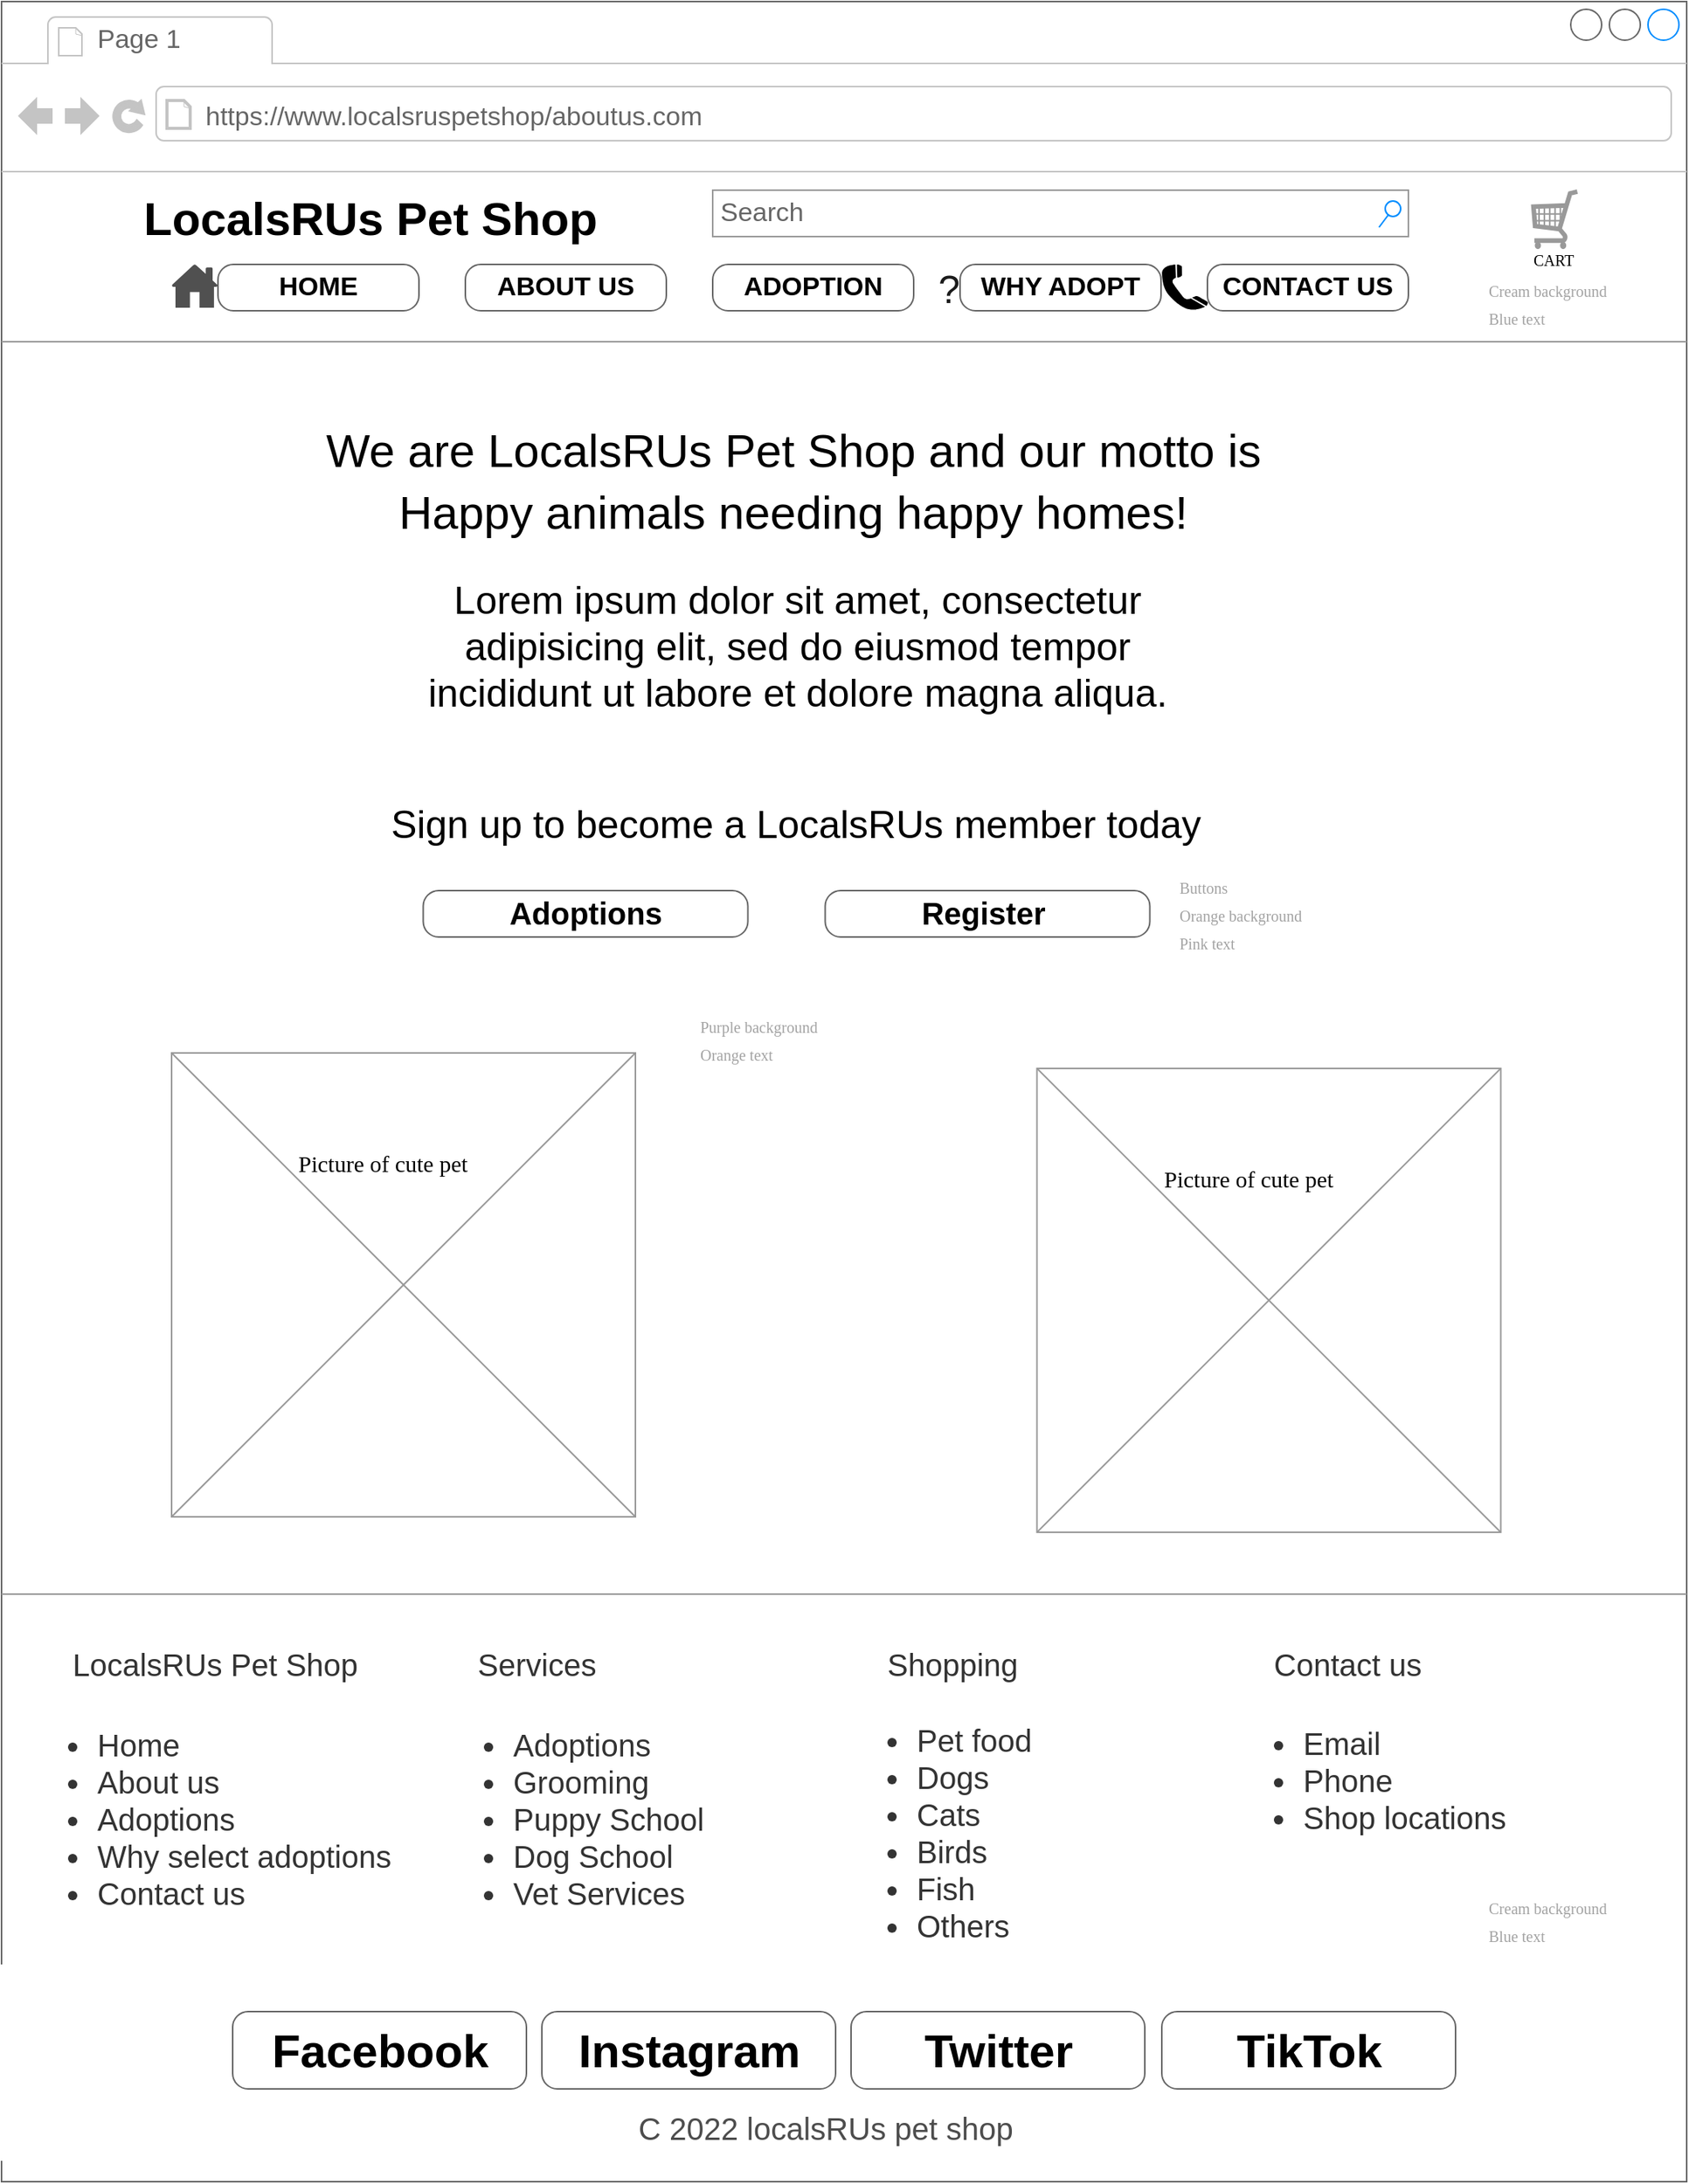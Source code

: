 <mxfile version="20.4.0" type="github" pages="11">
  <diagram name="About us Page" id="Kea2_mpyC2lK489qf2Ve">
    <mxGraphModel dx="1483" dy="906" grid="1" gridSize="10" guides="1" tooltips="1" connect="1" arrows="1" fold="1" page="1" pageScale="1" pageWidth="1100" pageHeight="850" background="none" math="0" shadow="0">
      <root>
        <mxCell id="pftKGtBMmi62Dzr3dtH1-0" />
        <mxCell id="pftKGtBMmi62Dzr3dtH1-1" parent="pftKGtBMmi62Dzr3dtH1-0" />
        <mxCell id="pftKGtBMmi62Dzr3dtH1-2" value="" style="strokeWidth=1;shadow=0;dashed=0;align=center;html=1;shape=mxgraph.mockup.containers.browserWindow;rSize=0;strokeColor=#666666;mainText=,;recursiveResize=0;rounded=0;labelBackgroundColor=none;fontFamily=Verdana;fontSize=12;fillColor=none;" parent="pftKGtBMmi62Dzr3dtH1-1" vertex="1">
          <mxGeometry x="50" y="120" width="1090" height="1410" as="geometry" />
        </mxCell>
        <mxCell id="pftKGtBMmi62Dzr3dtH1-3" value="Page 1" style="strokeWidth=1;shadow=0;dashed=0;align=center;html=1;shape=mxgraph.mockup.containers.anchor;fontSize=17;fontColor=#666666;align=left;" parent="pftKGtBMmi62Dzr3dtH1-2" vertex="1">
          <mxGeometry x="60" y="12" width="110" height="26" as="geometry" />
        </mxCell>
        <mxCell id="pftKGtBMmi62Dzr3dtH1-4" value="https://www.localsruspetshop/aboutus.com" style="strokeWidth=1;shadow=0;dashed=0;align=center;html=1;shape=mxgraph.mockup.containers.anchor;rSize=0;fontSize=17;fontColor=#666666;align=left;" parent="pftKGtBMmi62Dzr3dtH1-2" vertex="1">
          <mxGeometry x="130" y="60" width="320" height="30" as="geometry" />
        </mxCell>
        <mxCell id="pftKGtBMmi62Dzr3dtH1-5" value="&lt;b&gt;LocalsRUs Pet Shop&lt;/b&gt;" style="text;html=1;points=[];align=left;verticalAlign=top;spacingTop=-4;fontSize=30;fontFamily=Helvetica;" parent="pftKGtBMmi62Dzr3dtH1-2" vertex="1">
          <mxGeometry x="90" y="120" width="340" height="40" as="geometry" />
        </mxCell>
        <mxCell id="pftKGtBMmi62Dzr3dtH1-6" value="Search" style="strokeWidth=1;shadow=0;dashed=0;align=center;html=1;shape=mxgraph.mockup.forms.searchBox;strokeColor=#999999;mainText=;strokeColor2=#008cff;fontColor=#666666;fontSize=17;align=left;spacingLeft=3;rounded=0;labelBackgroundColor=none;" parent="pftKGtBMmi62Dzr3dtH1-2" vertex="1">
          <mxGeometry x="460" y="122" width="450" height="30" as="geometry" />
        </mxCell>
        <mxCell id="pftKGtBMmi62Dzr3dtH1-7" value="" style="verticalLabelPosition=bottom;shadow=0;dashed=0;align=center;html=1;verticalAlign=top;strokeWidth=1;shape=mxgraph.mockup.markup.line;strokeColor=#999999;rounded=0;labelBackgroundColor=none;fillColor=#ffffff;fontFamily=Verdana;fontSize=12;fontColor=#000000;" parent="pftKGtBMmi62Dzr3dtH1-2" vertex="1">
          <mxGeometry y="210" width="1090" height="20" as="geometry" />
        </mxCell>
        <mxCell id="pftKGtBMmi62Dzr3dtH1-8" value="&lt;font color=&quot;#a3a3a3&quot; style=&quot;font-size: 10px;&quot;&gt;Cream background&lt;br&gt;Blue text&lt;br&gt;&lt;/font&gt;" style="text;html=1;points=[];align=left;verticalAlign=top;spacingTop=-4;fontSize=15;fontFamily=Verdana" parent="pftKGtBMmi62Dzr3dtH1-2" vertex="1">
          <mxGeometry x="960" y="174" width="100" height="50" as="geometry" />
        </mxCell>
        <mxCell id="pftKGtBMmi62Dzr3dtH1-9" value="&lt;font style=&quot;font-size: 10px;&quot;&gt;CART&lt;/font&gt;" style="text;html=1;points=[];align=left;verticalAlign=top;spacingTop=-4;fontSize=15;fontFamily=Verdana" parent="pftKGtBMmi62Dzr3dtH1-2" vertex="1">
          <mxGeometry x="989" y="154" width="24" height="20" as="geometry" />
        </mxCell>
        <mxCell id="pftKGtBMmi62Dzr3dtH1-10" value="" style="verticalLabelPosition=bottom;shadow=0;dashed=0;align=center;html=1;verticalAlign=top;strokeWidth=1;shape=mxgraph.mockup.misc.shoppingCart;strokeColor=#999999;fontFamily=Helvetica;fontSize=10;fontColor=#A3A3A3;fillColor=none;" parent="pftKGtBMmi62Dzr3dtH1-2" vertex="1">
          <mxGeometry x="990" y="122" width="30" height="38" as="geometry" />
        </mxCell>
        <mxCell id="pftKGtBMmi62Dzr3dtH1-11" value="" style="group" parent="pftKGtBMmi62Dzr3dtH1-2" vertex="1" connectable="0">
          <mxGeometry x="110" y="680" width="300" height="300" as="geometry" />
        </mxCell>
        <mxCell id="pftKGtBMmi62Dzr3dtH1-12" value="Picture of cute pet" style="text;html=1;points=[];align=left;verticalAlign=top;spacingTop=-4;fontSize=15;fontFamily=Verdana" parent="pftKGtBMmi62Dzr3dtH1-11" vertex="1">
          <mxGeometry x="80" y="60" width="170" height="30" as="geometry" />
        </mxCell>
        <mxCell id="pftKGtBMmi62Dzr3dtH1-13" value="" style="verticalLabelPosition=bottom;shadow=0;dashed=0;align=center;html=1;verticalAlign=top;strokeWidth=1;shape=mxgraph.mockup.graphics.simpleIcon;strokeColor=#999999;fillColor=none;rounded=0;labelBackgroundColor=none;fontFamily=Verdana;fontSize=12;fontColor=#000000;" parent="pftKGtBMmi62Dzr3dtH1-11" vertex="1">
          <mxGeometry width="300" height="300" as="geometry" />
        </mxCell>
        <mxCell id="pftKGtBMmi62Dzr3dtH1-17" value="&lt;font style=&quot;font-size: 20px;&quot;&gt;&lt;b&gt;Adoptions&lt;/b&gt;&lt;/font&gt;" style="strokeWidth=1;shadow=0;dashed=0;align=center;html=1;shape=mxgraph.mockup.buttons.button;strokeColor=#666666;mainText=;buttonStyle=round;fontSize=17;fontStyle=0;fillColor=none;whiteSpace=wrap;rounded=0;labelBackgroundColor=none;" parent="pftKGtBMmi62Dzr3dtH1-2" vertex="1">
          <mxGeometry x="272.75" y="575" width="210" height="30" as="geometry" />
        </mxCell>
        <mxCell id="pftKGtBMmi62Dzr3dtH1-18" value="&lt;b&gt;&lt;font style=&quot;font-size: 20px;&quot;&gt;Register&amp;nbsp;&lt;/font&gt;&lt;/b&gt;" style="strokeWidth=1;shadow=0;dashed=0;align=center;html=1;shape=mxgraph.mockup.buttons.button;strokeColor=#666666;mainText=;buttonStyle=round;fontSize=17;fontStyle=0;fillColor=none;whiteSpace=wrap;rounded=0;labelBackgroundColor=none;" parent="pftKGtBMmi62Dzr3dtH1-2" vertex="1">
          <mxGeometry x="532.75" y="575" width="210" height="30" as="geometry" />
        </mxCell>
        <mxCell id="pftKGtBMmi62Dzr3dtH1-88" value="&lt;font color=&quot;#a3a3a3&quot; style=&quot;font-size: 10px;&quot;&gt;Purple background&lt;br&gt;Orange text&lt;br&gt;&lt;/font&gt;" style="text;html=1;points=[];align=left;verticalAlign=top;spacingTop=-4;fontSize=15;fontFamily=Verdana" parent="pftKGtBMmi62Dzr3dtH1-2" vertex="1">
          <mxGeometry x="450" y="650" width="100" height="50" as="geometry" />
        </mxCell>
        <mxCell id="pftKGtBMmi62Dzr3dtH1-89" value="" style="verticalLabelPosition=bottom;shadow=0;dashed=0;align=center;html=1;verticalAlign=top;strokeWidth=1;shape=mxgraph.mockup.markup.line;strokeColor=#999999;rounded=0;labelBackgroundColor=none;fillColor=#ffffff;fontFamily=Verdana;fontSize=12;fontColor=#000000;" parent="pftKGtBMmi62Dzr3dtH1-2" vertex="1">
          <mxGeometry y="1020" width="1090" height="20" as="geometry" />
        </mxCell>
        <mxCell id="pftKGtBMmi62Dzr3dtH1-90" value="&lt;ul&gt;&lt;li&gt;Home&lt;/li&gt;&lt;li&gt;About us&lt;/li&gt;&lt;li&gt;Adoptions&lt;/li&gt;&lt;li&gt;Why select adoptions&lt;/li&gt;&lt;li&gt;Contact us&lt;/li&gt;&lt;/ul&gt;" style="text;strokeColor=none;fillColor=none;html=1;whiteSpace=wrap;verticalAlign=middle;overflow=hidden;fontFamily=Helvetica;fontSize=20;fontColor=#333333;" parent="pftKGtBMmi62Dzr3dtH1-2" vertex="1">
          <mxGeometry x="20" y="1090" width="240" height="170" as="geometry" />
        </mxCell>
        <mxCell id="pftKGtBMmi62Dzr3dtH1-91" value="&lt;ul&gt;&lt;li&gt;Adoptions&lt;/li&gt;&lt;li&gt;Grooming&lt;/li&gt;&lt;li&gt;Puppy School&lt;/li&gt;&lt;li&gt;Dog School&lt;/li&gt;&lt;li&gt;Vet Services&lt;/li&gt;&lt;/ul&gt;" style="text;strokeColor=none;fillColor=none;html=1;whiteSpace=wrap;verticalAlign=middle;overflow=hidden;fontFamily=Helvetica;fontSize=20;fontColor=#333333;" parent="pftKGtBMmi62Dzr3dtH1-2" vertex="1">
          <mxGeometry x="289" y="1090" width="211.16" height="170" as="geometry" />
        </mxCell>
        <mxCell id="pftKGtBMmi62Dzr3dtH1-92" value="LocalsRUs Pet Shop" style="text;html=1;strokeColor=none;fillColor=none;align=left;verticalAlign=middle;whiteSpace=wrap;rounded=0;fontFamily=Helvetica;fontSize=20;fontColor=#333333;" parent="pftKGtBMmi62Dzr3dtH1-2" vertex="1">
          <mxGeometry x="43.75" y="1060" width="229" height="30" as="geometry" />
        </mxCell>
        <mxCell id="pftKGtBMmi62Dzr3dtH1-93" value="Services" style="text;html=1;strokeColor=none;fillColor=none;align=left;verticalAlign=middle;whiteSpace=wrap;rounded=0;fontFamily=Helvetica;fontSize=20;fontColor=#333333;" parent="pftKGtBMmi62Dzr3dtH1-2" vertex="1">
          <mxGeometry x="306" y="1060" width="229" height="30" as="geometry" />
        </mxCell>
        <mxCell id="pftKGtBMmi62Dzr3dtH1-94" value="Shopping" style="text;html=1;strokeColor=none;fillColor=none;align=left;verticalAlign=middle;whiteSpace=wrap;rounded=0;fontFamily=Helvetica;fontSize=20;fontColor=#333333;" parent="pftKGtBMmi62Dzr3dtH1-2" vertex="1">
          <mxGeometry x="570.5" y="1060" width="229" height="30" as="geometry" />
        </mxCell>
        <mxCell id="pftKGtBMmi62Dzr3dtH1-95" value="&lt;ul&gt;&lt;li&gt;Pet food&lt;/li&gt;&lt;li&gt;Dogs&lt;/li&gt;&lt;li&gt;Cats&lt;/li&gt;&lt;li&gt;Birds&lt;/li&gt;&lt;li&gt;Fish&lt;/li&gt;&lt;li&gt;Others&lt;/li&gt;&lt;/ul&gt;" style="text;strokeColor=none;fillColor=none;html=1;whiteSpace=wrap;verticalAlign=middle;overflow=hidden;fontFamily=Helvetica;fontSize=20;fontColor=#333333;" parent="pftKGtBMmi62Dzr3dtH1-2" vertex="1">
          <mxGeometry x="550" y="1090" width="160" height="170" as="geometry" />
        </mxCell>
        <mxCell id="pftKGtBMmi62Dzr3dtH1-96" value="Contact us" style="text;html=1;strokeColor=none;fillColor=none;align=left;verticalAlign=middle;whiteSpace=wrap;rounded=0;fontFamily=Helvetica;fontSize=20;fontColor=#333333;" parent="pftKGtBMmi62Dzr3dtH1-2" vertex="1">
          <mxGeometry x="821.0" y="1060" width="229" height="30" as="geometry" />
        </mxCell>
        <mxCell id="pftKGtBMmi62Dzr3dtH1-97" value="&lt;ul&gt;&lt;li&gt;Email&lt;/li&gt;&lt;li&gt;Phone&lt;/li&gt;&lt;li&gt;Shop locations&lt;/li&gt;&lt;/ul&gt;" style="text;strokeColor=none;fillColor=none;html=1;whiteSpace=wrap;verticalAlign=middle;overflow=hidden;fontFamily=Helvetica;fontSize=20;fontColor=#333333;" parent="pftKGtBMmi62Dzr3dtH1-2" vertex="1">
          <mxGeometry x="799.5" y="1090" width="190.5" height="120" as="geometry" />
        </mxCell>
        <mxCell id="pftKGtBMmi62Dzr3dtH1-98" value="&lt;font style=&quot;font-size: 30px;&quot;&gt;Facebook&lt;/font&gt;" style="strokeWidth=1;shadow=0;dashed=0;align=center;html=1;shape=mxgraph.mockup.buttons.button;strokeColor=#666666;fontColor=#000000;mainText=;buttonStyle=round;fontSize=17;fontStyle=1;fillColor=none;whiteSpace=wrap;fontFamily=Helvetica;" parent="pftKGtBMmi62Dzr3dtH1-2" vertex="1">
          <mxGeometry x="149.5" y="1300" width="190" height="50" as="geometry" />
        </mxCell>
        <mxCell id="pftKGtBMmi62Dzr3dtH1-99" value="&lt;font style=&quot;font-size: 30px;&quot;&gt;TikTok&lt;/font&gt;" style="strokeWidth=1;shadow=0;dashed=0;align=center;html=1;shape=mxgraph.mockup.buttons.button;strokeColor=#666666;fontColor=#000000;mainText=;buttonStyle=round;fontSize=17;fontStyle=1;fillColor=none;whiteSpace=wrap;fontFamily=Helvetica;" parent="pftKGtBMmi62Dzr3dtH1-2" vertex="1">
          <mxGeometry x="750.5" y="1300" width="190" height="50" as="geometry" />
        </mxCell>
        <mxCell id="pftKGtBMmi62Dzr3dtH1-100" value="&lt;font style=&quot;font-size: 30px;&quot;&gt;Twitter&lt;/font&gt;" style="strokeWidth=1;shadow=0;dashed=0;align=center;html=1;shape=mxgraph.mockup.buttons.button;strokeColor=#666666;fontColor=#000000;mainText=;buttonStyle=round;fontSize=17;fontStyle=1;fillColor=none;whiteSpace=wrap;fontFamily=Helvetica;" parent="pftKGtBMmi62Dzr3dtH1-2" vertex="1">
          <mxGeometry x="549.5" y="1300" width="190" height="50" as="geometry" />
        </mxCell>
        <mxCell id="pftKGtBMmi62Dzr3dtH1-101" value="&lt;font style=&quot;font-size: 30px;&quot;&gt;Instagram&lt;/font&gt;" style="strokeWidth=1;shadow=0;dashed=0;align=center;html=1;shape=mxgraph.mockup.buttons.button;strokeColor=#666666;fontColor=#000000;mainText=;buttonStyle=round;fontSize=17;fontStyle=1;fillColor=none;whiteSpace=wrap;fontFamily=Helvetica;" parent="pftKGtBMmi62Dzr3dtH1-2" vertex="1">
          <mxGeometry x="349.5" y="1300" width="190" height="50" as="geometry" />
        </mxCell>
        <mxCell id="pftKGtBMmi62Dzr3dtH1-102" value="&lt;font color=&quot;#4d4d4d&quot;&gt;C 2022 localsRUs pet shop&lt;/font&gt;" style="text;html=1;strokeColor=none;fillColor=none;align=left;verticalAlign=middle;whiteSpace=wrap;rounded=0;fontFamily=Helvetica;fontSize=20;fontColor=#A3A3A3;" parent="pftKGtBMmi62Dzr3dtH1-2" vertex="1">
          <mxGeometry x="410.25" y="1360" width="269.5" height="30" as="geometry" />
        </mxCell>
        <mxCell id="pftKGtBMmi62Dzr3dtH1-103" value="&lt;font color=&quot;#a3a3a3&quot; style=&quot;font-size: 10px;&quot;&gt;Cream background&lt;br&gt;Blue text&lt;br&gt;&lt;/font&gt;" style="text;html=1;points=[];align=left;verticalAlign=top;spacingTop=-4;fontSize=15;fontFamily=Verdana" parent="pftKGtBMmi62Dzr3dtH1-2" vertex="1">
          <mxGeometry x="960" y="1220" width="100" height="50" as="geometry" />
        </mxCell>
        <mxCell id="pftKGtBMmi62Dzr3dtH1-104" value="&lt;font color=&quot;#a3a3a3&quot; style=&quot;font-size: 10px;&quot;&gt;Buttons&amp;nbsp;&lt;br&gt;Orange background&lt;br&gt;Pink text&lt;br&gt;&lt;/font&gt;" style="text;html=1;points=[];align=left;verticalAlign=top;spacingTop=-4;fontSize=15;fontFamily=Verdana" parent="pftKGtBMmi62Dzr3dtH1-2" vertex="1">
          <mxGeometry x="760" y="560" width="100" height="60" as="geometry" />
        </mxCell>
        <mxCell id="pftKGtBMmi62Dzr3dtH1-109" value="We are LocalsRUs Pet Shop and our motto is" style="text;html=1;points=[];align=left;verticalAlign=top;spacingTop=-4;fontSize=30;fontFamily=Helvetica;fontStyle=0" parent="pftKGtBMmi62Dzr3dtH1-2" vertex="1">
          <mxGeometry x="207.5" y="270" width="615" height="40" as="geometry" />
        </mxCell>
        <mxCell id="pftKGtBMmi62Dzr3dtH1-110" value="&lt;font style=&quot;font-size: 25px;&quot;&gt;Sign up to become a LocalsRUs member today&lt;/font&gt;" style="text;html=1;points=[];align=left;verticalAlign=top;spacingTop=-4;fontSize=30;fontFamily=Helvetica;fontStyle=0" parent="pftKGtBMmi62Dzr3dtH1-2" vertex="1">
          <mxGeometry x="250" y="510" width="530" height="40" as="geometry" />
        </mxCell>
        <mxCell id="pftKGtBMmi62Dzr3dtH1-112" value="" style="group" parent="pftKGtBMmi62Dzr3dtH1-2" vertex="1" connectable="0">
          <mxGeometry x="270" y="167.5" width="160" height="35" as="geometry" />
        </mxCell>
        <mxCell id="pftKGtBMmi62Dzr3dtH1-113" value="" style="shape=image;html=1;verticalAlign=top;verticalLabelPosition=bottom;labelBackgroundColor=#ffffff;imageAspect=0;aspect=fixed;image=https://cdn1.iconfinder.com/data/icons/uiux-001-solid/32/About-128.png;fontFamily=Helvetica;fontSize=25;fontColor=#1A1A1A;fillColor=none;" parent="pftKGtBMmi62Dzr3dtH1-112" vertex="1">
          <mxGeometry width="35" height="35" as="geometry" />
        </mxCell>
        <mxCell id="pftKGtBMmi62Dzr3dtH1-114" value="ABOUT US" style="strokeWidth=1;shadow=0;dashed=0;align=center;html=1;shape=mxgraph.mockup.buttons.button;strokeColor=#666666;fontColor=#000000;mainText=;buttonStyle=round;fontSize=17;fontStyle=1;fillColor=none;whiteSpace=wrap;" parent="pftKGtBMmi62Dzr3dtH1-112" vertex="1">
          <mxGeometry x="30" y="2.5" width="130" height="30" as="geometry" />
        </mxCell>
        <mxCell id="pftKGtBMmi62Dzr3dtH1-115" value="" style="group" parent="pftKGtBMmi62Dzr3dtH1-2" vertex="1" connectable="0">
          <mxGeometry x="110" y="170" width="160" height="30" as="geometry" />
        </mxCell>
        <mxCell id="pftKGtBMmi62Dzr3dtH1-116" value="" style="sketch=0;pointerEvents=1;shadow=0;dashed=0;html=1;strokeColor=none;fillColor=#505050;labelPosition=center;verticalLabelPosition=bottom;verticalAlign=top;outlineConnect=0;align=center;shape=mxgraph.office.concepts.home;fontFamily=Helvetica;fontSize=25;fontColor=#1A1A1A;" parent="pftKGtBMmi62Dzr3dtH1-115" vertex="1">
          <mxGeometry width="30" height="28" as="geometry" />
        </mxCell>
        <mxCell id="pftKGtBMmi62Dzr3dtH1-117" value="HOME" style="strokeWidth=1;shadow=0;dashed=0;align=center;html=1;shape=mxgraph.mockup.buttons.button;strokeColor=#666666;fontColor=#000000;mainText=;buttonStyle=round;fontSize=17;fontStyle=1;fillColor=none;whiteSpace=wrap;" parent="pftKGtBMmi62Dzr3dtH1-115" vertex="1">
          <mxGeometry x="30" width="130" height="30" as="geometry" />
        </mxCell>
        <mxCell id="pftKGtBMmi62Dzr3dtH1-118" value="" style="group" parent="pftKGtBMmi62Dzr3dtH1-2" vertex="1" connectable="0">
          <mxGeometry x="432" y="170" width="158" height="30" as="geometry" />
        </mxCell>
        <mxCell id="pftKGtBMmi62Dzr3dtH1-119" value="ADOPTION" style="strokeWidth=1;shadow=0;dashed=0;align=center;html=1;shape=mxgraph.mockup.buttons.button;strokeColor=#666666;fontColor=#000000;mainText=;buttonStyle=round;fontSize=17;fontStyle=1;fillColor=none;whiteSpace=wrap;" parent="pftKGtBMmi62Dzr3dtH1-118" vertex="1">
          <mxGeometry x="28" width="130" height="30" as="geometry" />
        </mxCell>
        <mxCell id="pftKGtBMmi62Dzr3dtH1-120" value="" style="shape=image;html=1;verticalAlign=top;verticalLabelPosition=bottom;labelBackgroundColor=#ffffff;imageAspect=0;aspect=fixed;image=https://cdn0.iconfinder.com/data/icons/phosphor-light-vol-2/256/dog-light-128.png;fontFamily=Helvetica;fontSize=25;fontColor=#1A1A1A;fillColor=none;" parent="pftKGtBMmi62Dzr3dtH1-118" vertex="1">
          <mxGeometry y="2" width="28" height="28" as="geometry" />
        </mxCell>
        <mxCell id="pftKGtBMmi62Dzr3dtH1-121" value="" style="group" parent="pftKGtBMmi62Dzr3dtH1-2" vertex="1" connectable="0">
          <mxGeometry x="592" y="238" width="28" height="30" as="geometry" />
        </mxCell>
        <mxCell id="pftKGtBMmi62Dzr3dtH1-122" value="" style="group" parent="pftKGtBMmi62Dzr3dtH1-2" vertex="1" connectable="0">
          <mxGeometry x="590" y="170" width="160" height="30" as="geometry" />
        </mxCell>
        <mxCell id="pftKGtBMmi62Dzr3dtH1-123" value="WHY ADOPT" style="strokeWidth=1;shadow=0;dashed=0;align=center;html=1;shape=mxgraph.mockup.buttons.button;strokeColor=#666666;fontColor=#000000;mainText=;buttonStyle=round;fontSize=17;fontStyle=1;fillColor=none;whiteSpace=wrap;" parent="pftKGtBMmi62Dzr3dtH1-122" vertex="1">
          <mxGeometry x="30" width="130" height="30" as="geometry" />
        </mxCell>
        <mxCell id="pftKGtBMmi62Dzr3dtH1-124" value="" style="group" parent="pftKGtBMmi62Dzr3dtH1-122" vertex="1" connectable="0">
          <mxGeometry width="28" height="30" as="geometry" />
        </mxCell>
        <mxCell id="pftKGtBMmi62Dzr3dtH1-125" value="?" style="text;html=1;strokeColor=none;fillColor=none;align=center;verticalAlign=middle;whiteSpace=wrap;rounded=0;fontFamily=Helvetica;fontSize=25;fontColor=#1A1A1A;" parent="pftKGtBMmi62Dzr3dtH1-124" vertex="1">
          <mxGeometry x="18" width="10" height="30" as="geometry" />
        </mxCell>
        <mxCell id="pftKGtBMmi62Dzr3dtH1-126" value="" style="shape=image;html=1;verticalAlign=top;verticalLabelPosition=bottom;labelBackgroundColor=#ffffff;imageAspect=0;aspect=fixed;image=https://cdn0.iconfinder.com/data/icons/phosphor-light-vol-2/256/dog-light-128.png;fontFamily=Helvetica;fontSize=25;fontColor=#1A1A1A;fillColor=none;" parent="pftKGtBMmi62Dzr3dtH1-124" vertex="1">
          <mxGeometry y="12" width="18" height="18" as="geometry" />
        </mxCell>
        <mxCell id="pftKGtBMmi62Dzr3dtH1-127" value="" style="group" parent="pftKGtBMmi62Dzr3dtH1-2" vertex="1" connectable="0">
          <mxGeometry x="750.5" y="170" width="159.5" height="30" as="geometry" />
        </mxCell>
        <mxCell id="pftKGtBMmi62Dzr3dtH1-128" value="CONTACT US" style="strokeWidth=1;shadow=0;dashed=0;align=center;html=1;shape=mxgraph.mockup.buttons.button;strokeColor=#666666;fontColor=#000000;mainText=;buttonStyle=round;fontSize=17;fontStyle=1;fillColor=none;whiteSpace=wrap;" parent="pftKGtBMmi62Dzr3dtH1-127" vertex="1">
          <mxGeometry x="29.5" width="130" height="30" as="geometry" />
        </mxCell>
        <mxCell id="pftKGtBMmi62Dzr3dtH1-129" value="" style="shape=mxgraph.signs.tech.telephone_3;html=1;pointerEvents=1;fillColor=#000000;strokeColor=none;verticalLabelPosition=bottom;verticalAlign=top;align=center;fontFamily=Helvetica;fontSize=25;fontColor=#1A1A1A;" parent="pftKGtBMmi62Dzr3dtH1-127" vertex="1">
          <mxGeometry width="30" height="30" as="geometry" />
        </mxCell>
        <mxCell id="pftKGtBMmi62Dzr3dtH1-130" value="" style="shape=image;html=1;verticalAlign=top;verticalLabelPosition=bottom;labelBackgroundColor=#ffffff;imageAspect=0;aspect=fixed;image=https://cdn0.iconfinder.com/data/icons/phosphor-fill-vol-2/256/dog-fill-128.png;fontFamily=Helvetica;fontSize=25;fontColor=#1A1A1A;fillColor=none;" parent="pftKGtBMmi62Dzr3dtH1-2" vertex="1">
          <mxGeometry x="43.75" y="122" width="40" height="40" as="geometry" />
        </mxCell>
        <mxCell id="pftKGtBMmi62Dzr3dtH1-16" value="" style="verticalLabelPosition=bottom;shadow=0;dashed=0;align=center;html=1;verticalAlign=top;strokeWidth=1;shape=mxgraph.mockup.graphics.simpleIcon;strokeColor=#999999;fillColor=none;rounded=0;labelBackgroundColor=none;fontFamily=Verdana;fontSize=12;fontColor=#000000;" parent="pftKGtBMmi62Dzr3dtH1-2" vertex="1">
          <mxGeometry x="669.75" y="690" width="300" height="300" as="geometry" />
        </mxCell>
        <mxCell id="pftKGtBMmi62Dzr3dtH1-14" value="" style="group" parent="pftKGtBMmi62Dzr3dtH1-2" vertex="1" connectable="0">
          <mxGeometry x="670.25" y="690" width="300" height="300" as="geometry" />
        </mxCell>
        <mxCell id="pftKGtBMmi62Dzr3dtH1-15" value="Picture of cute pet" style="text;html=1;points=[];align=left;verticalAlign=top;spacingTop=-4;fontSize=15;fontFamily=Verdana" parent="pftKGtBMmi62Dzr3dtH1-14" vertex="1">
          <mxGeometry x="80" y="60" width="170" height="30" as="geometry" />
        </mxCell>
        <mxCell id="fwp-bKi27tjt_aPCvv31-0" value="&lt;h1 style=&quot;font-size: 25px;&quot;&gt;&lt;font style=&quot;font-size: 25px;&quot;&gt;&lt;br&gt;&lt;/font&gt;&lt;/h1&gt;&lt;p style=&quot;font-size: 25px;&quot;&gt;&lt;font style=&quot;font-size: 25px;&quot;&gt;Lorem ipsum dolor sit amet, consectetur adipisicing elit, sed do eiusmod tempor incididunt ut labore et dolore magna aliqua.&lt;/font&gt;&lt;/p&gt;" style="text;html=1;strokeColor=none;fillColor=none;spacing=5;spacingTop=-20;whiteSpace=wrap;overflow=hidden;rounded=0;align=center;" parent="pftKGtBMmi62Dzr3dtH1-2" vertex="1">
          <mxGeometry x="260" y="310" width="510" height="200" as="geometry" />
        </mxCell>
        <mxCell id="e9ddC2sA5C1J-fAAvkH0-2" value="Happy animals needing happy homes!" style="text;html=1;points=[];align=left;verticalAlign=top;spacingTop=-4;fontSize=30;fontFamily=Helvetica;fontStyle=0" parent="pftKGtBMmi62Dzr3dtH1-2" vertex="1">
          <mxGeometry x="255" y="310" width="520" height="40" as="geometry" />
        </mxCell>
      </root>
    </mxGraphModel>
  </diagram>
  <diagram name="Home Page" id="2cc2dc42-3aac-f2a9-1cec-7a8b7cbee084">
    <mxGraphModel dx="1483" dy="906" grid="1" gridSize="10" guides="1" tooltips="1" connect="1" arrows="1" fold="1" page="1" pageScale="1" pageWidth="1100" pageHeight="850" background="none" math="0" shadow="0">
      <root>
        <mxCell id="0" />
        <mxCell id="1" parent="0" />
        <mxCell id="7026571954dc6520-1" value="" style="strokeWidth=1;shadow=0;dashed=0;align=center;html=1;shape=mxgraph.mockup.containers.browserWindow;rSize=0;strokeColor=#666666;mainText=,;recursiveResize=0;rounded=0;labelBackgroundColor=none;fontFamily=Verdana;fontSize=12;fillColor=none;" parent="1" vertex="1">
          <mxGeometry x="50" y="120" width="1090" height="2280" as="geometry" />
        </mxCell>
        <mxCell id="7026571954dc6520-2" value="Page 1" style="strokeWidth=1;shadow=0;dashed=0;align=center;html=1;shape=mxgraph.mockup.containers.anchor;fontSize=17;fontColor=#666666;align=left;" parent="7026571954dc6520-1" vertex="1">
          <mxGeometry x="60" y="12" width="110" height="26" as="geometry" />
        </mxCell>
        <mxCell id="7026571954dc6520-3" value="https://www.localsruspetshop/home.com" style="strokeWidth=1;shadow=0;dashed=0;align=center;html=1;shape=mxgraph.mockup.containers.anchor;rSize=0;fontSize=17;fontColor=#666666;align=left;" parent="7026571954dc6520-1" vertex="1">
          <mxGeometry x="130" y="60" width="320" height="30" as="geometry" />
        </mxCell>
        <mxCell id="7026571954dc6520-4" value="&lt;b&gt;LocalsRUs Pet Shop&lt;/b&gt;" style="text;html=1;points=[];align=left;verticalAlign=top;spacingTop=-4;fontSize=30;fontFamily=Helvetica;" parent="7026571954dc6520-1" vertex="1">
          <mxGeometry x="90" y="120" width="340" height="40" as="geometry" />
        </mxCell>
        <mxCell id="7026571954dc6520-14" value="Search" style="strokeWidth=1;shadow=0;dashed=0;align=center;html=1;shape=mxgraph.mockup.forms.searchBox;strokeColor=#999999;mainText=;strokeColor2=#008cff;fontColor=#666666;fontSize=17;align=left;spacingLeft=3;rounded=0;labelBackgroundColor=none;" parent="7026571954dc6520-1" vertex="1">
          <mxGeometry x="460" y="122" width="450" height="30" as="geometry" />
        </mxCell>
        <mxCell id="7026571954dc6520-15" value="" style="verticalLabelPosition=bottom;shadow=0;dashed=0;align=center;html=1;verticalAlign=top;strokeWidth=1;shape=mxgraph.mockup.markup.line;strokeColor=#999999;rounded=0;labelBackgroundColor=none;fillColor=#ffffff;fontFamily=Verdana;fontSize=12;fontColor=#000000;" parent="7026571954dc6520-1" vertex="1">
          <mxGeometry y="210" width="1090" height="20" as="geometry" />
        </mxCell>
        <mxCell id="ZKCa81xU6BHPcgiJYVoB-46" value="&lt;font color=&quot;#a3a3a3&quot; style=&quot;font-size: 10px;&quot;&gt;Cream background&lt;br&gt;Blue text&lt;br&gt;&lt;/font&gt;" style="text;html=1;points=[];align=left;verticalAlign=top;spacingTop=-4;fontSize=15;fontFamily=Verdana" parent="7026571954dc6520-1" vertex="1">
          <mxGeometry x="960" y="174" width="100" height="50" as="geometry" />
        </mxCell>
        <mxCell id="ZKCa81xU6BHPcgiJYVoB-48" value="&lt;font style=&quot;font-size: 10px;&quot;&gt;CART&lt;/font&gt;" style="text;html=1;points=[];align=left;verticalAlign=top;spacingTop=-4;fontSize=15;fontFamily=Verdana" parent="7026571954dc6520-1" vertex="1">
          <mxGeometry x="989" y="154" width="24" height="20" as="geometry" />
        </mxCell>
        <mxCell id="ZKCa81xU6BHPcgiJYVoB-49" value="" style="verticalLabelPosition=bottom;shadow=0;dashed=0;align=center;html=1;verticalAlign=top;strokeWidth=1;shape=mxgraph.mockup.misc.shoppingCart;strokeColor=#999999;fontFamily=Helvetica;fontSize=10;fontColor=#A3A3A3;fillColor=none;" parent="7026571954dc6520-1" vertex="1">
          <mxGeometry x="990" y="122" width="30" height="38" as="geometry" />
        </mxCell>
        <mxCell id="ZKCa81xU6BHPcgiJYVoB-187" value="" style="group" parent="7026571954dc6520-1" vertex="1" connectable="0">
          <mxGeometry x="80" y="250" width="300" height="300" as="geometry" />
        </mxCell>
        <mxCell id="7026571954dc6520-16" value="Picture of cute pet" style="text;html=1;points=[];align=left;verticalAlign=top;spacingTop=-4;fontSize=15;fontFamily=Verdana" parent="ZKCa81xU6BHPcgiJYVoB-187" vertex="1">
          <mxGeometry x="80" y="60" width="170" height="30" as="geometry" />
        </mxCell>
        <mxCell id="7026571954dc6520-22" value="" style="verticalLabelPosition=bottom;shadow=0;dashed=0;align=center;html=1;verticalAlign=top;strokeWidth=1;shape=mxgraph.mockup.graphics.simpleIcon;strokeColor=#999999;fillColor=none;rounded=0;labelBackgroundColor=none;fontFamily=Verdana;fontSize=12;fontColor=#000000;" parent="ZKCa81xU6BHPcgiJYVoB-187" vertex="1">
          <mxGeometry width="300" height="300" as="geometry" />
        </mxCell>
        <mxCell id="ZKCa81xU6BHPcgiJYVoB-202" value="" style="group" parent="7026571954dc6520-1" vertex="1" connectable="0">
          <mxGeometry x="690" y="620" width="300" height="300" as="geometry" />
        </mxCell>
        <mxCell id="ZKCa81xU6BHPcgiJYVoB-203" value="Picture of cute pet" style="text;html=1;points=[];align=left;verticalAlign=top;spacingTop=-4;fontSize=15;fontFamily=Verdana" parent="ZKCa81xU6BHPcgiJYVoB-202" vertex="1">
          <mxGeometry x="80" y="60" width="170" height="30" as="geometry" />
        </mxCell>
        <mxCell id="ZKCa81xU6BHPcgiJYVoB-204" value="" style="verticalLabelPosition=bottom;shadow=0;dashed=0;align=center;html=1;verticalAlign=top;strokeWidth=1;shape=mxgraph.mockup.graphics.simpleIcon;strokeColor=#999999;fillColor=none;rounded=0;labelBackgroundColor=none;fontFamily=Verdana;fontSize=12;fontColor=#000000;" parent="ZKCa81xU6BHPcgiJYVoB-202" vertex="1">
          <mxGeometry width="300" height="300" as="geometry" />
        </mxCell>
        <mxCell id="ZKCa81xU6BHPcgiJYVoB-207" value="&lt;font style=&quot;font-size: 20px;&quot;&gt;&lt;b&gt;Bookings&lt;/b&gt;&lt;/font&gt;" style="strokeWidth=1;shadow=0;dashed=0;align=center;html=1;shape=mxgraph.mockup.buttons.button;strokeColor=#666666;mainText=;buttonStyle=round;fontSize=17;fontStyle=0;fillColor=none;whiteSpace=wrap;rounded=0;labelBackgroundColor=none;" parent="7026571954dc6520-1" vertex="1">
          <mxGeometry x="110" y="805" width="210" height="30" as="geometry" />
        </mxCell>
        <mxCell id="ZKCa81xU6BHPcgiJYVoB-208" value="&lt;b&gt;&lt;font style=&quot;font-size: 20px;&quot;&gt;Register&amp;nbsp;&lt;/font&gt;&lt;/b&gt;" style="strokeWidth=1;shadow=0;dashed=0;align=center;html=1;shape=mxgraph.mockup.buttons.button;strokeColor=#666666;mainText=;buttonStyle=round;fontSize=17;fontStyle=0;fillColor=none;whiteSpace=wrap;rounded=0;labelBackgroundColor=none;" parent="7026571954dc6520-1" vertex="1">
          <mxGeometry x="370" y="805" width="210" height="30" as="geometry" />
        </mxCell>
        <mxCell id="ZKCa81xU6BHPcgiJYVoB-210" value="LocalsRUs Grooming Services" style="text;html=1;points=[];align=left;verticalAlign=top;spacingTop=-4;fontSize=30;fontFamily=Helvetica;" parent="7026571954dc6520-1" vertex="1">
          <mxGeometry x="149.5" y="690" width="420" height="40" as="geometry" />
        </mxCell>
        <mxCell id="ZKCa81xU6BHPcgiJYVoB-328" value="Product of the week" style="text;html=1;points=[];align=left;verticalAlign=top;spacingTop=-4;fontSize=30;fontFamily=Helvetica;" parent="7026571954dc6520-1" vertex="1">
          <mxGeometry x="600" y="1060" width="280" height="40" as="geometry" />
        </mxCell>
        <mxCell id="ZKCa81xU6BHPcgiJYVoB-325" value="&lt;font style=&quot;font-size: 20px;&quot;&gt;&lt;b&gt;Shop now&lt;/b&gt;&lt;/font&gt;" style="strokeWidth=1;shadow=0;dashed=0;align=center;html=1;shape=mxgraph.mockup.buttons.button;strokeColor=#666666;mainText=;buttonStyle=round;fontSize=17;fontStyle=0;fillColor=none;whiteSpace=wrap;rounded=0;labelBackgroundColor=none;" parent="7026571954dc6520-1" vertex="1">
          <mxGeometry x="617.69" y="1180" width="250" height="30" as="geometry" />
        </mxCell>
        <mxCell id="ZKCa81xU6BHPcgiJYVoB-220" value="" style="group" parent="7026571954dc6520-1" vertex="1" connectable="0">
          <mxGeometry x="41" y="1372" width="235.5" height="233" as="geometry" />
        </mxCell>
        <mxCell id="7026571954dc6520-31" value="Product" style="text;html=1;points=[];align=left;verticalAlign=top;spacingTop=-4;fontSize=15;fontFamily=Verdana" parent="ZKCa81xU6BHPcgiJYVoB-220" vertex="1">
          <mxGeometry x="76" y="14" width="65" height="30" as="geometry" />
        </mxCell>
        <mxCell id="ZKCa81xU6BHPcgiJYVoB-212" value="Special Price" style="text;html=1;points=[];align=left;verticalAlign=top;spacingTop=-4;fontSize=15;fontFamily=Verdana" parent="ZKCa81xU6BHPcgiJYVoB-220" vertex="1">
          <mxGeometry x="59.17" y="180" width="98.67" height="24" as="geometry" />
        </mxCell>
        <mxCell id="ZKCa81xU6BHPcgiJYVoB-218" value="" style="whiteSpace=wrap;html=1;shape=mxgraph.basic.isocube;isoAngle=15;fontFamily=Helvetica;fontSize=20;fontColor=#A3A3A3;fillColor=none;" parent="ZKCa81xU6BHPcgiJYVoB-220" vertex="1">
          <mxGeometry x="68.5" y="54.25" width="80" height="100" as="geometry" />
        </mxCell>
        <mxCell id="ZKCa81xU6BHPcgiJYVoB-219" value="" style="whiteSpace=wrap;html=1;shape=mxgraph.basic.loud_callout;fontFamily=Helvetica;fontSize=20;fontColor=#A3A3A3;fillColor=none;" parent="ZKCa81xU6BHPcgiJYVoB-220" vertex="1">
          <mxGeometry x="128.5" y="44" width="50" height="30" as="geometry" />
        </mxCell>
        <mxCell id="ZKCa81xU6BHPcgiJYVoB-263" value="" style="group" parent="ZKCa81xU6BHPcgiJYVoB-220" vertex="1" connectable="0">
          <mxGeometry width="235.5" height="233" as="geometry" />
        </mxCell>
        <mxCell id="ZKCa81xU6BHPcgiJYVoB-217" value="" style="whiteSpace=wrap;html=1;aspect=fixed;fontFamily=Helvetica;fontSize=20;fontColor=#A3A3A3;fillColor=none;" parent="ZKCa81xU6BHPcgiJYVoB-263" vertex="1">
          <mxGeometry width="228.5" height="228.5" as="geometry" />
        </mxCell>
        <mxCell id="7026571954dc6520-32" value="Add to cart" style="text;html=1;points=[];align=left;verticalAlign=top;spacingTop=-4;fontSize=15;fontFamily=Verdana" parent="ZKCa81xU6BHPcgiJYVoB-263" vertex="1">
          <mxGeometry x="65.5" y="203" width="170" height="30" as="geometry" />
        </mxCell>
        <mxCell id="ZKCa81xU6BHPcgiJYVoB-264" value="" style="group" parent="7026571954dc6520-1" vertex="1" connectable="0">
          <mxGeometry x="299.5" y="1372" width="235.5" height="233" as="geometry" />
        </mxCell>
        <mxCell id="ZKCa81xU6BHPcgiJYVoB-265" value="Product" style="text;html=1;points=[];align=left;verticalAlign=top;spacingTop=-4;fontSize=15;fontFamily=Verdana" parent="ZKCa81xU6BHPcgiJYVoB-264" vertex="1">
          <mxGeometry x="76" y="14" width="65" height="30" as="geometry" />
        </mxCell>
        <mxCell id="ZKCa81xU6BHPcgiJYVoB-266" value="Special Price" style="text;html=1;points=[];align=left;verticalAlign=top;spacingTop=-4;fontSize=15;fontFamily=Verdana" parent="ZKCa81xU6BHPcgiJYVoB-264" vertex="1">
          <mxGeometry x="59.17" y="180" width="98.67" height="24" as="geometry" />
        </mxCell>
        <mxCell id="ZKCa81xU6BHPcgiJYVoB-267" value="" style="whiteSpace=wrap;html=1;shape=mxgraph.basic.isocube;isoAngle=15;fontFamily=Helvetica;fontSize=20;fontColor=#A3A3A3;fillColor=none;" parent="ZKCa81xU6BHPcgiJYVoB-264" vertex="1">
          <mxGeometry x="68.5" y="54.25" width="80" height="100" as="geometry" />
        </mxCell>
        <mxCell id="ZKCa81xU6BHPcgiJYVoB-268" value="" style="whiteSpace=wrap;html=1;shape=mxgraph.basic.loud_callout;fontFamily=Helvetica;fontSize=20;fontColor=#A3A3A3;fillColor=none;" parent="ZKCa81xU6BHPcgiJYVoB-264" vertex="1">
          <mxGeometry x="128.5" y="44" width="50" height="30" as="geometry" />
        </mxCell>
        <mxCell id="ZKCa81xU6BHPcgiJYVoB-269" value="" style="group" parent="ZKCa81xU6BHPcgiJYVoB-264" vertex="1" connectable="0">
          <mxGeometry width="235.5" height="233" as="geometry" />
        </mxCell>
        <mxCell id="ZKCa81xU6BHPcgiJYVoB-270" value="" style="whiteSpace=wrap;html=1;aspect=fixed;fontFamily=Helvetica;fontSize=20;fontColor=#A3A3A3;fillColor=none;" parent="ZKCa81xU6BHPcgiJYVoB-269" vertex="1">
          <mxGeometry width="228.5" height="228.5" as="geometry" />
        </mxCell>
        <mxCell id="ZKCa81xU6BHPcgiJYVoB-271" value="Add to cart" style="text;html=1;points=[];align=left;verticalAlign=top;spacingTop=-4;fontSize=15;fontFamily=Verdana" parent="ZKCa81xU6BHPcgiJYVoB-269" vertex="1">
          <mxGeometry x="65.5" y="203" width="170" height="30" as="geometry" />
        </mxCell>
        <mxCell id="ZKCa81xU6BHPcgiJYVoB-272" value="" style="group" parent="7026571954dc6520-1" vertex="1" connectable="0">
          <mxGeometry x="556.75" y="1372" width="235.5" height="233" as="geometry" />
        </mxCell>
        <mxCell id="ZKCa81xU6BHPcgiJYVoB-273" value="Product" style="text;html=1;points=[];align=left;verticalAlign=top;spacingTop=-4;fontSize=15;fontFamily=Verdana" parent="ZKCa81xU6BHPcgiJYVoB-272" vertex="1">
          <mxGeometry x="76" y="14" width="65" height="30" as="geometry" />
        </mxCell>
        <mxCell id="ZKCa81xU6BHPcgiJYVoB-274" value="Special Price" style="text;html=1;points=[];align=left;verticalAlign=top;spacingTop=-4;fontSize=15;fontFamily=Verdana" parent="ZKCa81xU6BHPcgiJYVoB-272" vertex="1">
          <mxGeometry x="59.17" y="180" width="98.67" height="24" as="geometry" />
        </mxCell>
        <mxCell id="ZKCa81xU6BHPcgiJYVoB-275" value="" style="whiteSpace=wrap;html=1;shape=mxgraph.basic.isocube;isoAngle=15;fontFamily=Helvetica;fontSize=20;fontColor=#A3A3A3;fillColor=none;" parent="ZKCa81xU6BHPcgiJYVoB-272" vertex="1">
          <mxGeometry x="68.5" y="54.25" width="80" height="100" as="geometry" />
        </mxCell>
        <mxCell id="ZKCa81xU6BHPcgiJYVoB-276" value="" style="whiteSpace=wrap;html=1;shape=mxgraph.basic.loud_callout;fontFamily=Helvetica;fontSize=20;fontColor=#A3A3A3;fillColor=none;" parent="ZKCa81xU6BHPcgiJYVoB-272" vertex="1">
          <mxGeometry x="128.5" y="44" width="50" height="30" as="geometry" />
        </mxCell>
        <mxCell id="ZKCa81xU6BHPcgiJYVoB-277" value="" style="group" parent="ZKCa81xU6BHPcgiJYVoB-272" vertex="1" connectable="0">
          <mxGeometry width="235.5" height="233" as="geometry" />
        </mxCell>
        <mxCell id="ZKCa81xU6BHPcgiJYVoB-278" value="" style="whiteSpace=wrap;html=1;aspect=fixed;fontFamily=Helvetica;fontSize=20;fontColor=#A3A3A3;fillColor=none;" parent="ZKCa81xU6BHPcgiJYVoB-277" vertex="1">
          <mxGeometry width="228.5" height="228.5" as="geometry" />
        </mxCell>
        <mxCell id="ZKCa81xU6BHPcgiJYVoB-279" value="Add to cart" style="text;html=1;points=[];align=left;verticalAlign=top;spacingTop=-4;fontSize=15;fontFamily=Verdana" parent="ZKCa81xU6BHPcgiJYVoB-277" vertex="1">
          <mxGeometry x="65.5" y="203" width="170" height="30" as="geometry" />
        </mxCell>
        <mxCell id="ZKCa81xU6BHPcgiJYVoB-280" value="" style="group" parent="7026571954dc6520-1" vertex="1" connectable="0">
          <mxGeometry x="814.5" y="1370" width="235.5" height="233" as="geometry" />
        </mxCell>
        <mxCell id="ZKCa81xU6BHPcgiJYVoB-281" value="Product" style="text;html=1;points=[];align=left;verticalAlign=top;spacingTop=-4;fontSize=15;fontFamily=Verdana" parent="ZKCa81xU6BHPcgiJYVoB-280" vertex="1">
          <mxGeometry x="76" y="14" width="65" height="30" as="geometry" />
        </mxCell>
        <mxCell id="ZKCa81xU6BHPcgiJYVoB-282" value="Special Price" style="text;html=1;points=[];align=left;verticalAlign=top;spacingTop=-4;fontSize=15;fontFamily=Verdana" parent="ZKCa81xU6BHPcgiJYVoB-280" vertex="1">
          <mxGeometry x="59.17" y="180" width="98.67" height="24" as="geometry" />
        </mxCell>
        <mxCell id="ZKCa81xU6BHPcgiJYVoB-283" value="" style="whiteSpace=wrap;html=1;shape=mxgraph.basic.isocube;isoAngle=15;fontFamily=Helvetica;fontSize=20;fontColor=#A3A3A3;fillColor=none;" parent="ZKCa81xU6BHPcgiJYVoB-280" vertex="1">
          <mxGeometry x="68.5" y="54.25" width="80" height="100" as="geometry" />
        </mxCell>
        <mxCell id="ZKCa81xU6BHPcgiJYVoB-284" value="" style="whiteSpace=wrap;html=1;shape=mxgraph.basic.loud_callout;fontFamily=Helvetica;fontSize=20;fontColor=#A3A3A3;fillColor=none;" parent="ZKCa81xU6BHPcgiJYVoB-280" vertex="1">
          <mxGeometry x="128.5" y="44" width="50" height="30" as="geometry" />
        </mxCell>
        <mxCell id="ZKCa81xU6BHPcgiJYVoB-285" value="" style="group" parent="ZKCa81xU6BHPcgiJYVoB-280" vertex="1" connectable="0">
          <mxGeometry width="235.5" height="233" as="geometry" />
        </mxCell>
        <mxCell id="ZKCa81xU6BHPcgiJYVoB-286" value="" style="whiteSpace=wrap;html=1;aspect=fixed;fontFamily=Helvetica;fontSize=20;fontColor=#A3A3A3;fillColor=none;" parent="ZKCa81xU6BHPcgiJYVoB-285" vertex="1">
          <mxGeometry width="228.5" height="228.5" as="geometry" />
        </mxCell>
        <mxCell id="ZKCa81xU6BHPcgiJYVoB-287" value="Add to cart" style="text;html=1;points=[];align=left;verticalAlign=top;spacingTop=-4;fontSize=15;fontFamily=Verdana" parent="ZKCa81xU6BHPcgiJYVoB-285" vertex="1">
          <mxGeometry x="65.5" y="203" width="170" height="30" as="geometry" />
        </mxCell>
        <mxCell id="ZKCa81xU6BHPcgiJYVoB-288" value="" style="group" parent="7026571954dc6520-1" vertex="1" connectable="0">
          <mxGeometry x="40.5" y="1633" width="235.5" height="233" as="geometry" />
        </mxCell>
        <mxCell id="ZKCa81xU6BHPcgiJYVoB-289" value="Product" style="text;html=1;points=[];align=left;verticalAlign=top;spacingTop=-4;fontSize=15;fontFamily=Verdana" parent="ZKCa81xU6BHPcgiJYVoB-288" vertex="1">
          <mxGeometry x="76" y="14" width="65" height="30" as="geometry" />
        </mxCell>
        <mxCell id="ZKCa81xU6BHPcgiJYVoB-290" value="Special Price" style="text;html=1;points=[];align=left;verticalAlign=top;spacingTop=-4;fontSize=15;fontFamily=Verdana" parent="ZKCa81xU6BHPcgiJYVoB-288" vertex="1">
          <mxGeometry x="59.17" y="180" width="98.67" height="24" as="geometry" />
        </mxCell>
        <mxCell id="ZKCa81xU6BHPcgiJYVoB-291" value="" style="whiteSpace=wrap;html=1;shape=mxgraph.basic.isocube;isoAngle=15;fontFamily=Helvetica;fontSize=20;fontColor=#A3A3A3;fillColor=none;" parent="ZKCa81xU6BHPcgiJYVoB-288" vertex="1">
          <mxGeometry x="68.5" y="54.25" width="80" height="100" as="geometry" />
        </mxCell>
        <mxCell id="ZKCa81xU6BHPcgiJYVoB-292" value="" style="whiteSpace=wrap;html=1;shape=mxgraph.basic.loud_callout;fontFamily=Helvetica;fontSize=20;fontColor=#A3A3A3;fillColor=none;" parent="ZKCa81xU6BHPcgiJYVoB-288" vertex="1">
          <mxGeometry x="128.5" y="44" width="50" height="30" as="geometry" />
        </mxCell>
        <mxCell id="ZKCa81xU6BHPcgiJYVoB-293" value="" style="group" parent="ZKCa81xU6BHPcgiJYVoB-288" vertex="1" connectable="0">
          <mxGeometry width="235.5" height="233" as="geometry" />
        </mxCell>
        <mxCell id="ZKCa81xU6BHPcgiJYVoB-294" value="" style="whiteSpace=wrap;html=1;aspect=fixed;fontFamily=Helvetica;fontSize=20;fontColor=#A3A3A3;fillColor=none;" parent="ZKCa81xU6BHPcgiJYVoB-293" vertex="1">
          <mxGeometry width="228.5" height="228.5" as="geometry" />
        </mxCell>
        <mxCell id="ZKCa81xU6BHPcgiJYVoB-295" value="Add to cart" style="text;html=1;points=[];align=left;verticalAlign=top;spacingTop=-4;fontSize=15;fontFamily=Verdana" parent="ZKCa81xU6BHPcgiJYVoB-293" vertex="1">
          <mxGeometry x="65.5" y="203" width="170" height="30" as="geometry" />
        </mxCell>
        <mxCell id="ZKCa81xU6BHPcgiJYVoB-296" value="" style="group" parent="7026571954dc6520-1" vertex="1" connectable="0">
          <mxGeometry x="299" y="1633" width="235.5" height="233" as="geometry" />
        </mxCell>
        <mxCell id="ZKCa81xU6BHPcgiJYVoB-297" value="Product" style="text;html=1;points=[];align=left;verticalAlign=top;spacingTop=-4;fontSize=15;fontFamily=Verdana" parent="ZKCa81xU6BHPcgiJYVoB-296" vertex="1">
          <mxGeometry x="76" y="14" width="65" height="30" as="geometry" />
        </mxCell>
        <mxCell id="ZKCa81xU6BHPcgiJYVoB-298" value="Special Price" style="text;html=1;points=[];align=left;verticalAlign=top;spacingTop=-4;fontSize=15;fontFamily=Verdana" parent="ZKCa81xU6BHPcgiJYVoB-296" vertex="1">
          <mxGeometry x="59.17" y="180" width="98.67" height="24" as="geometry" />
        </mxCell>
        <mxCell id="ZKCa81xU6BHPcgiJYVoB-299" value="" style="whiteSpace=wrap;html=1;shape=mxgraph.basic.isocube;isoAngle=15;fontFamily=Helvetica;fontSize=20;fontColor=#A3A3A3;fillColor=none;" parent="ZKCa81xU6BHPcgiJYVoB-296" vertex="1">
          <mxGeometry x="68.5" y="54.25" width="80" height="100" as="geometry" />
        </mxCell>
        <mxCell id="ZKCa81xU6BHPcgiJYVoB-300" value="" style="whiteSpace=wrap;html=1;shape=mxgraph.basic.loud_callout;fontFamily=Helvetica;fontSize=20;fontColor=#A3A3A3;fillColor=none;" parent="ZKCa81xU6BHPcgiJYVoB-296" vertex="1">
          <mxGeometry x="128.5" y="44" width="50" height="30" as="geometry" />
        </mxCell>
        <mxCell id="ZKCa81xU6BHPcgiJYVoB-301" value="" style="group" parent="ZKCa81xU6BHPcgiJYVoB-296" vertex="1" connectable="0">
          <mxGeometry width="235.5" height="233" as="geometry" />
        </mxCell>
        <mxCell id="ZKCa81xU6BHPcgiJYVoB-302" value="" style="whiteSpace=wrap;html=1;aspect=fixed;fontFamily=Helvetica;fontSize=20;fontColor=#A3A3A3;fillColor=none;" parent="ZKCa81xU6BHPcgiJYVoB-301" vertex="1">
          <mxGeometry width="228.5" height="228.5" as="geometry" />
        </mxCell>
        <mxCell id="ZKCa81xU6BHPcgiJYVoB-303" value="Add to cart" style="text;html=1;points=[];align=left;verticalAlign=top;spacingTop=-4;fontSize=15;fontFamily=Verdana" parent="ZKCa81xU6BHPcgiJYVoB-301" vertex="1">
          <mxGeometry x="65.5" y="203" width="170" height="30" as="geometry" />
        </mxCell>
        <mxCell id="ZKCa81xU6BHPcgiJYVoB-304" value="" style="group" parent="7026571954dc6520-1" vertex="1" connectable="0">
          <mxGeometry x="556.25" y="1633" width="235.5" height="233" as="geometry" />
        </mxCell>
        <mxCell id="ZKCa81xU6BHPcgiJYVoB-305" value="Product" style="text;html=1;points=[];align=left;verticalAlign=top;spacingTop=-4;fontSize=15;fontFamily=Verdana" parent="ZKCa81xU6BHPcgiJYVoB-304" vertex="1">
          <mxGeometry x="76" y="14" width="65" height="30" as="geometry" />
        </mxCell>
        <mxCell id="ZKCa81xU6BHPcgiJYVoB-306" value="Special Price" style="text;html=1;points=[];align=left;verticalAlign=top;spacingTop=-4;fontSize=15;fontFamily=Verdana" parent="ZKCa81xU6BHPcgiJYVoB-304" vertex="1">
          <mxGeometry x="59.17" y="180" width="98.67" height="24" as="geometry" />
        </mxCell>
        <mxCell id="ZKCa81xU6BHPcgiJYVoB-307" value="" style="whiteSpace=wrap;html=1;shape=mxgraph.basic.isocube;isoAngle=15;fontFamily=Helvetica;fontSize=20;fontColor=#A3A3A3;fillColor=none;" parent="ZKCa81xU6BHPcgiJYVoB-304" vertex="1">
          <mxGeometry x="68.5" y="54.25" width="80" height="100" as="geometry" />
        </mxCell>
        <mxCell id="ZKCa81xU6BHPcgiJYVoB-308" value="" style="whiteSpace=wrap;html=1;shape=mxgraph.basic.loud_callout;fontFamily=Helvetica;fontSize=20;fontColor=#A3A3A3;fillColor=none;" parent="ZKCa81xU6BHPcgiJYVoB-304" vertex="1">
          <mxGeometry x="128.5" y="44" width="50" height="30" as="geometry" />
        </mxCell>
        <mxCell id="ZKCa81xU6BHPcgiJYVoB-309" value="" style="group" parent="ZKCa81xU6BHPcgiJYVoB-304" vertex="1" connectable="0">
          <mxGeometry width="235.5" height="233" as="geometry" />
        </mxCell>
        <mxCell id="ZKCa81xU6BHPcgiJYVoB-310" value="" style="whiteSpace=wrap;html=1;aspect=fixed;fontFamily=Helvetica;fontSize=20;fontColor=#A3A3A3;fillColor=none;" parent="ZKCa81xU6BHPcgiJYVoB-309" vertex="1">
          <mxGeometry width="228.5" height="228.5" as="geometry" />
        </mxCell>
        <mxCell id="ZKCa81xU6BHPcgiJYVoB-311" value="Add to cart" style="text;html=1;points=[];align=left;verticalAlign=top;spacingTop=-4;fontSize=15;fontFamily=Verdana" parent="ZKCa81xU6BHPcgiJYVoB-309" vertex="1">
          <mxGeometry x="65.5" y="203" width="170" height="30" as="geometry" />
        </mxCell>
        <mxCell id="ZKCa81xU6BHPcgiJYVoB-312" value="" style="group" parent="7026571954dc6520-1" vertex="1" connectable="0">
          <mxGeometry x="814" y="1631" width="235.5" height="233" as="geometry" />
        </mxCell>
        <mxCell id="ZKCa81xU6BHPcgiJYVoB-313" value="Product" style="text;html=1;points=[];align=left;verticalAlign=top;spacingTop=-4;fontSize=15;fontFamily=Verdana" parent="ZKCa81xU6BHPcgiJYVoB-312" vertex="1">
          <mxGeometry x="76" y="14" width="65" height="30" as="geometry" />
        </mxCell>
        <mxCell id="ZKCa81xU6BHPcgiJYVoB-314" value="Special Price" style="text;html=1;points=[];align=left;verticalAlign=top;spacingTop=-4;fontSize=15;fontFamily=Verdana" parent="ZKCa81xU6BHPcgiJYVoB-312" vertex="1">
          <mxGeometry x="59.17" y="180" width="98.67" height="24" as="geometry" />
        </mxCell>
        <mxCell id="ZKCa81xU6BHPcgiJYVoB-315" value="" style="whiteSpace=wrap;html=1;shape=mxgraph.basic.isocube;isoAngle=15;fontFamily=Helvetica;fontSize=20;fontColor=#A3A3A3;fillColor=none;" parent="ZKCa81xU6BHPcgiJYVoB-312" vertex="1">
          <mxGeometry x="68.5" y="54.25" width="80" height="100" as="geometry" />
        </mxCell>
        <mxCell id="ZKCa81xU6BHPcgiJYVoB-316" value="" style="whiteSpace=wrap;html=1;shape=mxgraph.basic.loud_callout;fontFamily=Helvetica;fontSize=20;fontColor=#A3A3A3;fillColor=none;" parent="ZKCa81xU6BHPcgiJYVoB-312" vertex="1">
          <mxGeometry x="128.5" y="44" width="50" height="30" as="geometry" />
        </mxCell>
        <mxCell id="ZKCa81xU6BHPcgiJYVoB-317" value="" style="group" parent="ZKCa81xU6BHPcgiJYVoB-312" vertex="1" connectable="0">
          <mxGeometry width="235.5" height="233" as="geometry" />
        </mxCell>
        <mxCell id="ZKCa81xU6BHPcgiJYVoB-318" value="" style="whiteSpace=wrap;html=1;aspect=fixed;fontFamily=Helvetica;fontSize=20;fontColor=#A3A3A3;fillColor=none;" parent="ZKCa81xU6BHPcgiJYVoB-317" vertex="1">
          <mxGeometry width="228.5" height="228.5" as="geometry" />
        </mxCell>
        <mxCell id="ZKCa81xU6BHPcgiJYVoB-319" value="Add to cart" style="text;html=1;points=[];align=left;verticalAlign=top;spacingTop=-4;fontSize=15;fontFamily=Verdana" parent="ZKCa81xU6BHPcgiJYVoB-317" vertex="1">
          <mxGeometry x="65.5" y="203" width="170" height="30" as="geometry" />
        </mxCell>
        <mxCell id="ZKCa81xU6BHPcgiJYVoB-321" value="Picture of special product" style="text;html=1;points=[];align=left;verticalAlign=top;spacingTop=-4;fontSize=15;fontFamily=Verdana" parent="7026571954dc6520-1" vertex="1">
          <mxGeometry x="140" y="1000" width="200" height="30" as="geometry" />
        </mxCell>
        <mxCell id="ZKCa81xU6BHPcgiJYVoB-322" value="" style="verticalLabelPosition=bottom;shadow=0;dashed=0;align=center;html=1;verticalAlign=top;strokeWidth=1;shape=mxgraph.mockup.graphics.simpleIcon;strokeColor=#999999;fillColor=none;rounded=0;labelBackgroundColor=none;fontFamily=Verdana;fontSize=12;fontColor=#000000;" parent="7026571954dc6520-1" vertex="1">
          <mxGeometry x="90" y="995" width="300" height="300" as="geometry" />
        </mxCell>
        <mxCell id="ZKCa81xU6BHPcgiJYVoB-329" value="&lt;font color=&quot;#a3a3a3&quot; style=&quot;font-size: 10px;&quot;&gt;Purple background&lt;br&gt;Orange text&lt;br&gt;&lt;/font&gt;" style="text;html=1;points=[];align=left;verticalAlign=top;spacingTop=-4;fontSize=15;fontFamily=Verdana" parent="7026571954dc6520-1" vertex="1">
          <mxGeometry x="460" y="930" width="100" height="50" as="geometry" />
        </mxCell>
        <mxCell id="ZKCa81xU6BHPcgiJYVoB-330" value="" style="verticalLabelPosition=bottom;shadow=0;dashed=0;align=center;html=1;verticalAlign=top;strokeWidth=1;shape=mxgraph.mockup.markup.line;strokeColor=#999999;rounded=0;labelBackgroundColor=none;fillColor=#ffffff;fontFamily=Verdana;fontSize=12;fontColor=#000000;" parent="7026571954dc6520-1" vertex="1">
          <mxGeometry y="1900" width="1090" height="20" as="geometry" />
        </mxCell>
        <mxCell id="ZKCa81xU6BHPcgiJYVoB-332" value="&lt;ul&gt;&lt;li&gt;Home&lt;/li&gt;&lt;li&gt;About us&lt;/li&gt;&lt;li&gt;Adoptions&lt;/li&gt;&lt;li&gt;Why select adoptions&lt;/li&gt;&lt;li&gt;Contact us&lt;/li&gt;&lt;/ul&gt;" style="text;strokeColor=none;fillColor=none;html=1;whiteSpace=wrap;verticalAlign=middle;overflow=hidden;fontFamily=Helvetica;fontSize=20;fontColor=#333333;" parent="7026571954dc6520-1" vertex="1">
          <mxGeometry x="20" y="1970" width="240" height="170" as="geometry" />
        </mxCell>
        <mxCell id="ZKCa81xU6BHPcgiJYVoB-333" value="&lt;ul&gt;&lt;li&gt;Adoptions&lt;/li&gt;&lt;li&gt;Grooming&lt;/li&gt;&lt;li&gt;Puppy School&lt;/li&gt;&lt;li&gt;Dog School&lt;/li&gt;&lt;li&gt;Vet Services&lt;/li&gt;&lt;/ul&gt;" style="text;strokeColor=none;fillColor=none;html=1;whiteSpace=wrap;verticalAlign=middle;overflow=hidden;fontFamily=Helvetica;fontSize=20;fontColor=#333333;" parent="7026571954dc6520-1" vertex="1">
          <mxGeometry x="289" y="1970" width="211.16" height="170" as="geometry" />
        </mxCell>
        <mxCell id="ZKCa81xU6BHPcgiJYVoB-334" value="LocalsRUs Pet Shop" style="text;html=1;strokeColor=none;fillColor=none;align=left;verticalAlign=middle;whiteSpace=wrap;rounded=0;fontFamily=Helvetica;fontSize=20;fontColor=#333333;" parent="7026571954dc6520-1" vertex="1">
          <mxGeometry x="43.75" y="1940" width="229" height="30" as="geometry" />
        </mxCell>
        <mxCell id="ZKCa81xU6BHPcgiJYVoB-335" value="Services" style="text;html=1;strokeColor=none;fillColor=none;align=left;verticalAlign=middle;whiteSpace=wrap;rounded=0;fontFamily=Helvetica;fontSize=20;fontColor=#333333;" parent="7026571954dc6520-1" vertex="1">
          <mxGeometry x="306" y="1940" width="229" height="30" as="geometry" />
        </mxCell>
        <mxCell id="ZKCa81xU6BHPcgiJYVoB-336" value="Shopping" style="text;html=1;strokeColor=none;fillColor=none;align=left;verticalAlign=middle;whiteSpace=wrap;rounded=0;fontFamily=Helvetica;fontSize=20;fontColor=#333333;" parent="7026571954dc6520-1" vertex="1">
          <mxGeometry x="570.5" y="1940" width="229" height="30" as="geometry" />
        </mxCell>
        <mxCell id="ZKCa81xU6BHPcgiJYVoB-337" value="&lt;ul&gt;&lt;li&gt;Pet food&lt;/li&gt;&lt;li&gt;Dogs&lt;/li&gt;&lt;li&gt;Cats&lt;/li&gt;&lt;li&gt;Birds&lt;/li&gt;&lt;li&gt;Fish&lt;/li&gt;&lt;li&gt;Others&lt;/li&gt;&lt;/ul&gt;" style="text;strokeColor=none;fillColor=none;html=1;whiteSpace=wrap;verticalAlign=middle;overflow=hidden;fontFamily=Helvetica;fontSize=20;fontColor=#333333;" parent="7026571954dc6520-1" vertex="1">
          <mxGeometry x="550" y="1970" width="160" height="170" as="geometry" />
        </mxCell>
        <mxCell id="ZKCa81xU6BHPcgiJYVoB-338" value="Contact us" style="text;html=1;strokeColor=none;fillColor=none;align=left;verticalAlign=middle;whiteSpace=wrap;rounded=0;fontFamily=Helvetica;fontSize=20;fontColor=#333333;" parent="7026571954dc6520-1" vertex="1">
          <mxGeometry x="821.0" y="1940" width="229" height="30" as="geometry" />
        </mxCell>
        <mxCell id="ZKCa81xU6BHPcgiJYVoB-339" value="&lt;ul&gt;&lt;li&gt;Email&lt;/li&gt;&lt;li&gt;Phone&lt;/li&gt;&lt;li&gt;Shop locations&lt;/li&gt;&lt;/ul&gt;" style="text;strokeColor=none;fillColor=none;html=1;whiteSpace=wrap;verticalAlign=middle;overflow=hidden;fontFamily=Helvetica;fontSize=20;fontColor=#333333;" parent="7026571954dc6520-1" vertex="1">
          <mxGeometry x="799.5" y="1970" width="190.5" height="120" as="geometry" />
        </mxCell>
        <mxCell id="ZKCa81xU6BHPcgiJYVoB-340" value="&lt;font style=&quot;font-size: 30px;&quot;&gt;Facebook&lt;/font&gt;" style="strokeWidth=1;shadow=0;dashed=0;align=center;html=1;shape=mxgraph.mockup.buttons.button;strokeColor=#666666;fontColor=#000000;mainText=;buttonStyle=round;fontSize=17;fontStyle=1;fillColor=none;whiteSpace=wrap;fontFamily=Helvetica;" parent="7026571954dc6520-1" vertex="1">
          <mxGeometry x="149.5" y="2180" width="190" height="50" as="geometry" />
        </mxCell>
        <mxCell id="ZKCa81xU6BHPcgiJYVoB-341" value="&lt;font style=&quot;font-size: 30px;&quot;&gt;TikTok&lt;/font&gt;" style="strokeWidth=1;shadow=0;dashed=0;align=center;html=1;shape=mxgraph.mockup.buttons.button;strokeColor=#666666;fontColor=#000000;mainText=;buttonStyle=round;fontSize=17;fontStyle=1;fillColor=none;whiteSpace=wrap;fontFamily=Helvetica;" parent="7026571954dc6520-1" vertex="1">
          <mxGeometry x="750.5" y="2180" width="190" height="50" as="geometry" />
        </mxCell>
        <mxCell id="ZKCa81xU6BHPcgiJYVoB-342" value="&lt;font style=&quot;font-size: 30px;&quot;&gt;Twitter&lt;/font&gt;" style="strokeWidth=1;shadow=0;dashed=0;align=center;html=1;shape=mxgraph.mockup.buttons.button;strokeColor=#666666;fontColor=#000000;mainText=;buttonStyle=round;fontSize=17;fontStyle=1;fillColor=none;whiteSpace=wrap;fontFamily=Helvetica;" parent="7026571954dc6520-1" vertex="1">
          <mxGeometry x="549.5" y="2180" width="190" height="50" as="geometry" />
        </mxCell>
        <mxCell id="ZKCa81xU6BHPcgiJYVoB-343" value="&lt;font style=&quot;font-size: 30px;&quot;&gt;Instagram&lt;/font&gt;" style="strokeWidth=1;shadow=0;dashed=0;align=center;html=1;shape=mxgraph.mockup.buttons.button;strokeColor=#666666;fontColor=#000000;mainText=;buttonStyle=round;fontSize=17;fontStyle=1;fillColor=none;whiteSpace=wrap;fontFamily=Helvetica;" parent="7026571954dc6520-1" vertex="1">
          <mxGeometry x="349.5" y="2180" width="190" height="50" as="geometry" />
        </mxCell>
        <mxCell id="ZKCa81xU6BHPcgiJYVoB-344" value="&lt;font color=&quot;#4d4d4d&quot;&gt;C 2022 localsRUs pet shop&lt;/font&gt;" style="text;html=1;strokeColor=none;fillColor=none;align=left;verticalAlign=middle;whiteSpace=wrap;rounded=0;fontFamily=Helvetica;fontSize=20;fontColor=#A3A3A3;" parent="7026571954dc6520-1" vertex="1">
          <mxGeometry x="410.25" y="2240" width="269.5" height="30" as="geometry" />
        </mxCell>
        <mxCell id="ZKCa81xU6BHPcgiJYVoB-345" value="&lt;font color=&quot;#a3a3a3&quot; style=&quot;font-size: 10px;&quot;&gt;Cream background&lt;br&gt;Blue text&lt;br&gt;&lt;/font&gt;" style="text;html=1;points=[];align=left;verticalAlign=top;spacingTop=-4;fontSize=15;fontFamily=Verdana" parent="7026571954dc6520-1" vertex="1">
          <mxGeometry x="960" y="2100" width="100" height="50" as="geometry" />
        </mxCell>
        <mxCell id="ZKCa81xU6BHPcgiJYVoB-346" value="&lt;font color=&quot;#a3a3a3&quot; style=&quot;font-size: 10px;&quot;&gt;Buttons&amp;nbsp;&lt;br&gt;Orange background&lt;br&gt;Pink text&lt;br&gt;&lt;/font&gt;" style="text;html=1;points=[];align=left;verticalAlign=top;spacingTop=-4;fontSize=15;fontFamily=Verdana" parent="7026571954dc6520-1" vertex="1">
          <mxGeometry x="710" y="480" width="100" height="60" as="geometry" />
        </mxCell>
        <mxCell id="ZKCa81xU6BHPcgiJYVoB-347" value="&lt;font color=&quot;#a3a3a3&quot; style=&quot;font-size: 10px;&quot;&gt;Product cards&lt;br&gt;White background&lt;br&gt;Blue text&lt;br&gt;&lt;/font&gt;" style="text;html=1;points=[];align=left;verticalAlign=top;spacingTop=-4;fontSize=15;fontFamily=Verdana" parent="7026571954dc6520-1" vertex="1">
          <mxGeometry x="517.69" y="1310" width="100" height="60" as="geometry" />
        </mxCell>
        <mxCell id="ZKCa81xU6BHPcgiJYVoB-189" value="&lt;font style=&quot;font-size: 25px;&quot;&gt;Pet Adoptions from LocalsRUs&lt;/font&gt;" style="text;html=1;points=[];align=left;verticalAlign=top;spacingTop=-4;fontSize=30;fontFamily=Helvetica;" parent="7026571954dc6520-1" vertex="1">
          <mxGeometry x="560" y="390" width="450" height="40" as="geometry" />
        </mxCell>
        <mxCell id="7026571954dc6520-18" value="&lt;font style=&quot;font-size: 20px;&quot;&gt;&lt;b&gt;Search available pets&lt;/b&gt;&lt;/font&gt;" style="strokeWidth=1;shadow=0;dashed=0;align=center;html=1;shape=mxgraph.mockup.buttons.button;strokeColor=#666666;mainText=;buttonStyle=round;fontSize=17;fontStyle=0;fillColor=none;whiteSpace=wrap;rounded=0;labelBackgroundColor=none;" parent="7026571954dc6520-1" vertex="1">
          <mxGeometry x="490" y="442.5" width="210" height="30" as="geometry" />
        </mxCell>
        <mxCell id="7026571954dc6520-19" value="&lt;b&gt;&lt;font style=&quot;font-size: 20px;&quot;&gt;Register interest&lt;/font&gt;&lt;/b&gt;" style="strokeWidth=1;shadow=0;dashed=0;align=center;html=1;shape=mxgraph.mockup.buttons.button;strokeColor=#666666;mainText=;buttonStyle=round;fontSize=17;fontStyle=0;fillColor=none;whiteSpace=wrap;rounded=0;labelBackgroundColor=none;" parent="7026571954dc6520-1" vertex="1">
          <mxGeometry x="760" y="442.5" width="210" height="30" as="geometry" />
        </mxCell>
        <mxCell id="ZKCa81xU6BHPcgiJYVoB-186" value="Happy animals needing happy homes!" style="text;html=1;points=[];align=left;verticalAlign=top;spacingTop=-4;fontSize=30;fontFamily=Helvetica;fontStyle=0" parent="7026571954dc6520-1" vertex="1">
          <mxGeometry x="480" y="320" width="520" height="40" as="geometry" />
        </mxCell>
        <mxCell id="ZKCa81xU6BHPcgiJYVoB-209" value="&lt;font style=&quot;font-size: 25px;&quot;&gt;25% Discount for all LocalsRUs members&lt;/font&gt;" style="text;html=1;points=[];align=left;verticalAlign=top;spacingTop=-4;fontSize=30;fontFamily=Helvetica;fontStyle=0" parent="7026571954dc6520-1" vertex="1">
          <mxGeometry x="115" y="745" width="480" height="40" as="geometry" />
        </mxCell>
        <mxCell id="ZKCa81xU6BHPcgiJYVoB-327" value="&lt;font style=&quot;font-size: 25px;&quot;&gt;Save up to %50 on all X brand products&amp;nbsp;&lt;/font&gt;" style="text;html=1;points=[];align=left;verticalAlign=top;spacingTop=-4;fontSize=30;fontFamily=Helvetica;fontStyle=0" parent="7026571954dc6520-1" vertex="1">
          <mxGeometry x="520" y="1115" width="530" height="40" as="geometry" />
        </mxCell>
        <mxCell id="3m0PQxkp0bfgyoOIXBCD-5" value="" style="group" parent="7026571954dc6520-1" vertex="1" connectable="0">
          <mxGeometry x="270" y="167.5" width="160" height="35" as="geometry" />
        </mxCell>
        <mxCell id="3m0PQxkp0bfgyoOIXBCD-4" value="" style="shape=image;html=1;verticalAlign=top;verticalLabelPosition=bottom;labelBackgroundColor=#ffffff;imageAspect=0;aspect=fixed;image=https://cdn1.iconfinder.com/data/icons/uiux-001-solid/32/About-128.png;fontFamily=Helvetica;fontSize=25;fontColor=#1A1A1A;fillColor=none;" parent="3m0PQxkp0bfgyoOIXBCD-5" vertex="1">
          <mxGeometry width="35" height="35" as="geometry" />
        </mxCell>
        <mxCell id="ZKCa81xU6BHPcgiJYVoB-18" value="ABOUT US" style="strokeWidth=1;shadow=0;dashed=0;align=center;html=1;shape=mxgraph.mockup.buttons.button;strokeColor=#666666;fontColor=#000000;mainText=;buttonStyle=round;fontSize=17;fontStyle=1;fillColor=none;whiteSpace=wrap;" parent="3m0PQxkp0bfgyoOIXBCD-5" vertex="1">
          <mxGeometry x="30" y="2.5" width="130" height="30" as="geometry" />
        </mxCell>
        <mxCell id="3m0PQxkp0bfgyoOIXBCD-6" value="" style="group" parent="7026571954dc6520-1" vertex="1" connectable="0">
          <mxGeometry x="110" y="170" width="160" height="30" as="geometry" />
        </mxCell>
        <mxCell id="3m0PQxkp0bfgyoOIXBCD-3" value="" style="sketch=0;pointerEvents=1;shadow=0;dashed=0;html=1;strokeColor=none;fillColor=#505050;labelPosition=center;verticalLabelPosition=bottom;verticalAlign=top;outlineConnect=0;align=center;shape=mxgraph.office.concepts.home;fontFamily=Helvetica;fontSize=25;fontColor=#1A1A1A;" parent="3m0PQxkp0bfgyoOIXBCD-6" vertex="1">
          <mxGeometry width="30" height="28" as="geometry" />
        </mxCell>
        <mxCell id="ZKCa81xU6BHPcgiJYVoB-17" value="HOME" style="strokeWidth=1;shadow=0;dashed=0;align=center;html=1;shape=mxgraph.mockup.buttons.button;strokeColor=#666666;fontColor=#000000;mainText=;buttonStyle=round;fontSize=17;fontStyle=1;fillColor=none;whiteSpace=wrap;" parent="3m0PQxkp0bfgyoOIXBCD-6" vertex="1">
          <mxGeometry x="30" width="130" height="30" as="geometry" />
        </mxCell>
        <mxCell id="3m0PQxkp0bfgyoOIXBCD-8" value="" style="group" parent="7026571954dc6520-1" vertex="1" connectable="0">
          <mxGeometry x="432" y="170" width="158" height="30" as="geometry" />
        </mxCell>
        <mxCell id="ZKCa81xU6BHPcgiJYVoB-19" value="ADOPTION" style="strokeWidth=1;shadow=0;dashed=0;align=center;html=1;shape=mxgraph.mockup.buttons.button;strokeColor=#666666;fontColor=#000000;mainText=;buttonStyle=round;fontSize=17;fontStyle=1;fillColor=none;whiteSpace=wrap;" parent="3m0PQxkp0bfgyoOIXBCD-8" vertex="1">
          <mxGeometry x="28" width="130" height="30" as="geometry" />
        </mxCell>
        <mxCell id="3m0PQxkp0bfgyoOIXBCD-7" value="" style="shape=image;html=1;verticalAlign=top;verticalLabelPosition=bottom;labelBackgroundColor=#ffffff;imageAspect=0;aspect=fixed;image=https://cdn0.iconfinder.com/data/icons/phosphor-light-vol-2/256/dog-light-128.png;fontFamily=Helvetica;fontSize=25;fontColor=#1A1A1A;fillColor=none;" parent="3m0PQxkp0bfgyoOIXBCD-8" vertex="1">
          <mxGeometry y="2" width="28" height="28" as="geometry" />
        </mxCell>
        <mxCell id="3m0PQxkp0bfgyoOIXBCD-13" value="" style="group" parent="7026571954dc6520-1" vertex="1" connectable="0">
          <mxGeometry x="592" y="238" width="28" height="30" as="geometry" />
        </mxCell>
        <mxCell id="3m0PQxkp0bfgyoOIXBCD-17" value="" style="group" parent="7026571954dc6520-1" vertex="1" connectable="0">
          <mxGeometry x="590" y="170" width="160" height="30" as="geometry" />
        </mxCell>
        <mxCell id="ZKCa81xU6BHPcgiJYVoB-20" value="WHY ADOPT" style="strokeWidth=1;shadow=0;dashed=0;align=center;html=1;shape=mxgraph.mockup.buttons.button;strokeColor=#666666;fontColor=#000000;mainText=;buttonStyle=round;fontSize=17;fontStyle=1;fillColor=none;whiteSpace=wrap;" parent="3m0PQxkp0bfgyoOIXBCD-17" vertex="1">
          <mxGeometry x="30" width="130" height="30" as="geometry" />
        </mxCell>
        <mxCell id="3m0PQxkp0bfgyoOIXBCD-16" value="" style="group" parent="3m0PQxkp0bfgyoOIXBCD-17" vertex="1" connectable="0">
          <mxGeometry width="28" height="30" as="geometry" />
        </mxCell>
        <mxCell id="3m0PQxkp0bfgyoOIXBCD-10" value="?" style="text;html=1;strokeColor=none;fillColor=none;align=center;verticalAlign=middle;whiteSpace=wrap;rounded=0;fontFamily=Helvetica;fontSize=25;fontColor=#1A1A1A;" parent="3m0PQxkp0bfgyoOIXBCD-16" vertex="1">
          <mxGeometry x="18" width="10" height="30" as="geometry" />
        </mxCell>
        <mxCell id="3m0PQxkp0bfgyoOIXBCD-9" value="" style="shape=image;html=1;verticalAlign=top;verticalLabelPosition=bottom;labelBackgroundColor=#ffffff;imageAspect=0;aspect=fixed;image=https://cdn0.iconfinder.com/data/icons/phosphor-light-vol-2/256/dog-light-128.png;fontFamily=Helvetica;fontSize=25;fontColor=#1A1A1A;fillColor=none;" parent="3m0PQxkp0bfgyoOIXBCD-16" vertex="1">
          <mxGeometry y="12" width="18" height="18" as="geometry" />
        </mxCell>
        <mxCell id="3m0PQxkp0bfgyoOIXBCD-19" value="" style="group" parent="7026571954dc6520-1" vertex="1" connectable="0">
          <mxGeometry x="750.5" y="170" width="159.5" height="30" as="geometry" />
        </mxCell>
        <mxCell id="ZKCa81xU6BHPcgiJYVoB-12" value="CONTACT US" style="strokeWidth=1;shadow=0;dashed=0;align=center;html=1;shape=mxgraph.mockup.buttons.button;strokeColor=#666666;fontColor=#000000;mainText=;buttonStyle=round;fontSize=17;fontStyle=1;fillColor=none;whiteSpace=wrap;" parent="3m0PQxkp0bfgyoOIXBCD-19" vertex="1">
          <mxGeometry x="29.5" width="130" height="30" as="geometry" />
        </mxCell>
        <mxCell id="3m0PQxkp0bfgyoOIXBCD-18" value="" style="shape=mxgraph.signs.tech.telephone_3;html=1;pointerEvents=1;fillColor=#000000;strokeColor=none;verticalLabelPosition=bottom;verticalAlign=top;align=center;fontFamily=Helvetica;fontSize=25;fontColor=#1A1A1A;" parent="3m0PQxkp0bfgyoOIXBCD-19" vertex="1">
          <mxGeometry width="30" height="30" as="geometry" />
        </mxCell>
        <mxCell id="3m0PQxkp0bfgyoOIXBCD-22" value="" style="shape=image;html=1;verticalAlign=top;verticalLabelPosition=bottom;labelBackgroundColor=#ffffff;imageAspect=0;aspect=fixed;image=https://cdn0.iconfinder.com/data/icons/phosphor-fill-vol-2/256/dog-fill-128.png;fontFamily=Helvetica;fontSize=25;fontColor=#1A1A1A;fillColor=none;" parent="7026571954dc6520-1" vertex="1">
          <mxGeometry x="43.75" y="122" width="40" height="40" as="geometry" />
        </mxCell>
      </root>
    </mxGraphModel>
  </diagram>
  <diagram name="Why select adoptions Page" id="cSeb70CAHv1aIcakuT8a">
    <mxGraphModel dx="1483" dy="906" grid="1" gridSize="10" guides="1" tooltips="1" connect="1" arrows="1" fold="1" page="1" pageScale="1" pageWidth="1100" pageHeight="850" background="none" math="0" shadow="0">
      <root>
        <mxCell id="0iwc5zjQraofdz7JRTLf-0" />
        <mxCell id="0iwc5zjQraofdz7JRTLf-1" parent="0iwc5zjQraofdz7JRTLf-0" />
        <mxCell id="0iwc5zjQraofdz7JRTLf-2" value="" style="strokeWidth=1;shadow=0;dashed=0;align=center;html=1;shape=mxgraph.mockup.containers.browserWindow;rSize=0;strokeColor=#666666;mainText=,;recursiveResize=0;rounded=0;labelBackgroundColor=none;fontFamily=Verdana;fontSize=12;fillColor=none;" vertex="1" parent="0iwc5zjQraofdz7JRTLf-1">
          <mxGeometry x="50" y="130" width="1090" height="1780" as="geometry" />
        </mxCell>
        <mxCell id="0iwc5zjQraofdz7JRTLf-3" value="Page 1" style="strokeWidth=1;shadow=0;dashed=0;align=center;html=1;shape=mxgraph.mockup.containers.anchor;fontSize=17;fontColor=#666666;align=left;" vertex="1" parent="0iwc5zjQraofdz7JRTLf-2">
          <mxGeometry x="60" y="12" width="110" height="26" as="geometry" />
        </mxCell>
        <mxCell id="0iwc5zjQraofdz7JRTLf-4" value="https://www.localsruspetshop/whyadopt.com" style="strokeWidth=1;shadow=0;dashed=0;align=center;html=1;shape=mxgraph.mockup.containers.anchor;rSize=0;fontSize=17;fontColor=#666666;align=left;" vertex="1" parent="0iwc5zjQraofdz7JRTLf-2">
          <mxGeometry x="130" y="60" width="320" height="30" as="geometry" />
        </mxCell>
        <mxCell id="0iwc5zjQraofdz7JRTLf-5" value="&lt;b&gt;LocalsRUs Pet Shop&lt;/b&gt;" style="text;html=1;points=[];align=left;verticalAlign=top;spacingTop=-4;fontSize=30;fontFamily=Helvetica;" vertex="1" parent="0iwc5zjQraofdz7JRTLf-2">
          <mxGeometry x="90" y="120" width="340" height="40" as="geometry" />
        </mxCell>
        <mxCell id="0iwc5zjQraofdz7JRTLf-6" value="Search" style="strokeWidth=1;shadow=0;dashed=0;align=center;html=1;shape=mxgraph.mockup.forms.searchBox;strokeColor=#999999;mainText=;strokeColor2=#008cff;fontColor=#666666;fontSize=17;align=left;spacingLeft=3;rounded=0;labelBackgroundColor=none;" vertex="1" parent="0iwc5zjQraofdz7JRTLf-2">
          <mxGeometry x="460" y="122" width="450" height="30" as="geometry" />
        </mxCell>
        <mxCell id="0iwc5zjQraofdz7JRTLf-7" value="" style="verticalLabelPosition=bottom;shadow=0;dashed=0;align=center;html=1;verticalAlign=top;strokeWidth=1;shape=mxgraph.mockup.markup.line;strokeColor=#999999;rounded=0;labelBackgroundColor=none;fillColor=#ffffff;fontFamily=Verdana;fontSize=12;fontColor=#000000;" vertex="1" parent="0iwc5zjQraofdz7JRTLf-2">
          <mxGeometry y="210" width="1090" height="20" as="geometry" />
        </mxCell>
        <mxCell id="0iwc5zjQraofdz7JRTLf-8" value="&lt;font color=&quot;#a3a3a3&quot; style=&quot;font-size: 10px;&quot;&gt;Cream background&lt;br&gt;Blue text&lt;br&gt;&lt;/font&gt;" style="text;html=1;points=[];align=left;verticalAlign=top;spacingTop=-4;fontSize=15;fontFamily=Verdana" vertex="1" parent="0iwc5zjQraofdz7JRTLf-2">
          <mxGeometry x="960" y="174" width="100" height="50" as="geometry" />
        </mxCell>
        <mxCell id="0iwc5zjQraofdz7JRTLf-9" value="&lt;font style=&quot;font-size: 10px;&quot;&gt;CART&lt;/font&gt;" style="text;html=1;points=[];align=left;verticalAlign=top;spacingTop=-4;fontSize=15;fontFamily=Verdana" vertex="1" parent="0iwc5zjQraofdz7JRTLf-2">
          <mxGeometry x="989" y="154" width="24" height="20" as="geometry" />
        </mxCell>
        <mxCell id="0iwc5zjQraofdz7JRTLf-10" value="" style="verticalLabelPosition=bottom;shadow=0;dashed=0;align=center;html=1;verticalAlign=top;strokeWidth=1;shape=mxgraph.mockup.misc.shoppingCart;strokeColor=#999999;fontFamily=Helvetica;fontSize=10;fontColor=#A3A3A3;fillColor=none;" vertex="1" parent="0iwc5zjQraofdz7JRTLf-2">
          <mxGeometry x="990" y="122" width="30" height="38" as="geometry" />
        </mxCell>
        <mxCell id="0iwc5zjQraofdz7JRTLf-88" value="&lt;font color=&quot;#a3a3a3&quot; style=&quot;font-size: 10px;&quot;&gt;Purple background&lt;br&gt;Orange text&lt;br&gt;&lt;/font&gt;" style="text;html=1;points=[];align=left;verticalAlign=top;spacingTop=-4;fontSize=15;fontFamily=Verdana" vertex="1" parent="0iwc5zjQraofdz7JRTLf-2">
          <mxGeometry x="949.5" y="250" width="100" height="50" as="geometry" />
        </mxCell>
        <mxCell id="0iwc5zjQraofdz7JRTLf-89" value="" style="verticalLabelPosition=bottom;shadow=0;dashed=0;align=center;html=1;verticalAlign=top;strokeWidth=1;shape=mxgraph.mockup.markup.line;strokeColor=#999999;rounded=0;labelBackgroundColor=none;fillColor=#ffffff;fontFamily=Verdana;fontSize=12;fontColor=#000000;" vertex="1" parent="0iwc5zjQraofdz7JRTLf-2">
          <mxGeometry x="1.88" y="1380" width="1090" height="20" as="geometry" />
        </mxCell>
        <mxCell id="0iwc5zjQraofdz7JRTLf-90" value="&lt;ul&gt;&lt;li&gt;Home&lt;/li&gt;&lt;li&gt;About us&lt;/li&gt;&lt;li&gt;Adoptions&lt;/li&gt;&lt;li&gt;Why select adoptions&lt;/li&gt;&lt;li&gt;Contact us&lt;/li&gt;&lt;/ul&gt;" style="text;strokeColor=none;fillColor=none;html=1;whiteSpace=wrap;verticalAlign=middle;overflow=hidden;fontFamily=Helvetica;fontSize=20;fontColor=#333333;" vertex="1" parent="0iwc5zjQraofdz7JRTLf-2">
          <mxGeometry x="21.88" y="1450" width="240" height="170" as="geometry" />
        </mxCell>
        <mxCell id="0iwc5zjQraofdz7JRTLf-91" value="&lt;ul&gt;&lt;li&gt;Adoptions&lt;/li&gt;&lt;li&gt;Grooming&lt;/li&gt;&lt;li&gt;Puppy School&lt;/li&gt;&lt;li&gt;Dog School&lt;/li&gt;&lt;li&gt;Vet Services&lt;/li&gt;&lt;/ul&gt;" style="text;strokeColor=none;fillColor=none;html=1;whiteSpace=wrap;verticalAlign=middle;overflow=hidden;fontFamily=Helvetica;fontSize=20;fontColor=#333333;" vertex="1" parent="0iwc5zjQraofdz7JRTLf-2">
          <mxGeometry x="290.88" y="1450" width="211.16" height="170" as="geometry" />
        </mxCell>
        <mxCell id="0iwc5zjQraofdz7JRTLf-92" value="LocalsRUs Pet Shop" style="text;html=1;strokeColor=none;fillColor=none;align=left;verticalAlign=middle;whiteSpace=wrap;rounded=0;fontFamily=Helvetica;fontSize=20;fontColor=#333333;" vertex="1" parent="0iwc5zjQraofdz7JRTLf-2">
          <mxGeometry x="45.63" y="1420" width="229" height="30" as="geometry" />
        </mxCell>
        <mxCell id="0iwc5zjQraofdz7JRTLf-93" value="Services" style="text;html=1;strokeColor=none;fillColor=none;align=left;verticalAlign=middle;whiteSpace=wrap;rounded=0;fontFamily=Helvetica;fontSize=20;fontColor=#333333;" vertex="1" parent="0iwc5zjQraofdz7JRTLf-2">
          <mxGeometry x="307.88" y="1420" width="229" height="30" as="geometry" />
        </mxCell>
        <mxCell id="0iwc5zjQraofdz7JRTLf-94" value="Shopping" style="text;html=1;strokeColor=none;fillColor=none;align=left;verticalAlign=middle;whiteSpace=wrap;rounded=0;fontFamily=Helvetica;fontSize=20;fontColor=#333333;" vertex="1" parent="0iwc5zjQraofdz7JRTLf-2">
          <mxGeometry x="572.38" y="1420" width="229" height="30" as="geometry" />
        </mxCell>
        <mxCell id="0iwc5zjQraofdz7JRTLf-95" value="&lt;ul&gt;&lt;li&gt;Pet food&lt;/li&gt;&lt;li&gt;Dogs&lt;/li&gt;&lt;li&gt;Cats&lt;/li&gt;&lt;li&gt;Birds&lt;/li&gt;&lt;li&gt;Fish&lt;/li&gt;&lt;li&gt;Others&lt;/li&gt;&lt;/ul&gt;" style="text;strokeColor=none;fillColor=none;html=1;whiteSpace=wrap;verticalAlign=middle;overflow=hidden;fontFamily=Helvetica;fontSize=20;fontColor=#333333;" vertex="1" parent="0iwc5zjQraofdz7JRTLf-2">
          <mxGeometry x="551.88" y="1450" width="160" height="170" as="geometry" />
        </mxCell>
        <mxCell id="0iwc5zjQraofdz7JRTLf-96" value="Contact us" style="text;html=1;strokeColor=none;fillColor=none;align=left;verticalAlign=middle;whiteSpace=wrap;rounded=0;fontFamily=Helvetica;fontSize=20;fontColor=#333333;" vertex="1" parent="0iwc5zjQraofdz7JRTLf-2">
          <mxGeometry x="822.88" y="1420" width="229" height="30" as="geometry" />
        </mxCell>
        <mxCell id="0iwc5zjQraofdz7JRTLf-97" value="&lt;ul&gt;&lt;li&gt;Email&lt;/li&gt;&lt;li&gt;Phone&lt;/li&gt;&lt;li&gt;Shop locations&lt;/li&gt;&lt;/ul&gt;" style="text;strokeColor=none;fillColor=none;html=1;whiteSpace=wrap;verticalAlign=middle;overflow=hidden;fontFamily=Helvetica;fontSize=20;fontColor=#333333;" vertex="1" parent="0iwc5zjQraofdz7JRTLf-2">
          <mxGeometry x="801.38" y="1450" width="190.5" height="120" as="geometry" />
        </mxCell>
        <mxCell id="0iwc5zjQraofdz7JRTLf-98" value="&lt;font style=&quot;font-size: 30px;&quot;&gt;Facebook&lt;/font&gt;" style="strokeWidth=1;shadow=0;dashed=0;align=center;html=1;shape=mxgraph.mockup.buttons.button;strokeColor=#666666;fontColor=#000000;mainText=;buttonStyle=round;fontSize=17;fontStyle=1;fillColor=none;whiteSpace=wrap;fontFamily=Helvetica;" vertex="1" parent="0iwc5zjQraofdz7JRTLf-2">
          <mxGeometry x="151.38" y="1660" width="190" height="50" as="geometry" />
        </mxCell>
        <mxCell id="0iwc5zjQraofdz7JRTLf-99" value="&lt;font style=&quot;font-size: 30px;&quot;&gt;TikTok&lt;/font&gt;" style="strokeWidth=1;shadow=0;dashed=0;align=center;html=1;shape=mxgraph.mockup.buttons.button;strokeColor=#666666;fontColor=#000000;mainText=;buttonStyle=round;fontSize=17;fontStyle=1;fillColor=none;whiteSpace=wrap;fontFamily=Helvetica;" vertex="1" parent="0iwc5zjQraofdz7JRTLf-2">
          <mxGeometry x="752.38" y="1660" width="190" height="50" as="geometry" />
        </mxCell>
        <mxCell id="0iwc5zjQraofdz7JRTLf-100" value="&lt;font style=&quot;font-size: 30px;&quot;&gt;Twitter&lt;/font&gt;" style="strokeWidth=1;shadow=0;dashed=0;align=center;html=1;shape=mxgraph.mockup.buttons.button;strokeColor=#666666;fontColor=#000000;mainText=;buttonStyle=round;fontSize=17;fontStyle=1;fillColor=none;whiteSpace=wrap;fontFamily=Helvetica;" vertex="1" parent="0iwc5zjQraofdz7JRTLf-2">
          <mxGeometry x="551.38" y="1660" width="190" height="50" as="geometry" />
        </mxCell>
        <mxCell id="0iwc5zjQraofdz7JRTLf-101" value="&lt;font style=&quot;font-size: 30px;&quot;&gt;Instagram&lt;/font&gt;" style="strokeWidth=1;shadow=0;dashed=0;align=center;html=1;shape=mxgraph.mockup.buttons.button;strokeColor=#666666;fontColor=#000000;mainText=;buttonStyle=round;fontSize=17;fontStyle=1;fillColor=none;whiteSpace=wrap;fontFamily=Helvetica;" vertex="1" parent="0iwc5zjQraofdz7JRTLf-2">
          <mxGeometry x="351.38" y="1660" width="190" height="50" as="geometry" />
        </mxCell>
        <mxCell id="0iwc5zjQraofdz7JRTLf-102" value="&lt;font color=&quot;#4d4d4d&quot;&gt;C 2022 localsRUs pet shop&lt;/font&gt;" style="text;html=1;strokeColor=none;fillColor=none;align=left;verticalAlign=middle;whiteSpace=wrap;rounded=0;fontFamily=Helvetica;fontSize=20;fontColor=#A3A3A3;" vertex="1" parent="0iwc5zjQraofdz7JRTLf-2">
          <mxGeometry x="412.13" y="1720" width="269.5" height="30" as="geometry" />
        </mxCell>
        <mxCell id="0iwc5zjQraofdz7JRTLf-103" value="&lt;font color=&quot;#a3a3a3&quot; style=&quot;font-size: 10px;&quot;&gt;Cream background&lt;br&gt;Blue text&lt;br&gt;&lt;/font&gt;" style="text;html=1;points=[];align=left;verticalAlign=top;spacingTop=-4;fontSize=15;fontFamily=Verdana" vertex="1" parent="0iwc5zjQraofdz7JRTLf-2">
          <mxGeometry x="961.88" y="1580" width="100" height="50" as="geometry" />
        </mxCell>
        <mxCell id="0iwc5zjQraofdz7JRTLf-107" value="&lt;font style=&quot;font-size: 20px;&quot;&gt;&lt;b&gt;Search available pets&lt;/b&gt;&lt;/font&gt;" style="strokeWidth=1;shadow=0;dashed=0;align=center;html=1;shape=mxgraph.mockup.buttons.button;strokeColor=#666666;mainText=;buttonStyle=round;fontSize=17;fontStyle=0;fillColor=none;whiteSpace=wrap;rounded=0;labelBackgroundColor=none;" vertex="1" parent="0iwc5zjQraofdz7JRTLf-2">
          <mxGeometry x="290" y="337" width="210" height="30" as="geometry" />
        </mxCell>
        <mxCell id="0iwc5zjQraofdz7JRTLf-108" value="&lt;b&gt;&lt;font style=&quot;font-size: 20px;&quot;&gt;Register interest&lt;/font&gt;&lt;/b&gt;" style="strokeWidth=1;shadow=0;dashed=0;align=center;html=1;shape=mxgraph.mockup.buttons.button;strokeColor=#666666;mainText=;buttonStyle=round;fontSize=17;fontStyle=0;fillColor=none;whiteSpace=wrap;rounded=0;labelBackgroundColor=none;" vertex="1" parent="0iwc5zjQraofdz7JRTLf-2">
          <mxGeometry x="551.88" y="337" width="210" height="30" as="geometry" />
        </mxCell>
        <mxCell id="0iwc5zjQraofdz7JRTLf-109" value="Happy animals needing happy homes!" style="text;html=1;points=[];align=left;verticalAlign=top;spacingTop=-4;fontSize=30;fontFamily=Helvetica;fontStyle=0" vertex="1" parent="0iwc5zjQraofdz7JRTLf-2">
          <mxGeometry x="270" y="238" width="520" height="40" as="geometry" />
        </mxCell>
        <mxCell id="0iwc5zjQraofdz7JRTLf-112" value="" style="group" vertex="1" connectable="0" parent="0iwc5zjQraofdz7JRTLf-2">
          <mxGeometry x="270" y="167.5" width="160" height="35" as="geometry" />
        </mxCell>
        <mxCell id="0iwc5zjQraofdz7JRTLf-113" value="" style="shape=image;html=1;verticalAlign=top;verticalLabelPosition=bottom;labelBackgroundColor=#ffffff;imageAspect=0;aspect=fixed;image=https://cdn1.iconfinder.com/data/icons/uiux-001-solid/32/About-128.png;fontFamily=Helvetica;fontSize=25;fontColor=#1A1A1A;fillColor=none;" vertex="1" parent="0iwc5zjQraofdz7JRTLf-112">
          <mxGeometry width="35" height="35" as="geometry" />
        </mxCell>
        <mxCell id="0iwc5zjQraofdz7JRTLf-114" value="ABOUT US" style="strokeWidth=1;shadow=0;dashed=0;align=center;html=1;shape=mxgraph.mockup.buttons.button;strokeColor=#666666;fontColor=#000000;mainText=;buttonStyle=round;fontSize=17;fontStyle=1;fillColor=none;whiteSpace=wrap;" vertex="1" parent="0iwc5zjQraofdz7JRTLf-112">
          <mxGeometry x="30" y="2.5" width="130" height="30" as="geometry" />
        </mxCell>
        <mxCell id="0iwc5zjQraofdz7JRTLf-115" value="" style="group" vertex="1" connectable="0" parent="0iwc5zjQraofdz7JRTLf-2">
          <mxGeometry x="110" y="170" width="160" height="30" as="geometry" />
        </mxCell>
        <mxCell id="0iwc5zjQraofdz7JRTLf-116" value="" style="sketch=0;pointerEvents=1;shadow=0;dashed=0;html=1;strokeColor=none;fillColor=#505050;labelPosition=center;verticalLabelPosition=bottom;verticalAlign=top;outlineConnect=0;align=center;shape=mxgraph.office.concepts.home;fontFamily=Helvetica;fontSize=25;fontColor=#1A1A1A;" vertex="1" parent="0iwc5zjQraofdz7JRTLf-115">
          <mxGeometry width="30" height="28" as="geometry" />
        </mxCell>
        <mxCell id="0iwc5zjQraofdz7JRTLf-117" value="HOME" style="strokeWidth=1;shadow=0;dashed=0;align=center;html=1;shape=mxgraph.mockup.buttons.button;strokeColor=#666666;fontColor=#000000;mainText=;buttonStyle=round;fontSize=17;fontStyle=1;fillColor=none;whiteSpace=wrap;" vertex="1" parent="0iwc5zjQraofdz7JRTLf-115">
          <mxGeometry x="30" width="130" height="30" as="geometry" />
        </mxCell>
        <mxCell id="0iwc5zjQraofdz7JRTLf-118" value="" style="group" vertex="1" connectable="0" parent="0iwc5zjQraofdz7JRTLf-2">
          <mxGeometry x="432" y="170" width="158" height="30" as="geometry" />
        </mxCell>
        <mxCell id="0iwc5zjQraofdz7JRTLf-119" value="ADOPTION" style="strokeWidth=1;shadow=0;dashed=0;align=center;html=1;shape=mxgraph.mockup.buttons.button;strokeColor=#666666;fontColor=#000000;mainText=;buttonStyle=round;fontSize=17;fontStyle=1;fillColor=none;whiteSpace=wrap;" vertex="1" parent="0iwc5zjQraofdz7JRTLf-118">
          <mxGeometry x="28" width="130" height="30" as="geometry" />
        </mxCell>
        <mxCell id="0iwc5zjQraofdz7JRTLf-120" value="" style="shape=image;html=1;verticalAlign=top;verticalLabelPosition=bottom;labelBackgroundColor=#ffffff;imageAspect=0;aspect=fixed;image=https://cdn0.iconfinder.com/data/icons/phosphor-light-vol-2/256/dog-light-128.png;fontFamily=Helvetica;fontSize=25;fontColor=#1A1A1A;fillColor=none;" vertex="1" parent="0iwc5zjQraofdz7JRTLf-118">
          <mxGeometry y="2" width="28" height="28" as="geometry" />
        </mxCell>
        <mxCell id="0iwc5zjQraofdz7JRTLf-121" value="" style="group" vertex="1" connectable="0" parent="0iwc5zjQraofdz7JRTLf-2">
          <mxGeometry x="592" y="238" width="28" height="30" as="geometry" />
        </mxCell>
        <mxCell id="0iwc5zjQraofdz7JRTLf-122" value="" style="group" vertex="1" connectable="0" parent="0iwc5zjQraofdz7JRTLf-2">
          <mxGeometry x="590" y="170" width="160" height="30" as="geometry" />
        </mxCell>
        <mxCell id="0iwc5zjQraofdz7JRTLf-123" value="WHY ADOPT" style="strokeWidth=1;shadow=0;dashed=0;align=center;html=1;shape=mxgraph.mockup.buttons.button;strokeColor=#666666;fontColor=#000000;mainText=;buttonStyle=round;fontSize=17;fontStyle=1;fillColor=none;whiteSpace=wrap;" vertex="1" parent="0iwc5zjQraofdz7JRTLf-122">
          <mxGeometry x="30" width="130" height="30" as="geometry" />
        </mxCell>
        <mxCell id="0iwc5zjQraofdz7JRTLf-124" value="" style="group" vertex="1" connectable="0" parent="0iwc5zjQraofdz7JRTLf-122">
          <mxGeometry width="28" height="30" as="geometry" />
        </mxCell>
        <mxCell id="0iwc5zjQraofdz7JRTLf-125" value="?" style="text;html=1;strokeColor=none;fillColor=none;align=center;verticalAlign=middle;whiteSpace=wrap;rounded=0;fontFamily=Helvetica;fontSize=25;fontColor=#1A1A1A;" vertex="1" parent="0iwc5zjQraofdz7JRTLf-124">
          <mxGeometry x="18" width="10" height="30" as="geometry" />
        </mxCell>
        <mxCell id="0iwc5zjQraofdz7JRTLf-126" value="" style="shape=image;html=1;verticalAlign=top;verticalLabelPosition=bottom;labelBackgroundColor=#ffffff;imageAspect=0;aspect=fixed;image=https://cdn0.iconfinder.com/data/icons/phosphor-light-vol-2/256/dog-light-128.png;fontFamily=Helvetica;fontSize=25;fontColor=#1A1A1A;fillColor=none;" vertex="1" parent="0iwc5zjQraofdz7JRTLf-124">
          <mxGeometry y="12" width="18" height="18" as="geometry" />
        </mxCell>
        <mxCell id="0iwc5zjQraofdz7JRTLf-127" value="" style="group" vertex="1" connectable="0" parent="0iwc5zjQraofdz7JRTLf-2">
          <mxGeometry x="750.5" y="170" width="159.5" height="30" as="geometry" />
        </mxCell>
        <mxCell id="0iwc5zjQraofdz7JRTLf-128" value="CONTACT US" style="strokeWidth=1;shadow=0;dashed=0;align=center;html=1;shape=mxgraph.mockup.buttons.button;strokeColor=#666666;fontColor=#000000;mainText=;buttonStyle=round;fontSize=17;fontStyle=1;fillColor=none;whiteSpace=wrap;" vertex="1" parent="0iwc5zjQraofdz7JRTLf-127">
          <mxGeometry x="29.5" width="130" height="30" as="geometry" />
        </mxCell>
        <mxCell id="0iwc5zjQraofdz7JRTLf-129" value="" style="shape=mxgraph.signs.tech.telephone_3;html=1;pointerEvents=1;fillColor=#000000;strokeColor=none;verticalLabelPosition=bottom;verticalAlign=top;align=center;fontFamily=Helvetica;fontSize=25;fontColor=#1A1A1A;" vertex="1" parent="0iwc5zjQraofdz7JRTLf-127">
          <mxGeometry width="30" height="30" as="geometry" />
        </mxCell>
        <mxCell id="0iwc5zjQraofdz7JRTLf-130" value="" style="shape=image;html=1;verticalAlign=top;verticalLabelPosition=bottom;labelBackgroundColor=#ffffff;imageAspect=0;aspect=fixed;image=https://cdn0.iconfinder.com/data/icons/phosphor-fill-vol-2/256/dog-fill-128.png;fontFamily=Helvetica;fontSize=25;fontColor=#1A1A1A;fillColor=none;" vertex="1" parent="0iwc5zjQraofdz7JRTLf-2">
          <mxGeometry x="43.75" y="122" width="40" height="40" as="geometry" />
        </mxCell>
        <mxCell id="Dsqe3ik6VCV_E6MwyVR9-2" value="&lt;p style=&quot;box-sizing: border-box; margin-top: 0px; margin-bottom: 1rem; color: rgb(33, 37, 41); font-family: system-ui, -apple-system, &amp;quot;Segoe UI&amp;quot;, Roboto, &amp;quot;Helvetica Neue&amp;quot;, Arial, &amp;quot;Noto Sans&amp;quot;, &amp;quot;Liberation Sans&amp;quot;, sans-serif, &amp;quot;Apple Color Emoji&amp;quot;, &amp;quot;Segoe UI Emoji&amp;quot;, &amp;quot;Segoe UI Symbol&amp;quot;, &amp;quot;Noto Color Emoji&amp;quot;; background-color: rgb(255, 255, 255);&quot;&gt;&lt;font style=&quot;font-size: 26px;&quot;&gt;Lorem ipsum dolor sit amet. Sit distinctio assumenda et totam quidem ut dolor distinctio et tempore quia et illo atque et dolorem reprehenderit qui numquam facilis. Vel officiis dicta ea quia molestiae quo sunt corrupti sed temporibus placeat 33 dignissimos nihil et aspernatur quaerat.&lt;/font&gt;&lt;/p&gt;&lt;p style=&quot;box-sizing: border-box; margin-top: 0px; margin-bottom: 1rem; color: rgb(33, 37, 41); font-family: system-ui, -apple-system, &amp;quot;Segoe UI&amp;quot;, Roboto, &amp;quot;Helvetica Neue&amp;quot;, Arial, &amp;quot;Noto Sans&amp;quot;, &amp;quot;Liberation Sans&amp;quot;, sans-serif, &amp;quot;Apple Color Emoji&amp;quot;, &amp;quot;Segoe UI Emoji&amp;quot;, &amp;quot;Segoe UI Symbol&amp;quot;, &amp;quot;Noto Color Emoji&amp;quot;; background-color: rgb(255, 255, 255);&quot;&gt;&lt;font style=&quot;font-size: 26px;&quot;&gt;In officia minima et officia quae ut quia dolor. Et modi laborum sit mollitia voluptas aut magnam dicta id quam maxime! Sed sunt optio rem dolores aperiam ea quibusdam tenetur nam illo velit aut dolorem labore id quisquam voluptas.&lt;/font&gt;&lt;/p&gt;&lt;p style=&quot;box-sizing: border-box; margin-top: 0px; margin-bottom: 1rem; color: rgb(33, 37, 41); font-family: system-ui, -apple-system, &amp;quot;Segoe UI&amp;quot;, Roboto, &amp;quot;Helvetica Neue&amp;quot;, Arial, &amp;quot;Noto Sans&amp;quot;, &amp;quot;Liberation Sans&amp;quot;, sans-serif, &amp;quot;Apple Color Emoji&amp;quot;, &amp;quot;Segoe UI Emoji&amp;quot;, &amp;quot;Segoe UI Symbol&amp;quot;, &amp;quot;Noto Color Emoji&amp;quot;; background-color: rgb(255, 255, 255);&quot;&gt;&lt;font style=&quot;font-size: 26px;&quot;&gt;Eos numquam eaque et odit porro qui dolorem veniam et voluptatem soluta qui omnis fugit. Id numquam provident quo odio consequatur eos magni quia est quia tempora est quod voluptas 33 autem minus sit molestias facere.&lt;/font&gt;&lt;/p&gt;" style="text;html=1;strokeColor=none;fillColor=none;align=center;verticalAlign=middle;whiteSpace=wrap;rounded=0;fontSize=26;" vertex="1" parent="0iwc5zjQraofdz7JRTLf-2">
          <mxGeometry x="66.75" y="260" width="946.25" height="660" as="geometry" />
        </mxCell>
        <mxCell id="Dsqe3ik6VCV_E6MwyVR9-5" value="&lt;ol&gt;&lt;li&gt;Providing pets with the right home&lt;/li&gt;&lt;li&gt;Bringing people and pets together&lt;/li&gt;&lt;li&gt;Reducing the demand on pet breeders&lt;/li&gt;&lt;li&gt;Taking pet out of pet shelters&lt;/li&gt;&lt;li&gt;Creating a community of pet lovers&lt;/li&gt;&lt;li&gt;Providing quality services for the pet lovers community&lt;/li&gt;&lt;/ol&gt;" style="text;strokeColor=none;fillColor=none;html=1;whiteSpace=wrap;verticalAlign=middle;overflow=hidden;fontSize=26;" vertex="1" parent="0iwc5zjQraofdz7JRTLf-2">
          <mxGeometry x="251.88" y="810" width="658.12" height="225" as="geometry" />
        </mxCell>
        <mxCell id="Q-bqrpNCd8eXd-KdV_8J-0" value="" style="group" vertex="1" connectable="0" parent="0iwc5zjQraofdz7JRTLf-2">
          <mxGeometry x="40" y="1120" width="235.5" height="233" as="geometry" />
        </mxCell>
        <mxCell id="Q-bqrpNCd8eXd-KdV_8J-1" value="Cat" style="text;html=1;points=[];align=center;verticalAlign=top;spacingTop=-4;fontSize=15;fontFamily=Verdana" vertex="1" parent="Q-bqrpNCd8eXd-KdV_8J-0">
          <mxGeometry x="76" y="14" width="65" height="30" as="geometry" />
        </mxCell>
        <mxCell id="Q-bqrpNCd8eXd-KdV_8J-2" value="" style="group" vertex="1" connectable="0" parent="Q-bqrpNCd8eXd-KdV_8J-0">
          <mxGeometry width="235.5" height="233" as="geometry" />
        </mxCell>
        <mxCell id="Q-bqrpNCd8eXd-KdV_8J-3" value="" style="whiteSpace=wrap;html=1;aspect=fixed;fontFamily=Helvetica;fontSize=20;fontColor=#A3A3A3;fillColor=none;" vertex="1" parent="Q-bqrpNCd8eXd-KdV_8J-2">
          <mxGeometry width="228.5" height="228.5" as="geometry" />
        </mxCell>
        <mxCell id="Q-bqrpNCd8eXd-KdV_8J-4" value="Breed" style="text;html=1;points=[];align=center;verticalAlign=top;spacingTop=-4;fontSize=15;fontFamily=Verdana;container=0;" vertex="1" parent="Q-bqrpNCd8eXd-KdV_8J-2">
          <mxGeometry x="59.66" y="167" width="98.67" height="24" as="geometry" />
        </mxCell>
        <mxCell id="Q-bqrpNCd8eXd-KdV_8J-5" value="Age" style="text;html=1;points=[];align=center;verticalAlign=top;spacingTop=-4;fontSize=15;fontFamily=Verdana;container=0;" vertex="1" parent="Q-bqrpNCd8eXd-KdV_8J-2">
          <mxGeometry x="24" y="188" width="170" height="30" as="geometry" />
        </mxCell>
        <mxCell id="Q-bqrpNCd8eXd-KdV_8J-6" value="" style="shape=image;html=1;verticalAlign=top;verticalLabelPosition=bottom;labelBackgroundColor=#ffffff;imageAspect=0;aspect=fixed;image=https://cdn3.iconfinder.com/data/icons/halloween-36/64/_Cat-128.png;fontSize=40;" vertex="1" parent="Q-bqrpNCd8eXd-KdV_8J-2">
          <mxGeometry x="45" y="39" width="128" height="128" as="geometry" />
        </mxCell>
        <mxCell id="Q-bqrpNCd8eXd-KdV_8J-7" value="" style="group" vertex="1" connectable="0" parent="0iwc5zjQraofdz7JRTLf-2">
          <mxGeometry x="296.83" y="1120" width="235.5" height="233" as="geometry" />
        </mxCell>
        <mxCell id="Q-bqrpNCd8eXd-KdV_8J-8" value="Cat" style="text;html=1;points=[];align=center;verticalAlign=top;spacingTop=-4;fontSize=15;fontFamily=Verdana" vertex="1" parent="Q-bqrpNCd8eXd-KdV_8J-7">
          <mxGeometry x="76" y="14" width="65" height="30" as="geometry" />
        </mxCell>
        <mxCell id="Q-bqrpNCd8eXd-KdV_8J-9" value="" style="group" vertex="1" connectable="0" parent="Q-bqrpNCd8eXd-KdV_8J-7">
          <mxGeometry width="235.5" height="233" as="geometry" />
        </mxCell>
        <mxCell id="Q-bqrpNCd8eXd-KdV_8J-10" value="" style="whiteSpace=wrap;html=1;aspect=fixed;fontFamily=Helvetica;fontSize=20;fontColor=#A3A3A3;fillColor=none;" vertex="1" parent="Q-bqrpNCd8eXd-KdV_8J-9">
          <mxGeometry width="228.5" height="228.5" as="geometry" />
        </mxCell>
        <mxCell id="Q-bqrpNCd8eXd-KdV_8J-11" value="Breed" style="text;html=1;points=[];align=center;verticalAlign=top;spacingTop=-4;fontSize=15;fontFamily=Verdana;container=0;" vertex="1" parent="Q-bqrpNCd8eXd-KdV_8J-9">
          <mxGeometry x="59.66" y="167" width="98.67" height="24" as="geometry" />
        </mxCell>
        <mxCell id="Q-bqrpNCd8eXd-KdV_8J-12" value="Age" style="text;html=1;points=[];align=center;verticalAlign=top;spacingTop=-4;fontSize=15;fontFamily=Verdana;container=0;" vertex="1" parent="Q-bqrpNCd8eXd-KdV_8J-9">
          <mxGeometry x="24" y="188" width="170" height="30" as="geometry" />
        </mxCell>
        <mxCell id="Q-bqrpNCd8eXd-KdV_8J-13" value="" style="shape=image;html=1;verticalAlign=top;verticalLabelPosition=bottom;labelBackgroundColor=#ffffff;imageAspect=0;aspect=fixed;image=https://cdn3.iconfinder.com/data/icons/halloween-36/64/_Cat-128.png;fontSize=40;" vertex="1" parent="Q-bqrpNCd8eXd-KdV_8J-9">
          <mxGeometry x="45" y="39" width="128" height="128" as="geometry" />
        </mxCell>
        <mxCell id="dybXpOc9Vj7NLteZQBj6-0" value="" style="group" vertex="1" connectable="0" parent="0iwc5zjQraofdz7JRTLf-2">
          <mxGeometry x="549.5" y="1120" width="228.5" height="230.75" as="geometry" />
        </mxCell>
        <mxCell id="dybXpOc9Vj7NLteZQBj6-1" value="Dog" style="text;html=1;points=[];align=center;verticalAlign=top;spacingTop=-4;fontSize=15;fontFamily=Verdana;container=0;" vertex="1" parent="dybXpOc9Vj7NLteZQBj6-0">
          <mxGeometry x="76.5" y="13.75" width="65" height="30" as="geometry" />
        </mxCell>
        <mxCell id="dybXpOc9Vj7NLteZQBj6-2" value="Breed" style="text;html=1;points=[];align=center;verticalAlign=top;spacingTop=-4;fontSize=15;fontFamily=Verdana;container=0;" vertex="1" parent="dybXpOc9Vj7NLteZQBj6-0">
          <mxGeometry x="52.17" y="179.75" width="98.67" height="24" as="geometry" />
        </mxCell>
        <mxCell id="dybXpOc9Vj7NLteZQBj6-3" value="" style="whiteSpace=wrap;html=1;aspect=fixed;fontFamily=Helvetica;fontSize=20;fontColor=#A3A3A3;fillColor=none;container=0;" vertex="1" parent="dybXpOc9Vj7NLteZQBj6-0">
          <mxGeometry width="228.5" height="228.5" as="geometry" />
        </mxCell>
        <mxCell id="dybXpOc9Vj7NLteZQBj6-4" value="Age" style="text;html=1;points=[];align=center;verticalAlign=top;spacingTop=-4;fontSize=15;fontFamily=Verdana;container=0;" vertex="1" parent="dybXpOc9Vj7NLteZQBj6-0">
          <mxGeometry x="16.51" y="200.75" width="170" height="30" as="geometry" />
        </mxCell>
        <mxCell id="dybXpOc9Vj7NLteZQBj6-5" value="" style="shape=image;html=1;verticalAlign=top;verticalLabelPosition=bottom;labelBackgroundColor=#ffffff;imageAspect=0;aspect=fixed;image=https://cdn2.iconfinder.com/data/icons/boxicons-solid-vol-2/24/bxs-dog-128.png;fontSize=40;" vertex="1" parent="dybXpOc9Vj7NLteZQBj6-0">
          <mxGeometry x="50.25" y="43.75" width="128" height="128" as="geometry" />
        </mxCell>
        <mxCell id="dybXpOc9Vj7NLteZQBj6-6" value="" style="group" vertex="1" connectable="0" parent="0iwc5zjQraofdz7JRTLf-2">
          <mxGeometry x="806.33" y="1120" width="228.5" height="230.75" as="geometry" />
        </mxCell>
        <mxCell id="dybXpOc9Vj7NLteZQBj6-7" value="Dog" style="text;html=1;points=[];align=center;verticalAlign=top;spacingTop=-4;fontSize=15;fontFamily=Verdana;container=0;" vertex="1" parent="dybXpOc9Vj7NLteZQBj6-6">
          <mxGeometry x="76.5" y="13.75" width="65" height="30" as="geometry" />
        </mxCell>
        <mxCell id="dybXpOc9Vj7NLteZQBj6-8" value="Breed" style="text;html=1;points=[];align=center;verticalAlign=top;spacingTop=-4;fontSize=15;fontFamily=Verdana;container=0;" vertex="1" parent="dybXpOc9Vj7NLteZQBj6-6">
          <mxGeometry x="52.17" y="179.75" width="98.67" height="24" as="geometry" />
        </mxCell>
        <mxCell id="dybXpOc9Vj7NLteZQBj6-9" value="" style="whiteSpace=wrap;html=1;aspect=fixed;fontFamily=Helvetica;fontSize=20;fontColor=#A3A3A3;fillColor=none;container=0;" vertex="1" parent="dybXpOc9Vj7NLteZQBj6-6">
          <mxGeometry width="228.5" height="228.5" as="geometry" />
        </mxCell>
        <mxCell id="dybXpOc9Vj7NLteZQBj6-10" value="Age" style="text;html=1;points=[];align=center;verticalAlign=top;spacingTop=-4;fontSize=15;fontFamily=Verdana;container=0;" vertex="1" parent="dybXpOc9Vj7NLteZQBj6-6">
          <mxGeometry x="16.51" y="200.75" width="170" height="30" as="geometry" />
        </mxCell>
        <mxCell id="dybXpOc9Vj7NLteZQBj6-11" value="" style="shape=image;html=1;verticalAlign=top;verticalLabelPosition=bottom;labelBackgroundColor=#ffffff;imageAspect=0;aspect=fixed;image=https://cdn2.iconfinder.com/data/icons/boxicons-solid-vol-2/24/bxs-dog-128.png;fontSize=40;" vertex="1" parent="dybXpOc9Vj7NLteZQBj6-6">
          <mxGeometry x="50.25" y="43.75" width="128" height="128" as="geometry" />
        </mxCell>
        <mxCell id="a0PSCvAKgC9prYC9Zega-1" value="&lt;span style=&quot;font-size: 40px;&quot;&gt;CATS&lt;/span&gt;" style="text;html=1;points=[];align=center;verticalAlign=top;spacingTop=-4;fontSize=30;fontFamily=Helvetica;" vertex="1" parent="0iwc5zjQraofdz7JRTLf-2">
          <mxGeometry x="82.42" y="1050" width="420" height="60" as="geometry" />
        </mxCell>
        <mxCell id="a0PSCvAKgC9prYC9Zega-0" value="&lt;span style=&quot;font-size: 40px;&quot;&gt;DOGS&lt;/span&gt;" style="text;html=1;points=[];align=center;verticalAlign=top;spacingTop=-4;fontSize=30;fontFamily=Helvetica;" vertex="1" parent="0iwc5zjQraofdz7JRTLf-2">
          <mxGeometry x="584.42" y="1050" width="420" height="60" as="geometry" />
        </mxCell>
        <mxCell id="Dsqe3ik6VCV_E6MwyVR9-6" value="Why select adoption" style="text;html=1;points=[];align=center;verticalAlign=top;spacingTop=-4;fontSize=30;fontFamily=Helvetica;fontStyle=0" vertex="1" parent="0iwc5zjQraofdz7JRTLf-2">
          <mxGeometry x="270" y="278" width="520" height="40" as="geometry" />
        </mxCell>
        <mxCell id="Dsqe3ik6VCV_E6MwyVR9-7" value="&lt;u&gt;&lt;font style=&quot;font-size: 30px;&quot;&gt;6 Good reasons for pet adoption&lt;/font&gt;&lt;/u&gt;" style="text;html=1;strokeColor=none;fillColor=none;align=center;verticalAlign=middle;whiteSpace=wrap;rounded=0;fontSize=26;" vertex="1" parent="0iwc5zjQraofdz7JRTLf-2">
          <mxGeometry x="142.88" y="780" width="680" height="50" as="geometry" />
        </mxCell>
      </root>
    </mxGraphModel>
  </diagram>
  <diagram name="Adoptions Page" id="-Oi9NPobofGzsT6w9Ce0">
    <mxGraphModel dx="1483" dy="906" grid="1" gridSize="10" guides="1" tooltips="1" connect="1" arrows="1" fold="1" page="1" pageScale="1" pageWidth="1100" pageHeight="850" background="none" math="0" shadow="0">
      <root>
        <mxCell id="fRNTvbl3nMbK9kea1ZHl-0" />
        <mxCell id="fRNTvbl3nMbK9kea1ZHl-1" parent="fRNTvbl3nMbK9kea1ZHl-0" />
        <mxCell id="fRNTvbl3nMbK9kea1ZHl-2" value="" style="strokeWidth=1;shadow=0;dashed=0;align=center;html=1;shape=mxgraph.mockup.containers.browserWindow;rSize=0;strokeColor=#666666;mainText=,;recursiveResize=0;rounded=0;labelBackgroundColor=none;fontFamily=Verdana;fontSize=12;fillColor=none;" vertex="1" parent="fRNTvbl3nMbK9kea1ZHl-1">
          <mxGeometry x="50" y="120" width="1090" height="2280" as="geometry" />
        </mxCell>
        <mxCell id="fRNTvbl3nMbK9kea1ZHl-3" value="Page 1" style="strokeWidth=1;shadow=0;dashed=0;align=center;html=1;shape=mxgraph.mockup.containers.anchor;fontSize=17;fontColor=#666666;align=left;" vertex="1" parent="fRNTvbl3nMbK9kea1ZHl-2">
          <mxGeometry x="60" y="12" width="110" height="26" as="geometry" />
        </mxCell>
        <mxCell id="fRNTvbl3nMbK9kea1ZHl-4" value="https://www.localsruspetshop/adoptions.com" style="strokeWidth=1;shadow=0;dashed=0;align=center;html=1;shape=mxgraph.mockup.containers.anchor;rSize=0;fontSize=17;fontColor=#666666;align=left;" vertex="1" parent="fRNTvbl3nMbK9kea1ZHl-2">
          <mxGeometry x="130" y="60" width="320" height="30" as="geometry" />
        </mxCell>
        <mxCell id="fRNTvbl3nMbK9kea1ZHl-5" value="&lt;b&gt;LocalsRUs Pet Shop&lt;/b&gt;" style="text;html=1;points=[];align=left;verticalAlign=top;spacingTop=-4;fontSize=30;fontFamily=Helvetica;" vertex="1" parent="fRNTvbl3nMbK9kea1ZHl-2">
          <mxGeometry x="90" y="120" width="340" height="40" as="geometry" />
        </mxCell>
        <mxCell id="fRNTvbl3nMbK9kea1ZHl-6" value="Search" style="strokeWidth=1;shadow=0;dashed=0;align=center;html=1;shape=mxgraph.mockup.forms.searchBox;strokeColor=#999999;mainText=;strokeColor2=#008cff;fontColor=#666666;fontSize=17;align=left;spacingLeft=3;rounded=0;labelBackgroundColor=none;" vertex="1" parent="fRNTvbl3nMbK9kea1ZHl-2">
          <mxGeometry x="460" y="122" width="450" height="30" as="geometry" />
        </mxCell>
        <mxCell id="fRNTvbl3nMbK9kea1ZHl-7" value="" style="verticalLabelPosition=bottom;shadow=0;dashed=0;align=center;html=1;verticalAlign=top;strokeWidth=1;shape=mxgraph.mockup.markup.line;strokeColor=#999999;rounded=0;labelBackgroundColor=none;fillColor=#ffffff;fontFamily=Verdana;fontSize=12;fontColor=#000000;" vertex="1" parent="fRNTvbl3nMbK9kea1ZHl-2">
          <mxGeometry y="210" width="1090" height="20" as="geometry" />
        </mxCell>
        <mxCell id="fRNTvbl3nMbK9kea1ZHl-8" value="&lt;font color=&quot;#a3a3a3&quot; style=&quot;font-size: 10px;&quot;&gt;Cream background&lt;br&gt;Blue text&lt;br&gt;&lt;/font&gt;" style="text;html=1;points=[];align=left;verticalAlign=top;spacingTop=-4;fontSize=15;fontFamily=Verdana" vertex="1" parent="fRNTvbl3nMbK9kea1ZHl-2">
          <mxGeometry x="960" y="174" width="100" height="50" as="geometry" />
        </mxCell>
        <mxCell id="fRNTvbl3nMbK9kea1ZHl-9" value="&lt;font style=&quot;font-size: 10px;&quot;&gt;CART&lt;/font&gt;" style="text;html=1;points=[];align=left;verticalAlign=top;spacingTop=-4;fontSize=15;fontFamily=Verdana" vertex="1" parent="fRNTvbl3nMbK9kea1ZHl-2">
          <mxGeometry x="989" y="154" width="24" height="20" as="geometry" />
        </mxCell>
        <mxCell id="fRNTvbl3nMbK9kea1ZHl-10" value="" style="verticalLabelPosition=bottom;shadow=0;dashed=0;align=center;html=1;verticalAlign=top;strokeWidth=1;shape=mxgraph.mockup.misc.shoppingCart;strokeColor=#999999;fontFamily=Helvetica;fontSize=10;fontColor=#A3A3A3;fillColor=none;" vertex="1" parent="fRNTvbl3nMbK9kea1ZHl-2">
          <mxGeometry x="990" y="122" width="30" height="38" as="geometry" />
        </mxCell>
        <mxCell id="fRNTvbl3nMbK9kea1ZHl-17" value="&lt;font style=&quot;font-size: 20px;&quot;&gt;&lt;b&gt;Adopt&lt;/b&gt;&lt;/font&gt;" style="strokeWidth=1;shadow=0;dashed=0;align=center;html=1;shape=mxgraph.mockup.buttons.button;strokeColor=#666666;mainText=;buttonStyle=round;fontSize=17;fontStyle=0;fillColor=none;whiteSpace=wrap;rounded=0;labelBackgroundColor=none;" vertex="1" parent="fRNTvbl3nMbK9kea1ZHl-2">
          <mxGeometry x="190" y="950" width="210" height="30" as="geometry" />
        </mxCell>
        <mxCell id="fRNTvbl3nMbK9kea1ZHl-18" value="&lt;b&gt;&lt;font style=&quot;font-size: 20px;&quot;&gt;Adopt&lt;/font&gt;&lt;/b&gt;" style="strokeWidth=1;shadow=0;dashed=0;align=center;html=1;shape=mxgraph.mockup.buttons.button;strokeColor=#666666;mainText=;buttonStyle=round;fontSize=17;fontStyle=0;fillColor=none;whiteSpace=wrap;rounded=0;labelBackgroundColor=none;" vertex="1" parent="fRNTvbl3nMbK9kea1ZHl-2">
          <mxGeometry x="710" y="950" width="210" height="30" as="geometry" />
        </mxCell>
        <mxCell id="fRNTvbl3nMbK9kea1ZHl-19" value="&lt;font style=&quot;font-size: 40px;&quot;&gt;Pets of the week&lt;/font&gt;" style="text;html=1;points=[];align=left;verticalAlign=top;spacingTop=-4;fontSize=30;fontFamily=Helvetica;" vertex="1" parent="fRNTvbl3nMbK9kea1ZHl-2">
          <mxGeometry x="396" y="540" width="420" height="60" as="geometry" />
        </mxCell>
        <mxCell id="fRNTvbl3nMbK9kea1ZHl-88" value="&lt;font color=&quot;#a3a3a3&quot; style=&quot;font-size: 10px;&quot;&gt;Purple background&lt;br&gt;Orange text&lt;br&gt;&lt;/font&gt;" style="text;html=1;points=[];align=left;verticalAlign=top;spacingTop=-4;fontSize=15;fontFamily=Verdana" vertex="1" parent="fRNTvbl3nMbK9kea1ZHl-2">
          <mxGeometry x="500.16" y="780" width="100" height="50" as="geometry" />
        </mxCell>
        <mxCell id="fRNTvbl3nMbK9kea1ZHl-89" value="" style="verticalLabelPosition=bottom;shadow=0;dashed=0;align=center;html=1;verticalAlign=top;strokeWidth=1;shape=mxgraph.mockup.markup.line;strokeColor=#999999;rounded=0;labelBackgroundColor=none;fillColor=#ffffff;fontFamily=Verdana;fontSize=12;fontColor=#000000;" vertex="1" parent="fRNTvbl3nMbK9kea1ZHl-2">
          <mxGeometry y="1900" width="1090" height="20" as="geometry" />
        </mxCell>
        <mxCell id="fRNTvbl3nMbK9kea1ZHl-90" value="&lt;ul&gt;&lt;li&gt;Home&lt;/li&gt;&lt;li&gt;About us&lt;/li&gt;&lt;li&gt;Adoptions&lt;/li&gt;&lt;li&gt;Why select adoptions&lt;/li&gt;&lt;li&gt;Contact us&lt;/li&gt;&lt;/ul&gt;" style="text;strokeColor=none;fillColor=none;html=1;whiteSpace=wrap;verticalAlign=middle;overflow=hidden;fontFamily=Helvetica;fontSize=20;fontColor=#333333;" vertex="1" parent="fRNTvbl3nMbK9kea1ZHl-2">
          <mxGeometry x="20" y="1970" width="240" height="170" as="geometry" />
        </mxCell>
        <mxCell id="fRNTvbl3nMbK9kea1ZHl-91" value="&lt;ul&gt;&lt;li&gt;Adoptions&lt;/li&gt;&lt;li&gt;Grooming&lt;/li&gt;&lt;li&gt;Puppy School&lt;/li&gt;&lt;li&gt;Dog School&lt;/li&gt;&lt;li&gt;Vet Services&lt;/li&gt;&lt;/ul&gt;" style="text;strokeColor=none;fillColor=none;html=1;whiteSpace=wrap;verticalAlign=middle;overflow=hidden;fontFamily=Helvetica;fontSize=20;fontColor=#333333;" vertex="1" parent="fRNTvbl3nMbK9kea1ZHl-2">
          <mxGeometry x="289" y="1970" width="211.16" height="170" as="geometry" />
        </mxCell>
        <mxCell id="fRNTvbl3nMbK9kea1ZHl-92" value="LocalsRUs Pet Shop" style="text;html=1;strokeColor=none;fillColor=none;align=left;verticalAlign=middle;whiteSpace=wrap;rounded=0;fontFamily=Helvetica;fontSize=20;fontColor=#333333;" vertex="1" parent="fRNTvbl3nMbK9kea1ZHl-2">
          <mxGeometry x="43.75" y="1940" width="229" height="30" as="geometry" />
        </mxCell>
        <mxCell id="fRNTvbl3nMbK9kea1ZHl-93" value="Services" style="text;html=1;strokeColor=none;fillColor=none;align=left;verticalAlign=middle;whiteSpace=wrap;rounded=0;fontFamily=Helvetica;fontSize=20;fontColor=#333333;" vertex="1" parent="fRNTvbl3nMbK9kea1ZHl-2">
          <mxGeometry x="306" y="1940" width="229" height="30" as="geometry" />
        </mxCell>
        <mxCell id="fRNTvbl3nMbK9kea1ZHl-94" value="Shopping" style="text;html=1;strokeColor=none;fillColor=none;align=left;verticalAlign=middle;whiteSpace=wrap;rounded=0;fontFamily=Helvetica;fontSize=20;fontColor=#333333;" vertex="1" parent="fRNTvbl3nMbK9kea1ZHl-2">
          <mxGeometry x="570.5" y="1940" width="229" height="30" as="geometry" />
        </mxCell>
        <mxCell id="fRNTvbl3nMbK9kea1ZHl-95" value="&lt;ul&gt;&lt;li&gt;Pet food&lt;/li&gt;&lt;li&gt;Dogs&lt;/li&gt;&lt;li&gt;Cats&lt;/li&gt;&lt;li&gt;Birds&lt;/li&gt;&lt;li&gt;Fish&lt;/li&gt;&lt;li&gt;Others&lt;/li&gt;&lt;/ul&gt;" style="text;strokeColor=none;fillColor=none;html=1;whiteSpace=wrap;verticalAlign=middle;overflow=hidden;fontFamily=Helvetica;fontSize=20;fontColor=#333333;" vertex="1" parent="fRNTvbl3nMbK9kea1ZHl-2">
          <mxGeometry x="550" y="1970" width="160" height="170" as="geometry" />
        </mxCell>
        <mxCell id="fRNTvbl3nMbK9kea1ZHl-96" value="Contact us" style="text;html=1;strokeColor=none;fillColor=none;align=left;verticalAlign=middle;whiteSpace=wrap;rounded=0;fontFamily=Helvetica;fontSize=20;fontColor=#333333;" vertex="1" parent="fRNTvbl3nMbK9kea1ZHl-2">
          <mxGeometry x="821.0" y="1940" width="229" height="30" as="geometry" />
        </mxCell>
        <mxCell id="fRNTvbl3nMbK9kea1ZHl-97" value="&lt;ul&gt;&lt;li&gt;Email&lt;/li&gt;&lt;li&gt;Phone&lt;/li&gt;&lt;li&gt;Shop locations&lt;/li&gt;&lt;/ul&gt;" style="text;strokeColor=none;fillColor=none;html=1;whiteSpace=wrap;verticalAlign=middle;overflow=hidden;fontFamily=Helvetica;fontSize=20;fontColor=#333333;" vertex="1" parent="fRNTvbl3nMbK9kea1ZHl-2">
          <mxGeometry x="799.5" y="1970" width="190.5" height="120" as="geometry" />
        </mxCell>
        <mxCell id="fRNTvbl3nMbK9kea1ZHl-98" value="&lt;font style=&quot;font-size: 30px;&quot;&gt;Facebook&lt;/font&gt;" style="strokeWidth=1;shadow=0;dashed=0;align=center;html=1;shape=mxgraph.mockup.buttons.button;strokeColor=#666666;fontColor=#000000;mainText=;buttonStyle=round;fontSize=17;fontStyle=1;fillColor=none;whiteSpace=wrap;fontFamily=Helvetica;" vertex="1" parent="fRNTvbl3nMbK9kea1ZHl-2">
          <mxGeometry x="149.5" y="2180" width="190" height="50" as="geometry" />
        </mxCell>
        <mxCell id="fRNTvbl3nMbK9kea1ZHl-99" value="&lt;font style=&quot;font-size: 30px;&quot;&gt;TikTok&lt;/font&gt;" style="strokeWidth=1;shadow=0;dashed=0;align=center;html=1;shape=mxgraph.mockup.buttons.button;strokeColor=#666666;fontColor=#000000;mainText=;buttonStyle=round;fontSize=17;fontStyle=1;fillColor=none;whiteSpace=wrap;fontFamily=Helvetica;" vertex="1" parent="fRNTvbl3nMbK9kea1ZHl-2">
          <mxGeometry x="750.5" y="2180" width="190" height="50" as="geometry" />
        </mxCell>
        <mxCell id="fRNTvbl3nMbK9kea1ZHl-100" value="&lt;font style=&quot;font-size: 30px;&quot;&gt;Twitter&lt;/font&gt;" style="strokeWidth=1;shadow=0;dashed=0;align=center;html=1;shape=mxgraph.mockup.buttons.button;strokeColor=#666666;fontColor=#000000;mainText=;buttonStyle=round;fontSize=17;fontStyle=1;fillColor=none;whiteSpace=wrap;fontFamily=Helvetica;" vertex="1" parent="fRNTvbl3nMbK9kea1ZHl-2">
          <mxGeometry x="549.5" y="2180" width="190" height="50" as="geometry" />
        </mxCell>
        <mxCell id="fRNTvbl3nMbK9kea1ZHl-101" value="&lt;font style=&quot;font-size: 30px;&quot;&gt;Instagram&lt;/font&gt;" style="strokeWidth=1;shadow=0;dashed=0;align=center;html=1;shape=mxgraph.mockup.buttons.button;strokeColor=#666666;fontColor=#000000;mainText=;buttonStyle=round;fontSize=17;fontStyle=1;fillColor=none;whiteSpace=wrap;fontFamily=Helvetica;" vertex="1" parent="fRNTvbl3nMbK9kea1ZHl-2">
          <mxGeometry x="349.5" y="2180" width="190" height="50" as="geometry" />
        </mxCell>
        <mxCell id="fRNTvbl3nMbK9kea1ZHl-102" value="&lt;font color=&quot;#4d4d4d&quot;&gt;C 2022 localsRUs pet shop&lt;/font&gt;" style="text;html=1;strokeColor=none;fillColor=none;align=left;verticalAlign=middle;whiteSpace=wrap;rounded=0;fontFamily=Helvetica;fontSize=20;fontColor=#A3A3A3;" vertex="1" parent="fRNTvbl3nMbK9kea1ZHl-2">
          <mxGeometry x="410.25" y="2240" width="269.5" height="30" as="geometry" />
        </mxCell>
        <mxCell id="fRNTvbl3nMbK9kea1ZHl-103" value="&lt;font color=&quot;#a3a3a3&quot; style=&quot;font-size: 10px;&quot;&gt;Cream background&lt;br&gt;Blue text&lt;br&gt;&lt;/font&gt;" style="text;html=1;points=[];align=left;verticalAlign=top;spacingTop=-4;fontSize=15;fontFamily=Verdana" vertex="1" parent="fRNTvbl3nMbK9kea1ZHl-2">
          <mxGeometry x="960" y="2100" width="100" height="50" as="geometry" />
        </mxCell>
        <mxCell id="fRNTvbl3nMbK9kea1ZHl-104" value="&lt;font color=&quot;#a3a3a3&quot; style=&quot;font-size: 10px;&quot;&gt;Buttons&amp;nbsp;&lt;br&gt;Orange background&lt;br&gt;Pink text&lt;br&gt;&lt;/font&gt;" style="text;html=1;points=[];align=left;verticalAlign=top;spacingTop=-4;fontSize=15;fontFamily=Verdana" vertex="1" parent="fRNTvbl3nMbK9kea1ZHl-2">
          <mxGeometry x="867.69" y="460" width="100" height="60" as="geometry" />
        </mxCell>
        <mxCell id="fRNTvbl3nMbK9kea1ZHl-107" value="&lt;font style=&quot;font-size: 20px;&quot;&gt;&lt;b&gt;Search available pets&lt;/b&gt;&lt;/font&gt;" style="strokeWidth=1;shadow=0;dashed=0;align=center;html=1;shape=mxgraph.mockup.buttons.button;strokeColor=#666666;mainText=;buttonStyle=round;fontSize=17;fontStyle=0;fillColor=none;whiteSpace=wrap;rounded=0;labelBackgroundColor=none;" vertex="1" parent="fRNTvbl3nMbK9kea1ZHl-2">
          <mxGeometry x="190" y="472.5" width="210" height="30" as="geometry" />
        </mxCell>
        <mxCell id="fRNTvbl3nMbK9kea1ZHl-108" value="&lt;b&gt;&lt;font style=&quot;font-size: 20px;&quot;&gt;Register interest&lt;/font&gt;&lt;/b&gt;" style="strokeWidth=1;shadow=0;dashed=0;align=center;html=1;shape=mxgraph.mockup.buttons.button;strokeColor=#666666;mainText=;buttonStyle=round;fontSize=17;fontStyle=0;fillColor=none;whiteSpace=wrap;rounded=0;labelBackgroundColor=none;" vertex="1" parent="fRNTvbl3nMbK9kea1ZHl-2">
          <mxGeometry x="617.69" y="472.5" width="210" height="30" as="geometry" />
        </mxCell>
        <mxCell id="fRNTvbl3nMbK9kea1ZHl-109" value="Happy animals needing happy homes!" style="text;html=1;points=[];align=left;verticalAlign=top;spacingTop=-4;fontSize=30;fontFamily=Helvetica;fontStyle=0" vertex="1" parent="fRNTvbl3nMbK9kea1ZHl-2">
          <mxGeometry x="258.5" y="233" width="520" height="40" as="geometry" />
        </mxCell>
        <mxCell id="fRNTvbl3nMbK9kea1ZHl-112" value="" style="group" vertex="1" connectable="0" parent="fRNTvbl3nMbK9kea1ZHl-2">
          <mxGeometry x="270" y="167.5" width="160" height="35" as="geometry" />
        </mxCell>
        <mxCell id="fRNTvbl3nMbK9kea1ZHl-113" value="" style="shape=image;html=1;verticalAlign=top;verticalLabelPosition=bottom;labelBackgroundColor=#ffffff;imageAspect=0;aspect=fixed;image=https://cdn1.iconfinder.com/data/icons/uiux-001-solid/32/About-128.png;fontFamily=Helvetica;fontSize=25;fontColor=#1A1A1A;fillColor=none;" vertex="1" parent="fRNTvbl3nMbK9kea1ZHl-112">
          <mxGeometry width="35" height="35" as="geometry" />
        </mxCell>
        <mxCell id="fRNTvbl3nMbK9kea1ZHl-114" value="ABOUT US" style="strokeWidth=1;shadow=0;dashed=0;align=center;html=1;shape=mxgraph.mockup.buttons.button;strokeColor=#666666;fontColor=#000000;mainText=;buttonStyle=round;fontSize=17;fontStyle=1;fillColor=none;whiteSpace=wrap;" vertex="1" parent="fRNTvbl3nMbK9kea1ZHl-112">
          <mxGeometry x="30" y="2.5" width="130" height="30" as="geometry" />
        </mxCell>
        <mxCell id="fRNTvbl3nMbK9kea1ZHl-115" value="" style="group" vertex="1" connectable="0" parent="fRNTvbl3nMbK9kea1ZHl-2">
          <mxGeometry x="110" y="170" width="160" height="30" as="geometry" />
        </mxCell>
        <mxCell id="fRNTvbl3nMbK9kea1ZHl-116" value="" style="sketch=0;pointerEvents=1;shadow=0;dashed=0;html=1;strokeColor=none;fillColor=#505050;labelPosition=center;verticalLabelPosition=bottom;verticalAlign=top;outlineConnect=0;align=center;shape=mxgraph.office.concepts.home;fontFamily=Helvetica;fontSize=25;fontColor=#1A1A1A;" vertex="1" parent="fRNTvbl3nMbK9kea1ZHl-115">
          <mxGeometry width="30" height="28" as="geometry" />
        </mxCell>
        <mxCell id="fRNTvbl3nMbK9kea1ZHl-117" value="HOME" style="strokeWidth=1;shadow=0;dashed=0;align=center;html=1;shape=mxgraph.mockup.buttons.button;strokeColor=#666666;fontColor=#000000;mainText=;buttonStyle=round;fontSize=17;fontStyle=1;fillColor=none;whiteSpace=wrap;" vertex="1" parent="fRNTvbl3nMbK9kea1ZHl-115">
          <mxGeometry x="30" width="130" height="30" as="geometry" />
        </mxCell>
        <mxCell id="fRNTvbl3nMbK9kea1ZHl-118" value="" style="group" vertex="1" connectable="0" parent="fRNTvbl3nMbK9kea1ZHl-2">
          <mxGeometry x="432" y="170" width="158" height="30" as="geometry" />
        </mxCell>
        <mxCell id="fRNTvbl3nMbK9kea1ZHl-119" value="ADOPTION" style="strokeWidth=1;shadow=0;dashed=0;align=center;html=1;shape=mxgraph.mockup.buttons.button;strokeColor=#666666;fontColor=#000000;mainText=;buttonStyle=round;fontSize=17;fontStyle=1;fillColor=none;whiteSpace=wrap;" vertex="1" parent="fRNTvbl3nMbK9kea1ZHl-118">
          <mxGeometry x="28" width="130" height="30" as="geometry" />
        </mxCell>
        <mxCell id="fRNTvbl3nMbK9kea1ZHl-120" value="" style="shape=image;html=1;verticalAlign=top;verticalLabelPosition=bottom;labelBackgroundColor=#ffffff;imageAspect=0;aspect=fixed;image=https://cdn0.iconfinder.com/data/icons/phosphor-light-vol-2/256/dog-light-128.png;fontFamily=Helvetica;fontSize=25;fontColor=#1A1A1A;fillColor=none;" vertex="1" parent="fRNTvbl3nMbK9kea1ZHl-118">
          <mxGeometry y="2" width="28" height="28" as="geometry" />
        </mxCell>
        <mxCell id="fRNTvbl3nMbK9kea1ZHl-121" value="" style="group" vertex="1" connectable="0" parent="fRNTvbl3nMbK9kea1ZHl-2">
          <mxGeometry x="592" y="238" width="28" height="30" as="geometry" />
        </mxCell>
        <mxCell id="fRNTvbl3nMbK9kea1ZHl-122" value="" style="group" vertex="1" connectable="0" parent="fRNTvbl3nMbK9kea1ZHl-2">
          <mxGeometry x="590" y="170" width="160" height="30" as="geometry" />
        </mxCell>
        <mxCell id="fRNTvbl3nMbK9kea1ZHl-123" value="WHY ADOPT" style="strokeWidth=1;shadow=0;dashed=0;align=center;html=1;shape=mxgraph.mockup.buttons.button;strokeColor=#666666;fontColor=#000000;mainText=;buttonStyle=round;fontSize=17;fontStyle=1;fillColor=none;whiteSpace=wrap;" vertex="1" parent="fRNTvbl3nMbK9kea1ZHl-122">
          <mxGeometry x="30" width="130" height="30" as="geometry" />
        </mxCell>
        <mxCell id="fRNTvbl3nMbK9kea1ZHl-124" value="" style="group" vertex="1" connectable="0" parent="fRNTvbl3nMbK9kea1ZHl-122">
          <mxGeometry width="28" height="30" as="geometry" />
        </mxCell>
        <mxCell id="fRNTvbl3nMbK9kea1ZHl-125" value="?" style="text;html=1;strokeColor=none;fillColor=none;align=center;verticalAlign=middle;whiteSpace=wrap;rounded=0;fontFamily=Helvetica;fontSize=25;fontColor=#1A1A1A;" vertex="1" parent="fRNTvbl3nMbK9kea1ZHl-124">
          <mxGeometry x="18" width="10" height="30" as="geometry" />
        </mxCell>
        <mxCell id="fRNTvbl3nMbK9kea1ZHl-126" value="" style="shape=image;html=1;verticalAlign=top;verticalLabelPosition=bottom;labelBackgroundColor=#ffffff;imageAspect=0;aspect=fixed;image=https://cdn0.iconfinder.com/data/icons/phosphor-light-vol-2/256/dog-light-128.png;fontFamily=Helvetica;fontSize=25;fontColor=#1A1A1A;fillColor=none;" vertex="1" parent="fRNTvbl3nMbK9kea1ZHl-124">
          <mxGeometry y="12" width="18" height="18" as="geometry" />
        </mxCell>
        <mxCell id="fRNTvbl3nMbK9kea1ZHl-127" value="" style="group" vertex="1" connectable="0" parent="fRNTvbl3nMbK9kea1ZHl-2">
          <mxGeometry x="750.5" y="170" width="159.5" height="30" as="geometry" />
        </mxCell>
        <mxCell id="fRNTvbl3nMbK9kea1ZHl-128" value="CONTACT US" style="strokeWidth=1;shadow=0;dashed=0;align=center;html=1;shape=mxgraph.mockup.buttons.button;strokeColor=#666666;fontColor=#000000;mainText=;buttonStyle=round;fontSize=17;fontStyle=1;fillColor=none;whiteSpace=wrap;" vertex="1" parent="fRNTvbl3nMbK9kea1ZHl-127">
          <mxGeometry x="29.5" width="130" height="30" as="geometry" />
        </mxCell>
        <mxCell id="fRNTvbl3nMbK9kea1ZHl-129" value="" style="shape=mxgraph.signs.tech.telephone_3;html=1;pointerEvents=1;fillColor=#000000;strokeColor=none;verticalLabelPosition=bottom;verticalAlign=top;align=center;fontFamily=Helvetica;fontSize=25;fontColor=#1A1A1A;" vertex="1" parent="fRNTvbl3nMbK9kea1ZHl-127">
          <mxGeometry width="30" height="30" as="geometry" />
        </mxCell>
        <mxCell id="fRNTvbl3nMbK9kea1ZHl-130" value="" style="shape=image;html=1;verticalAlign=top;verticalLabelPosition=bottom;labelBackgroundColor=#ffffff;imageAspect=0;aspect=fixed;image=https://cdn0.iconfinder.com/data/icons/phosphor-fill-vol-2/256/dog-fill-128.png;fontFamily=Helvetica;fontSize=25;fontColor=#1A1A1A;fillColor=none;" vertex="1" parent="fRNTvbl3nMbK9kea1ZHl-2">
          <mxGeometry x="43.75" y="122" width="40" height="40" as="geometry" />
        </mxCell>
        <mxCell id="fRNTvbl3nMbK9kea1ZHl-13" value="" style="verticalLabelPosition=bottom;shadow=0;dashed=0;align=center;html=1;verticalAlign=top;strokeWidth=1;shape=mxgraph.mockup.graphics.simpleIcon;strokeColor=#999999;fillColor=none;rounded=0;labelBackgroundColor=none;fontFamily=Verdana;fontSize=12;fontColor=#000000;" vertex="1" parent="fRNTvbl3nMbK9kea1ZHl-2">
          <mxGeometry x="149.5" y="620" width="300" height="300" as="geometry" />
        </mxCell>
        <mxCell id="fRNTvbl3nMbK9kea1ZHl-12" value="Picture of cute pet" style="text;html=1;points=[];align=left;verticalAlign=top;spacingTop=-4;fontSize=15;fontFamily=Verdana" vertex="1" parent="fRNTvbl3nMbK9kea1ZHl-2">
          <mxGeometry x="219.5" y="630" width="170" height="30" as="geometry" />
        </mxCell>
        <mxCell id="fRNTvbl3nMbK9kea1ZHl-14" value="" style="group" vertex="1" connectable="0" parent="fRNTvbl3nMbK9kea1ZHl-2">
          <mxGeometry x="660" y="620" width="300" height="300" as="geometry" />
        </mxCell>
        <mxCell id="fRNTvbl3nMbK9kea1ZHl-15" value="Picture of cute pet" style="text;html=1;points=[];align=left;verticalAlign=top;spacingTop=-4;fontSize=15;fontFamily=Verdana" vertex="1" parent="fRNTvbl3nMbK9kea1ZHl-14">
          <mxGeometry x="80" y="60" width="170" height="30" as="geometry" />
        </mxCell>
        <mxCell id="fRNTvbl3nMbK9kea1ZHl-16" value="" style="verticalLabelPosition=bottom;shadow=0;dashed=0;align=center;html=1;verticalAlign=top;strokeWidth=1;shape=mxgraph.mockup.graphics.simpleIcon;strokeColor=#999999;fillColor=none;rounded=0;labelBackgroundColor=none;fontFamily=Verdana;fontSize=12;fontColor=#000000;" vertex="1" parent="fRNTvbl3nMbK9kea1ZHl-14">
          <mxGeometry width="300" height="300" as="geometry" />
        </mxCell>
        <mxCell id="g96oR0s-_STdZmHOUO8M-1" value="&lt;h1&gt;&lt;br&gt;&lt;/h1&gt;&lt;p&gt;Lorem ipsum dolor sit amet, consectetur adipisicing elit, sed do eiusmod tempor incididunt ut labore et dolore magna aliqua.&lt;/p&gt;" style="text;html=1;strokeColor=none;fillColor=none;spacing=5;spacingTop=-20;whiteSpace=wrap;overflow=hidden;rounded=0;fontSize=25;align=center;" vertex="1" parent="fRNTvbl3nMbK9kea1ZHl-2">
          <mxGeometry x="239.5" y="210" width="560" height="335" as="geometry" />
        </mxCell>
        <mxCell id="fRNTvbl3nMbK9kea1ZHl-105" value="&lt;font color=&quot;#a3a3a3&quot; style=&quot;font-size: 10px;&quot;&gt;Pet cards&lt;br&gt;White background&lt;br&gt;Blue text&lt;br&gt;&lt;/font&gt;" style="text;html=1;points=[];align=left;verticalAlign=top;spacingTop=-4;fontSize=15;fontFamily=Verdana" vertex="1" parent="fRNTvbl3nMbK9kea1ZHl-2">
          <mxGeometry x="867.69" y="1400" width="100" height="60" as="geometry" />
        </mxCell>
        <mxCell id="g96oR0s-_STdZmHOUO8M-6" value="" style="group" vertex="1" connectable="0" parent="fRNTvbl3nMbK9kea1ZHl-2">
          <mxGeometry x="30" y="1140" width="228.5" height="230.75" as="geometry" />
        </mxCell>
        <mxCell id="fRNTvbl3nMbK9kea1ZHl-23" value="Dog" style="text;html=1;points=[];align=center;verticalAlign=top;spacingTop=-4;fontSize=15;fontFamily=Verdana;container=0;" vertex="1" parent="g96oR0s-_STdZmHOUO8M-6">
          <mxGeometry x="76.5" y="13.75" width="65" height="30" as="geometry" />
        </mxCell>
        <mxCell id="fRNTvbl3nMbK9kea1ZHl-24" value="Breed" style="text;html=1;points=[];align=center;verticalAlign=top;spacingTop=-4;fontSize=15;fontFamily=Verdana;container=0;" vertex="1" parent="g96oR0s-_STdZmHOUO8M-6">
          <mxGeometry x="52.17" y="179.75" width="98.67" height="24" as="geometry" />
        </mxCell>
        <mxCell id="fRNTvbl3nMbK9kea1ZHl-28" value="" style="whiteSpace=wrap;html=1;aspect=fixed;fontFamily=Helvetica;fontSize=20;fontColor=#A3A3A3;fillColor=none;container=0;" vertex="1" parent="g96oR0s-_STdZmHOUO8M-6">
          <mxGeometry width="228.5" height="228.5" as="geometry" />
        </mxCell>
        <mxCell id="fRNTvbl3nMbK9kea1ZHl-29" value="Age" style="text;html=1;points=[];align=center;verticalAlign=top;spacingTop=-4;fontSize=15;fontFamily=Verdana;container=0;" vertex="1" parent="g96oR0s-_STdZmHOUO8M-6">
          <mxGeometry x="16.51" y="200.75" width="170" height="30" as="geometry" />
        </mxCell>
        <mxCell id="g96oR0s-_STdZmHOUO8M-5" value="" style="shape=image;html=1;verticalAlign=top;verticalLabelPosition=bottom;labelBackgroundColor=#ffffff;imageAspect=0;aspect=fixed;image=https://cdn2.iconfinder.com/data/icons/boxicons-solid-vol-2/24/bxs-dog-128.png;fontSize=40;" vertex="1" parent="g96oR0s-_STdZmHOUO8M-6">
          <mxGeometry x="50.25" y="43.75" width="128" height="128" as="geometry" />
        </mxCell>
        <mxCell id="g96oR0s-_STdZmHOUO8M-14" value="" style="group" vertex="1" connectable="0" parent="fRNTvbl3nMbK9kea1ZHl-2">
          <mxGeometry x="286.83" y="1140" width="228.5" height="230.75" as="geometry" />
        </mxCell>
        <mxCell id="g96oR0s-_STdZmHOUO8M-15" value="Dog" style="text;html=1;points=[];align=center;verticalAlign=top;spacingTop=-4;fontSize=15;fontFamily=Verdana;container=0;" vertex="1" parent="g96oR0s-_STdZmHOUO8M-14">
          <mxGeometry x="76.5" y="13.75" width="65" height="30" as="geometry" />
        </mxCell>
        <mxCell id="g96oR0s-_STdZmHOUO8M-16" value="Breed" style="text;html=1;points=[];align=center;verticalAlign=top;spacingTop=-4;fontSize=15;fontFamily=Verdana;container=0;" vertex="1" parent="g96oR0s-_STdZmHOUO8M-14">
          <mxGeometry x="52.17" y="179.75" width="98.67" height="24" as="geometry" />
        </mxCell>
        <mxCell id="g96oR0s-_STdZmHOUO8M-17" value="" style="whiteSpace=wrap;html=1;aspect=fixed;fontFamily=Helvetica;fontSize=20;fontColor=#A3A3A3;fillColor=none;container=0;" vertex="1" parent="g96oR0s-_STdZmHOUO8M-14">
          <mxGeometry width="228.5" height="228.5" as="geometry" />
        </mxCell>
        <mxCell id="g96oR0s-_STdZmHOUO8M-18" value="Age" style="text;html=1;points=[];align=center;verticalAlign=top;spacingTop=-4;fontSize=15;fontFamily=Verdana;container=0;" vertex="1" parent="g96oR0s-_STdZmHOUO8M-14">
          <mxGeometry x="16.51" y="200.75" width="170" height="30" as="geometry" />
        </mxCell>
        <mxCell id="g96oR0s-_STdZmHOUO8M-19" value="" style="shape=image;html=1;verticalAlign=top;verticalLabelPosition=bottom;labelBackgroundColor=#ffffff;imageAspect=0;aspect=fixed;image=https://cdn2.iconfinder.com/data/icons/boxicons-solid-vol-2/24/bxs-dog-128.png;fontSize=40;" vertex="1" parent="g96oR0s-_STdZmHOUO8M-14">
          <mxGeometry x="50.25" y="43.75" width="128" height="128" as="geometry" />
        </mxCell>
        <mxCell id="g96oR0s-_STdZmHOUO8M-27" value="" style="group" vertex="1" connectable="0" parent="fRNTvbl3nMbK9kea1ZHl-2">
          <mxGeometry x="539.5" y="1140" width="228.5" height="230.75" as="geometry" />
        </mxCell>
        <mxCell id="g96oR0s-_STdZmHOUO8M-28" value="Dog" style="text;html=1;points=[];align=center;verticalAlign=top;spacingTop=-4;fontSize=15;fontFamily=Verdana;container=0;" vertex="1" parent="g96oR0s-_STdZmHOUO8M-27">
          <mxGeometry x="76.5" y="13.75" width="65" height="30" as="geometry" />
        </mxCell>
        <mxCell id="g96oR0s-_STdZmHOUO8M-29" value="Breed" style="text;html=1;points=[];align=center;verticalAlign=top;spacingTop=-4;fontSize=15;fontFamily=Verdana;container=0;" vertex="1" parent="g96oR0s-_STdZmHOUO8M-27">
          <mxGeometry x="52.17" y="179.75" width="98.67" height="24" as="geometry" />
        </mxCell>
        <mxCell id="g96oR0s-_STdZmHOUO8M-30" value="" style="whiteSpace=wrap;html=1;aspect=fixed;fontFamily=Helvetica;fontSize=20;fontColor=#A3A3A3;fillColor=none;container=0;" vertex="1" parent="g96oR0s-_STdZmHOUO8M-27">
          <mxGeometry width="228.5" height="228.5" as="geometry" />
        </mxCell>
        <mxCell id="g96oR0s-_STdZmHOUO8M-31" value="Age" style="text;html=1;points=[];align=center;verticalAlign=top;spacingTop=-4;fontSize=15;fontFamily=Verdana;container=0;" vertex="1" parent="g96oR0s-_STdZmHOUO8M-27">
          <mxGeometry x="16.51" y="200.75" width="170" height="30" as="geometry" />
        </mxCell>
        <mxCell id="g96oR0s-_STdZmHOUO8M-32" value="" style="shape=image;html=1;verticalAlign=top;verticalLabelPosition=bottom;labelBackgroundColor=#ffffff;imageAspect=0;aspect=fixed;image=https://cdn2.iconfinder.com/data/icons/boxicons-solid-vol-2/24/bxs-dog-128.png;fontSize=40;" vertex="1" parent="g96oR0s-_STdZmHOUO8M-27">
          <mxGeometry x="50.25" y="43.75" width="128" height="128" as="geometry" />
        </mxCell>
        <mxCell id="g96oR0s-_STdZmHOUO8M-40" value="" style="group" vertex="1" connectable="0" parent="fRNTvbl3nMbK9kea1ZHl-2">
          <mxGeometry x="796.33" y="1140" width="228.5" height="230.75" as="geometry" />
        </mxCell>
        <mxCell id="g96oR0s-_STdZmHOUO8M-41" value="Dog" style="text;html=1;points=[];align=center;verticalAlign=top;spacingTop=-4;fontSize=15;fontFamily=Verdana;container=0;" vertex="1" parent="g96oR0s-_STdZmHOUO8M-40">
          <mxGeometry x="76.5" y="13.75" width="65" height="30" as="geometry" />
        </mxCell>
        <mxCell id="g96oR0s-_STdZmHOUO8M-42" value="Breed" style="text;html=1;points=[];align=center;verticalAlign=top;spacingTop=-4;fontSize=15;fontFamily=Verdana;container=0;" vertex="1" parent="g96oR0s-_STdZmHOUO8M-40">
          <mxGeometry x="52.17" y="179.75" width="98.67" height="24" as="geometry" />
        </mxCell>
        <mxCell id="g96oR0s-_STdZmHOUO8M-43" value="" style="whiteSpace=wrap;html=1;aspect=fixed;fontFamily=Helvetica;fontSize=20;fontColor=#A3A3A3;fillColor=none;container=0;" vertex="1" parent="g96oR0s-_STdZmHOUO8M-40">
          <mxGeometry width="228.5" height="228.5" as="geometry" />
        </mxCell>
        <mxCell id="g96oR0s-_STdZmHOUO8M-44" value="Age" style="text;html=1;points=[];align=center;verticalAlign=top;spacingTop=-4;fontSize=15;fontFamily=Verdana;container=0;" vertex="1" parent="g96oR0s-_STdZmHOUO8M-40">
          <mxGeometry x="16.51" y="200.75" width="170" height="30" as="geometry" />
        </mxCell>
        <mxCell id="g96oR0s-_STdZmHOUO8M-45" value="" style="shape=image;html=1;verticalAlign=top;verticalLabelPosition=bottom;labelBackgroundColor=#ffffff;imageAspect=0;aspect=fixed;image=https://cdn2.iconfinder.com/data/icons/boxicons-solid-vol-2/24/bxs-dog-128.png;fontSize=40;" vertex="1" parent="g96oR0s-_STdZmHOUO8M-40">
          <mxGeometry x="50.25" y="43.75" width="128" height="128" as="geometry" />
        </mxCell>
        <mxCell id="fRNTvbl3nMbK9kea1ZHl-54" value="" style="group" vertex="1" connectable="0" parent="fRNTvbl3nMbK9kea1ZHl-2">
          <mxGeometry x="30" y="1497.75" width="235.5" height="233" as="geometry" />
        </mxCell>
        <mxCell id="fRNTvbl3nMbK9kea1ZHl-55" value="Cat" style="text;html=1;points=[];align=center;verticalAlign=top;spacingTop=-4;fontSize=15;fontFamily=Verdana" vertex="1" parent="fRNTvbl3nMbK9kea1ZHl-54">
          <mxGeometry x="76" y="14" width="65" height="30" as="geometry" />
        </mxCell>
        <mxCell id="fRNTvbl3nMbK9kea1ZHl-59" value="" style="group" vertex="1" connectable="0" parent="fRNTvbl3nMbK9kea1ZHl-54">
          <mxGeometry width="235.5" height="233" as="geometry" />
        </mxCell>
        <mxCell id="fRNTvbl3nMbK9kea1ZHl-60" value="" style="whiteSpace=wrap;html=1;aspect=fixed;fontFamily=Helvetica;fontSize=20;fontColor=#A3A3A3;fillColor=none;" vertex="1" parent="fRNTvbl3nMbK9kea1ZHl-59">
          <mxGeometry width="228.5" height="228.5" as="geometry" />
        </mxCell>
        <mxCell id="g96oR0s-_STdZmHOUO8M-2" value="Breed" style="text;html=1;points=[];align=center;verticalAlign=top;spacingTop=-4;fontSize=15;fontFamily=Verdana;container=0;" vertex="1" parent="fRNTvbl3nMbK9kea1ZHl-59">
          <mxGeometry x="59.66" y="167" width="98.67" height="24" as="geometry" />
        </mxCell>
        <mxCell id="g96oR0s-_STdZmHOUO8M-3" value="Age" style="text;html=1;points=[];align=center;verticalAlign=top;spacingTop=-4;fontSize=15;fontFamily=Verdana;container=0;" vertex="1" parent="fRNTvbl3nMbK9kea1ZHl-59">
          <mxGeometry x="24" y="188" width="170" height="30" as="geometry" />
        </mxCell>
        <mxCell id="g96oR0s-_STdZmHOUO8M-4" value="" style="shape=image;html=1;verticalAlign=top;verticalLabelPosition=bottom;labelBackgroundColor=#ffffff;imageAspect=0;aspect=fixed;image=https://cdn3.iconfinder.com/data/icons/halloween-36/64/_Cat-128.png;fontSize=40;" vertex="1" parent="fRNTvbl3nMbK9kea1ZHl-59">
          <mxGeometry x="45" y="39" width="128" height="128" as="geometry" />
        </mxCell>
        <mxCell id="g96oR0s-_STdZmHOUO8M-7" value="" style="group" vertex="1" connectable="0" parent="fRNTvbl3nMbK9kea1ZHl-2">
          <mxGeometry x="286.83" y="1497.75" width="235.5" height="233" as="geometry" />
        </mxCell>
        <mxCell id="g96oR0s-_STdZmHOUO8M-8" value="Cat" style="text;html=1;points=[];align=center;verticalAlign=top;spacingTop=-4;fontSize=15;fontFamily=Verdana" vertex="1" parent="g96oR0s-_STdZmHOUO8M-7">
          <mxGeometry x="76" y="14" width="65" height="30" as="geometry" />
        </mxCell>
        <mxCell id="g96oR0s-_STdZmHOUO8M-9" value="" style="group" vertex="1" connectable="0" parent="g96oR0s-_STdZmHOUO8M-7">
          <mxGeometry width="235.5" height="233" as="geometry" />
        </mxCell>
        <mxCell id="g96oR0s-_STdZmHOUO8M-10" value="" style="whiteSpace=wrap;html=1;aspect=fixed;fontFamily=Helvetica;fontSize=20;fontColor=#A3A3A3;fillColor=none;" vertex="1" parent="g96oR0s-_STdZmHOUO8M-9">
          <mxGeometry width="228.5" height="228.5" as="geometry" />
        </mxCell>
        <mxCell id="g96oR0s-_STdZmHOUO8M-11" value="Breed" style="text;html=1;points=[];align=center;verticalAlign=top;spacingTop=-4;fontSize=15;fontFamily=Verdana;container=0;" vertex="1" parent="g96oR0s-_STdZmHOUO8M-9">
          <mxGeometry x="59.66" y="167" width="98.67" height="24" as="geometry" />
        </mxCell>
        <mxCell id="g96oR0s-_STdZmHOUO8M-12" value="Age" style="text;html=1;points=[];align=center;verticalAlign=top;spacingTop=-4;fontSize=15;fontFamily=Verdana;container=0;" vertex="1" parent="g96oR0s-_STdZmHOUO8M-9">
          <mxGeometry x="24" y="188" width="170" height="30" as="geometry" />
        </mxCell>
        <mxCell id="g96oR0s-_STdZmHOUO8M-13" value="" style="shape=image;html=1;verticalAlign=top;verticalLabelPosition=bottom;labelBackgroundColor=#ffffff;imageAspect=0;aspect=fixed;image=https://cdn3.iconfinder.com/data/icons/halloween-36/64/_Cat-128.png;fontSize=40;" vertex="1" parent="g96oR0s-_STdZmHOUO8M-9">
          <mxGeometry x="45" y="39" width="128" height="128" as="geometry" />
        </mxCell>
        <mxCell id="g96oR0s-_STdZmHOUO8M-20" value="" style="group" vertex="1" connectable="0" parent="fRNTvbl3nMbK9kea1ZHl-2">
          <mxGeometry x="539.5" y="1497.75" width="235.5" height="233" as="geometry" />
        </mxCell>
        <mxCell id="g96oR0s-_STdZmHOUO8M-21" value="Cat" style="text;html=1;points=[];align=center;verticalAlign=top;spacingTop=-4;fontSize=15;fontFamily=Verdana" vertex="1" parent="g96oR0s-_STdZmHOUO8M-20">
          <mxGeometry x="76" y="14" width="65" height="30" as="geometry" />
        </mxCell>
        <mxCell id="g96oR0s-_STdZmHOUO8M-22" value="" style="group" vertex="1" connectable="0" parent="g96oR0s-_STdZmHOUO8M-20">
          <mxGeometry width="235.5" height="233" as="geometry" />
        </mxCell>
        <mxCell id="g96oR0s-_STdZmHOUO8M-23" value="" style="whiteSpace=wrap;html=1;aspect=fixed;fontFamily=Helvetica;fontSize=20;fontColor=#A3A3A3;fillColor=none;" vertex="1" parent="g96oR0s-_STdZmHOUO8M-22">
          <mxGeometry width="228.5" height="228.5" as="geometry" />
        </mxCell>
        <mxCell id="g96oR0s-_STdZmHOUO8M-24" value="Breed" style="text;html=1;points=[];align=center;verticalAlign=top;spacingTop=-4;fontSize=15;fontFamily=Verdana;container=0;" vertex="1" parent="g96oR0s-_STdZmHOUO8M-22">
          <mxGeometry x="59.66" y="167" width="98.67" height="24" as="geometry" />
        </mxCell>
        <mxCell id="g96oR0s-_STdZmHOUO8M-25" value="Age" style="text;html=1;points=[];align=center;verticalAlign=top;spacingTop=-4;fontSize=15;fontFamily=Verdana;container=0;" vertex="1" parent="g96oR0s-_STdZmHOUO8M-22">
          <mxGeometry x="24" y="188" width="170" height="30" as="geometry" />
        </mxCell>
        <mxCell id="g96oR0s-_STdZmHOUO8M-26" value="" style="shape=image;html=1;verticalAlign=top;verticalLabelPosition=bottom;labelBackgroundColor=#ffffff;imageAspect=0;aspect=fixed;image=https://cdn3.iconfinder.com/data/icons/halloween-36/64/_Cat-128.png;fontSize=40;" vertex="1" parent="g96oR0s-_STdZmHOUO8M-22">
          <mxGeometry x="45" y="39" width="128" height="128" as="geometry" />
        </mxCell>
        <mxCell id="g96oR0s-_STdZmHOUO8M-33" value="" style="group" vertex="1" connectable="0" parent="fRNTvbl3nMbK9kea1ZHl-2">
          <mxGeometry x="796.33" y="1497.75" width="235.5" height="233" as="geometry" />
        </mxCell>
        <mxCell id="g96oR0s-_STdZmHOUO8M-34" value="Cat" style="text;html=1;points=[];align=center;verticalAlign=top;spacingTop=-4;fontSize=15;fontFamily=Verdana" vertex="1" parent="g96oR0s-_STdZmHOUO8M-33">
          <mxGeometry x="76" y="14" width="65" height="30" as="geometry" />
        </mxCell>
        <mxCell id="g96oR0s-_STdZmHOUO8M-35" value="" style="group" vertex="1" connectable="0" parent="g96oR0s-_STdZmHOUO8M-33">
          <mxGeometry width="235.5" height="233" as="geometry" />
        </mxCell>
        <mxCell id="g96oR0s-_STdZmHOUO8M-36" value="" style="whiteSpace=wrap;html=1;aspect=fixed;fontFamily=Helvetica;fontSize=20;fontColor=#A3A3A3;fillColor=none;" vertex="1" parent="g96oR0s-_STdZmHOUO8M-35">
          <mxGeometry width="228.5" height="228.5" as="geometry" />
        </mxCell>
        <mxCell id="g96oR0s-_STdZmHOUO8M-37" value="Breed" style="text;html=1;points=[];align=center;verticalAlign=top;spacingTop=-4;fontSize=15;fontFamily=Verdana;container=0;" vertex="1" parent="g96oR0s-_STdZmHOUO8M-35">
          <mxGeometry x="59.66" y="167" width="98.67" height="24" as="geometry" />
        </mxCell>
        <mxCell id="g96oR0s-_STdZmHOUO8M-38" value="Age" style="text;html=1;points=[];align=center;verticalAlign=top;spacingTop=-4;fontSize=15;fontFamily=Verdana;container=0;" vertex="1" parent="g96oR0s-_STdZmHOUO8M-35">
          <mxGeometry x="24" y="188" width="170" height="30" as="geometry" />
        </mxCell>
        <mxCell id="g96oR0s-_STdZmHOUO8M-39" value="" style="shape=image;html=1;verticalAlign=top;verticalLabelPosition=bottom;labelBackgroundColor=#ffffff;imageAspect=0;aspect=fixed;image=https://cdn3.iconfinder.com/data/icons/halloween-36/64/_Cat-128.png;fontSize=40;" vertex="1" parent="g96oR0s-_STdZmHOUO8M-35">
          <mxGeometry x="45" y="39" width="128" height="128" as="geometry" />
        </mxCell>
        <mxCell id="g96oR0s-_STdZmHOUO8M-46" value="&lt;span style=&quot;font-size: 40px;&quot;&gt;DOGS&lt;/span&gt;" style="text;html=1;points=[];align=center;verticalAlign=top;spacingTop=-4;fontSize=30;fontFamily=Helvetica;" vertex="1" parent="fRNTvbl3nMbK9kea1ZHl-2">
          <mxGeometry x="310" y="1050" width="420" height="60" as="geometry" />
        </mxCell>
        <mxCell id="g96oR0s-_STdZmHOUO8M-47" value="&lt;span style=&quot;font-size: 40px;&quot;&gt;CATS&lt;/span&gt;" style="text;html=1;points=[];align=center;verticalAlign=top;spacingTop=-4;fontSize=30;fontFamily=Helvetica;" vertex="1" parent="fRNTvbl3nMbK9kea1ZHl-2">
          <mxGeometry x="319.5" y="1410" width="420" height="60" as="geometry" />
        </mxCell>
        <mxCell id="g96oR0s-_STdZmHOUO8M-48" value="Adopt a pet today" style="text;html=1;points=[];align=center;verticalAlign=top;spacingTop=-4;fontSize=30;fontFamily=Helvetica;fontStyle=0" vertex="1" parent="fRNTvbl3nMbK9kea1ZHl-2">
          <mxGeometry x="260" y="273" width="520" height="40" as="geometry" />
        </mxCell>
      </root>
    </mxGraphModel>
  </diagram>
  <diagram name="Contact us Page" id="1RTcP56wsDU9ijKni5l8">
    <mxGraphModel dx="1483" dy="906" grid="1" gridSize="10" guides="1" tooltips="1" connect="1" arrows="1" fold="1" page="1" pageScale="1" pageWidth="1100" pageHeight="850" background="none" math="0" shadow="0">
      <root>
        <mxCell id="NPTHEb2iJTPGYaqkjqXZ-0" />
        <mxCell id="NPTHEb2iJTPGYaqkjqXZ-1" parent="NPTHEb2iJTPGYaqkjqXZ-0" />
        <mxCell id="NPTHEb2iJTPGYaqkjqXZ-2" value="" style="strokeWidth=1;shadow=0;dashed=0;align=center;html=1;shape=mxgraph.mockup.containers.browserWindow;rSize=0;strokeColor=#666666;mainText=,;recursiveResize=0;rounded=0;labelBackgroundColor=none;fontFamily=Verdana;fontSize=12;fillColor=none;" vertex="1" parent="NPTHEb2iJTPGYaqkjqXZ-1">
          <mxGeometry x="50" y="120" width="1090" height="2280" as="geometry" />
        </mxCell>
        <mxCell id="NPTHEb2iJTPGYaqkjqXZ-3" value="Page 1" style="strokeWidth=1;shadow=0;dashed=0;align=center;html=1;shape=mxgraph.mockup.containers.anchor;fontSize=17;fontColor=#666666;align=left;" vertex="1" parent="NPTHEb2iJTPGYaqkjqXZ-2">
          <mxGeometry x="60" y="12" width="110" height="26" as="geometry" />
        </mxCell>
        <mxCell id="NPTHEb2iJTPGYaqkjqXZ-4" value="https://www.localsruspetshop/contactus.com" style="strokeWidth=1;shadow=0;dashed=0;align=center;html=1;shape=mxgraph.mockup.containers.anchor;rSize=0;fontSize=17;fontColor=#666666;align=left;" vertex="1" parent="NPTHEb2iJTPGYaqkjqXZ-2">
          <mxGeometry x="130" y="60" width="320" height="30" as="geometry" />
        </mxCell>
        <mxCell id="NPTHEb2iJTPGYaqkjqXZ-5" value="&lt;b&gt;LocalsRUs Pet Shop&lt;/b&gt;" style="text;html=1;points=[];align=left;verticalAlign=top;spacingTop=-4;fontSize=30;fontFamily=Helvetica;" vertex="1" parent="NPTHEb2iJTPGYaqkjqXZ-2">
          <mxGeometry x="90" y="120" width="340" height="40" as="geometry" />
        </mxCell>
        <mxCell id="NPTHEb2iJTPGYaqkjqXZ-6" value="Search" style="strokeWidth=1;shadow=0;dashed=0;align=center;html=1;shape=mxgraph.mockup.forms.searchBox;strokeColor=#999999;mainText=;strokeColor2=#008cff;fontColor=#666666;fontSize=17;align=left;spacingLeft=3;rounded=0;labelBackgroundColor=none;" vertex="1" parent="NPTHEb2iJTPGYaqkjqXZ-2">
          <mxGeometry x="460" y="122" width="450" height="30" as="geometry" />
        </mxCell>
        <mxCell id="NPTHEb2iJTPGYaqkjqXZ-7" value="" style="verticalLabelPosition=bottom;shadow=0;dashed=0;align=center;html=1;verticalAlign=top;strokeWidth=1;shape=mxgraph.mockup.markup.line;strokeColor=#999999;rounded=0;labelBackgroundColor=none;fillColor=#ffffff;fontFamily=Verdana;fontSize=12;fontColor=#000000;" vertex="1" parent="NPTHEb2iJTPGYaqkjqXZ-2">
          <mxGeometry y="210" width="1090" height="20" as="geometry" />
        </mxCell>
        <mxCell id="NPTHEb2iJTPGYaqkjqXZ-8" value="&lt;font color=&quot;#a3a3a3&quot; style=&quot;font-size: 10px;&quot;&gt;Cream background&lt;br&gt;Blue text&lt;br&gt;&lt;/font&gt;" style="text;html=1;points=[];align=left;verticalAlign=top;spacingTop=-4;fontSize=15;fontFamily=Verdana" vertex="1" parent="NPTHEb2iJTPGYaqkjqXZ-2">
          <mxGeometry x="960" y="174" width="100" height="50" as="geometry" />
        </mxCell>
        <mxCell id="NPTHEb2iJTPGYaqkjqXZ-9" value="&lt;font style=&quot;font-size: 10px;&quot;&gt;CART&lt;/font&gt;" style="text;html=1;points=[];align=left;verticalAlign=top;spacingTop=-4;fontSize=15;fontFamily=Verdana" vertex="1" parent="NPTHEb2iJTPGYaqkjqXZ-2">
          <mxGeometry x="989" y="154" width="24" height="20" as="geometry" />
        </mxCell>
        <mxCell id="NPTHEb2iJTPGYaqkjqXZ-10" value="" style="verticalLabelPosition=bottom;shadow=0;dashed=0;align=center;html=1;verticalAlign=top;strokeWidth=1;shape=mxgraph.mockup.misc.shoppingCart;strokeColor=#999999;fontFamily=Helvetica;fontSize=10;fontColor=#A3A3A3;fillColor=none;" vertex="1" parent="NPTHEb2iJTPGYaqkjqXZ-2">
          <mxGeometry x="990" y="122" width="30" height="38" as="geometry" />
        </mxCell>
        <mxCell id="NPTHEb2iJTPGYaqkjqXZ-13" value="&lt;font style=&quot;font-size: 40px;&quot;&gt;Pets of the week&lt;/font&gt;" style="text;html=1;points=[];align=left;verticalAlign=top;spacingTop=-4;fontSize=30;fontFamily=Helvetica;" vertex="1" parent="NPTHEb2iJTPGYaqkjqXZ-2">
          <mxGeometry x="370" y="370" width="420" height="60" as="geometry" />
        </mxCell>
        <mxCell id="NPTHEb2iJTPGYaqkjqXZ-14" value="&lt;font color=&quot;#a3a3a3&quot; style=&quot;font-size: 10px;&quot;&gt;Purple background&lt;br&gt;Orange text&lt;br&gt;&lt;/font&gt;" style="text;html=1;points=[];align=left;verticalAlign=top;spacingTop=-4;fontSize=15;fontFamily=Verdana" vertex="1" parent="NPTHEb2iJTPGYaqkjqXZ-2">
          <mxGeometry x="760" y="450" width="100" height="50" as="geometry" />
        </mxCell>
        <mxCell id="NPTHEb2iJTPGYaqkjqXZ-15" value="" style="verticalLabelPosition=bottom;shadow=0;dashed=0;align=center;html=1;verticalAlign=top;strokeWidth=1;shape=mxgraph.mockup.markup.line;strokeColor=#999999;rounded=0;labelBackgroundColor=none;fillColor=#ffffff;fontFamily=Verdana;fontSize=12;fontColor=#000000;" vertex="1" parent="NPTHEb2iJTPGYaqkjqXZ-2">
          <mxGeometry y="1900" width="1090" height="20" as="geometry" />
        </mxCell>
        <mxCell id="NPTHEb2iJTPGYaqkjqXZ-16" value="&lt;ul&gt;&lt;li&gt;Home&lt;/li&gt;&lt;li&gt;About us&lt;/li&gt;&lt;li&gt;Adoptions&lt;/li&gt;&lt;li&gt;Why select adoptions&lt;/li&gt;&lt;li&gt;Contact us&lt;/li&gt;&lt;/ul&gt;" style="text;strokeColor=none;fillColor=none;html=1;whiteSpace=wrap;verticalAlign=middle;overflow=hidden;fontFamily=Helvetica;fontSize=20;fontColor=#333333;" vertex="1" parent="NPTHEb2iJTPGYaqkjqXZ-2">
          <mxGeometry x="20" y="1970" width="240" height="170" as="geometry" />
        </mxCell>
        <mxCell id="NPTHEb2iJTPGYaqkjqXZ-17" value="&lt;ul&gt;&lt;li&gt;Adoptions&lt;/li&gt;&lt;li&gt;Grooming&lt;/li&gt;&lt;li&gt;Puppy School&lt;/li&gt;&lt;li&gt;Dog School&lt;/li&gt;&lt;li&gt;Vet Services&lt;/li&gt;&lt;/ul&gt;" style="text;strokeColor=none;fillColor=none;html=1;whiteSpace=wrap;verticalAlign=middle;overflow=hidden;fontFamily=Helvetica;fontSize=20;fontColor=#333333;" vertex="1" parent="NPTHEb2iJTPGYaqkjqXZ-2">
          <mxGeometry x="289" y="1970" width="211.16" height="170" as="geometry" />
        </mxCell>
        <mxCell id="NPTHEb2iJTPGYaqkjqXZ-18" value="LocalsRUs Pet Shop" style="text;html=1;strokeColor=none;fillColor=none;align=left;verticalAlign=middle;whiteSpace=wrap;rounded=0;fontFamily=Helvetica;fontSize=20;fontColor=#333333;" vertex="1" parent="NPTHEb2iJTPGYaqkjqXZ-2">
          <mxGeometry x="43.75" y="1940" width="229" height="30" as="geometry" />
        </mxCell>
        <mxCell id="NPTHEb2iJTPGYaqkjqXZ-19" value="Services" style="text;html=1;strokeColor=none;fillColor=none;align=left;verticalAlign=middle;whiteSpace=wrap;rounded=0;fontFamily=Helvetica;fontSize=20;fontColor=#333333;" vertex="1" parent="NPTHEb2iJTPGYaqkjqXZ-2">
          <mxGeometry x="306" y="1940" width="229" height="30" as="geometry" />
        </mxCell>
        <mxCell id="NPTHEb2iJTPGYaqkjqXZ-20" value="Shopping" style="text;html=1;strokeColor=none;fillColor=none;align=left;verticalAlign=middle;whiteSpace=wrap;rounded=0;fontFamily=Helvetica;fontSize=20;fontColor=#333333;" vertex="1" parent="NPTHEb2iJTPGYaqkjqXZ-2">
          <mxGeometry x="570.5" y="1940" width="229" height="30" as="geometry" />
        </mxCell>
        <mxCell id="NPTHEb2iJTPGYaqkjqXZ-21" value="&lt;ul&gt;&lt;li&gt;Pet food&lt;/li&gt;&lt;li&gt;Dogs&lt;/li&gt;&lt;li&gt;Cats&lt;/li&gt;&lt;li&gt;Birds&lt;/li&gt;&lt;li&gt;Fish&lt;/li&gt;&lt;li&gt;Others&lt;/li&gt;&lt;/ul&gt;" style="text;strokeColor=none;fillColor=none;html=1;whiteSpace=wrap;verticalAlign=middle;overflow=hidden;fontFamily=Helvetica;fontSize=20;fontColor=#333333;" vertex="1" parent="NPTHEb2iJTPGYaqkjqXZ-2">
          <mxGeometry x="550" y="1970" width="160" height="170" as="geometry" />
        </mxCell>
        <mxCell id="NPTHEb2iJTPGYaqkjqXZ-22" value="Contact us" style="text;html=1;strokeColor=none;fillColor=none;align=left;verticalAlign=middle;whiteSpace=wrap;rounded=0;fontFamily=Helvetica;fontSize=20;fontColor=#333333;" vertex="1" parent="NPTHEb2iJTPGYaqkjqXZ-2">
          <mxGeometry x="821.0" y="1940" width="229" height="30" as="geometry" />
        </mxCell>
        <mxCell id="NPTHEb2iJTPGYaqkjqXZ-23" value="&lt;ul&gt;&lt;li&gt;Email&lt;/li&gt;&lt;li&gt;Phone&lt;/li&gt;&lt;li&gt;Shop locations&lt;/li&gt;&lt;/ul&gt;" style="text;strokeColor=none;fillColor=none;html=1;whiteSpace=wrap;verticalAlign=middle;overflow=hidden;fontFamily=Helvetica;fontSize=20;fontColor=#333333;" vertex="1" parent="NPTHEb2iJTPGYaqkjqXZ-2">
          <mxGeometry x="799.5" y="1970" width="190.5" height="120" as="geometry" />
        </mxCell>
        <mxCell id="NPTHEb2iJTPGYaqkjqXZ-24" value="&lt;font style=&quot;font-size: 30px;&quot;&gt;Facebook&lt;/font&gt;" style="strokeWidth=1;shadow=0;dashed=0;align=center;html=1;shape=mxgraph.mockup.buttons.button;strokeColor=#666666;fontColor=#000000;mainText=;buttonStyle=round;fontSize=17;fontStyle=1;fillColor=none;whiteSpace=wrap;fontFamily=Helvetica;" vertex="1" parent="NPTHEb2iJTPGYaqkjqXZ-2">
          <mxGeometry x="149.5" y="2180" width="190" height="50" as="geometry" />
        </mxCell>
        <mxCell id="NPTHEb2iJTPGYaqkjqXZ-25" value="&lt;font style=&quot;font-size: 30px;&quot;&gt;TikTok&lt;/font&gt;" style="strokeWidth=1;shadow=0;dashed=0;align=center;html=1;shape=mxgraph.mockup.buttons.button;strokeColor=#666666;fontColor=#000000;mainText=;buttonStyle=round;fontSize=17;fontStyle=1;fillColor=none;whiteSpace=wrap;fontFamily=Helvetica;" vertex="1" parent="NPTHEb2iJTPGYaqkjqXZ-2">
          <mxGeometry x="750.5" y="2180" width="190" height="50" as="geometry" />
        </mxCell>
        <mxCell id="NPTHEb2iJTPGYaqkjqXZ-26" value="&lt;font style=&quot;font-size: 30px;&quot;&gt;Twitter&lt;/font&gt;" style="strokeWidth=1;shadow=0;dashed=0;align=center;html=1;shape=mxgraph.mockup.buttons.button;strokeColor=#666666;fontColor=#000000;mainText=;buttonStyle=round;fontSize=17;fontStyle=1;fillColor=none;whiteSpace=wrap;fontFamily=Helvetica;" vertex="1" parent="NPTHEb2iJTPGYaqkjqXZ-2">
          <mxGeometry x="549.5" y="2180" width="190" height="50" as="geometry" />
        </mxCell>
        <mxCell id="NPTHEb2iJTPGYaqkjqXZ-27" value="&lt;font style=&quot;font-size: 30px;&quot;&gt;Instagram&lt;/font&gt;" style="strokeWidth=1;shadow=0;dashed=0;align=center;html=1;shape=mxgraph.mockup.buttons.button;strokeColor=#666666;fontColor=#000000;mainText=;buttonStyle=round;fontSize=17;fontStyle=1;fillColor=none;whiteSpace=wrap;fontFamily=Helvetica;" vertex="1" parent="NPTHEb2iJTPGYaqkjqXZ-2">
          <mxGeometry x="349.5" y="2180" width="190" height="50" as="geometry" />
        </mxCell>
        <mxCell id="NPTHEb2iJTPGYaqkjqXZ-28" value="&lt;font color=&quot;#4d4d4d&quot;&gt;C 2022 localsRUs pet shop&lt;/font&gt;" style="text;html=1;strokeColor=none;fillColor=none;align=left;verticalAlign=middle;whiteSpace=wrap;rounded=0;fontFamily=Helvetica;fontSize=20;fontColor=#A3A3A3;" vertex="1" parent="NPTHEb2iJTPGYaqkjqXZ-2">
          <mxGeometry x="410.25" y="2240" width="269.5" height="30" as="geometry" />
        </mxCell>
        <mxCell id="NPTHEb2iJTPGYaqkjqXZ-29" value="&lt;font color=&quot;#a3a3a3&quot; style=&quot;font-size: 10px;&quot;&gt;Cream background&lt;br&gt;Blue text&lt;br&gt;&lt;/font&gt;" style="text;html=1;points=[];align=left;verticalAlign=top;spacingTop=-4;fontSize=15;fontFamily=Verdana" vertex="1" parent="NPTHEb2iJTPGYaqkjqXZ-2">
          <mxGeometry x="960" y="2100" width="100" height="50" as="geometry" />
        </mxCell>
        <mxCell id="NPTHEb2iJTPGYaqkjqXZ-30" value="&lt;font color=&quot;#a3a3a3&quot; style=&quot;font-size: 10px;&quot;&gt;Buttons&amp;nbsp;&lt;br&gt;Orange background&lt;br&gt;Pink text&lt;br&gt;&lt;/font&gt;" style="text;html=1;points=[];align=left;verticalAlign=top;spacingTop=-4;fontSize=15;fontFamily=Verdana" vertex="1" parent="NPTHEb2iJTPGYaqkjqXZ-2">
          <mxGeometry x="660" y="1080" width="100" height="60" as="geometry" />
        </mxCell>
        <mxCell id="NPTHEb2iJTPGYaqkjqXZ-31" value="&lt;font style=&quot;font-size: 20px;&quot;&gt;&lt;b&gt;Search available pets&lt;/b&gt;&lt;/font&gt;" style="strokeWidth=1;shadow=0;dashed=0;align=center;html=1;shape=mxgraph.mockup.buttons.button;strokeColor=#666666;mainText=;buttonStyle=round;fontSize=17;fontStyle=0;fillColor=none;whiteSpace=wrap;rounded=0;labelBackgroundColor=none;" vertex="1" parent="NPTHEb2iJTPGYaqkjqXZ-2">
          <mxGeometry x="424.5" y="1155" width="210" height="30" as="geometry" />
        </mxCell>
        <mxCell id="NPTHEb2iJTPGYaqkjqXZ-33" value="Happy animals needing happy homes!" style="text;html=1;points=[];align=left;verticalAlign=top;spacingTop=-4;fontSize=30;fontFamily=Helvetica;fontStyle=0" vertex="1" parent="NPTHEb2iJTPGYaqkjqXZ-2">
          <mxGeometry x="39.5" y="240" width="520" height="40" as="geometry" />
        </mxCell>
        <mxCell id="NPTHEb2iJTPGYaqkjqXZ-34" value="" style="group" vertex="1" connectable="0" parent="NPTHEb2iJTPGYaqkjqXZ-2">
          <mxGeometry x="270" y="167.5" width="160" height="35" as="geometry" />
        </mxCell>
        <mxCell id="NPTHEb2iJTPGYaqkjqXZ-35" value="" style="shape=image;html=1;verticalAlign=top;verticalLabelPosition=bottom;labelBackgroundColor=#ffffff;imageAspect=0;aspect=fixed;image=https://cdn1.iconfinder.com/data/icons/uiux-001-solid/32/About-128.png;fontFamily=Helvetica;fontSize=25;fontColor=#1A1A1A;fillColor=none;" vertex="1" parent="NPTHEb2iJTPGYaqkjqXZ-34">
          <mxGeometry width="35" height="35" as="geometry" />
        </mxCell>
        <mxCell id="NPTHEb2iJTPGYaqkjqXZ-36" value="ABOUT US" style="strokeWidth=1;shadow=0;dashed=0;align=center;html=1;shape=mxgraph.mockup.buttons.button;strokeColor=#666666;fontColor=#000000;mainText=;buttonStyle=round;fontSize=17;fontStyle=1;fillColor=none;whiteSpace=wrap;" vertex="1" parent="NPTHEb2iJTPGYaqkjqXZ-34">
          <mxGeometry x="30" y="2.5" width="130" height="30" as="geometry" />
        </mxCell>
        <mxCell id="NPTHEb2iJTPGYaqkjqXZ-37" value="" style="group" vertex="1" connectable="0" parent="NPTHEb2iJTPGYaqkjqXZ-2">
          <mxGeometry x="110" y="170" width="160" height="30" as="geometry" />
        </mxCell>
        <mxCell id="NPTHEb2iJTPGYaqkjqXZ-38" value="" style="sketch=0;pointerEvents=1;shadow=0;dashed=0;html=1;strokeColor=none;fillColor=#505050;labelPosition=center;verticalLabelPosition=bottom;verticalAlign=top;outlineConnect=0;align=center;shape=mxgraph.office.concepts.home;fontFamily=Helvetica;fontSize=25;fontColor=#1A1A1A;" vertex="1" parent="NPTHEb2iJTPGYaqkjqXZ-37">
          <mxGeometry width="30" height="28" as="geometry" />
        </mxCell>
        <mxCell id="NPTHEb2iJTPGYaqkjqXZ-39" value="HOME" style="strokeWidth=1;shadow=0;dashed=0;align=center;html=1;shape=mxgraph.mockup.buttons.button;strokeColor=#666666;fontColor=#000000;mainText=;buttonStyle=round;fontSize=17;fontStyle=1;fillColor=none;whiteSpace=wrap;" vertex="1" parent="NPTHEb2iJTPGYaqkjqXZ-37">
          <mxGeometry x="30" width="130" height="30" as="geometry" />
        </mxCell>
        <mxCell id="NPTHEb2iJTPGYaqkjqXZ-40" value="" style="group" vertex="1" connectable="0" parent="NPTHEb2iJTPGYaqkjqXZ-2">
          <mxGeometry x="432" y="170" width="158" height="30" as="geometry" />
        </mxCell>
        <mxCell id="NPTHEb2iJTPGYaqkjqXZ-41" value="ADOPTION" style="strokeWidth=1;shadow=0;dashed=0;align=center;html=1;shape=mxgraph.mockup.buttons.button;strokeColor=#666666;fontColor=#000000;mainText=;buttonStyle=round;fontSize=17;fontStyle=1;fillColor=none;whiteSpace=wrap;" vertex="1" parent="NPTHEb2iJTPGYaqkjqXZ-40">
          <mxGeometry x="28" width="130" height="30" as="geometry" />
        </mxCell>
        <mxCell id="NPTHEb2iJTPGYaqkjqXZ-42" value="" style="shape=image;html=1;verticalAlign=top;verticalLabelPosition=bottom;labelBackgroundColor=#ffffff;imageAspect=0;aspect=fixed;image=https://cdn0.iconfinder.com/data/icons/phosphor-light-vol-2/256/dog-light-128.png;fontFamily=Helvetica;fontSize=25;fontColor=#1A1A1A;fillColor=none;" vertex="1" parent="NPTHEb2iJTPGYaqkjqXZ-40">
          <mxGeometry y="2" width="28" height="28" as="geometry" />
        </mxCell>
        <mxCell id="NPTHEb2iJTPGYaqkjqXZ-43" value="" style="group" vertex="1" connectable="0" parent="NPTHEb2iJTPGYaqkjqXZ-2">
          <mxGeometry x="592" y="238" width="28" height="30" as="geometry" />
        </mxCell>
        <mxCell id="NPTHEb2iJTPGYaqkjqXZ-44" value="" style="group" vertex="1" connectable="0" parent="NPTHEb2iJTPGYaqkjqXZ-2">
          <mxGeometry x="590" y="170" width="160" height="30" as="geometry" />
        </mxCell>
        <mxCell id="NPTHEb2iJTPGYaqkjqXZ-45" value="WHY ADOPT" style="strokeWidth=1;shadow=0;dashed=0;align=center;html=1;shape=mxgraph.mockup.buttons.button;strokeColor=#666666;fontColor=#000000;mainText=;buttonStyle=round;fontSize=17;fontStyle=1;fillColor=none;whiteSpace=wrap;" vertex="1" parent="NPTHEb2iJTPGYaqkjqXZ-44">
          <mxGeometry x="30" width="130" height="30" as="geometry" />
        </mxCell>
        <mxCell id="NPTHEb2iJTPGYaqkjqXZ-46" value="" style="group" vertex="1" connectable="0" parent="NPTHEb2iJTPGYaqkjqXZ-44">
          <mxGeometry width="28" height="30" as="geometry" />
        </mxCell>
        <mxCell id="NPTHEb2iJTPGYaqkjqXZ-47" value="?" style="text;html=1;strokeColor=none;fillColor=none;align=center;verticalAlign=middle;whiteSpace=wrap;rounded=0;fontFamily=Helvetica;fontSize=25;fontColor=#1A1A1A;" vertex="1" parent="NPTHEb2iJTPGYaqkjqXZ-46">
          <mxGeometry x="18" width="10" height="30" as="geometry" />
        </mxCell>
        <mxCell id="NPTHEb2iJTPGYaqkjqXZ-48" value="" style="shape=image;html=1;verticalAlign=top;verticalLabelPosition=bottom;labelBackgroundColor=#ffffff;imageAspect=0;aspect=fixed;image=https://cdn0.iconfinder.com/data/icons/phosphor-light-vol-2/256/dog-light-128.png;fontFamily=Helvetica;fontSize=25;fontColor=#1A1A1A;fillColor=none;" vertex="1" parent="NPTHEb2iJTPGYaqkjqXZ-46">
          <mxGeometry y="12" width="18" height="18" as="geometry" />
        </mxCell>
        <mxCell id="NPTHEb2iJTPGYaqkjqXZ-49" value="" style="group" vertex="1" connectable="0" parent="NPTHEb2iJTPGYaqkjqXZ-2">
          <mxGeometry x="750.5" y="170" width="159.5" height="30" as="geometry" />
        </mxCell>
        <mxCell id="NPTHEb2iJTPGYaqkjqXZ-50" value="CONTACT US" style="strokeWidth=1;shadow=0;dashed=0;align=center;html=1;shape=mxgraph.mockup.buttons.button;strokeColor=#666666;fontColor=#000000;mainText=;buttonStyle=round;fontSize=17;fontStyle=1;fillColor=none;whiteSpace=wrap;" vertex="1" parent="NPTHEb2iJTPGYaqkjqXZ-49">
          <mxGeometry x="29.5" width="130" height="30" as="geometry" />
        </mxCell>
        <mxCell id="NPTHEb2iJTPGYaqkjqXZ-51" value="" style="shape=mxgraph.signs.tech.telephone_3;html=1;pointerEvents=1;fillColor=#000000;strokeColor=none;verticalLabelPosition=bottom;verticalAlign=top;align=center;fontFamily=Helvetica;fontSize=25;fontColor=#1A1A1A;" vertex="1" parent="NPTHEb2iJTPGYaqkjqXZ-49">
          <mxGeometry width="30" height="30" as="geometry" />
        </mxCell>
        <mxCell id="NPTHEb2iJTPGYaqkjqXZ-52" value="" style="shape=image;html=1;verticalAlign=top;verticalLabelPosition=bottom;labelBackgroundColor=#ffffff;imageAspect=0;aspect=fixed;image=https://cdn0.iconfinder.com/data/icons/phosphor-fill-vol-2/256/dog-fill-128.png;fontFamily=Helvetica;fontSize=25;fontColor=#1A1A1A;fillColor=none;" vertex="1" parent="NPTHEb2iJTPGYaqkjqXZ-2">
          <mxGeometry x="43.75" y="122" width="40" height="40" as="geometry" />
        </mxCell>
        <mxCell id="NPTHEb2iJTPGYaqkjqXZ-114" value="Become a LocalsRUs member today" style="text;html=1;points=[];align=left;verticalAlign=top;spacingTop=-4;fontSize=30;fontFamily=Helvetica;fontStyle=0" vertex="1" parent="NPTHEb2iJTPGYaqkjqXZ-2">
          <mxGeometry x="40" y="290" width="510" height="40" as="geometry" />
        </mxCell>
        <mxCell id="NPTHEb2iJTPGYaqkjqXZ-59" value="&lt;font color=&quot;#a3a3a3&quot; style=&quot;font-size: 10px;&quot;&gt;Pet cards&lt;br&gt;White background&lt;br&gt;Blue text&lt;br&gt;&lt;/font&gt;" style="text;html=1;points=[];align=left;verticalAlign=top;spacingTop=-4;fontSize=15;fontFamily=Verdana" vertex="1" parent="NPTHEb2iJTPGYaqkjqXZ-2">
          <mxGeometry x="867.69" y="1550" width="100" height="60" as="geometry" />
        </mxCell>
        <mxCell id="NPTHEb2iJTPGYaqkjqXZ-60" value="" style="group" vertex="1" connectable="0" parent="NPTHEb2iJTPGYaqkjqXZ-2">
          <mxGeometry x="30" y="1290" width="228.5" height="230.75" as="geometry" />
        </mxCell>
        <mxCell id="NPTHEb2iJTPGYaqkjqXZ-61" value="Dog" style="text;html=1;points=[];align=center;verticalAlign=top;spacingTop=-4;fontSize=15;fontFamily=Verdana;container=0;" vertex="1" parent="NPTHEb2iJTPGYaqkjqXZ-60">
          <mxGeometry x="76.5" y="13.75" width="65" height="30" as="geometry" />
        </mxCell>
        <mxCell id="NPTHEb2iJTPGYaqkjqXZ-62" value="Breed" style="text;html=1;points=[];align=center;verticalAlign=top;spacingTop=-4;fontSize=15;fontFamily=Verdana;container=0;" vertex="1" parent="NPTHEb2iJTPGYaqkjqXZ-60">
          <mxGeometry x="52.17" y="179.75" width="98.67" height="24" as="geometry" />
        </mxCell>
        <mxCell id="NPTHEb2iJTPGYaqkjqXZ-63" value="" style="whiteSpace=wrap;html=1;aspect=fixed;fontFamily=Helvetica;fontSize=20;fontColor=#A3A3A3;fillColor=none;container=0;" vertex="1" parent="NPTHEb2iJTPGYaqkjqXZ-60">
          <mxGeometry width="228.5" height="228.5" as="geometry" />
        </mxCell>
        <mxCell id="NPTHEb2iJTPGYaqkjqXZ-64" value="Age" style="text;html=1;points=[];align=center;verticalAlign=top;spacingTop=-4;fontSize=15;fontFamily=Verdana;container=0;" vertex="1" parent="NPTHEb2iJTPGYaqkjqXZ-60">
          <mxGeometry x="16.51" y="200.75" width="170" height="30" as="geometry" />
        </mxCell>
        <mxCell id="NPTHEb2iJTPGYaqkjqXZ-65" value="" style="shape=image;html=1;verticalAlign=top;verticalLabelPosition=bottom;labelBackgroundColor=#ffffff;imageAspect=0;aspect=fixed;image=https://cdn2.iconfinder.com/data/icons/boxicons-solid-vol-2/24/bxs-dog-128.png;fontSize=40;" vertex="1" parent="NPTHEb2iJTPGYaqkjqXZ-60">
          <mxGeometry x="50.25" y="43.75" width="128" height="128" as="geometry" />
        </mxCell>
        <mxCell id="NPTHEb2iJTPGYaqkjqXZ-66" value="" style="group" vertex="1" connectable="0" parent="NPTHEb2iJTPGYaqkjqXZ-2">
          <mxGeometry x="286.83" y="1290" width="228.5" height="230.75" as="geometry" />
        </mxCell>
        <mxCell id="NPTHEb2iJTPGYaqkjqXZ-67" value="Dog" style="text;html=1;points=[];align=center;verticalAlign=top;spacingTop=-4;fontSize=15;fontFamily=Verdana;container=0;" vertex="1" parent="NPTHEb2iJTPGYaqkjqXZ-66">
          <mxGeometry x="76.5" y="13.75" width="65" height="30" as="geometry" />
        </mxCell>
        <mxCell id="NPTHEb2iJTPGYaqkjqXZ-68" value="Breed" style="text;html=1;points=[];align=center;verticalAlign=top;spacingTop=-4;fontSize=15;fontFamily=Verdana;container=0;" vertex="1" parent="NPTHEb2iJTPGYaqkjqXZ-66">
          <mxGeometry x="52.17" y="179.75" width="98.67" height="24" as="geometry" />
        </mxCell>
        <mxCell id="NPTHEb2iJTPGYaqkjqXZ-69" value="" style="whiteSpace=wrap;html=1;aspect=fixed;fontFamily=Helvetica;fontSize=20;fontColor=#A3A3A3;fillColor=none;container=0;" vertex="1" parent="NPTHEb2iJTPGYaqkjqXZ-66">
          <mxGeometry width="228.5" height="228.5" as="geometry" />
        </mxCell>
        <mxCell id="NPTHEb2iJTPGYaqkjqXZ-70" value="Age" style="text;html=1;points=[];align=center;verticalAlign=top;spacingTop=-4;fontSize=15;fontFamily=Verdana;container=0;" vertex="1" parent="NPTHEb2iJTPGYaqkjqXZ-66">
          <mxGeometry x="16.51" y="200.75" width="170" height="30" as="geometry" />
        </mxCell>
        <mxCell id="NPTHEb2iJTPGYaqkjqXZ-71" value="" style="shape=image;html=1;verticalAlign=top;verticalLabelPosition=bottom;labelBackgroundColor=#ffffff;imageAspect=0;aspect=fixed;image=https://cdn2.iconfinder.com/data/icons/boxicons-solid-vol-2/24/bxs-dog-128.png;fontSize=40;" vertex="1" parent="NPTHEb2iJTPGYaqkjqXZ-66">
          <mxGeometry x="50.25" y="43.75" width="128" height="128" as="geometry" />
        </mxCell>
        <mxCell id="NPTHEb2iJTPGYaqkjqXZ-72" value="" style="group" vertex="1" connectable="0" parent="NPTHEb2iJTPGYaqkjqXZ-2">
          <mxGeometry x="539.5" y="1290" width="228.5" height="230.75" as="geometry" />
        </mxCell>
        <mxCell id="NPTHEb2iJTPGYaqkjqXZ-73" value="Dog" style="text;html=1;points=[];align=center;verticalAlign=top;spacingTop=-4;fontSize=15;fontFamily=Verdana;container=0;" vertex="1" parent="NPTHEb2iJTPGYaqkjqXZ-72">
          <mxGeometry x="76.5" y="13.75" width="65" height="30" as="geometry" />
        </mxCell>
        <mxCell id="NPTHEb2iJTPGYaqkjqXZ-74" value="Breed" style="text;html=1;points=[];align=center;verticalAlign=top;spacingTop=-4;fontSize=15;fontFamily=Verdana;container=0;" vertex="1" parent="NPTHEb2iJTPGYaqkjqXZ-72">
          <mxGeometry x="52.17" y="179.75" width="98.67" height="24" as="geometry" />
        </mxCell>
        <mxCell id="NPTHEb2iJTPGYaqkjqXZ-75" value="" style="whiteSpace=wrap;html=1;aspect=fixed;fontFamily=Helvetica;fontSize=20;fontColor=#A3A3A3;fillColor=none;container=0;" vertex="1" parent="NPTHEb2iJTPGYaqkjqXZ-72">
          <mxGeometry width="228.5" height="228.5" as="geometry" />
        </mxCell>
        <mxCell id="NPTHEb2iJTPGYaqkjqXZ-76" value="Age" style="text;html=1;points=[];align=center;verticalAlign=top;spacingTop=-4;fontSize=15;fontFamily=Verdana;container=0;" vertex="1" parent="NPTHEb2iJTPGYaqkjqXZ-72">
          <mxGeometry x="16.51" y="200.75" width="170" height="30" as="geometry" />
        </mxCell>
        <mxCell id="NPTHEb2iJTPGYaqkjqXZ-77" value="" style="shape=image;html=1;verticalAlign=top;verticalLabelPosition=bottom;labelBackgroundColor=#ffffff;imageAspect=0;aspect=fixed;image=https://cdn2.iconfinder.com/data/icons/boxicons-solid-vol-2/24/bxs-dog-128.png;fontSize=40;" vertex="1" parent="NPTHEb2iJTPGYaqkjqXZ-72">
          <mxGeometry x="50.25" y="43.75" width="128" height="128" as="geometry" />
        </mxCell>
        <mxCell id="NPTHEb2iJTPGYaqkjqXZ-78" value="" style="group" vertex="1" connectable="0" parent="NPTHEb2iJTPGYaqkjqXZ-2">
          <mxGeometry x="796.33" y="1290" width="228.5" height="230.75" as="geometry" />
        </mxCell>
        <mxCell id="NPTHEb2iJTPGYaqkjqXZ-79" value="Dog" style="text;html=1;points=[];align=center;verticalAlign=top;spacingTop=-4;fontSize=15;fontFamily=Verdana;container=0;" vertex="1" parent="NPTHEb2iJTPGYaqkjqXZ-78">
          <mxGeometry x="76.5" y="13.75" width="65" height="30" as="geometry" />
        </mxCell>
        <mxCell id="NPTHEb2iJTPGYaqkjqXZ-80" value="Breed" style="text;html=1;points=[];align=center;verticalAlign=top;spacingTop=-4;fontSize=15;fontFamily=Verdana;container=0;" vertex="1" parent="NPTHEb2iJTPGYaqkjqXZ-78">
          <mxGeometry x="52.17" y="179.75" width="98.67" height="24" as="geometry" />
        </mxCell>
        <mxCell id="NPTHEb2iJTPGYaqkjqXZ-81" value="" style="whiteSpace=wrap;html=1;aspect=fixed;fontFamily=Helvetica;fontSize=20;fontColor=#A3A3A3;fillColor=none;container=0;" vertex="1" parent="NPTHEb2iJTPGYaqkjqXZ-78">
          <mxGeometry width="228.5" height="228.5" as="geometry" />
        </mxCell>
        <mxCell id="NPTHEb2iJTPGYaqkjqXZ-82" value="Age" style="text;html=1;points=[];align=center;verticalAlign=top;spacingTop=-4;fontSize=15;fontFamily=Verdana;container=0;" vertex="1" parent="NPTHEb2iJTPGYaqkjqXZ-78">
          <mxGeometry x="16.51" y="200.75" width="170" height="30" as="geometry" />
        </mxCell>
        <mxCell id="NPTHEb2iJTPGYaqkjqXZ-83" value="" style="shape=image;html=1;verticalAlign=top;verticalLabelPosition=bottom;labelBackgroundColor=#ffffff;imageAspect=0;aspect=fixed;image=https://cdn2.iconfinder.com/data/icons/boxicons-solid-vol-2/24/bxs-dog-128.png;fontSize=40;" vertex="1" parent="NPTHEb2iJTPGYaqkjqXZ-78">
          <mxGeometry x="50.25" y="43.75" width="128" height="128" as="geometry" />
        </mxCell>
        <mxCell id="NPTHEb2iJTPGYaqkjqXZ-84" value="" style="group" vertex="1" connectable="0" parent="NPTHEb2iJTPGYaqkjqXZ-2">
          <mxGeometry x="30" y="1647.75" width="235.5" height="233" as="geometry" />
        </mxCell>
        <mxCell id="NPTHEb2iJTPGYaqkjqXZ-85" value="Cat" style="text;html=1;points=[];align=center;verticalAlign=top;spacingTop=-4;fontSize=15;fontFamily=Verdana" vertex="1" parent="NPTHEb2iJTPGYaqkjqXZ-84">
          <mxGeometry x="76" y="14" width="65" height="30" as="geometry" />
        </mxCell>
        <mxCell id="NPTHEb2iJTPGYaqkjqXZ-86" value="" style="group" vertex="1" connectable="0" parent="NPTHEb2iJTPGYaqkjqXZ-84">
          <mxGeometry width="235.5" height="233" as="geometry" />
        </mxCell>
        <mxCell id="NPTHEb2iJTPGYaqkjqXZ-87" value="" style="whiteSpace=wrap;html=1;aspect=fixed;fontFamily=Helvetica;fontSize=20;fontColor=#A3A3A3;fillColor=none;" vertex="1" parent="NPTHEb2iJTPGYaqkjqXZ-86">
          <mxGeometry width="228.5" height="228.5" as="geometry" />
        </mxCell>
        <mxCell id="NPTHEb2iJTPGYaqkjqXZ-88" value="Breed" style="text;html=1;points=[];align=center;verticalAlign=top;spacingTop=-4;fontSize=15;fontFamily=Verdana;container=0;" vertex="1" parent="NPTHEb2iJTPGYaqkjqXZ-86">
          <mxGeometry x="59.66" y="167" width="98.67" height="24" as="geometry" />
        </mxCell>
        <mxCell id="NPTHEb2iJTPGYaqkjqXZ-89" value="Age" style="text;html=1;points=[];align=center;verticalAlign=top;spacingTop=-4;fontSize=15;fontFamily=Verdana;container=0;" vertex="1" parent="NPTHEb2iJTPGYaqkjqXZ-86">
          <mxGeometry x="24" y="188" width="170" height="30" as="geometry" />
        </mxCell>
        <mxCell id="NPTHEb2iJTPGYaqkjqXZ-90" value="" style="shape=image;html=1;verticalAlign=top;verticalLabelPosition=bottom;labelBackgroundColor=#ffffff;imageAspect=0;aspect=fixed;image=https://cdn3.iconfinder.com/data/icons/halloween-36/64/_Cat-128.png;fontSize=40;" vertex="1" parent="NPTHEb2iJTPGYaqkjqXZ-86">
          <mxGeometry x="45" y="39" width="128" height="128" as="geometry" />
        </mxCell>
        <mxCell id="NPTHEb2iJTPGYaqkjqXZ-91" value="" style="group" vertex="1" connectable="0" parent="NPTHEb2iJTPGYaqkjqXZ-2">
          <mxGeometry x="286.83" y="1647.75" width="235.5" height="233" as="geometry" />
        </mxCell>
        <mxCell id="NPTHEb2iJTPGYaqkjqXZ-92" value="Cat" style="text;html=1;points=[];align=center;verticalAlign=top;spacingTop=-4;fontSize=15;fontFamily=Verdana" vertex="1" parent="NPTHEb2iJTPGYaqkjqXZ-91">
          <mxGeometry x="76" y="14" width="65" height="30" as="geometry" />
        </mxCell>
        <mxCell id="NPTHEb2iJTPGYaqkjqXZ-93" value="" style="group" vertex="1" connectable="0" parent="NPTHEb2iJTPGYaqkjqXZ-91">
          <mxGeometry width="235.5" height="233" as="geometry" />
        </mxCell>
        <mxCell id="NPTHEb2iJTPGYaqkjqXZ-94" value="" style="whiteSpace=wrap;html=1;aspect=fixed;fontFamily=Helvetica;fontSize=20;fontColor=#A3A3A3;fillColor=none;" vertex="1" parent="NPTHEb2iJTPGYaqkjqXZ-93">
          <mxGeometry width="228.5" height="228.5" as="geometry" />
        </mxCell>
        <mxCell id="NPTHEb2iJTPGYaqkjqXZ-95" value="Breed" style="text;html=1;points=[];align=center;verticalAlign=top;spacingTop=-4;fontSize=15;fontFamily=Verdana;container=0;" vertex="1" parent="NPTHEb2iJTPGYaqkjqXZ-93">
          <mxGeometry x="59.66" y="167" width="98.67" height="24" as="geometry" />
        </mxCell>
        <mxCell id="NPTHEb2iJTPGYaqkjqXZ-96" value="Age" style="text;html=1;points=[];align=center;verticalAlign=top;spacingTop=-4;fontSize=15;fontFamily=Verdana;container=0;" vertex="1" parent="NPTHEb2iJTPGYaqkjqXZ-93">
          <mxGeometry x="24" y="188" width="170" height="30" as="geometry" />
        </mxCell>
        <mxCell id="NPTHEb2iJTPGYaqkjqXZ-97" value="" style="shape=image;html=1;verticalAlign=top;verticalLabelPosition=bottom;labelBackgroundColor=#ffffff;imageAspect=0;aspect=fixed;image=https://cdn3.iconfinder.com/data/icons/halloween-36/64/_Cat-128.png;fontSize=40;" vertex="1" parent="NPTHEb2iJTPGYaqkjqXZ-93">
          <mxGeometry x="45" y="39" width="128" height="128" as="geometry" />
        </mxCell>
        <mxCell id="NPTHEb2iJTPGYaqkjqXZ-98" value="" style="group" vertex="1" connectable="0" parent="NPTHEb2iJTPGYaqkjqXZ-2">
          <mxGeometry x="539.5" y="1647.75" width="235.5" height="233" as="geometry" />
        </mxCell>
        <mxCell id="NPTHEb2iJTPGYaqkjqXZ-99" value="Cat" style="text;html=1;points=[];align=center;verticalAlign=top;spacingTop=-4;fontSize=15;fontFamily=Verdana" vertex="1" parent="NPTHEb2iJTPGYaqkjqXZ-98">
          <mxGeometry x="76" y="14" width="65" height="30" as="geometry" />
        </mxCell>
        <mxCell id="NPTHEb2iJTPGYaqkjqXZ-100" value="" style="group" vertex="1" connectable="0" parent="NPTHEb2iJTPGYaqkjqXZ-98">
          <mxGeometry width="235.5" height="233" as="geometry" />
        </mxCell>
        <mxCell id="NPTHEb2iJTPGYaqkjqXZ-101" value="" style="whiteSpace=wrap;html=1;aspect=fixed;fontFamily=Helvetica;fontSize=20;fontColor=#A3A3A3;fillColor=none;" vertex="1" parent="NPTHEb2iJTPGYaqkjqXZ-100">
          <mxGeometry width="228.5" height="228.5" as="geometry" />
        </mxCell>
        <mxCell id="NPTHEb2iJTPGYaqkjqXZ-102" value="Breed" style="text;html=1;points=[];align=center;verticalAlign=top;spacingTop=-4;fontSize=15;fontFamily=Verdana;container=0;" vertex="1" parent="NPTHEb2iJTPGYaqkjqXZ-100">
          <mxGeometry x="59.66" y="167" width="98.67" height="24" as="geometry" />
        </mxCell>
        <mxCell id="NPTHEb2iJTPGYaqkjqXZ-103" value="Age" style="text;html=1;points=[];align=center;verticalAlign=top;spacingTop=-4;fontSize=15;fontFamily=Verdana;container=0;" vertex="1" parent="NPTHEb2iJTPGYaqkjqXZ-100">
          <mxGeometry x="24" y="188" width="170" height="30" as="geometry" />
        </mxCell>
        <mxCell id="NPTHEb2iJTPGYaqkjqXZ-104" value="" style="shape=image;html=1;verticalAlign=top;verticalLabelPosition=bottom;labelBackgroundColor=#ffffff;imageAspect=0;aspect=fixed;image=https://cdn3.iconfinder.com/data/icons/halloween-36/64/_Cat-128.png;fontSize=40;" vertex="1" parent="NPTHEb2iJTPGYaqkjqXZ-100">
          <mxGeometry x="45" y="39" width="128" height="128" as="geometry" />
        </mxCell>
        <mxCell id="NPTHEb2iJTPGYaqkjqXZ-105" value="" style="group" vertex="1" connectable="0" parent="NPTHEb2iJTPGYaqkjqXZ-2">
          <mxGeometry x="796.33" y="1647.75" width="235.5" height="233" as="geometry" />
        </mxCell>
        <mxCell id="NPTHEb2iJTPGYaqkjqXZ-106" value="Cat" style="text;html=1;points=[];align=center;verticalAlign=top;spacingTop=-4;fontSize=15;fontFamily=Verdana" vertex="1" parent="NPTHEb2iJTPGYaqkjqXZ-105">
          <mxGeometry x="76" y="14" width="65" height="30" as="geometry" />
        </mxCell>
        <mxCell id="NPTHEb2iJTPGYaqkjqXZ-107" value="" style="group" vertex="1" connectable="0" parent="NPTHEb2iJTPGYaqkjqXZ-105">
          <mxGeometry width="235.5" height="233" as="geometry" />
        </mxCell>
        <mxCell id="NPTHEb2iJTPGYaqkjqXZ-108" value="" style="whiteSpace=wrap;html=1;aspect=fixed;fontFamily=Helvetica;fontSize=20;fontColor=#A3A3A3;fillColor=none;" vertex="1" parent="NPTHEb2iJTPGYaqkjqXZ-107">
          <mxGeometry width="228.5" height="228.5" as="geometry" />
        </mxCell>
        <mxCell id="NPTHEb2iJTPGYaqkjqXZ-109" value="Breed" style="text;html=1;points=[];align=center;verticalAlign=top;spacingTop=-4;fontSize=15;fontFamily=Verdana;container=0;" vertex="1" parent="NPTHEb2iJTPGYaqkjqXZ-107">
          <mxGeometry x="59.66" y="167" width="98.67" height="24" as="geometry" />
        </mxCell>
        <mxCell id="NPTHEb2iJTPGYaqkjqXZ-110" value="Age" style="text;html=1;points=[];align=center;verticalAlign=top;spacingTop=-4;fontSize=15;fontFamily=Verdana;container=0;" vertex="1" parent="NPTHEb2iJTPGYaqkjqXZ-107">
          <mxGeometry x="24" y="188" width="170" height="30" as="geometry" />
        </mxCell>
        <mxCell id="NPTHEb2iJTPGYaqkjqXZ-111" value="" style="shape=image;html=1;verticalAlign=top;verticalLabelPosition=bottom;labelBackgroundColor=#ffffff;imageAspect=0;aspect=fixed;image=https://cdn3.iconfinder.com/data/icons/halloween-36/64/_Cat-128.png;fontSize=40;" vertex="1" parent="NPTHEb2iJTPGYaqkjqXZ-107">
          <mxGeometry x="45" y="39" width="128" height="128" as="geometry" />
        </mxCell>
        <mxCell id="NPTHEb2iJTPGYaqkjqXZ-112" value="&lt;span style=&quot;font-size: 40px;&quot;&gt;DOGS&lt;/span&gt;" style="text;html=1;points=[];align=center;verticalAlign=top;spacingTop=-4;fontSize=30;fontFamily=Helvetica;" vertex="1" parent="NPTHEb2iJTPGYaqkjqXZ-2">
          <mxGeometry x="310" y="1200" width="420" height="60" as="geometry" />
        </mxCell>
        <mxCell id="NPTHEb2iJTPGYaqkjqXZ-113" value="&lt;span style=&quot;font-size: 40px;&quot;&gt;CATS&lt;/span&gt;" style="text;html=1;points=[];align=center;verticalAlign=top;spacingTop=-4;fontSize=30;fontFamily=Helvetica;" vertex="1" parent="NPTHEb2iJTPGYaqkjqXZ-2">
          <mxGeometry x="319.5" y="1560" width="420" height="60" as="geometry" />
        </mxCell>
        <mxCell id="NAoruQZRAYrnFTxhfb2F-0" value="&lt;font style=&quot;font-size: 40px;&quot;&gt;Contact us form&lt;/font&gt;" style="text;html=1;points=[];align=left;verticalAlign=top;spacingTop=-4;fontSize=15;fontFamily=Verdana" vertex="1" parent="NPTHEb2iJTPGYaqkjqXZ-2">
          <mxGeometry x="50" y="520" width="470" height="60" as="geometry" />
        </mxCell>
        <mxCell id="NAoruQZRAYrnFTxhfb2F-1" value="&lt;div style=&quot;&quot;&gt;&lt;span style=&quot;background-color: initial;&quot;&gt;Name:&lt;/span&gt;&lt;/div&gt;" style="rounded=0;whiteSpace=wrap;html=1;fontSize=18;align=left;" vertex="1" parent="NPTHEb2iJTPGYaqkjqXZ-2">
          <mxGeometry x="50" y="580" width="520" height="50" as="geometry" />
        </mxCell>
        <mxCell id="NAoruQZRAYrnFTxhfb2F-2" value="&lt;div style=&quot;&quot;&gt;&lt;span style=&quot;background-color: initial;&quot;&gt;Address:&lt;/span&gt;&lt;/div&gt;" style="rounded=0;whiteSpace=wrap;html=1;fontSize=18;align=left;" vertex="1" parent="NPTHEb2iJTPGYaqkjqXZ-2">
          <mxGeometry x="50" y="640" width="520" height="50" as="geometry" />
        </mxCell>
        <mxCell id="NAoruQZRAYrnFTxhfb2F-3" value="&lt;div style=&quot;&quot;&gt;&lt;span style=&quot;background-color: initial;&quot;&gt;Email:&lt;/span&gt;&lt;/div&gt;" style="rounded=0;whiteSpace=wrap;html=1;fontSize=18;align=left;" vertex="1" parent="NPTHEb2iJTPGYaqkjqXZ-2">
          <mxGeometry x="50" y="700" width="520" height="50" as="geometry" />
        </mxCell>
        <mxCell id="NAoruQZRAYrnFTxhfb2F-4" value="&lt;div style=&quot;&quot;&gt;&lt;span style=&quot;background-color: initial;&quot;&gt;Phone:&lt;/span&gt;&lt;/div&gt;" style="rounded=0;whiteSpace=wrap;html=1;fontSize=18;align=left;" vertex="1" parent="NPTHEb2iJTPGYaqkjqXZ-2">
          <mxGeometry x="50" y="760" width="520" height="50" as="geometry" />
        </mxCell>
        <mxCell id="NAoruQZRAYrnFTxhfb2F-5" value="Ask a question:" style="rounded=0;whiteSpace=wrap;html=1;fontSize=18;align=left;" vertex="1" parent="NPTHEb2iJTPGYaqkjqXZ-2">
          <mxGeometry x="50" y="820" width="520" height="60" as="geometry" />
        </mxCell>
        <mxCell id="NAoruQZRAYrnFTxhfb2F-6" value="Submit" style="rounded=1;whiteSpace=wrap;html=1;fontSize=18;" vertex="1" parent="NPTHEb2iJTPGYaqkjqXZ-2">
          <mxGeometry x="50" y="920" width="120" height="60" as="geometry" />
        </mxCell>
        <mxCell id="NAoruQZRAYrnFTxhfb2F-7" value="&lt;p style=&quot;line-height: 0.7;&quot;&gt;&lt;/p&gt;&lt;h1&gt;Contact Details&lt;/h1&gt;&lt;p&gt;Email@localsruspetshop.com&lt;/p&gt;&lt;p&gt;Phone ##########&lt;/p&gt;&lt;p style=&quot;line-height: 0;&quot;&gt;LocalsRUs Pet Shop&lt;/p&gt;&lt;p style=&quot;line-height: 0;&quot;&gt;Main street&amp;nbsp;&lt;/p&gt;&lt;p style=&quot;line-height: 0;&quot;&gt;City&amp;nbsp;&lt;/p&gt;&lt;p style=&quot;line-height: 0;&quot;&gt;State&lt;/p&gt;&lt;p&gt;&lt;br&gt;&lt;/p&gt;&lt;p&gt;&lt;/p&gt;" style="text;html=1;strokeColor=none;fillColor=none;spacing=5;spacingTop=-20;whiteSpace=wrap;overflow=hidden;rounded=0;fontSize=18;" vertex="1" parent="NPTHEb2iJTPGYaqkjqXZ-2">
          <mxGeometry x="685" y="580" width="335" height="310" as="geometry" />
        </mxCell>
        <mxCell id="NAoruQZRAYrnFTxhfb2F-8" value="Clear" style="rounded=1;whiteSpace=wrap;html=1;fontSize=18;" vertex="1" parent="NPTHEb2iJTPGYaqkjqXZ-2">
          <mxGeometry x="185" y="920" width="120" height="60" as="geometry" />
        </mxCell>
      </root>
    </mxGraphModel>
  </diagram>
  <diagram id="P8siZ8RASxEM2Op2bw7q" name="About us page mobile version">
    <mxGraphModel dx="1038" dy="3942" grid="1" gridSize="10" guides="1" tooltips="1" connect="1" arrows="1" fold="1" page="1" pageScale="1" pageWidth="1169" pageHeight="827" math="0" shadow="0">
      <root>
        <mxCell id="0" />
        <mxCell id="1" parent="0" />
        <mxCell id="pgDrX9J3vKymJ1niwHGa-1" value="" style="strokeWidth=1;shadow=0;dashed=0;align=center;html=1;shape=mxgraph.mockup.containers.browserWindow;rSize=0;strokeColor=#666666;mainText=,;recursiveResize=0;rounded=0;labelBackgroundColor=none;fontFamily=Verdana;fontSize=12;fillColor=none;" parent="1" vertex="1">
          <mxGeometry x="400" y="-2850" width="400" height="1890" as="geometry" />
        </mxCell>
        <mxCell id="pgDrX9J3vKymJ1niwHGa-2" value="Page 1" style="strokeWidth=1;shadow=0;dashed=0;align=center;html=1;shape=mxgraph.mockup.containers.anchor;fontSize=17;fontColor=#666666;align=left;" parent="pgDrX9J3vKymJ1niwHGa-1" vertex="1">
          <mxGeometry x="60" y="12" width="110" height="26" as="geometry" />
        </mxCell>
        <mxCell id="pgDrX9J3vKymJ1niwHGa-3" value="&lt;font style=&quot;font-size: 14px;&quot;&gt;https://www.localsruspetshop/aboutus.com&lt;/font&gt;" style="strokeWidth=1;shadow=0;dashed=0;align=center;html=1;shape=mxgraph.mockup.containers.anchor;rSize=0;fontSize=17;fontColor=#666666;align=left;" parent="pgDrX9J3vKymJ1niwHGa-1" vertex="1">
          <mxGeometry x="130" y="60" width="320" height="30" as="geometry" />
        </mxCell>
        <mxCell id="pgDrX9J3vKymJ1niwHGa-4" value="&lt;b style=&quot;font-size: 25px;&quot;&gt;&lt;font style=&quot;font-size: 25px;&quot;&gt;LocalsRUs Pet Shop&lt;/font&gt;&lt;/b&gt;" style="text;html=1;points=[];align=left;verticalAlign=top;spacingTop=-4;fontSize=25;fontFamily=Helvetica;" parent="pgDrX9J3vKymJ1niwHGa-1" vertex="1">
          <mxGeometry x="109.23" y="118" width="250" height="40" as="geometry" />
        </mxCell>
        <mxCell id="pgDrX9J3vKymJ1niwHGa-5" value="Search" style="strokeWidth=1;shadow=0;dashed=0;align=center;html=1;shape=mxgraph.mockup.forms.searchBox;strokeColor=#999999;mainText=;strokeColor2=#008cff;fontColor=#666666;fontSize=17;align=left;spacingLeft=3;rounded=0;labelBackgroundColor=none;" parent="pgDrX9J3vKymJ1niwHGa-1" vertex="1">
          <mxGeometry x="13.75" y="174" width="376.25" height="30" as="geometry" />
        </mxCell>
        <mxCell id="pgDrX9J3vKymJ1niwHGa-6" value="" style="verticalLabelPosition=bottom;shadow=0;dashed=0;align=center;html=1;verticalAlign=top;strokeWidth=1;shape=mxgraph.mockup.misc.shoppingCart;strokeColor=#999999;fontFamily=Helvetica;fontSize=10;fontColor=#A3A3A3;fillColor=none;" parent="pgDrX9J3vKymJ1niwHGa-1" vertex="1">
          <mxGeometry x="360" y="119" width="30" height="38" as="geometry" />
        </mxCell>
        <mxCell id="pgDrX9J3vKymJ1niwHGa-10" value="Picture of special product" style="text;html=1;points=[];align=left;verticalAlign=top;spacingTop=-4;fontSize=15;fontFamily=Verdana" parent="pgDrX9J3vKymJ1niwHGa-1" vertex="1">
          <mxGeometry x="94.85" y="1460" width="200" height="30" as="geometry" />
        </mxCell>
        <mxCell id="pgDrX9J3vKymJ1niwHGa-11" value="&lt;font color=&quot;#4d4d4d&quot;&gt;2022 localsRUs pet shop&lt;/font&gt;" style="text;html=1;strokeColor=none;fillColor=none;align=left;verticalAlign=middle;whiteSpace=wrap;rounded=0;fontFamily=Helvetica;fontSize=20;fontColor=#A3A3A3;" parent="pgDrX9J3vKymJ1niwHGa-1" vertex="1">
          <mxGeometry x="95.35" y="1840" width="227.65" height="30" as="geometry" />
        </mxCell>
        <mxCell id="pgDrX9J3vKymJ1niwHGa-12" value="" style="group" parent="pgDrX9J3vKymJ1niwHGa-1" vertex="1" connectable="0">
          <mxGeometry x="20" y="122" width="30" height="31" as="geometry" />
        </mxCell>
        <mxCell id="pgDrX9J3vKymJ1niwHGa-13" value="" style="line;strokeWidth=4;html=1;perimeter=backbonePerimeter;points=[];outlineConnect=0;fontFamily=Helvetica;fontSize=25;fontColor=#4D4D4D;fillColor=none;" parent="pgDrX9J3vKymJ1niwHGa-12" vertex="1">
          <mxGeometry y="7.75" width="30" height="7.75" as="geometry" />
        </mxCell>
        <mxCell id="pgDrX9J3vKymJ1niwHGa-14" value="" style="line;strokeWidth=4;html=1;perimeter=backbonePerimeter;points=[];outlineConnect=0;fontFamily=Helvetica;fontSize=25;fontColor=#4D4D4D;fillColor=none;" parent="pgDrX9J3vKymJ1niwHGa-12" vertex="1">
          <mxGeometry y="15.5" width="30" height="7.75" as="geometry" />
        </mxCell>
        <mxCell id="pgDrX9J3vKymJ1niwHGa-15" value="" style="line;strokeWidth=4;html=1;perimeter=backbonePerimeter;points=[];outlineConnect=0;fontFamily=Helvetica;fontSize=25;fontColor=#4D4D4D;fillColor=none;" parent="pgDrX9J3vKymJ1niwHGa-12" vertex="1">
          <mxGeometry y="23.25" width="30" height="7.75" as="geometry" />
        </mxCell>
        <mxCell id="pgDrX9J3vKymJ1niwHGa-19" value="&lt;font style=&quot;font-size: 20px;&quot;&gt;&lt;b&gt;Adoptions&lt;/b&gt;&lt;/font&gt;" style="strokeWidth=1;shadow=0;dashed=0;align=center;html=1;shape=mxgraph.mockup.buttons.button;strokeColor=#666666;mainText=;buttonStyle=round;fontSize=17;fontStyle=0;fillColor=none;whiteSpace=wrap;rounded=0;labelBackgroundColor=none;" parent="pgDrX9J3vKymJ1niwHGa-1" vertex="1">
          <mxGeometry x="78" y="750" width="250" height="30" as="geometry" />
        </mxCell>
        <mxCell id="pgDrX9J3vKymJ1niwHGa-20" value="&lt;b&gt;&lt;font style=&quot;font-size: 20px;&quot;&gt;Register interest&lt;/font&gt;&lt;/b&gt;" style="strokeWidth=1;shadow=0;dashed=0;align=center;html=1;shape=mxgraph.mockup.buttons.button;strokeColor=#666666;mainText=;buttonStyle=round;fontSize=17;fontStyle=0;fillColor=none;whiteSpace=wrap;rounded=0;labelBackgroundColor=none;" parent="pgDrX9J3vKymJ1niwHGa-1" vertex="1">
          <mxGeometry x="78" y="800" width="250" height="30" as="geometry" />
        </mxCell>
        <mxCell id="pgDrX9J3vKymJ1niwHGa-24" value="" style="group" parent="pgDrX9J3vKymJ1niwHGa-1" vertex="1" connectable="0">
          <mxGeometry x="51.88" y="870" width="300" height="310" as="geometry" />
        </mxCell>
        <mxCell id="pgDrX9J3vKymJ1niwHGa-25" value="Picture of cute pet" style="text;html=1;points=[];align=left;verticalAlign=top;spacingTop=-4;fontSize=15;fontFamily=Verdana" parent="pgDrX9J3vKymJ1niwHGa-24" vertex="1">
          <mxGeometry x="80" y="60" width="170" height="30" as="geometry" />
        </mxCell>
        <mxCell id="pgDrX9J3vKymJ1niwHGa-26" value="" style="verticalLabelPosition=bottom;shadow=0;dashed=0;align=center;html=1;verticalAlign=top;strokeWidth=1;shape=mxgraph.mockup.graphics.simpleIcon;strokeColor=#999999;fillColor=none;rounded=0;labelBackgroundColor=none;fontFamily=Verdana;fontSize=12;fontColor=#000000;" parent="pgDrX9J3vKymJ1niwHGa-24" vertex="1">
          <mxGeometry width="300" height="300" as="geometry" />
        </mxCell>
        <mxCell id="pgDrX9J3vKymJ1niwHGa-27" value="" style="verticalLabelPosition=bottom;shadow=0;dashed=0;align=center;html=1;verticalAlign=top;strokeWidth=1;shape=mxgraph.mockup.graphics.simpleIcon;strokeColor=#999999;fillColor=none;rounded=0;labelBackgroundColor=none;fontFamily=Verdana;fontSize=12;fontColor=#000000;" parent="pgDrX9J3vKymJ1niwHGa-1" vertex="1">
          <mxGeometry x="50" y="1210" width="300" height="300" as="geometry" />
        </mxCell>
        <mxCell id="pgDrX9J3vKymJ1niwHGa-29" value="&lt;font style=&quot;font-size: 18px;&quot;&gt;Home&lt;br&gt;About us&lt;br&gt;Adoptions&lt;br&gt;Why select adoptions&lt;br&gt;Contact us&lt;br&gt;Services&lt;br&gt;Shopping&lt;br&gt;&lt;br&gt;&lt;/font&gt;" style="text;strokeColor=none;fillColor=none;align=center;verticalAlign=top;spacingLeft=4;spacingRight=4;overflow=hidden;rotatable=0;points=[[0,0.5],[1,0.5]];portConstraint=eastwest;fontFamily=Helvetica;fontSize=15;fontColor=#1A1A1A;html=1;" parent="pgDrX9J3vKymJ1niwHGa-1" vertex="1">
          <mxGeometry x="85.25" y="1570" width="180.77" height="160" as="geometry" />
        </mxCell>
        <mxCell id="pgDrX9J3vKymJ1niwHGa-30" value="" style="strokeColor=#999999;verticalLabelPosition=bottom;shadow=0;dashed=0;verticalAlign=top;strokeWidth=2;html=1;shape=mxgraph.mockup.misc.copyrightIcon;fontFamily=Helvetica;fontSize=15;fontColor=#1A1A1A;fillColor=none;" parent="pgDrX9J3vKymJ1niwHGa-1" vertex="1">
          <mxGeometry x="73" y="1847.5" width="15" height="15" as="geometry" />
        </mxCell>
        <mxCell id="pgDrX9J3vKymJ1niwHGa-31" value="" style="shape=image;html=1;verticalAlign=top;verticalLabelPosition=bottom;labelBackgroundColor=#ffffff;imageAspect=0;aspect=fixed;image=https://cdn1.iconfinder.com/data/icons/social-media-outline-6/128/SocialMedia_Twitter-Outline-128.png;fontFamily=Helvetica;fontSize=15;fontColor=#1A1A1A;fillColor=none;" parent="pgDrX9J3vKymJ1niwHGa-1" vertex="1">
          <mxGeometry x="49" y="1770" width="48" height="48" as="geometry" />
        </mxCell>
        <mxCell id="pgDrX9J3vKymJ1niwHGa-32" value="" style="shape=image;html=1;verticalAlign=top;verticalLabelPosition=bottom;labelBackgroundColor=#ffffff;imageAspect=0;aspect=fixed;image=https://cdn1.iconfinder.com/data/icons/social-media-outline-6/128/SocialMedia_Facebook-Outline-128.png;fontFamily=Helvetica;fontSize=15;fontColor=#1A1A1A;fillColor=none;" parent="pgDrX9J3vKymJ1niwHGa-1" vertex="1">
          <mxGeometry x="124" y="1771" width="49" height="49" as="geometry" />
        </mxCell>
        <mxCell id="pgDrX9J3vKymJ1niwHGa-33" value="" style="shape=image;html=1;verticalAlign=top;verticalLabelPosition=bottom;labelBackgroundColor=#ffffff;imageAspect=0;aspect=fixed;image=https://cdn0.iconfinder.com/data/icons/logos-brands-7/512/TikTok_logo_line0-128.png;fontFamily=Helvetica;fontSize=15;fontColor=#1A1A1A;fillColor=none;" parent="pgDrX9J3vKymJ1niwHGa-1" vertex="1">
          <mxGeometry x="204.61" y="1772" width="48" height="48" as="geometry" />
        </mxCell>
        <mxCell id="pgDrX9J3vKymJ1niwHGa-34" value="" style="shape=image;html=1;verticalAlign=top;verticalLabelPosition=bottom;labelBackgroundColor=#ffffff;imageAspect=0;aspect=fixed;image=https://cdn4.iconfinder.com/data/icons/picons-social/57/38-instagram-2-128.png;fontFamily=Helvetica;fontSize=15;fontColor=#1A1A1A;fillColor=none;" parent="pgDrX9J3vKymJ1niwHGa-1" vertex="1">
          <mxGeometry x="288" y="1772" width="48" height="48" as="geometry" />
        </mxCell>
        <mxCell id="pgDrX9J3vKymJ1niwHGa-46" value="" style="shape=image;html=1;verticalAlign=top;verticalLabelPosition=bottom;labelBackgroundColor=#ffffff;imageAspect=0;aspect=fixed;image=https://cdn0.iconfinder.com/data/icons/phosphor-light-vol-2/256/dog-light-128.png;fontFamily=Helvetica;fontSize=25;fontColor=#1A1A1A;fillColor=none;" parent="pgDrX9J3vKymJ1niwHGa-1" vertex="1">
          <mxGeometry x="63" y="123" width="38" height="38" as="geometry" />
        </mxCell>
        <mxCell id="pgDrX9J3vKymJ1niwHGa-47" value="" style="line;strokeWidth=2;html=1;fontFamily=Helvetica;fontSize=18;fontColor=#1A1A1A;fillColor=none;strokeColor=#808080;" parent="pgDrX9J3vKymJ1niwHGa-1" vertex="1">
          <mxGeometry y="1550" width="400" height="10" as="geometry" />
        </mxCell>
        <mxCell id="pgDrX9J3vKymJ1niwHGa-48" value="" style="line;strokeWidth=2;html=1;fontFamily=Helvetica;fontSize=18;fontColor=#1A1A1A;fillColor=none;strokeColor=#808080;" parent="pgDrX9J3vKymJ1niwHGa-1" vertex="1">
          <mxGeometry x="-0.38" y="220" width="400" height="10" as="geometry" />
        </mxCell>
        <mxCell id="pgDrX9J3vKymJ1niwHGa-49" value="" style="group" parent="pgDrX9J3vKymJ1niwHGa-1" vertex="1" connectable="0">
          <mxGeometry x="281.85" y="1586" width="13" height="134" as="geometry" />
        </mxCell>
        <mxCell id="pgDrX9J3vKymJ1niwHGa-50" value="" style="html=1;verticalLabelPosition=bottom;labelBackgroundColor=#ffffff;verticalAlign=top;shadow=0;dashed=0;strokeWidth=2;shape=mxgraph.ios7.misc.down;strokeColor=#0080f0;fontFamily=Helvetica;fontSize=18;fontColor=#1A1A1A;fillColor=none;" parent="pgDrX9J3vKymJ1niwHGa-49" vertex="1">
          <mxGeometry x="1" width="12" height="6" as="geometry" />
        </mxCell>
        <mxCell id="pgDrX9J3vKymJ1niwHGa-51" value="" style="html=1;verticalLabelPosition=bottom;labelBackgroundColor=#ffffff;verticalAlign=top;shadow=0;dashed=0;strokeWidth=2;shape=mxgraph.ios7.misc.down;strokeColor=#0080f0;fontFamily=Helvetica;fontSize=18;fontColor=#1A1A1A;fillColor=none;" parent="pgDrX9J3vKymJ1niwHGa-49" vertex="1">
          <mxGeometry y="20" width="12" height="6" as="geometry" />
        </mxCell>
        <mxCell id="pgDrX9J3vKymJ1niwHGa-52" value="" style="html=1;verticalLabelPosition=bottom;labelBackgroundColor=#ffffff;verticalAlign=top;shadow=0;dashed=0;strokeWidth=2;shape=mxgraph.ios7.misc.down;strokeColor=#0080f0;fontFamily=Helvetica;fontSize=18;fontColor=#1A1A1A;fillColor=none;" parent="pgDrX9J3vKymJ1niwHGa-49" vertex="1">
          <mxGeometry x="0.25" y="128" width="12" height="6" as="geometry" />
        </mxCell>
        <mxCell id="pgDrX9J3vKymJ1niwHGa-53" value="" style="html=1;verticalLabelPosition=bottom;labelBackgroundColor=#ffffff;verticalAlign=top;shadow=0;dashed=0;strokeWidth=2;shape=mxgraph.ios7.misc.down;strokeColor=#0080f0;fontFamily=Helvetica;fontSize=18;fontColor=#1A1A1A;fillColor=none;" parent="pgDrX9J3vKymJ1niwHGa-49" vertex="1">
          <mxGeometry x="0.25" y="107" width="12" height="6" as="geometry" />
        </mxCell>
        <mxCell id="pgDrX9J3vKymJ1niwHGa-54" value="" style="html=1;verticalLabelPosition=bottom;labelBackgroundColor=#ffffff;verticalAlign=top;shadow=0;dashed=0;strokeWidth=2;shape=mxgraph.ios7.misc.down;strokeColor=#0080f0;fontFamily=Helvetica;fontSize=18;fontColor=#1A1A1A;fillColor=none;" parent="pgDrX9J3vKymJ1niwHGa-49" vertex="1">
          <mxGeometry y="86" width="12" height="6" as="geometry" />
        </mxCell>
        <mxCell id="pgDrX9J3vKymJ1niwHGa-55" value="" style="html=1;verticalLabelPosition=bottom;labelBackgroundColor=#ffffff;verticalAlign=top;shadow=0;dashed=0;strokeWidth=2;shape=mxgraph.ios7.misc.down;strokeColor=#0080f0;fontFamily=Helvetica;fontSize=18;fontColor=#1A1A1A;fillColor=none;" parent="pgDrX9J3vKymJ1niwHGa-49" vertex="1">
          <mxGeometry y="64" width="12" height="6" as="geometry" />
        </mxCell>
        <mxCell id="pgDrX9J3vKymJ1niwHGa-56" value="" style="html=1;verticalLabelPosition=bottom;labelBackgroundColor=#ffffff;verticalAlign=top;shadow=0;dashed=0;strokeWidth=2;shape=mxgraph.ios7.misc.down;strokeColor=#0080f0;fontFamily=Helvetica;fontSize=18;fontColor=#1A1A1A;fillColor=none;" parent="pgDrX9J3vKymJ1niwHGa-49" vertex="1">
          <mxGeometry y="41" width="12" height="6" as="geometry" />
        </mxCell>
        <mxCell id="O8PWXuVTyUkmi882Kyhz-1" value="We are LocalsRUs Pet Shop and our motto is" style="text;html=1;points=[];align=center;verticalAlign=top;spacingTop=-4;fontSize=30;fontFamily=Helvetica;fontStyle=0;whiteSpace=wrap;" parent="pgDrX9J3vKymJ1niwHGa-1" vertex="1">
          <mxGeometry x="17" y="250" width="363" height="100" as="geometry" />
        </mxCell>
        <mxCell id="O8PWXuVTyUkmi882Kyhz-2" value="&lt;font style=&quot;font-size: 25px;&quot;&gt;Sign up to today&lt;/font&gt;" style="text;html=1;points=[];align=left;verticalAlign=top;spacingTop=-4;fontSize=30;fontFamily=Helvetica;fontStyle=0" parent="pgDrX9J3vKymJ1niwHGa-1" vertex="1">
          <mxGeometry x="103.46" y="690" width="226.39" height="40" as="geometry" />
        </mxCell>
        <mxCell id="O8PWXuVTyUkmi882Kyhz-3" value="&lt;h1 style=&quot;font-size: 25px;&quot;&gt;&lt;font style=&quot;font-size: 25px;&quot;&gt;&lt;br&gt;&lt;/font&gt;&lt;/h1&gt;&lt;p style=&quot;font-size: 25px;&quot;&gt;&lt;font style=&quot;font-size: 25px;&quot;&gt;Lorem ipsum dolor sit amet, consectetur adipisicing elit, sed do eiusmod tempor incididunt ut labore et dolore magna aliqua.&lt;/font&gt;&lt;/p&gt;" style="text;html=1;strokeColor=none;fillColor=none;spacing=5;spacingTop=-20;whiteSpace=wrap;overflow=hidden;rounded=0;align=center;" parent="pgDrX9J3vKymJ1niwHGa-1" vertex="1">
          <mxGeometry x="29.17" y="430" width="340.83" height="240" as="geometry" />
        </mxCell>
        <mxCell id="O8PWXuVTyUkmi882Kyhz-4" value="Happy animals needing happy homes!" style="text;html=1;points=[];align=center;verticalAlign=top;spacingTop=-4;fontSize=30;fontFamily=Helvetica;fontStyle=0;whiteSpace=wrap;" parent="pgDrX9J3vKymJ1niwHGa-1" vertex="1">
          <mxGeometry x="45.08" y="350" width="315.83" height="40" as="geometry" />
        </mxCell>
      </root>
    </mxGraphModel>
  </diagram>
  <diagram name="Home page mobile version" id="jQyG_XhMtGHFJP_rA4wy">
    <mxGraphModel dx="1038" dy="3942" grid="1" gridSize="10" guides="1" tooltips="1" connect="1" arrows="1" fold="1" page="1" pageScale="1" pageWidth="1169" pageHeight="827" math="0" shadow="0">
      <root>
        <mxCell id="Nnc4rMPSmpYM5FfrgJuu-0" />
        <mxCell id="Nnc4rMPSmpYM5FfrgJuu-1" parent="Nnc4rMPSmpYM5FfrgJuu-0" />
        <mxCell id="Nnc4rMPSmpYM5FfrgJuu-2" value="" style="strokeWidth=1;shadow=0;dashed=0;align=center;html=1;shape=mxgraph.mockup.containers.browserWindow;rSize=0;strokeColor=#666666;mainText=,;recursiveResize=0;rounded=0;labelBackgroundColor=none;fontFamily=Verdana;fontSize=12;fillColor=none;" parent="Nnc4rMPSmpYM5FfrgJuu-1" vertex="1">
          <mxGeometry x="400" y="-2810" width="400" height="2580" as="geometry" />
        </mxCell>
        <mxCell id="Nnc4rMPSmpYM5FfrgJuu-3" value="Page 1" style="strokeWidth=1;shadow=0;dashed=0;align=center;html=1;shape=mxgraph.mockup.containers.anchor;fontSize=17;fontColor=#666666;align=left;" parent="Nnc4rMPSmpYM5FfrgJuu-2" vertex="1">
          <mxGeometry x="60" y="12" width="110" height="26" as="geometry" />
        </mxCell>
        <mxCell id="Nnc4rMPSmpYM5FfrgJuu-4" value="&lt;font style=&quot;font-size: 14px;&quot;&gt;https://www.localsruspetshop/home.com&lt;/font&gt;" style="strokeWidth=1;shadow=0;dashed=0;align=center;html=1;shape=mxgraph.mockup.containers.anchor;rSize=0;fontSize=17;fontColor=#666666;align=left;" parent="Nnc4rMPSmpYM5FfrgJuu-2" vertex="1">
          <mxGeometry x="130" y="60" width="320" height="30" as="geometry" />
        </mxCell>
        <mxCell id="Nnc4rMPSmpYM5FfrgJuu-5" value="&lt;b style=&quot;font-size: 25px;&quot;&gt;&lt;font style=&quot;font-size: 25px;&quot;&gt;LocalsRUs Pet Shop&lt;/font&gt;&lt;/b&gt;" style="text;html=1;points=[];align=left;verticalAlign=top;spacingTop=-4;fontSize=25;fontFamily=Helvetica;" parent="Nnc4rMPSmpYM5FfrgJuu-2" vertex="1">
          <mxGeometry x="109.23" y="118" width="250" height="40" as="geometry" />
        </mxCell>
        <mxCell id="Nnc4rMPSmpYM5FfrgJuu-6" value="Search" style="strokeWidth=1;shadow=0;dashed=0;align=center;html=1;shape=mxgraph.mockup.forms.searchBox;strokeColor=#999999;mainText=;strokeColor2=#008cff;fontColor=#666666;fontSize=17;align=left;spacingLeft=3;rounded=0;labelBackgroundColor=none;" parent="Nnc4rMPSmpYM5FfrgJuu-2" vertex="1">
          <mxGeometry x="13.75" y="174" width="376.25" height="30" as="geometry" />
        </mxCell>
        <mxCell id="Nnc4rMPSmpYM5FfrgJuu-7" value="" style="verticalLabelPosition=bottom;shadow=0;dashed=0;align=center;html=1;verticalAlign=top;strokeWidth=1;shape=mxgraph.mockup.misc.shoppingCart;strokeColor=#999999;fontFamily=Helvetica;fontSize=10;fontColor=#A3A3A3;fillColor=none;" parent="Nnc4rMPSmpYM5FfrgJuu-2" vertex="1">
          <mxGeometry x="360" y="119" width="30" height="38" as="geometry" />
        </mxCell>
        <mxCell id="Nnc4rMPSmpYM5FfrgJuu-8" value="&lt;b&gt;&lt;font style=&quot;font-size: 20px;&quot;&gt;Register&amp;nbsp;&lt;/font&gt;&lt;/b&gt;" style="strokeWidth=1;shadow=0;dashed=0;align=center;html=1;shape=mxgraph.mockup.buttons.button;strokeColor=#666666;mainText=;buttonStyle=round;fontSize=17;fontStyle=0;fillColor=none;whiteSpace=wrap;rounded=0;labelBackgroundColor=none;aspect=fixed;" parent="Nnc4rMPSmpYM5FfrgJuu-2" vertex="1">
          <mxGeometry x="72.48" y="1320" width="250" height="29.88" as="geometry" />
        </mxCell>
        <mxCell id="Nnc4rMPSmpYM5FfrgJuu-9" value="LocalsRUs Grooming Services" style="text;html=1;points=[];align=center;verticalAlign=top;spacingTop=-4;fontSize=30;fontFamily=Helvetica;whiteSpace=wrap;" parent="Nnc4rMPSmpYM5FfrgJuu-2" vertex="1">
          <mxGeometry x="59.85" y="1170" width="270" height="90" as="geometry" />
        </mxCell>
        <mxCell id="Nnc4rMPSmpYM5FfrgJuu-10" value="Product of the week" style="text;html=1;points=[];align=center;verticalAlign=top;spacingTop=-4;fontSize=30;fontFamily=Helvetica;" parent="Nnc4rMPSmpYM5FfrgJuu-2" vertex="1">
          <mxGeometry x="63.0" y="1745" width="280" height="40" as="geometry" />
        </mxCell>
        <mxCell id="Nnc4rMPSmpYM5FfrgJuu-11" value="Picture of special product" style="text;html=1;points=[];align=left;verticalAlign=top;spacingTop=-4;fontSize=15;fontFamily=Verdana" parent="Nnc4rMPSmpYM5FfrgJuu-2" vertex="1">
          <mxGeometry x="94.85" y="1460" width="200" height="30" as="geometry" />
        </mxCell>
        <mxCell id="Nnc4rMPSmpYM5FfrgJuu-12" value="&lt;font color=&quot;#4d4d4d&quot;&gt;2022 localsRUs pet shop&lt;/font&gt;" style="text;html=1;strokeColor=none;fillColor=none;align=left;verticalAlign=middle;whiteSpace=wrap;rounded=0;fontFamily=Helvetica;fontSize=20;fontColor=#A3A3A3;" parent="Nnc4rMPSmpYM5FfrgJuu-2" vertex="1">
          <mxGeometry x="95.35" y="2520" width="227.65" height="30" as="geometry" />
        </mxCell>
        <mxCell id="Nnc4rMPSmpYM5FfrgJuu-13" value="" style="group" parent="Nnc4rMPSmpYM5FfrgJuu-2" vertex="1" connectable="0">
          <mxGeometry x="20" y="122" width="30" height="31" as="geometry" />
        </mxCell>
        <mxCell id="Nnc4rMPSmpYM5FfrgJuu-14" value="" style="line;strokeWidth=4;html=1;perimeter=backbonePerimeter;points=[];outlineConnect=0;fontFamily=Helvetica;fontSize=25;fontColor=#4D4D4D;fillColor=none;" parent="Nnc4rMPSmpYM5FfrgJuu-13" vertex="1">
          <mxGeometry y="7.75" width="30" height="7.75" as="geometry" />
        </mxCell>
        <mxCell id="Nnc4rMPSmpYM5FfrgJuu-15" value="" style="line;strokeWidth=4;html=1;perimeter=backbonePerimeter;points=[];outlineConnect=0;fontFamily=Helvetica;fontSize=25;fontColor=#4D4D4D;fillColor=none;" parent="Nnc4rMPSmpYM5FfrgJuu-13" vertex="1">
          <mxGeometry y="15.5" width="30" height="7.75" as="geometry" />
        </mxCell>
        <mxCell id="Nnc4rMPSmpYM5FfrgJuu-16" value="" style="line;strokeWidth=4;html=1;perimeter=backbonePerimeter;points=[];outlineConnect=0;fontFamily=Helvetica;fontSize=25;fontColor=#4D4D4D;fillColor=none;" parent="Nnc4rMPSmpYM5FfrgJuu-13" vertex="1">
          <mxGeometry y="23.25" width="30" height="7.75" as="geometry" />
        </mxCell>
        <mxCell id="Nnc4rMPSmpYM5FfrgJuu-17" value="" style="group" parent="Nnc4rMPSmpYM5FfrgJuu-2" vertex="1" connectable="0">
          <mxGeometry x="50" y="330" width="300" height="300" as="geometry" />
        </mxCell>
        <mxCell id="Nnc4rMPSmpYM5FfrgJuu-18" value="Picture of cute pet" style="text;html=1;points=[];align=left;verticalAlign=top;spacingTop=-4;fontSize=15;fontFamily=Verdana" parent="Nnc4rMPSmpYM5FfrgJuu-17" vertex="1">
          <mxGeometry x="80" y="60" width="170" height="30" as="geometry" />
        </mxCell>
        <mxCell id="Nnc4rMPSmpYM5FfrgJuu-19" value="" style="verticalLabelPosition=bottom;shadow=0;dashed=0;align=center;html=1;verticalAlign=top;strokeWidth=1;shape=mxgraph.mockup.graphics.simpleIcon;strokeColor=#999999;fillColor=none;rounded=0;labelBackgroundColor=none;fontFamily=Verdana;fontSize=12;fontColor=#000000;" parent="Nnc4rMPSmpYM5FfrgJuu-17" vertex="1">
          <mxGeometry width="300" height="300" as="geometry" />
        </mxCell>
        <mxCell id="Nnc4rMPSmpYM5FfrgJuu-20" value="&lt;font style=&quot;font-size: 20px;&quot;&gt;&lt;b&gt;Search available pets&lt;/b&gt;&lt;/font&gt;" style="strokeWidth=1;shadow=0;dashed=0;align=center;html=1;shape=mxgraph.mockup.buttons.button;strokeColor=#666666;mainText=;buttonStyle=round;fontSize=17;fontStyle=0;fillColor=none;whiteSpace=wrap;rounded=0;labelBackgroundColor=none;" parent="Nnc4rMPSmpYM5FfrgJuu-2" vertex="1">
          <mxGeometry x="79.5" y="730" width="250" height="30" as="geometry" />
        </mxCell>
        <mxCell id="Nnc4rMPSmpYM5FfrgJuu-21" value="&lt;b&gt;&lt;font style=&quot;font-size: 20px;&quot;&gt;Register interest&lt;/font&gt;&lt;/b&gt;" style="strokeWidth=1;shadow=0;dashed=0;align=center;html=1;shape=mxgraph.mockup.buttons.button;strokeColor=#666666;mainText=;buttonStyle=round;fontSize=17;fontStyle=0;fillColor=none;whiteSpace=wrap;rounded=0;labelBackgroundColor=none;" parent="Nnc4rMPSmpYM5FfrgJuu-2" vertex="1">
          <mxGeometry x="79.5" y="780" width="250" height="30" as="geometry" />
        </mxCell>
        <mxCell id="Nnc4rMPSmpYM5FfrgJuu-22" value="Happy animals needing happy homes!" style="text;html=1;points=[];align=center;verticalAlign=top;spacingTop=-4;fontSize=30;fontFamily=Helvetica;fontStyle=0;whiteSpace=wrap;" parent="Nnc4rMPSmpYM5FfrgJuu-2" vertex="1">
          <mxGeometry x="15" y="640" width="370" height="80" as="geometry" />
        </mxCell>
        <mxCell id="Nnc4rMPSmpYM5FfrgJuu-23" value="&lt;font style=&quot;font-size: 25px;&quot;&gt;25% Discount for all LocalsRUs members&lt;/font&gt;" style="text;html=1;points=[];align=center;verticalAlign=top;spacingTop=-4;fontSize=30;fontFamily=Helvetica;fontStyle=0;whiteSpace=wrap;" parent="Nnc4rMPSmpYM5FfrgJuu-2" vertex="1">
          <mxGeometry x="49" y="1240" width="294" height="80" as="geometry" />
        </mxCell>
        <mxCell id="Nnc4rMPSmpYM5FfrgJuu-24" value="&lt;font style=&quot;font-size: 20px;&quot;&gt;&lt;b&gt;Bookings&lt;/b&gt;&lt;/font&gt;" style="strokeWidth=1;shadow=0;dashed=0;align=center;html=1;shape=mxgraph.mockup.buttons.button;strokeColor=#666666;mainText=;buttonStyle=round;fontSize=17;fontStyle=0;fillColor=none;whiteSpace=wrap;rounded=0;labelBackgroundColor=none;aspect=fixed;" parent="Nnc4rMPSmpYM5FfrgJuu-2" vertex="1">
          <mxGeometry x="72.48" y="1370" width="250" height="29.07" as="geometry" />
        </mxCell>
        <mxCell id="Nnc4rMPSmpYM5FfrgJuu-25" value="" style="group" parent="Nnc4rMPSmpYM5FfrgJuu-2" vertex="1" connectable="0">
          <mxGeometry x="51.88" y="870" width="300" height="310" as="geometry" />
        </mxCell>
        <mxCell id="Nnc4rMPSmpYM5FfrgJuu-26" value="Picture of cute pet" style="text;html=1;points=[];align=left;verticalAlign=top;spacingTop=-4;fontSize=15;fontFamily=Verdana" parent="Nnc4rMPSmpYM5FfrgJuu-25" vertex="1">
          <mxGeometry x="80" y="60" width="170" height="30" as="geometry" />
        </mxCell>
        <mxCell id="Nnc4rMPSmpYM5FfrgJuu-27" value="" style="verticalLabelPosition=bottom;shadow=0;dashed=0;align=center;html=1;verticalAlign=top;strokeWidth=1;shape=mxgraph.mockup.graphics.simpleIcon;strokeColor=#999999;fillColor=none;rounded=0;labelBackgroundColor=none;fontFamily=Verdana;fontSize=12;fontColor=#000000;" parent="Nnc4rMPSmpYM5FfrgJuu-25" vertex="1">
          <mxGeometry width="300" height="300" as="geometry" />
        </mxCell>
        <mxCell id="Nnc4rMPSmpYM5FfrgJuu-28" value="" style="verticalLabelPosition=bottom;shadow=0;dashed=0;align=center;html=1;verticalAlign=top;strokeWidth=1;shape=mxgraph.mockup.graphics.simpleIcon;strokeColor=#999999;fillColor=none;rounded=0;labelBackgroundColor=none;fontFamily=Verdana;fontSize=12;fontColor=#000000;" parent="Nnc4rMPSmpYM5FfrgJuu-2" vertex="1">
          <mxGeometry x="50" y="1440" width="300" height="300" as="geometry" />
        </mxCell>
        <mxCell id="Nnc4rMPSmpYM5FfrgJuu-29" value="" style="shape=singleArrow;whiteSpace=wrap;html=1;fontFamily=Helvetica;fontSize=25;fontColor=#4D4D4D;fillColor=none;arrowWidth=0.142;arrowSize=0.425;" parent="Nnc4rMPSmpYM5FfrgJuu-2" vertex="1">
          <mxGeometry x="320" y="2058.25" width="40" height="36.5" as="geometry" />
        </mxCell>
        <mxCell id="Nnc4rMPSmpYM5FfrgJuu-30" value="&lt;font style=&quot;font-size: 18px;&quot;&gt;Home&lt;br&gt;About us&lt;br&gt;Adoptions&lt;br&gt;Why select adoptions&lt;br&gt;Contact us&lt;br&gt;Services&lt;br&gt;Shopping&lt;br&gt;&lt;br&gt;&lt;/font&gt;" style="text;strokeColor=none;fillColor=none;align=center;verticalAlign=top;spacingLeft=4;spacingRight=4;overflow=hidden;rotatable=0;points=[[0,0.5],[1,0.5]];portConstraint=eastwest;fontFamily=Helvetica;fontSize=15;fontColor=#1A1A1A;html=1;" parent="Nnc4rMPSmpYM5FfrgJuu-2" vertex="1">
          <mxGeometry x="85.25" y="2250" width="180.77" height="160" as="geometry" />
        </mxCell>
        <mxCell id="Nnc4rMPSmpYM5FfrgJuu-31" value="" style="strokeColor=#999999;verticalLabelPosition=bottom;shadow=0;dashed=0;verticalAlign=top;strokeWidth=2;html=1;shape=mxgraph.mockup.misc.copyrightIcon;fontFamily=Helvetica;fontSize=15;fontColor=#1A1A1A;fillColor=none;" parent="Nnc4rMPSmpYM5FfrgJuu-2" vertex="1">
          <mxGeometry x="73" y="2527.5" width="15" height="15" as="geometry" />
        </mxCell>
        <mxCell id="Nnc4rMPSmpYM5FfrgJuu-32" value="" style="shape=image;html=1;verticalAlign=top;verticalLabelPosition=bottom;labelBackgroundColor=#ffffff;imageAspect=0;aspect=fixed;image=https://cdn1.iconfinder.com/data/icons/social-media-outline-6/128/SocialMedia_Twitter-Outline-128.png;fontFamily=Helvetica;fontSize=15;fontColor=#1A1A1A;fillColor=none;" parent="Nnc4rMPSmpYM5FfrgJuu-2" vertex="1">
          <mxGeometry x="49" y="2450" width="48" height="48" as="geometry" />
        </mxCell>
        <mxCell id="Nnc4rMPSmpYM5FfrgJuu-33" value="" style="shape=image;html=1;verticalAlign=top;verticalLabelPosition=bottom;labelBackgroundColor=#ffffff;imageAspect=0;aspect=fixed;image=https://cdn1.iconfinder.com/data/icons/social-media-outline-6/128/SocialMedia_Facebook-Outline-128.png;fontFamily=Helvetica;fontSize=15;fontColor=#1A1A1A;fillColor=none;" parent="Nnc4rMPSmpYM5FfrgJuu-2" vertex="1">
          <mxGeometry x="124" y="2451" width="49" height="49" as="geometry" />
        </mxCell>
        <mxCell id="Nnc4rMPSmpYM5FfrgJuu-34" value="" style="shape=image;html=1;verticalAlign=top;verticalLabelPosition=bottom;labelBackgroundColor=#ffffff;imageAspect=0;aspect=fixed;image=https://cdn0.iconfinder.com/data/icons/logos-brands-7/512/TikTok_logo_line0-128.png;fontFamily=Helvetica;fontSize=15;fontColor=#1A1A1A;fillColor=none;" parent="Nnc4rMPSmpYM5FfrgJuu-2" vertex="1">
          <mxGeometry x="204.61" y="2452" width="48" height="48" as="geometry" />
        </mxCell>
        <mxCell id="Nnc4rMPSmpYM5FfrgJuu-35" value="" style="shape=image;html=1;verticalAlign=top;verticalLabelPosition=bottom;labelBackgroundColor=#ffffff;imageAspect=0;aspect=fixed;image=https://cdn4.iconfinder.com/data/icons/picons-social/57/38-instagram-2-128.png;fontFamily=Helvetica;fontSize=15;fontColor=#1A1A1A;fillColor=none;" parent="Nnc4rMPSmpYM5FfrgJuu-2" vertex="1">
          <mxGeometry x="288" y="2452" width="48" height="48" as="geometry" />
        </mxCell>
        <mxCell id="Nnc4rMPSmpYM5FfrgJuu-36" value="&lt;font style=&quot;font-size: 25px;&quot;&gt;Save up to %50 on all X brand products&amp;nbsp;&lt;/font&gt;" style="text;html=1;points=[];align=center;verticalAlign=top;spacingTop=-4;fontSize=30;fontFamily=Helvetica;fontStyle=0;whiteSpace=wrap;" parent="Nnc4rMPSmpYM5FfrgJuu-2" vertex="1">
          <mxGeometry x="75" y="1785" width="250" height="40" as="geometry" />
        </mxCell>
        <mxCell id="Nnc4rMPSmpYM5FfrgJuu-37" value="&lt;font style=&quot;font-size: 20px;&quot;&gt;&lt;b&gt;Shop now&lt;/b&gt;&lt;/font&gt;" style="strokeWidth=1;shadow=0;dashed=0;align=center;html=1;shape=mxgraph.mockup.buttons.button;strokeColor=#666666;mainText=;buttonStyle=round;fontSize=17;fontStyle=0;fillColor=none;whiteSpace=wrap;rounded=0;labelBackgroundColor=none;" parent="Nnc4rMPSmpYM5FfrgJuu-2" vertex="1">
          <mxGeometry x="77.207" y="1877.5" width="250" height="30" as="geometry" />
        </mxCell>
        <mxCell id="Nnc4rMPSmpYM5FfrgJuu-38" value="" style="group" parent="Nnc4rMPSmpYM5FfrgJuu-2" vertex="1" connectable="0">
          <mxGeometry x="85.25" y="1960" width="235.5" height="233" as="geometry" />
        </mxCell>
        <mxCell id="Nnc4rMPSmpYM5FfrgJuu-39" value="Product" style="text;html=1;points=[];align=left;verticalAlign=top;spacingTop=-4;fontSize=15;fontFamily=Verdana" parent="Nnc4rMPSmpYM5FfrgJuu-38" vertex="1">
          <mxGeometry x="76" y="14" width="65" height="30" as="geometry" />
        </mxCell>
        <mxCell id="Nnc4rMPSmpYM5FfrgJuu-40" value="Special Price" style="text;html=1;points=[];align=left;verticalAlign=top;spacingTop=-4;fontSize=15;fontFamily=Verdana" parent="Nnc4rMPSmpYM5FfrgJuu-38" vertex="1">
          <mxGeometry x="59.17" y="180" width="98.67" height="24" as="geometry" />
        </mxCell>
        <mxCell id="Nnc4rMPSmpYM5FfrgJuu-41" value="" style="whiteSpace=wrap;html=1;shape=mxgraph.basic.isocube;isoAngle=15;fontFamily=Helvetica;fontSize=20;fontColor=#A3A3A3;fillColor=none;" parent="Nnc4rMPSmpYM5FfrgJuu-38" vertex="1">
          <mxGeometry x="68.5" y="54.25" width="80" height="100" as="geometry" />
        </mxCell>
        <mxCell id="Nnc4rMPSmpYM5FfrgJuu-42" value="" style="whiteSpace=wrap;html=1;shape=mxgraph.basic.loud_callout;fontFamily=Helvetica;fontSize=20;fontColor=#A3A3A3;fillColor=none;" parent="Nnc4rMPSmpYM5FfrgJuu-38" vertex="1">
          <mxGeometry x="128.5" y="44" width="50" height="30" as="geometry" />
        </mxCell>
        <mxCell id="Nnc4rMPSmpYM5FfrgJuu-43" value="" style="group" parent="Nnc4rMPSmpYM5FfrgJuu-38" vertex="1" connectable="0">
          <mxGeometry width="235.5" height="233" as="geometry" />
        </mxCell>
        <mxCell id="Nnc4rMPSmpYM5FfrgJuu-44" value="" style="whiteSpace=wrap;html=1;aspect=fixed;fontFamily=Helvetica;fontSize=20;fontColor=#A3A3A3;fillColor=none;" parent="Nnc4rMPSmpYM5FfrgJuu-43" vertex="1">
          <mxGeometry width="228.5" height="228.5" as="geometry" />
        </mxCell>
        <mxCell id="Nnc4rMPSmpYM5FfrgJuu-45" value="Add to cart" style="text;html=1;points=[];align=left;verticalAlign=top;spacingTop=-4;fontSize=15;fontFamily=Verdana" parent="Nnc4rMPSmpYM5FfrgJuu-43" vertex="1">
          <mxGeometry x="65.5" y="203" width="170" height="30" as="geometry" />
        </mxCell>
        <mxCell id="Nnc4rMPSmpYM5FfrgJuu-46" value="Pet Adoptions from LocalsRUs" style="text;html=1;points=[];align=center;verticalAlign=top;spacingTop=-4;fontSize=30;fontFamily=Helvetica;whiteSpace=wrap;" parent="Nnc4rMPSmpYM5FfrgJuu-2" vertex="1">
          <mxGeometry x="37.79" y="240" width="324.42" height="80" as="geometry" />
        </mxCell>
        <mxCell id="Nnc4rMPSmpYM5FfrgJuu-47" value="" style="shape=image;html=1;verticalAlign=top;verticalLabelPosition=bottom;labelBackgroundColor=#ffffff;imageAspect=0;aspect=fixed;image=https://cdn0.iconfinder.com/data/icons/phosphor-light-vol-2/256/dog-light-128.png;fontFamily=Helvetica;fontSize=25;fontColor=#1A1A1A;fillColor=none;" parent="Nnc4rMPSmpYM5FfrgJuu-2" vertex="1">
          <mxGeometry x="63" y="123" width="38" height="38" as="geometry" />
        </mxCell>
        <mxCell id="Nnc4rMPSmpYM5FfrgJuu-48" value="" style="line;strokeWidth=2;html=1;fontFamily=Helvetica;fontSize=18;fontColor=#1A1A1A;fillColor=none;strokeColor=#808080;" parent="Nnc4rMPSmpYM5FfrgJuu-2" vertex="1">
          <mxGeometry y="2230" width="400" height="10" as="geometry" />
        </mxCell>
        <mxCell id="Nnc4rMPSmpYM5FfrgJuu-49" value="" style="line;strokeWidth=2;html=1;fontFamily=Helvetica;fontSize=18;fontColor=#1A1A1A;fillColor=none;strokeColor=#808080;" parent="Nnc4rMPSmpYM5FfrgJuu-2" vertex="1">
          <mxGeometry x="-0.38" y="220" width="400" height="10" as="geometry" />
        </mxCell>
        <mxCell id="Nnc4rMPSmpYM5FfrgJuu-50" value="" style="group" parent="Nnc4rMPSmpYM5FfrgJuu-2" vertex="1" connectable="0">
          <mxGeometry x="281.85" y="2266" width="13" height="134" as="geometry" />
        </mxCell>
        <mxCell id="Nnc4rMPSmpYM5FfrgJuu-51" value="" style="html=1;verticalLabelPosition=bottom;labelBackgroundColor=#ffffff;verticalAlign=top;shadow=0;dashed=0;strokeWidth=2;shape=mxgraph.ios7.misc.down;strokeColor=#0080f0;fontFamily=Helvetica;fontSize=18;fontColor=#1A1A1A;fillColor=none;" parent="Nnc4rMPSmpYM5FfrgJuu-50" vertex="1">
          <mxGeometry x="1" width="12" height="6" as="geometry" />
        </mxCell>
        <mxCell id="Nnc4rMPSmpYM5FfrgJuu-52" value="" style="html=1;verticalLabelPosition=bottom;labelBackgroundColor=#ffffff;verticalAlign=top;shadow=0;dashed=0;strokeWidth=2;shape=mxgraph.ios7.misc.down;strokeColor=#0080f0;fontFamily=Helvetica;fontSize=18;fontColor=#1A1A1A;fillColor=none;" parent="Nnc4rMPSmpYM5FfrgJuu-50" vertex="1">
          <mxGeometry y="20" width="12" height="6" as="geometry" />
        </mxCell>
        <mxCell id="Nnc4rMPSmpYM5FfrgJuu-53" value="" style="html=1;verticalLabelPosition=bottom;labelBackgroundColor=#ffffff;verticalAlign=top;shadow=0;dashed=0;strokeWidth=2;shape=mxgraph.ios7.misc.down;strokeColor=#0080f0;fontFamily=Helvetica;fontSize=18;fontColor=#1A1A1A;fillColor=none;" parent="Nnc4rMPSmpYM5FfrgJuu-50" vertex="1">
          <mxGeometry x="0.25" y="128" width="12" height="6" as="geometry" />
        </mxCell>
        <mxCell id="Nnc4rMPSmpYM5FfrgJuu-54" value="" style="html=1;verticalLabelPosition=bottom;labelBackgroundColor=#ffffff;verticalAlign=top;shadow=0;dashed=0;strokeWidth=2;shape=mxgraph.ios7.misc.down;strokeColor=#0080f0;fontFamily=Helvetica;fontSize=18;fontColor=#1A1A1A;fillColor=none;" parent="Nnc4rMPSmpYM5FfrgJuu-50" vertex="1">
          <mxGeometry x="0.25" y="107" width="12" height="6" as="geometry" />
        </mxCell>
        <mxCell id="Nnc4rMPSmpYM5FfrgJuu-55" value="" style="html=1;verticalLabelPosition=bottom;labelBackgroundColor=#ffffff;verticalAlign=top;shadow=0;dashed=0;strokeWidth=2;shape=mxgraph.ios7.misc.down;strokeColor=#0080f0;fontFamily=Helvetica;fontSize=18;fontColor=#1A1A1A;fillColor=none;" parent="Nnc4rMPSmpYM5FfrgJuu-50" vertex="1">
          <mxGeometry y="86" width="12" height="6" as="geometry" />
        </mxCell>
        <mxCell id="Nnc4rMPSmpYM5FfrgJuu-56" value="" style="html=1;verticalLabelPosition=bottom;labelBackgroundColor=#ffffff;verticalAlign=top;shadow=0;dashed=0;strokeWidth=2;shape=mxgraph.ios7.misc.down;strokeColor=#0080f0;fontFamily=Helvetica;fontSize=18;fontColor=#1A1A1A;fillColor=none;" parent="Nnc4rMPSmpYM5FfrgJuu-50" vertex="1">
          <mxGeometry y="64" width="12" height="6" as="geometry" />
        </mxCell>
        <mxCell id="Nnc4rMPSmpYM5FfrgJuu-57" value="" style="html=1;verticalLabelPosition=bottom;labelBackgroundColor=#ffffff;verticalAlign=top;shadow=0;dashed=0;strokeWidth=2;shape=mxgraph.ios7.misc.down;strokeColor=#0080f0;fontFamily=Helvetica;fontSize=18;fontColor=#1A1A1A;fillColor=none;" parent="Nnc4rMPSmpYM5FfrgJuu-50" vertex="1">
          <mxGeometry y="41" width="12" height="6" as="geometry" />
        </mxCell>
        <mxCell id="Nnc4rMPSmpYM5FfrgJuu-58" value="" style="group;strokeColor=none;" parent="Nnc4rMPSmpYM5FfrgJuu-1" vertex="1" connectable="0">
          <mxGeometry x="140" y="-2777" width="180" height="60" as="geometry" />
        </mxCell>
        <mxCell id="Nnc4rMPSmpYM5FfrgJuu-59" value="Navigation&lt;br&gt;Drop down menu" style="whiteSpace=wrap;html=1;rounded=1;arcSize=50;align=center;verticalAlign=middle;strokeWidth=1;autosize=1;spacing=4;treeFolding=1;treeMoving=1;newEdgeStyle={&quot;edgeStyle&quot;:&quot;entityRelationEdgeStyle&quot;,&quot;startArrow&quot;:&quot;none&quot;,&quot;endArrow&quot;:&quot;none&quot;,&quot;segment&quot;:10,&quot;curved&quot;:1};fontFamily=Helvetica;fontSize=18;fontColor=#1A1A1A;fillColor=none;strokeColor=#FF8000;" parent="Nnc4rMPSmpYM5FfrgJuu-58" vertex="1">
          <mxGeometry width="180" height="60" as="geometry" />
        </mxCell>
        <mxCell id="Nnc4rMPSmpYM5FfrgJuu-60" value="" style="edgeStyle=entityRelationEdgeStyle;startArrow=none;endArrow=none;segment=10;curved=1;rounded=0;fontFamily=Helvetica;fontSize=18;fontColor=#1A1A1A;strokeColor=#FF8000;" parent="Nnc4rMPSmpYM5FfrgJuu-1" source="Nnc4rMPSmpYM5FfrgJuu-16" target="Nnc4rMPSmpYM5FfrgJuu-59" edge="1">
          <mxGeometry relative="1" as="geometry">
            <mxPoint x="154" y="-2720" as="sourcePoint" />
          </mxGeometry>
        </mxCell>
        <mxCell id="Nnc4rMPSmpYM5FfrgJuu-61" value="" style="group;opacity=40;fillColor=none;fontColor=#000000;strokeColor=#C73500;" parent="Nnc4rMPSmpYM5FfrgJuu-1" vertex="1" connectable="0">
          <mxGeometry x="880" y="-2680" width="190" height="60" as="geometry" />
        </mxCell>
        <mxCell id="Nnc4rMPSmpYM5FfrgJuu-62" value="" style="group" parent="Nnc4rMPSmpYM5FfrgJuu-61" vertex="1" connectable="0">
          <mxGeometry width="190" height="60" as="geometry" />
        </mxCell>
        <mxCell id="Nnc4rMPSmpYM5FfrgJuu-63" value="Cream background&lt;br&gt;Blue text" style="whiteSpace=wrap;html=1;rounded=1;arcSize=50;align=center;verticalAlign=middle;strokeWidth=1;autosize=1;spacing=4;treeFolding=1;treeMoving=1;newEdgeStyle={&quot;edgeStyle&quot;:&quot;entityRelationEdgeStyle&quot;,&quot;startArrow&quot;:&quot;none&quot;,&quot;endArrow&quot;:&quot;none&quot;,&quot;segment&quot;:10,&quot;curved&quot;:1};fontFamily=Helvetica;fontSize=18;fontColor=#1A1A1A;fillColor=none;strokeColor=#FF8000;" parent="Nnc4rMPSmpYM5FfrgJuu-62" vertex="1">
          <mxGeometry x="-10" width="200" height="60" as="geometry" />
        </mxCell>
        <mxCell id="Nnc4rMPSmpYM5FfrgJuu-64" value="" style="edgeStyle=entityRelationEdgeStyle;startArrow=none;endArrow=none;segment=10;curved=1;rounded=0;fontFamily=Helvetica;fontSize=18;fontColor=#1A1A1A;exitX=0.615;exitY=1.145;exitDx=0;exitDy=0;exitPerimeter=0;strokeColor=#C73500;fillColor=#fa6800;" parent="Nnc4rMPSmpYM5FfrgJuu-1" source="Nnc4rMPSmpYM5FfrgJuu-5" target="Nnc4rMPSmpYM5FfrgJuu-63" edge="1">
          <mxGeometry relative="1" as="geometry">
            <mxPoint x="894" y="-2623" as="sourcePoint" />
          </mxGeometry>
        </mxCell>
        <mxCell id="Nnc4rMPSmpYM5FfrgJuu-65" value="" style="group" parent="Nnc4rMPSmpYM5FfrgJuu-1" vertex="1" connectable="0">
          <mxGeometry x="185" y="-2240" width="365" height="190" as="geometry" />
        </mxCell>
        <mxCell id="Nnc4rMPSmpYM5FfrgJuu-66" value="" style="group" parent="Nnc4rMPSmpYM5FfrgJuu-65" vertex="1" connectable="0">
          <mxGeometry x="-45" width="365" height="190" as="geometry" />
        </mxCell>
        <mxCell id="Nnc4rMPSmpYM5FfrgJuu-67" value="Buttons&lt;br&gt;orange background&lt;br&gt;pink text&lt;br&gt;Button link to &lt;br&gt;separate page &lt;br&gt;with lists of &lt;br&gt;available pets &lt;br&gt;to adopt" style="whiteSpace=wrap;html=1;rounded=1;arcSize=50;align=center;verticalAlign=middle;strokeWidth=1;autosize=1;spacing=4;treeFolding=1;treeMoving=1;newEdgeStyle={&quot;edgeStyle&quot;:&quot;entityRelationEdgeStyle&quot;,&quot;startArrow&quot;:&quot;none&quot;,&quot;endArrow&quot;:&quot;none&quot;,&quot;segment&quot;:10,&quot;curved&quot;:1};fontFamily=Helvetica;fontSize=18;fontColor=#1A1A1A;fillColor=none;strokeColor=#FF8000;" parent="Nnc4rMPSmpYM5FfrgJuu-66" vertex="1">
          <mxGeometry x="-10" y="-60" width="200" height="236.86" as="geometry" />
        </mxCell>
        <mxCell id="Nnc4rMPSmpYM5FfrgJuu-68" value="" style="group" parent="Nnc4rMPSmpYM5FfrgJuu-1" vertex="1" connectable="0">
          <mxGeometry x="850" y="-1970" width="190" height="60" as="geometry" />
        </mxCell>
        <mxCell id="Nnc4rMPSmpYM5FfrgJuu-69" value="" style="group" parent="Nnc4rMPSmpYM5FfrgJuu-68" vertex="1" connectable="0">
          <mxGeometry width="190" height="60" as="geometry" />
        </mxCell>
        <mxCell id="Nnc4rMPSmpYM5FfrgJuu-70" value="Purple background&lt;br&gt;orange text" style="whiteSpace=wrap;html=1;rounded=1;arcSize=50;align=center;verticalAlign=middle;strokeWidth=1;autosize=1;spacing=4;treeFolding=1;treeMoving=1;newEdgeStyle={&quot;edgeStyle&quot;:&quot;entityRelationEdgeStyle&quot;,&quot;startArrow&quot;:&quot;none&quot;,&quot;endArrow&quot;:&quot;none&quot;,&quot;segment&quot;:10,&quot;curved&quot;:1};fontFamily=Helvetica;fontSize=18;fontColor=#1A1A1A;fillColor=none;strokeColor=#FF8000;" parent="Nnc4rMPSmpYM5FfrgJuu-69" vertex="1">
          <mxGeometry x="-10" width="200" height="60" as="geometry" />
        </mxCell>
        <mxCell id="Nnc4rMPSmpYM5FfrgJuu-71" value="" style="edgeStyle=entityRelationEdgeStyle;startArrow=none;endArrow=none;segment=10;curved=1;rounded=0;fontFamily=Helvetica;fontSize=18;fontColor=#1A1A1A;strokeColor=#FF8000;" parent="Nnc4rMPSmpYM5FfrgJuu-1" source="Nnc4rMPSmpYM5FfrgJuu-20" target="Nnc4rMPSmpYM5FfrgJuu-67" edge="1">
          <mxGeometry relative="1" as="geometry">
            <mxPoint x="204" y="-2083" as="sourcePoint" />
          </mxGeometry>
        </mxCell>
        <mxCell id="Nnc4rMPSmpYM5FfrgJuu-72" value="" style="edgeStyle=entityRelationEdgeStyle;startArrow=none;endArrow=none;segment=10;curved=1;rounded=0;fontFamily=Helvetica;fontSize=18;fontColor=#1A1A1A;strokeColor=#FF8000;" parent="Nnc4rMPSmpYM5FfrgJuu-1" target="Nnc4rMPSmpYM5FfrgJuu-70" edge="1">
          <mxGeometry relative="1" as="geometry">
            <mxPoint x="680" y="-1980.0" as="sourcePoint" />
          </mxGeometry>
        </mxCell>
        <mxCell id="Nnc4rMPSmpYM5FfrgJuu-73" value="" style="group" parent="Nnc4rMPSmpYM5FfrgJuu-1" vertex="1" connectable="0">
          <mxGeometry x="130" y="-1970" width="230" height="60" as="geometry" />
        </mxCell>
        <mxCell id="Nnc4rMPSmpYM5FfrgJuu-74" value="" style="group" parent="Nnc4rMPSmpYM5FfrgJuu-73" vertex="1" connectable="0">
          <mxGeometry width="230" height="60" as="geometry" />
        </mxCell>
        <mxCell id="Nnc4rMPSmpYM5FfrgJuu-75" value="Button link&amp;nbsp;to&lt;br&gt;&amp;nbsp;registration form" style="whiteSpace=wrap;html=1;rounded=1;arcSize=50;align=center;verticalAlign=middle;strokeWidth=1;autosize=1;spacing=4;treeFolding=1;treeMoving=1;newEdgeStyle={&quot;edgeStyle&quot;:&quot;entityRelationEdgeStyle&quot;,&quot;startArrow&quot;:&quot;none&quot;,&quot;endArrow&quot;:&quot;none&quot;,&quot;segment&quot;:10,&quot;curved&quot;:1};fontFamily=Helvetica;fontSize=18;fontColor=#1A1A1A;fillColor=none;strokeColor=#FF8000;" parent="Nnc4rMPSmpYM5FfrgJuu-74" vertex="1">
          <mxGeometry width="180" height="60" as="geometry" />
        </mxCell>
        <mxCell id="Nnc4rMPSmpYM5FfrgJuu-76" value="" style="edgeStyle=entityRelationEdgeStyle;startArrow=none;endArrow=none;segment=10;curved=1;rounded=0;fontFamily=Helvetica;fontSize=18;fontColor=#1A1A1A;exitX=1;exitY=0.5;exitDx=0;exitDy=0;entryX=-0.002;entryY=0.719;entryDx=0;entryDy=0;entryPerimeter=0;strokeColor=#FF8000;" parent="Nnc4rMPSmpYM5FfrgJuu-1" source="Nnc4rMPSmpYM5FfrgJuu-75" target="Nnc4rMPSmpYM5FfrgJuu-21" edge="1">
          <mxGeometry relative="1" as="geometry">
            <mxPoint x="310" y="-1910" as="sourcePoint" />
            <mxPoint x="349.667" y="-1929.833" as="targetPoint" />
          </mxGeometry>
        </mxCell>
        <mxCell id="Nnc4rMPSmpYM5FfrgJuu-77" value="" style="group" parent="Nnc4rMPSmpYM5FfrgJuu-1" vertex="1" connectable="0">
          <mxGeometry x="100" y="-1620" width="230" height="60" as="geometry" />
        </mxCell>
        <mxCell id="Nnc4rMPSmpYM5FfrgJuu-78" value="" style="group" parent="Nnc4rMPSmpYM5FfrgJuu-77" vertex="1" connectable="0">
          <mxGeometry width="230" height="60" as="geometry" />
        </mxCell>
        <mxCell id="Nnc4rMPSmpYM5FfrgJuu-79" value="Button link&amp;nbsp;to&lt;br&gt;&amp;nbsp;registration form" style="whiteSpace=wrap;html=1;rounded=1;arcSize=50;align=center;verticalAlign=middle;strokeWidth=1;autosize=1;spacing=4;treeFolding=1;treeMoving=1;newEdgeStyle={&quot;edgeStyle&quot;:&quot;entityRelationEdgeStyle&quot;,&quot;startArrow&quot;:&quot;none&quot;,&quot;endArrow&quot;:&quot;none&quot;,&quot;segment&quot;:10,&quot;curved&quot;:1};fontFamily=Helvetica;fontSize=18;fontColor=#1A1A1A;fillColor=none;strokeColor=#FF8000;" parent="Nnc4rMPSmpYM5FfrgJuu-78" vertex="1">
          <mxGeometry width="180" height="60" as="geometry" />
        </mxCell>
        <mxCell id="Nnc4rMPSmpYM5FfrgJuu-80" value="" style="edgeStyle=entityRelationEdgeStyle;startArrow=none;endArrow=none;segment=10;curved=1;rounded=0;fontFamily=Helvetica;fontSize=18;fontColor=#1A1A1A;exitX=1;exitY=0.5;exitDx=0;exitDy=0;entryX=0.004;entryY=0.653;entryDx=0;entryDy=0;entryPerimeter=0;strokeColor=#FF8000;" parent="Nnc4rMPSmpYM5FfrgJuu-1" source="Nnc4rMPSmpYM5FfrgJuu-79" target="Nnc4rMPSmpYM5FfrgJuu-8" edge="1">
          <mxGeometry relative="1" as="geometry">
            <mxPoint x="470" y="-1420" as="sourcePoint" />
            <mxPoint x="510.143" y="-1440" as="targetPoint" />
          </mxGeometry>
        </mxCell>
        <mxCell id="Nnc4rMPSmpYM5FfrgJuu-81" value="" style="group" parent="Nnc4rMPSmpYM5FfrgJuu-1" vertex="1" connectable="0">
          <mxGeometry x="99" y="-1490" width="230" height="60" as="geometry" />
        </mxCell>
        <mxCell id="Nnc4rMPSmpYM5FfrgJuu-82" value="" style="group" parent="Nnc4rMPSmpYM5FfrgJuu-81" vertex="1" connectable="0">
          <mxGeometry width="230" height="60" as="geometry" />
        </mxCell>
        <mxCell id="Nnc4rMPSmpYM5FfrgJuu-83" value="Button link&amp;nbsp;to&lt;br&gt;&amp;nbsp;booking form" style="whiteSpace=wrap;html=1;rounded=1;arcSize=50;align=center;verticalAlign=middle;strokeWidth=1;autosize=1;spacing=4;treeFolding=1;treeMoving=1;newEdgeStyle={&quot;edgeStyle&quot;:&quot;entityRelationEdgeStyle&quot;,&quot;startArrow&quot;:&quot;none&quot;,&quot;endArrow&quot;:&quot;none&quot;,&quot;segment&quot;:10,&quot;curved&quot;:1};fontFamily=Helvetica;fontSize=18;fontColor=#1A1A1A;fillColor=none;strokeColor=#FF8000;" parent="Nnc4rMPSmpYM5FfrgJuu-82" vertex="1">
          <mxGeometry x="15" width="150" height="60" as="geometry" />
        </mxCell>
        <mxCell id="Nnc4rMPSmpYM5FfrgJuu-84" value="" style="edgeStyle=entityRelationEdgeStyle;startArrow=none;endArrow=none;segment=10;curved=1;rounded=0;fontFamily=Helvetica;fontSize=18;fontColor=#1A1A1A;exitX=1;exitY=0.5;exitDx=0;exitDy=0;entryX=0.004;entryY=0.459;entryDx=0;entryDy=0;entryPerimeter=0;strokeColor=#FF8000;" parent="Nnc4rMPSmpYM5FfrgJuu-1" source="Nnc4rMPSmpYM5FfrgJuu-83" target="Nnc4rMPSmpYM5FfrgJuu-24" edge="1">
          <mxGeometry relative="1" as="geometry">
            <mxPoint x="469" y="-1290" as="sourcePoint" />
            <mxPoint x="472.48" y="-1350.488" as="targetPoint" />
          </mxGeometry>
        </mxCell>
        <mxCell id="Nnc4rMPSmpYM5FfrgJuu-85" value="" style="group" parent="Nnc4rMPSmpYM5FfrgJuu-1" vertex="1" connectable="0">
          <mxGeometry x="103.73" y="-1070" width="230" height="60" as="geometry" />
        </mxCell>
        <mxCell id="Nnc4rMPSmpYM5FfrgJuu-86" value="" style="group" parent="Nnc4rMPSmpYM5FfrgJuu-85" vertex="1" connectable="0">
          <mxGeometry width="230" height="60" as="geometry" />
        </mxCell>
        <mxCell id="Nnc4rMPSmpYM5FfrgJuu-87" value="Button link&amp;nbsp;to&lt;br&gt;&amp;nbsp;Products page" style="whiteSpace=wrap;html=1;rounded=1;arcSize=50;align=center;verticalAlign=middle;strokeWidth=1;autosize=1;spacing=4;treeFolding=1;treeMoving=1;newEdgeStyle={&quot;edgeStyle&quot;:&quot;entityRelationEdgeStyle&quot;,&quot;startArrow&quot;:&quot;none&quot;,&quot;endArrow&quot;:&quot;none&quot;,&quot;segment&quot;:10,&quot;curved&quot;:1};fontFamily=Helvetica;fontSize=18;fontColor=#1A1A1A;fillColor=none;strokeColor=#FF8000;" parent="Nnc4rMPSmpYM5FfrgJuu-86" vertex="1">
          <mxGeometry x="5" width="170" height="60" as="geometry" />
        </mxCell>
        <mxCell id="Nnc4rMPSmpYM5FfrgJuu-88" value="" style="edgeStyle=entityRelationEdgeStyle;startArrow=none;endArrow=none;segment=10;curved=1;rounded=0;fontFamily=Helvetica;fontSize=18;fontColor=#1A1A1A;exitX=1;exitY=0.5;exitDx=0;exitDy=0;entryX=0.004;entryY=0.653;entryDx=0;entryDy=0;entryPerimeter=0;strokeColor=#FF8000;" parent="Nnc4rMPSmpYM5FfrgJuu-1" source="Nnc4rMPSmpYM5FfrgJuu-87" edge="1">
          <mxGeometry relative="1" as="geometry">
            <mxPoint x="473.73" y="-870" as="sourcePoint" />
            <mxPoint x="477.21" y="-930.488" as="targetPoint" />
          </mxGeometry>
        </mxCell>
        <mxCell id="Nnc4rMPSmpYM5FfrgJuu-89" value="" style="group;strokeColor=none;" parent="Nnc4rMPSmpYM5FfrgJuu-1" vertex="1" connectable="0">
          <mxGeometry x="147.52" y="-870.76" width="230" height="80" as="geometry" />
        </mxCell>
        <mxCell id="Nnc4rMPSmpYM5FfrgJuu-90" value="" style="group" parent="Nnc4rMPSmpYM5FfrgJuu-89" vertex="1" connectable="0">
          <mxGeometry width="230" height="80" as="geometry" />
        </mxCell>
        <mxCell id="Nnc4rMPSmpYM5FfrgJuu-91" value="Product card&lt;br&gt;white background&amp;nbsp;&lt;br&gt;blue text&lt;br&gt;and image" style="whiteSpace=wrap;html=1;rounded=1;arcSize=50;align=center;verticalAlign=middle;strokeWidth=1;autosize=1;spacing=4;treeFolding=1;treeMoving=1;newEdgeStyle={&quot;edgeStyle&quot;:&quot;entityRelationEdgeStyle&quot;,&quot;startArrow&quot;:&quot;none&quot;,&quot;endArrow&quot;:&quot;none&quot;,&quot;segment&quot;:10,&quot;curved&quot;:1};fontFamily=Helvetica;fontSize=18;fontColor=#1A1A1A;fillColor=none;strokeColor=#FF8000;" parent="Nnc4rMPSmpYM5FfrgJuu-90" vertex="1">
          <mxGeometry x="-5" y="-20" width="190" height="100" as="geometry" />
        </mxCell>
        <mxCell id="Nnc4rMPSmpYM5FfrgJuu-92" value="" style="edgeStyle=entityRelationEdgeStyle;startArrow=none;endArrow=none;segment=10;curved=1;rounded=0;fontFamily=Helvetica;fontSize=18;fontColor=#1A1A1A;exitX=1;exitY=0.5;exitDx=0;exitDy=0;entryX=0.004;entryY=0.653;entryDx=0;entryDy=0;entryPerimeter=0;strokeColor=#FF8000;" parent="Nnc4rMPSmpYM5FfrgJuu-1" source="Nnc4rMPSmpYM5FfrgJuu-91" edge="1">
          <mxGeometry relative="1" as="geometry">
            <mxPoint x="517.52" y="-670.76" as="sourcePoint" />
            <mxPoint x="521" y="-731.248" as="targetPoint" />
          </mxGeometry>
        </mxCell>
        <mxCell id="Nnc4rMPSmpYM5FfrgJuu-93" value="" style="group" parent="Nnc4rMPSmpYM5FfrgJuu-1" vertex="1" connectable="0">
          <mxGeometry x="870" y="-850.76" width="190" height="60" as="geometry" />
        </mxCell>
        <mxCell id="Nnc4rMPSmpYM5FfrgJuu-94" value="" style="group" parent="Nnc4rMPSmpYM5FfrgJuu-93" vertex="1" connectable="0">
          <mxGeometry width="190" height="60" as="geometry" />
        </mxCell>
        <mxCell id="Nnc4rMPSmpYM5FfrgJuu-95" value="Horizontal scroll" style="whiteSpace=wrap;html=1;rounded=1;arcSize=50;align=center;verticalAlign=middle;strokeWidth=1;autosize=1;spacing=4;treeFolding=1;treeMoving=1;newEdgeStyle={&quot;edgeStyle&quot;:&quot;entityRelationEdgeStyle&quot;,&quot;startArrow&quot;:&quot;none&quot;,&quot;endArrow&quot;:&quot;none&quot;,&quot;segment&quot;:10,&quot;curved&quot;:1};fontFamily=Helvetica;fontSize=18;fontColor=#1A1A1A;fillColor=none;strokeColor=#FF8000;" parent="Nnc4rMPSmpYM5FfrgJuu-94" vertex="1">
          <mxGeometry x="5" y="10" width="170" height="40" as="geometry" />
        </mxCell>
        <mxCell id="Nnc4rMPSmpYM5FfrgJuu-96" value="" style="edgeStyle=entityRelationEdgeStyle;startArrow=none;endArrow=none;segment=10;curved=1;rounded=0;fontFamily=Helvetica;fontSize=18;fontColor=#1A1A1A;exitX=1;exitY=0.5;exitDx=0;exitDy=0;exitPerimeter=0;strokeColor=#FF8000;" parent="Nnc4rMPSmpYM5FfrgJuu-1" source="Nnc4rMPSmpYM5FfrgJuu-29" target="Nnc4rMPSmpYM5FfrgJuu-95" edge="1">
          <mxGeometry relative="1" as="geometry">
            <mxPoint x="690" y="-780.75" as="sourcePoint" />
          </mxGeometry>
        </mxCell>
        <mxCell id="Nnc4rMPSmpYM5FfrgJuu-97" value="" style="group" parent="Nnc4rMPSmpYM5FfrgJuu-1" vertex="1" connectable="0">
          <mxGeometry x="875" y="-520" width="190" height="60" as="geometry" />
        </mxCell>
        <mxCell id="Nnc4rMPSmpYM5FfrgJuu-98" value="" style="group" parent="Nnc4rMPSmpYM5FfrgJuu-97" vertex="1" connectable="0">
          <mxGeometry width="190" height="60" as="geometry" />
        </mxCell>
        <mxCell id="Nnc4rMPSmpYM5FfrgJuu-99" value="Cream background&lt;br&gt;Blue text" style="whiteSpace=wrap;html=1;rounded=1;arcSize=50;align=center;verticalAlign=middle;strokeWidth=1;autosize=1;spacing=4;treeFolding=1;treeMoving=1;newEdgeStyle={&quot;edgeStyle&quot;:&quot;entityRelationEdgeStyle&quot;,&quot;startArrow&quot;:&quot;none&quot;,&quot;endArrow&quot;:&quot;none&quot;,&quot;segment&quot;:10,&quot;curved&quot;:1};fontFamily=Helvetica;fontSize=18;fontColor=#1A1A1A;fillColor=none;strokeColor=#FF8000;" parent="Nnc4rMPSmpYM5FfrgJuu-98" vertex="1">
          <mxGeometry x="-10" width="200" height="60" as="geometry" />
        </mxCell>
        <mxCell id="Nnc4rMPSmpYM5FfrgJuu-100" value="" style="edgeStyle=entityRelationEdgeStyle;startArrow=none;endArrow=none;segment=10;curved=1;rounded=0;fontFamily=Helvetica;fontSize=18;fontColor=#1A1A1A;exitX=1.024;exitY=0.03;exitDx=0;exitDy=0;exitPerimeter=0;strokeColor=#FF8000;" parent="Nnc4rMPSmpYM5FfrgJuu-1" source="Nnc4rMPSmpYM5FfrgJuu-30" target="Nnc4rMPSmpYM5FfrgJuu-99" edge="1">
          <mxGeometry relative="1" as="geometry">
            <mxPoint x="894" y="-463" as="sourcePoint" />
          </mxGeometry>
        </mxCell>
        <mxCell id="Nnc4rMPSmpYM5FfrgJuu-101" value="" style="group" parent="Nnc4rMPSmpYM5FfrgJuu-1" vertex="1" connectable="0">
          <mxGeometry x="150" y="-610" width="180" height="60" as="geometry" />
        </mxCell>
        <mxCell id="Nnc4rMPSmpYM5FfrgJuu-102" value="Navigation&lt;br&gt;Drop down menu" style="whiteSpace=wrap;html=1;rounded=1;arcSize=50;align=center;verticalAlign=middle;strokeWidth=1;autosize=1;spacing=4;treeFolding=1;treeMoving=1;newEdgeStyle={&quot;edgeStyle&quot;:&quot;entityRelationEdgeStyle&quot;,&quot;startArrow&quot;:&quot;none&quot;,&quot;endArrow&quot;:&quot;none&quot;,&quot;segment&quot;:10,&quot;curved&quot;:1};fontFamily=Helvetica;fontSize=18;fontColor=#1A1A1A;fillColor=none;strokeColor=#FF8000;" parent="Nnc4rMPSmpYM5FfrgJuu-101" vertex="1">
          <mxGeometry width="180" height="60" as="geometry" />
        </mxCell>
        <mxCell id="Nnc4rMPSmpYM5FfrgJuu-103" value="" style="edgeStyle=entityRelationEdgeStyle;startArrow=none;endArrow=none;segment=10;curved=1;rounded=0;fontFamily=Helvetica;fontSize=18;fontColor=#1A1A1A;strokeColor=#FF8000;" parent="Nnc4rMPSmpYM5FfrgJuu-1" source="Nnc4rMPSmpYM5FfrgJuu-30" target="Nnc4rMPSmpYM5FfrgJuu-102" edge="1">
          <mxGeometry relative="1" as="geometry">
            <mxPoint x="164" y="-553" as="sourcePoint" />
          </mxGeometry>
        </mxCell>
      </root>
    </mxGraphModel>
  </diagram>
  <diagram name="Adoptions page mobile version" id="1CJYUo0g4rbXYFLAelVw">
    <mxGraphModel dx="1038" dy="3942" grid="1" gridSize="10" guides="1" tooltips="1" connect="1" arrows="1" fold="1" page="1" pageScale="1" pageWidth="1169" pageHeight="827" math="0" shadow="0">
      <root>
        <mxCell id="MBLp7CG5SB3YUDhvve7g-0" />
        <mxCell id="MBLp7CG5SB3YUDhvve7g-1" parent="MBLp7CG5SB3YUDhvve7g-0" />
        <mxCell id="MBLp7CG5SB3YUDhvve7g-2" value="" style="strokeWidth=1;shadow=0;dashed=0;align=center;html=1;shape=mxgraph.mockup.containers.browserWindow;rSize=0;strokeColor=#666666;mainText=,;recursiveResize=0;rounded=0;labelBackgroundColor=none;fontFamily=Verdana;fontSize=12;fillColor=none;" vertex="1" parent="MBLp7CG5SB3YUDhvve7g-1">
          <mxGeometry x="390" y="-2750" width="400" height="2580" as="geometry" />
        </mxCell>
        <mxCell id="MBLp7CG5SB3YUDhvve7g-3" value="Page 1" style="strokeWidth=1;shadow=0;dashed=0;align=center;html=1;shape=mxgraph.mockup.containers.anchor;fontSize=17;fontColor=#666666;align=left;" vertex="1" parent="MBLp7CG5SB3YUDhvve7g-2">
          <mxGeometry x="60" y="12" width="110" height="26" as="geometry" />
        </mxCell>
        <mxCell id="MBLp7CG5SB3YUDhvve7g-4" value="&lt;font style=&quot;font-size: 14px;&quot;&gt;https://www.localsruspetshop/adoptions.com&lt;/font&gt;" style="strokeWidth=1;shadow=0;dashed=0;align=center;html=1;shape=mxgraph.mockup.containers.anchor;rSize=0;fontSize=17;fontColor=#666666;align=left;" vertex="1" parent="MBLp7CG5SB3YUDhvve7g-2">
          <mxGeometry x="130" y="60" width="320" height="30" as="geometry" />
        </mxCell>
        <mxCell id="MBLp7CG5SB3YUDhvve7g-5" value="&lt;b style=&quot;font-size: 25px;&quot;&gt;&lt;font style=&quot;font-size: 25px;&quot;&gt;LocalsRUs Pet Shop&lt;/font&gt;&lt;/b&gt;" style="text;html=1;points=[];align=left;verticalAlign=top;spacingTop=-4;fontSize=25;fontFamily=Helvetica;" vertex="1" parent="MBLp7CG5SB3YUDhvve7g-2">
          <mxGeometry x="109.23" y="118" width="250" height="40" as="geometry" />
        </mxCell>
        <mxCell id="MBLp7CG5SB3YUDhvve7g-6" value="Search" style="strokeWidth=1;shadow=0;dashed=0;align=center;html=1;shape=mxgraph.mockup.forms.searchBox;strokeColor=#999999;mainText=;strokeColor2=#008cff;fontColor=#666666;fontSize=17;align=left;spacingLeft=3;rounded=0;labelBackgroundColor=none;" vertex="1" parent="MBLp7CG5SB3YUDhvve7g-2">
          <mxGeometry x="13.75" y="174" width="376.25" height="30" as="geometry" />
        </mxCell>
        <mxCell id="MBLp7CG5SB3YUDhvve7g-7" value="" style="verticalLabelPosition=bottom;shadow=0;dashed=0;align=center;html=1;verticalAlign=top;strokeWidth=1;shape=mxgraph.mockup.misc.shoppingCart;strokeColor=#999999;fontFamily=Helvetica;fontSize=10;fontColor=#A3A3A3;fillColor=none;" vertex="1" parent="MBLp7CG5SB3YUDhvve7g-2">
          <mxGeometry x="360" y="119" width="30" height="38" as="geometry" />
        </mxCell>
        <mxCell id="MBLp7CG5SB3YUDhvve7g-10" value="Pets of the week" style="text;html=1;points=[];align=center;verticalAlign=top;spacingTop=-4;fontSize=30;fontFamily=Helvetica;" vertex="1" parent="MBLp7CG5SB3YUDhvve7g-2">
          <mxGeometry x="63.0" y="660" width="280" height="40" as="geometry" />
        </mxCell>
        <mxCell id="MBLp7CG5SB3YUDhvve7g-12" value="&lt;font color=&quot;#4d4d4d&quot;&gt;2022 localsRUs pet shop&lt;/font&gt;" style="text;html=1;strokeColor=none;fillColor=none;align=left;verticalAlign=middle;whiteSpace=wrap;rounded=0;fontFamily=Helvetica;fontSize=20;fontColor=#A3A3A3;" vertex="1" parent="MBLp7CG5SB3YUDhvve7g-2">
          <mxGeometry x="95.35" y="2520" width="227.65" height="30" as="geometry" />
        </mxCell>
        <mxCell id="MBLp7CG5SB3YUDhvve7g-13" value="" style="group" vertex="1" connectable="0" parent="MBLp7CG5SB3YUDhvve7g-2">
          <mxGeometry x="20" y="122" width="30" height="31" as="geometry" />
        </mxCell>
        <mxCell id="MBLp7CG5SB3YUDhvve7g-14" value="" style="line;strokeWidth=4;html=1;perimeter=backbonePerimeter;points=[];outlineConnect=0;fontFamily=Helvetica;fontSize=25;fontColor=#4D4D4D;fillColor=none;" vertex="1" parent="MBLp7CG5SB3YUDhvve7g-13">
          <mxGeometry y="7.75" width="30" height="7.75" as="geometry" />
        </mxCell>
        <mxCell id="MBLp7CG5SB3YUDhvve7g-15" value="" style="line;strokeWidth=4;html=1;perimeter=backbonePerimeter;points=[];outlineConnect=0;fontFamily=Helvetica;fontSize=25;fontColor=#4D4D4D;fillColor=none;" vertex="1" parent="MBLp7CG5SB3YUDhvve7g-13">
          <mxGeometry y="15.5" width="30" height="7.75" as="geometry" />
        </mxCell>
        <mxCell id="MBLp7CG5SB3YUDhvve7g-16" value="" style="line;strokeWidth=4;html=1;perimeter=backbonePerimeter;points=[];outlineConnect=0;fontFamily=Helvetica;fontSize=25;fontColor=#4D4D4D;fillColor=none;" vertex="1" parent="MBLp7CG5SB3YUDhvve7g-13">
          <mxGeometry y="23.25" width="30" height="7.75" as="geometry" />
        </mxCell>
        <mxCell id="MBLp7CG5SB3YUDhvve7g-30" value="&lt;font style=&quot;font-size: 18px;&quot;&gt;Home&lt;br&gt;About us&lt;br&gt;Adoptions&lt;br&gt;Why select adoptions&lt;br&gt;Contact us&lt;br&gt;Services&lt;br&gt;Shopping&lt;br&gt;&lt;br&gt;&lt;/font&gt;" style="text;strokeColor=none;fillColor=none;align=center;verticalAlign=top;spacingLeft=4;spacingRight=4;overflow=hidden;rotatable=0;points=[[0,0.5],[1,0.5]];portConstraint=eastwest;fontFamily=Helvetica;fontSize=15;fontColor=#1A1A1A;html=1;" vertex="1" parent="MBLp7CG5SB3YUDhvve7g-2">
          <mxGeometry x="85.25" y="2250" width="180.77" height="160" as="geometry" />
        </mxCell>
        <mxCell id="MBLp7CG5SB3YUDhvve7g-31" value="" style="strokeColor=#999999;verticalLabelPosition=bottom;shadow=0;dashed=0;verticalAlign=top;strokeWidth=2;html=1;shape=mxgraph.mockup.misc.copyrightIcon;fontFamily=Helvetica;fontSize=15;fontColor=#1A1A1A;fillColor=none;" vertex="1" parent="MBLp7CG5SB3YUDhvve7g-2">
          <mxGeometry x="73" y="2527.5" width="15" height="15" as="geometry" />
        </mxCell>
        <mxCell id="MBLp7CG5SB3YUDhvve7g-32" value="" style="shape=image;html=1;verticalAlign=top;verticalLabelPosition=bottom;labelBackgroundColor=#ffffff;imageAspect=0;aspect=fixed;image=https://cdn1.iconfinder.com/data/icons/social-media-outline-6/128/SocialMedia_Twitter-Outline-128.png;fontFamily=Helvetica;fontSize=15;fontColor=#1A1A1A;fillColor=none;" vertex="1" parent="MBLp7CG5SB3YUDhvve7g-2">
          <mxGeometry x="49" y="2450" width="48" height="48" as="geometry" />
        </mxCell>
        <mxCell id="MBLp7CG5SB3YUDhvve7g-33" value="" style="shape=image;html=1;verticalAlign=top;verticalLabelPosition=bottom;labelBackgroundColor=#ffffff;imageAspect=0;aspect=fixed;image=https://cdn1.iconfinder.com/data/icons/social-media-outline-6/128/SocialMedia_Facebook-Outline-128.png;fontFamily=Helvetica;fontSize=15;fontColor=#1A1A1A;fillColor=none;" vertex="1" parent="MBLp7CG5SB3YUDhvve7g-2">
          <mxGeometry x="124" y="2451" width="49" height="49" as="geometry" />
        </mxCell>
        <mxCell id="MBLp7CG5SB3YUDhvve7g-34" value="" style="shape=image;html=1;verticalAlign=top;verticalLabelPosition=bottom;labelBackgroundColor=#ffffff;imageAspect=0;aspect=fixed;image=https://cdn0.iconfinder.com/data/icons/logos-brands-7/512/TikTok_logo_line0-128.png;fontFamily=Helvetica;fontSize=15;fontColor=#1A1A1A;fillColor=none;" vertex="1" parent="MBLp7CG5SB3YUDhvve7g-2">
          <mxGeometry x="204.61" y="2452" width="48" height="48" as="geometry" />
        </mxCell>
        <mxCell id="MBLp7CG5SB3YUDhvve7g-35" value="" style="shape=image;html=1;verticalAlign=top;verticalLabelPosition=bottom;labelBackgroundColor=#ffffff;imageAspect=0;aspect=fixed;image=https://cdn4.iconfinder.com/data/icons/picons-social/57/38-instagram-2-128.png;fontFamily=Helvetica;fontSize=15;fontColor=#1A1A1A;fillColor=none;" vertex="1" parent="MBLp7CG5SB3YUDhvve7g-2">
          <mxGeometry x="288" y="2452" width="48" height="48" as="geometry" />
        </mxCell>
        <mxCell id="MBLp7CG5SB3YUDhvve7g-46" value="Adopt a pet today" style="text;html=1;points=[];align=center;verticalAlign=top;spacingTop=-4;fontSize=30;fontFamily=Helvetica;whiteSpace=wrap;" vertex="1" parent="MBLp7CG5SB3YUDhvve7g-2">
          <mxGeometry x="32.79" y="330" width="324.42" height="80" as="geometry" />
        </mxCell>
        <mxCell id="MBLp7CG5SB3YUDhvve7g-47" value="" style="shape=image;html=1;verticalAlign=top;verticalLabelPosition=bottom;labelBackgroundColor=#ffffff;imageAspect=0;aspect=fixed;image=https://cdn0.iconfinder.com/data/icons/phosphor-light-vol-2/256/dog-light-128.png;fontFamily=Helvetica;fontSize=25;fontColor=#1A1A1A;fillColor=none;" vertex="1" parent="MBLp7CG5SB3YUDhvve7g-2">
          <mxGeometry x="63" y="123" width="38" height="38" as="geometry" />
        </mxCell>
        <mxCell id="MBLp7CG5SB3YUDhvve7g-48" value="" style="line;strokeWidth=2;html=1;fontFamily=Helvetica;fontSize=18;fontColor=#1A1A1A;fillColor=none;strokeColor=#808080;" vertex="1" parent="MBLp7CG5SB3YUDhvve7g-2">
          <mxGeometry y="2230" width="400" height="10" as="geometry" />
        </mxCell>
        <mxCell id="MBLp7CG5SB3YUDhvve7g-49" value="" style="line;strokeWidth=2;html=1;fontFamily=Helvetica;fontSize=18;fontColor=#1A1A1A;fillColor=none;strokeColor=#808080;" vertex="1" parent="MBLp7CG5SB3YUDhvve7g-2">
          <mxGeometry x="-0.38" y="220" width="400" height="10" as="geometry" />
        </mxCell>
        <mxCell id="MBLp7CG5SB3YUDhvve7g-50" value="" style="group" vertex="1" connectable="0" parent="MBLp7CG5SB3YUDhvve7g-2">
          <mxGeometry x="281.85" y="2266" width="13" height="134" as="geometry" />
        </mxCell>
        <mxCell id="MBLp7CG5SB3YUDhvve7g-51" value="" style="html=1;verticalLabelPosition=bottom;labelBackgroundColor=#ffffff;verticalAlign=top;shadow=0;dashed=0;strokeWidth=2;shape=mxgraph.ios7.misc.down;strokeColor=#0080f0;fontFamily=Helvetica;fontSize=18;fontColor=#1A1A1A;fillColor=none;" vertex="1" parent="MBLp7CG5SB3YUDhvve7g-50">
          <mxGeometry x="1" width="12" height="6" as="geometry" />
        </mxCell>
        <mxCell id="MBLp7CG5SB3YUDhvve7g-52" value="" style="html=1;verticalLabelPosition=bottom;labelBackgroundColor=#ffffff;verticalAlign=top;shadow=0;dashed=0;strokeWidth=2;shape=mxgraph.ios7.misc.down;strokeColor=#0080f0;fontFamily=Helvetica;fontSize=18;fontColor=#1A1A1A;fillColor=none;" vertex="1" parent="MBLp7CG5SB3YUDhvve7g-50">
          <mxGeometry y="20" width="12" height="6" as="geometry" />
        </mxCell>
        <mxCell id="MBLp7CG5SB3YUDhvve7g-53" value="" style="html=1;verticalLabelPosition=bottom;labelBackgroundColor=#ffffff;verticalAlign=top;shadow=0;dashed=0;strokeWidth=2;shape=mxgraph.ios7.misc.down;strokeColor=#0080f0;fontFamily=Helvetica;fontSize=18;fontColor=#1A1A1A;fillColor=none;" vertex="1" parent="MBLp7CG5SB3YUDhvve7g-50">
          <mxGeometry x="0.25" y="128" width="12" height="6" as="geometry" />
        </mxCell>
        <mxCell id="MBLp7CG5SB3YUDhvve7g-54" value="" style="html=1;verticalLabelPosition=bottom;labelBackgroundColor=#ffffff;verticalAlign=top;shadow=0;dashed=0;strokeWidth=2;shape=mxgraph.ios7.misc.down;strokeColor=#0080f0;fontFamily=Helvetica;fontSize=18;fontColor=#1A1A1A;fillColor=none;" vertex="1" parent="MBLp7CG5SB3YUDhvve7g-50">
          <mxGeometry x="0.25" y="107" width="12" height="6" as="geometry" />
        </mxCell>
        <mxCell id="MBLp7CG5SB3YUDhvve7g-55" value="" style="html=1;verticalLabelPosition=bottom;labelBackgroundColor=#ffffff;verticalAlign=top;shadow=0;dashed=0;strokeWidth=2;shape=mxgraph.ios7.misc.down;strokeColor=#0080f0;fontFamily=Helvetica;fontSize=18;fontColor=#1A1A1A;fillColor=none;" vertex="1" parent="MBLp7CG5SB3YUDhvve7g-50">
          <mxGeometry y="86" width="12" height="6" as="geometry" />
        </mxCell>
        <mxCell id="MBLp7CG5SB3YUDhvve7g-56" value="" style="html=1;verticalLabelPosition=bottom;labelBackgroundColor=#ffffff;verticalAlign=top;shadow=0;dashed=0;strokeWidth=2;shape=mxgraph.ios7.misc.down;strokeColor=#0080f0;fontFamily=Helvetica;fontSize=18;fontColor=#1A1A1A;fillColor=none;" vertex="1" parent="MBLp7CG5SB3YUDhvve7g-50">
          <mxGeometry y="64" width="12" height="6" as="geometry" />
        </mxCell>
        <mxCell id="MBLp7CG5SB3YUDhvve7g-57" value="" style="html=1;verticalLabelPosition=bottom;labelBackgroundColor=#ffffff;verticalAlign=top;shadow=0;dashed=0;strokeWidth=2;shape=mxgraph.ios7.misc.down;strokeColor=#0080f0;fontFamily=Helvetica;fontSize=18;fontColor=#1A1A1A;fillColor=none;" vertex="1" parent="MBLp7CG5SB3YUDhvve7g-50">
          <mxGeometry y="41" width="12" height="6" as="geometry" />
        </mxCell>
        <mxCell id="MBLp7CG5SB3YUDhvve7g-22" value="Happy animals needing happy homes!" style="text;html=1;points=[];align=center;verticalAlign=top;spacingTop=-4;fontSize=30;fontFamily=Helvetica;fontStyle=0;whiteSpace=wrap;" vertex="1" parent="MBLp7CG5SB3YUDhvve7g-2">
          <mxGeometry x="13.75" y="240" width="370" height="80" as="geometry" />
        </mxCell>
        <mxCell id="cynFx-74vCpJP8hMPlTF-0" value="&lt;h1 style=&quot;font-size: 25px;&quot;&gt;&lt;font style=&quot;font-size: 25px;&quot;&gt;&lt;br&gt;&lt;/font&gt;&lt;/h1&gt;&lt;p style=&quot;font-size: 25px;&quot;&gt;&lt;font style=&quot;font-size: 25px;&quot;&gt;Lorem ipsum dolor sit amet, consectetur adipisicing elit, sed do eiusmod tempor incididunt ut labore et dolore magna aliqua.&lt;/font&gt;&lt;/p&gt;" style="text;html=1;strokeColor=none;fillColor=none;spacing=5;spacingTop=-20;whiteSpace=wrap;overflow=hidden;rounded=0;fontSize=40;align=center;" vertex="1" parent="MBLp7CG5SB3YUDhvve7g-2">
          <mxGeometry x="14.62" y="330" width="370" height="280" as="geometry" />
        </mxCell>
        <mxCell id="MBLp7CG5SB3YUDhvve7g-20" value="&lt;font style=&quot;font-size: 20px;&quot;&gt;&lt;b&gt;Search available pets&lt;/b&gt;&lt;/font&gt;" style="strokeWidth=1;shadow=0;dashed=0;align=center;html=1;shape=mxgraph.mockup.buttons.button;strokeColor=#666666;mainText=;buttonStyle=round;fontSize=17;fontStyle=0;fillColor=none;whiteSpace=wrap;rounded=0;labelBackgroundColor=none;" vertex="1" parent="MBLp7CG5SB3YUDhvve7g-2">
          <mxGeometry x="77.21" y="540" width="250" height="30" as="geometry" />
        </mxCell>
        <mxCell id="MBLp7CG5SB3YUDhvve7g-21" value="&lt;b&gt;&lt;font style=&quot;font-size: 20px;&quot;&gt;Register interest&lt;/font&gt;&lt;/b&gt;" style="strokeWidth=1;shadow=0;dashed=0;align=center;html=1;shape=mxgraph.mockup.buttons.button;strokeColor=#666666;mainText=;buttonStyle=round;fontSize=17;fontStyle=0;fillColor=none;whiteSpace=wrap;rounded=0;labelBackgroundColor=none;" vertex="1" parent="MBLp7CG5SB3YUDhvve7g-2">
          <mxGeometry x="77.21" y="600" width="250" height="30" as="geometry" />
        </mxCell>
        <mxCell id="MBLp7CG5SB3YUDhvve7g-17" value="" style="group" vertex="1" connectable="0" parent="MBLp7CG5SB3YUDhvve7g-2">
          <mxGeometry x="50" y="730" width="335" height="300" as="geometry" />
        </mxCell>
        <mxCell id="MBLp7CG5SB3YUDhvve7g-18" value="Picture of cute pet" style="text;html=1;points=[];align=left;verticalAlign=top;spacingTop=-4;fontSize=15;fontFamily=Verdana" vertex="1" parent="MBLp7CG5SB3YUDhvve7g-17">
          <mxGeometry x="80" y="60" width="170" height="30" as="geometry" />
        </mxCell>
        <mxCell id="MBLp7CG5SB3YUDhvve7g-19" value="" style="verticalLabelPosition=bottom;shadow=0;dashed=0;align=center;html=1;verticalAlign=top;strokeWidth=1;shape=mxgraph.mockup.graphics.simpleIcon;strokeColor=#999999;fillColor=none;rounded=0;labelBackgroundColor=none;fontFamily=Verdana;fontSize=12;fontColor=#000000;" vertex="1" parent="MBLp7CG5SB3YUDhvve7g-17">
          <mxGeometry width="300" height="300" as="geometry" />
        </mxCell>
        <mxCell id="MBLp7CG5SB3YUDhvve7g-25" value="" style="group" vertex="1" connectable="0" parent="MBLp7CG5SB3YUDhvve7g-2">
          <mxGeometry x="50.0" y="1130" width="300" height="310" as="geometry" />
        </mxCell>
        <mxCell id="MBLp7CG5SB3YUDhvve7g-27" value="" style="verticalLabelPosition=bottom;shadow=0;dashed=0;align=center;html=1;verticalAlign=top;strokeWidth=1;shape=mxgraph.mockup.graphics.simpleIcon;strokeColor=#999999;fillColor=none;rounded=0;labelBackgroundColor=none;fontFamily=Verdana;fontSize=12;fontColor=#000000;" vertex="1" parent="MBLp7CG5SB3YUDhvve7g-25">
          <mxGeometry width="300" height="300" as="geometry" />
        </mxCell>
        <mxCell id="MBLp7CG5SB3YUDhvve7g-26" value="Picture of cute pet" style="text;html=1;points=[];align=left;verticalAlign=top;spacingTop=-4;fontSize=15;fontFamily=Verdana" vertex="1" parent="MBLp7CG5SB3YUDhvve7g-25">
          <mxGeometry x="65.0" y="30" width="170" height="30" as="geometry" />
        </mxCell>
        <mxCell id="p5Qt0m-h1v6LLWaO7Afa-0" value="&lt;font style=&quot;font-size: 20px;&quot;&gt;&lt;b&gt;Adopt&lt;/b&gt;&lt;/font&gt;" style="strokeWidth=1;shadow=0;dashed=0;align=center;html=1;shape=mxgraph.mockup.buttons.button;strokeColor=#666666;mainText=;buttonStyle=round;fontSize=17;fontStyle=0;fillColor=none;whiteSpace=wrap;rounded=0;labelBackgroundColor=none;" vertex="1" parent="MBLp7CG5SB3YUDhvve7g-2">
          <mxGeometry x="90" y="1450" width="210" height="30" as="geometry" />
        </mxCell>
        <mxCell id="p5Qt0m-h1v6LLWaO7Afa-1" value="&lt;font style=&quot;font-size: 20px;&quot;&gt;&lt;b&gt;Adopt&lt;/b&gt;&lt;/font&gt;" style="strokeWidth=1;shadow=0;dashed=0;align=center;html=1;shape=mxgraph.mockup.buttons.button;strokeColor=#666666;mainText=;buttonStyle=round;fontSize=17;fontStyle=0;fillColor=none;whiteSpace=wrap;rounded=0;labelBackgroundColor=none;" vertex="1" parent="MBLp7CG5SB3YUDhvve7g-2">
          <mxGeometry x="90" y="1050" width="210" height="30" as="geometry" />
        </mxCell>
        <mxCell id="zrwNGx1KxjFgLLbfdadh-0" value="" style="group" vertex="1" connectable="0" parent="MBLp7CG5SB3YUDhvve7g-2">
          <mxGeometry x="77.25" y="1580" width="228.5" height="230.75" as="geometry" />
        </mxCell>
        <mxCell id="zrwNGx1KxjFgLLbfdadh-1" value="Dog" style="text;html=1;points=[];align=center;verticalAlign=top;spacingTop=-4;fontSize=15;fontFamily=Verdana;container=0;" vertex="1" parent="zrwNGx1KxjFgLLbfdadh-0">
          <mxGeometry x="76.5" y="13.75" width="65" height="30" as="geometry" />
        </mxCell>
        <mxCell id="zrwNGx1KxjFgLLbfdadh-2" value="Breed" style="text;html=1;points=[];align=center;verticalAlign=top;spacingTop=-4;fontSize=15;fontFamily=Verdana;container=0;" vertex="1" parent="zrwNGx1KxjFgLLbfdadh-0">
          <mxGeometry x="52.17" y="179.75" width="98.67" height="24" as="geometry" />
        </mxCell>
        <mxCell id="zrwNGx1KxjFgLLbfdadh-3" value="" style="whiteSpace=wrap;html=1;aspect=fixed;fontFamily=Helvetica;fontSize=20;fontColor=#A3A3A3;fillColor=none;container=0;" vertex="1" parent="zrwNGx1KxjFgLLbfdadh-0">
          <mxGeometry width="228.5" height="228.5" as="geometry" />
        </mxCell>
        <mxCell id="zrwNGx1KxjFgLLbfdadh-4" value="Age" style="text;html=1;points=[];align=center;verticalAlign=top;spacingTop=-4;fontSize=15;fontFamily=Verdana;container=0;" vertex="1" parent="zrwNGx1KxjFgLLbfdadh-0">
          <mxGeometry x="16.51" y="200.75" width="170" height="30" as="geometry" />
        </mxCell>
        <mxCell id="zrwNGx1KxjFgLLbfdadh-5" value="" style="shape=image;html=1;verticalAlign=top;verticalLabelPosition=bottom;labelBackgroundColor=#ffffff;imageAspect=0;aspect=fixed;image=https://cdn2.iconfinder.com/data/icons/boxicons-solid-vol-2/24/bxs-dog-128.png;fontSize=40;" vertex="1" parent="zrwNGx1KxjFgLLbfdadh-0">
          <mxGeometry x="50.25" y="43.75" width="128" height="128" as="geometry" />
        </mxCell>
        <mxCell id="zrwNGx1KxjFgLLbfdadh-6" value="" style="group" vertex="1" connectable="0" parent="MBLp7CG5SB3YUDhvve7g-2">
          <mxGeometry x="77.25" y="1937.75" width="235.5" height="233" as="geometry" />
        </mxCell>
        <mxCell id="zrwNGx1KxjFgLLbfdadh-7" value="Cat" style="text;html=1;points=[];align=center;verticalAlign=top;spacingTop=-4;fontSize=15;fontFamily=Verdana" vertex="1" parent="zrwNGx1KxjFgLLbfdadh-6">
          <mxGeometry x="76" y="14" width="65" height="30" as="geometry" />
        </mxCell>
        <mxCell id="zrwNGx1KxjFgLLbfdadh-8" value="" style="group" vertex="1" connectable="0" parent="zrwNGx1KxjFgLLbfdadh-6">
          <mxGeometry width="235.5" height="233" as="geometry" />
        </mxCell>
        <mxCell id="zrwNGx1KxjFgLLbfdadh-9" value="" style="whiteSpace=wrap;html=1;aspect=fixed;fontFamily=Helvetica;fontSize=20;fontColor=#A3A3A3;fillColor=none;" vertex="1" parent="zrwNGx1KxjFgLLbfdadh-8">
          <mxGeometry width="228.5" height="228.5" as="geometry" />
        </mxCell>
        <mxCell id="zrwNGx1KxjFgLLbfdadh-10" value="Breed" style="text;html=1;points=[];align=center;verticalAlign=top;spacingTop=-4;fontSize=15;fontFamily=Verdana;container=0;" vertex="1" parent="zrwNGx1KxjFgLLbfdadh-8">
          <mxGeometry x="59.66" y="167" width="98.67" height="24" as="geometry" />
        </mxCell>
        <mxCell id="zrwNGx1KxjFgLLbfdadh-11" value="Age" style="text;html=1;points=[];align=center;verticalAlign=top;spacingTop=-4;fontSize=15;fontFamily=Verdana;container=0;" vertex="1" parent="zrwNGx1KxjFgLLbfdadh-8">
          <mxGeometry x="24" y="188" width="170" height="30" as="geometry" />
        </mxCell>
        <mxCell id="zrwNGx1KxjFgLLbfdadh-12" value="" style="shape=image;html=1;verticalAlign=top;verticalLabelPosition=bottom;labelBackgroundColor=#ffffff;imageAspect=0;aspect=fixed;image=https://cdn3.iconfinder.com/data/icons/halloween-36/64/_Cat-128.png;fontSize=40;" vertex="1" parent="zrwNGx1KxjFgLLbfdadh-8">
          <mxGeometry x="45" y="39" width="128" height="128" as="geometry" />
        </mxCell>
        <mxCell id="MBLp7CG5SB3YUDhvve7g-36" value="&lt;font style=&quot;font-size: 25px;&quot;&gt;CATS&lt;/font&gt;" style="text;html=1;points=[];align=center;verticalAlign=top;spacingTop=-4;fontSize=30;fontFamily=Helvetica;fontStyle=0;whiteSpace=wrap;" vertex="1" parent="MBLp7CG5SB3YUDhvve7g-2">
          <mxGeometry x="63" y="1883" width="250" height="40" as="geometry" />
        </mxCell>
        <mxCell id="zrwNGx1KxjFgLLbfdadh-13" value="&lt;font style=&quot;font-size: 25px;&quot;&gt;DOGS&lt;/font&gt;" style="text;html=1;points=[];align=center;verticalAlign=top;spacingTop=-4;fontSize=30;fontFamily=Helvetica;fontStyle=0;whiteSpace=wrap;" vertex="1" parent="MBLp7CG5SB3YUDhvve7g-2">
          <mxGeometry x="70" y="1530" width="250" height="40" as="geometry" />
        </mxCell>
      </root>
    </mxGraphModel>
  </diagram>
  <diagram name="Contact us page mobile version" id="LMd_yEX9wrPhpS_zw0ak">
    <mxGraphModel dx="1038" dy="3942" grid="1" gridSize="10" guides="1" tooltips="1" connect="1" arrows="1" fold="1" page="1" pageScale="1" pageWidth="1169" pageHeight="827" math="0" shadow="0">
      <root>
        <mxCell id="9szVQwbQgIhmVmetoUXC-0" />
        <mxCell id="9szVQwbQgIhmVmetoUXC-1" parent="9szVQwbQgIhmVmetoUXC-0" />
        <mxCell id="9szVQwbQgIhmVmetoUXC-2" value="" style="strokeWidth=1;shadow=0;dashed=0;align=center;html=1;shape=mxgraph.mockup.containers.browserWindow;rSize=0;strokeColor=#666666;mainText=,;recursiveResize=0;rounded=0;labelBackgroundColor=none;fontFamily=Verdana;fontSize=12;fillColor=none;" vertex="1" parent="9szVQwbQgIhmVmetoUXC-1">
          <mxGeometry x="385" y="-2770" width="400" height="2240" as="geometry" />
        </mxCell>
        <mxCell id="9szVQwbQgIhmVmetoUXC-3" value="Page 1" style="strokeWidth=1;shadow=0;dashed=0;align=center;html=1;shape=mxgraph.mockup.containers.anchor;fontSize=17;fontColor=#666666;align=left;" vertex="1" parent="9szVQwbQgIhmVmetoUXC-2">
          <mxGeometry x="60" y="12" width="110" height="26" as="geometry" />
        </mxCell>
        <mxCell id="9szVQwbQgIhmVmetoUXC-4" value="&lt;font style=&quot;font-size: 14px;&quot;&gt;https://www.localsruspetshop/contactus.com&lt;/font&gt;" style="strokeWidth=1;shadow=0;dashed=0;align=center;html=1;shape=mxgraph.mockup.containers.anchor;rSize=0;fontSize=17;fontColor=#666666;align=left;" vertex="1" parent="9szVQwbQgIhmVmetoUXC-2">
          <mxGeometry x="130" y="60" width="320" height="30" as="geometry" />
        </mxCell>
        <mxCell id="9szVQwbQgIhmVmetoUXC-5" value="&lt;b style=&quot;font-size: 25px;&quot;&gt;&lt;font style=&quot;font-size: 25px;&quot;&gt;LocalsRUs Pet Shop&lt;/font&gt;&lt;/b&gt;" style="text;html=1;points=[];align=left;verticalAlign=top;spacingTop=-4;fontSize=25;fontFamily=Helvetica;" vertex="1" parent="9szVQwbQgIhmVmetoUXC-2">
          <mxGeometry x="109.23" y="118" width="250" height="40" as="geometry" />
        </mxCell>
        <mxCell id="9szVQwbQgIhmVmetoUXC-6" value="Search" style="strokeWidth=1;shadow=0;dashed=0;align=center;html=1;shape=mxgraph.mockup.forms.searchBox;strokeColor=#999999;mainText=;strokeColor2=#008cff;fontColor=#666666;fontSize=17;align=left;spacingLeft=3;rounded=0;labelBackgroundColor=none;" vertex="1" parent="9szVQwbQgIhmVmetoUXC-2">
          <mxGeometry x="13.75" y="174" width="376.25" height="30" as="geometry" />
        </mxCell>
        <mxCell id="9szVQwbQgIhmVmetoUXC-7" value="" style="verticalLabelPosition=bottom;shadow=0;dashed=0;align=center;html=1;verticalAlign=top;strokeWidth=1;shape=mxgraph.mockup.misc.shoppingCart;strokeColor=#999999;fontFamily=Helvetica;fontSize=10;fontColor=#A3A3A3;fillColor=none;" vertex="1" parent="9szVQwbQgIhmVmetoUXC-2">
          <mxGeometry x="360" y="119" width="30" height="38" as="geometry" />
        </mxCell>
        <mxCell id="9szVQwbQgIhmVmetoUXC-9" value="&lt;font color=&quot;#4d4d4d&quot;&gt;2022 localsRUs pet shop&lt;/font&gt;" style="text;html=1;strokeColor=none;fillColor=none;align=left;verticalAlign=middle;whiteSpace=wrap;rounded=0;fontFamily=Helvetica;fontSize=20;fontColor=#A3A3A3;" vertex="1" parent="9szVQwbQgIhmVmetoUXC-2">
          <mxGeometry x="95.35" y="2180" width="227.65" height="30" as="geometry" />
        </mxCell>
        <mxCell id="9szVQwbQgIhmVmetoUXC-10" value="" style="group" vertex="1" connectable="0" parent="9szVQwbQgIhmVmetoUXC-2">
          <mxGeometry x="20" y="122" width="30" height="31" as="geometry" />
        </mxCell>
        <mxCell id="9szVQwbQgIhmVmetoUXC-11" value="" style="line;strokeWidth=4;html=1;perimeter=backbonePerimeter;points=[];outlineConnect=0;fontFamily=Helvetica;fontSize=25;fontColor=#4D4D4D;fillColor=none;" vertex="1" parent="9szVQwbQgIhmVmetoUXC-10">
          <mxGeometry y="7.75" width="30" height="7.75" as="geometry" />
        </mxCell>
        <mxCell id="9szVQwbQgIhmVmetoUXC-12" value="" style="line;strokeWidth=4;html=1;perimeter=backbonePerimeter;points=[];outlineConnect=0;fontFamily=Helvetica;fontSize=25;fontColor=#4D4D4D;fillColor=none;" vertex="1" parent="9szVQwbQgIhmVmetoUXC-10">
          <mxGeometry y="15.5" width="30" height="7.75" as="geometry" />
        </mxCell>
        <mxCell id="9szVQwbQgIhmVmetoUXC-13" value="" style="line;strokeWidth=4;html=1;perimeter=backbonePerimeter;points=[];outlineConnect=0;fontFamily=Helvetica;fontSize=25;fontColor=#4D4D4D;fillColor=none;" vertex="1" parent="9szVQwbQgIhmVmetoUXC-10">
          <mxGeometry y="23.25" width="30" height="7.75" as="geometry" />
        </mxCell>
        <mxCell id="9szVQwbQgIhmVmetoUXC-14" value="&lt;font style=&quot;font-size: 18px;&quot;&gt;Home&lt;br&gt;About us&lt;br&gt;Adoptions&lt;br&gt;Why select adoptions&lt;br&gt;Contact us&lt;br&gt;Services&lt;br&gt;Shopping&lt;br&gt;&lt;br&gt;&lt;/font&gt;" style="text;strokeColor=none;fillColor=none;align=center;verticalAlign=top;spacingLeft=4;spacingRight=4;overflow=hidden;rotatable=0;points=[[0,0.5],[1,0.5]];portConstraint=eastwest;fontFamily=Helvetica;fontSize=15;fontColor=#1A1A1A;html=1;" vertex="1" parent="9szVQwbQgIhmVmetoUXC-2">
          <mxGeometry x="85.25" y="1910" width="180.77" height="160" as="geometry" />
        </mxCell>
        <mxCell id="9szVQwbQgIhmVmetoUXC-15" value="" style="strokeColor=#999999;verticalLabelPosition=bottom;shadow=0;dashed=0;verticalAlign=top;strokeWidth=2;html=1;shape=mxgraph.mockup.misc.copyrightIcon;fontFamily=Helvetica;fontSize=15;fontColor=#1A1A1A;fillColor=none;" vertex="1" parent="9szVQwbQgIhmVmetoUXC-2">
          <mxGeometry x="73" y="2187.5" width="15" height="15" as="geometry" />
        </mxCell>
        <mxCell id="9szVQwbQgIhmVmetoUXC-16" value="" style="shape=image;html=1;verticalAlign=top;verticalLabelPosition=bottom;labelBackgroundColor=#ffffff;imageAspect=0;aspect=fixed;image=https://cdn1.iconfinder.com/data/icons/social-media-outline-6/128/SocialMedia_Twitter-Outline-128.png;fontFamily=Helvetica;fontSize=15;fontColor=#1A1A1A;fillColor=none;" vertex="1" parent="9szVQwbQgIhmVmetoUXC-2">
          <mxGeometry x="49" y="2110" width="48" height="48" as="geometry" />
        </mxCell>
        <mxCell id="9szVQwbQgIhmVmetoUXC-17" value="" style="shape=image;html=1;verticalAlign=top;verticalLabelPosition=bottom;labelBackgroundColor=#ffffff;imageAspect=0;aspect=fixed;image=https://cdn1.iconfinder.com/data/icons/social-media-outline-6/128/SocialMedia_Facebook-Outline-128.png;fontFamily=Helvetica;fontSize=15;fontColor=#1A1A1A;fillColor=none;" vertex="1" parent="9szVQwbQgIhmVmetoUXC-2">
          <mxGeometry x="124" y="2111" width="49" height="49" as="geometry" />
        </mxCell>
        <mxCell id="9szVQwbQgIhmVmetoUXC-18" value="" style="shape=image;html=1;verticalAlign=top;verticalLabelPosition=bottom;labelBackgroundColor=#ffffff;imageAspect=0;aspect=fixed;image=https://cdn0.iconfinder.com/data/icons/logos-brands-7/512/TikTok_logo_line0-128.png;fontFamily=Helvetica;fontSize=15;fontColor=#1A1A1A;fillColor=none;" vertex="1" parent="9szVQwbQgIhmVmetoUXC-2">
          <mxGeometry x="204.61" y="2112" width="48" height="48" as="geometry" />
        </mxCell>
        <mxCell id="9szVQwbQgIhmVmetoUXC-19" value="" style="shape=image;html=1;verticalAlign=top;verticalLabelPosition=bottom;labelBackgroundColor=#ffffff;imageAspect=0;aspect=fixed;image=https://cdn4.iconfinder.com/data/icons/picons-social/57/38-instagram-2-128.png;fontFamily=Helvetica;fontSize=15;fontColor=#1A1A1A;fillColor=none;" vertex="1" parent="9szVQwbQgIhmVmetoUXC-2">
          <mxGeometry x="288" y="2112" width="48" height="48" as="geometry" />
        </mxCell>
        <mxCell id="9szVQwbQgIhmVmetoUXC-20" value="Become a LocalsRUs member today" style="text;html=1;points=[];align=center;verticalAlign=top;spacingTop=-4;fontSize=30;fontFamily=Helvetica;whiteSpace=wrap;" vertex="1" parent="9szVQwbQgIhmVmetoUXC-2">
          <mxGeometry x="32.79" y="330" width="324.42" height="80" as="geometry" />
        </mxCell>
        <mxCell id="9szVQwbQgIhmVmetoUXC-21" value="" style="shape=image;html=1;verticalAlign=top;verticalLabelPosition=bottom;labelBackgroundColor=#ffffff;imageAspect=0;aspect=fixed;image=https://cdn0.iconfinder.com/data/icons/phosphor-light-vol-2/256/dog-light-128.png;fontFamily=Helvetica;fontSize=25;fontColor=#1A1A1A;fillColor=none;" vertex="1" parent="9szVQwbQgIhmVmetoUXC-2">
          <mxGeometry x="63" y="123" width="38" height="38" as="geometry" />
        </mxCell>
        <mxCell id="9szVQwbQgIhmVmetoUXC-22" value="" style="line;strokeWidth=2;html=1;fontFamily=Helvetica;fontSize=18;fontColor=#1A1A1A;fillColor=none;strokeColor=#808080;" vertex="1" parent="9szVQwbQgIhmVmetoUXC-2">
          <mxGeometry y="1890" width="400" height="10" as="geometry" />
        </mxCell>
        <mxCell id="9szVQwbQgIhmVmetoUXC-23" value="" style="line;strokeWidth=2;html=1;fontFamily=Helvetica;fontSize=18;fontColor=#1A1A1A;fillColor=none;strokeColor=#808080;" vertex="1" parent="9szVQwbQgIhmVmetoUXC-2">
          <mxGeometry x="-0.38" y="220" width="400" height="10" as="geometry" />
        </mxCell>
        <mxCell id="9szVQwbQgIhmVmetoUXC-24" value="" style="group" vertex="1" connectable="0" parent="9szVQwbQgIhmVmetoUXC-2">
          <mxGeometry x="281.85" y="1926" width="13" height="134" as="geometry" />
        </mxCell>
        <mxCell id="9szVQwbQgIhmVmetoUXC-25" value="" style="html=1;verticalLabelPosition=bottom;labelBackgroundColor=#ffffff;verticalAlign=top;shadow=0;dashed=0;strokeWidth=2;shape=mxgraph.ios7.misc.down;strokeColor=#0080f0;fontFamily=Helvetica;fontSize=18;fontColor=#1A1A1A;fillColor=none;" vertex="1" parent="9szVQwbQgIhmVmetoUXC-24">
          <mxGeometry x="1" width="12" height="6" as="geometry" />
        </mxCell>
        <mxCell id="9szVQwbQgIhmVmetoUXC-26" value="" style="html=1;verticalLabelPosition=bottom;labelBackgroundColor=#ffffff;verticalAlign=top;shadow=0;dashed=0;strokeWidth=2;shape=mxgraph.ios7.misc.down;strokeColor=#0080f0;fontFamily=Helvetica;fontSize=18;fontColor=#1A1A1A;fillColor=none;" vertex="1" parent="9szVQwbQgIhmVmetoUXC-24">
          <mxGeometry y="20" width="12" height="6" as="geometry" />
        </mxCell>
        <mxCell id="9szVQwbQgIhmVmetoUXC-27" value="" style="html=1;verticalLabelPosition=bottom;labelBackgroundColor=#ffffff;verticalAlign=top;shadow=0;dashed=0;strokeWidth=2;shape=mxgraph.ios7.misc.down;strokeColor=#0080f0;fontFamily=Helvetica;fontSize=18;fontColor=#1A1A1A;fillColor=none;" vertex="1" parent="9szVQwbQgIhmVmetoUXC-24">
          <mxGeometry x="0.25" y="128" width="12" height="6" as="geometry" />
        </mxCell>
        <mxCell id="9szVQwbQgIhmVmetoUXC-28" value="" style="html=1;verticalLabelPosition=bottom;labelBackgroundColor=#ffffff;verticalAlign=top;shadow=0;dashed=0;strokeWidth=2;shape=mxgraph.ios7.misc.down;strokeColor=#0080f0;fontFamily=Helvetica;fontSize=18;fontColor=#1A1A1A;fillColor=none;" vertex="1" parent="9szVQwbQgIhmVmetoUXC-24">
          <mxGeometry x="0.25" y="107" width="12" height="6" as="geometry" />
        </mxCell>
        <mxCell id="9szVQwbQgIhmVmetoUXC-29" value="" style="html=1;verticalLabelPosition=bottom;labelBackgroundColor=#ffffff;verticalAlign=top;shadow=0;dashed=0;strokeWidth=2;shape=mxgraph.ios7.misc.down;strokeColor=#0080f0;fontFamily=Helvetica;fontSize=18;fontColor=#1A1A1A;fillColor=none;" vertex="1" parent="9szVQwbQgIhmVmetoUXC-24">
          <mxGeometry y="86" width="12" height="6" as="geometry" />
        </mxCell>
        <mxCell id="9szVQwbQgIhmVmetoUXC-30" value="" style="html=1;verticalLabelPosition=bottom;labelBackgroundColor=#ffffff;verticalAlign=top;shadow=0;dashed=0;strokeWidth=2;shape=mxgraph.ios7.misc.down;strokeColor=#0080f0;fontFamily=Helvetica;fontSize=18;fontColor=#1A1A1A;fillColor=none;" vertex="1" parent="9szVQwbQgIhmVmetoUXC-24">
          <mxGeometry y="64" width="12" height="6" as="geometry" />
        </mxCell>
        <mxCell id="9szVQwbQgIhmVmetoUXC-31" value="" style="html=1;verticalLabelPosition=bottom;labelBackgroundColor=#ffffff;verticalAlign=top;shadow=0;dashed=0;strokeWidth=2;shape=mxgraph.ios7.misc.down;strokeColor=#0080f0;fontFamily=Helvetica;fontSize=18;fontColor=#1A1A1A;fillColor=none;" vertex="1" parent="9szVQwbQgIhmVmetoUXC-24">
          <mxGeometry y="41" width="12" height="6" as="geometry" />
        </mxCell>
        <mxCell id="9szVQwbQgIhmVmetoUXC-32" value="Happy animals needing happy homes!" style="text;html=1;points=[];align=center;verticalAlign=top;spacingTop=-4;fontSize=30;fontFamily=Helvetica;fontStyle=0;whiteSpace=wrap;" vertex="1" parent="9szVQwbQgIhmVmetoUXC-2">
          <mxGeometry x="13.75" y="240" width="370" height="80" as="geometry" />
        </mxCell>
        <mxCell id="0RqMup5cHXqV6En4nROV-0" value="&lt;font style=&quot;font-size: 32px;&quot;&gt;Contact us form&lt;/font&gt;" style="text;html=1;points=[];align=left;verticalAlign=top;spacingTop=-4;fontSize=15;fontFamily=Verdana" vertex="1" parent="9szVQwbQgIhmVmetoUXC-2">
          <mxGeometry x="65" y="430" width="260" height="60" as="geometry" />
        </mxCell>
        <mxCell id="0RqMup5cHXqV6En4nROV-1" value="&lt;div style=&quot;&quot;&gt;&lt;span style=&quot;background-color: initial;&quot;&gt;Name:&lt;/span&gt;&lt;/div&gt;" style="rounded=0;whiteSpace=wrap;html=1;fontSize=18;align=left;" vertex="1" parent="9szVQwbQgIhmVmetoUXC-2">
          <mxGeometry x="65" y="490" width="260" height="50" as="geometry" />
        </mxCell>
        <mxCell id="0RqMup5cHXqV6En4nROV-2" value="&lt;div style=&quot;&quot;&gt;&lt;span style=&quot;background-color: initial;&quot;&gt;Address:&lt;/span&gt;&lt;/div&gt;" style="rounded=0;whiteSpace=wrap;html=1;fontSize=18;align=left;" vertex="1" parent="9szVQwbQgIhmVmetoUXC-2">
          <mxGeometry x="65" y="550" width="260" height="50" as="geometry" />
        </mxCell>
        <mxCell id="0RqMup5cHXqV6En4nROV-3" value="&lt;div style=&quot;&quot;&gt;&lt;span style=&quot;background-color: initial;&quot;&gt;Email:&lt;/span&gt;&lt;/div&gt;" style="rounded=0;whiteSpace=wrap;html=1;fontSize=18;align=left;" vertex="1" parent="9szVQwbQgIhmVmetoUXC-2">
          <mxGeometry x="65" y="610" width="260" height="50" as="geometry" />
        </mxCell>
        <mxCell id="0RqMup5cHXqV6En4nROV-4" value="&lt;div style=&quot;&quot;&gt;&lt;span style=&quot;background-color: initial;&quot;&gt;Phone:&lt;/span&gt;&lt;/div&gt;" style="rounded=0;whiteSpace=wrap;html=1;fontSize=18;align=left;" vertex="1" parent="9szVQwbQgIhmVmetoUXC-2">
          <mxGeometry x="65" y="670" width="260" height="50" as="geometry" />
        </mxCell>
        <mxCell id="0RqMup5cHXqV6En4nROV-5" value="&lt;div style=&quot;&quot;&gt;&lt;span style=&quot;background-color: initial;&quot;&gt;Ask a question:&lt;/span&gt;&lt;/div&gt;" style="rounded=0;whiteSpace=wrap;html=1;fontSize=18;align=left;" vertex="1" parent="9szVQwbQgIhmVmetoUXC-2">
          <mxGeometry x="65" y="730" width="260" height="60" as="geometry" />
        </mxCell>
        <mxCell id="0RqMup5cHXqV6En4nROV-6" value="Submit" style="rounded=1;whiteSpace=wrap;html=1;fontSize=18;" vertex="1" parent="9szVQwbQgIhmVmetoUXC-2">
          <mxGeometry x="65" y="830" width="120" height="60" as="geometry" />
        </mxCell>
        <mxCell id="0RqMup5cHXqV6En4nROV-8" value="Clear" style="rounded=1;whiteSpace=wrap;html=1;fontSize=18;" vertex="1" parent="9szVQwbQgIhmVmetoUXC-2">
          <mxGeometry x="200" y="830" width="120" height="60" as="geometry" />
        </mxCell>
        <mxCell id="abJ0VLTkOXupaXTycchy-0" value="&lt;p style=&quot;line-height: 0.7;&quot;&gt;&lt;/p&gt;&lt;h1&gt;Contact Details&lt;/h1&gt;&lt;p&gt;Email@localsruspetshop.com&lt;/p&gt;&lt;p&gt;Phone ##########&lt;/p&gt;&lt;p style=&quot;line-height: 0;&quot;&gt;LocalsRUs Pet Shop&lt;/p&gt;&lt;p style=&quot;line-height: 0;&quot;&gt;Main street&amp;nbsp;&lt;/p&gt;&lt;p style=&quot;line-height: 0;&quot;&gt;City&amp;nbsp;&lt;/p&gt;&lt;p style=&quot;line-height: 0;&quot;&gt;State&lt;/p&gt;&lt;p&gt;&lt;br&gt;&lt;/p&gt;&lt;p&gt;&lt;/p&gt;" style="text;html=1;strokeColor=none;fillColor=none;spacing=5;spacingTop=-20;whiteSpace=wrap;overflow=hidden;rounded=0;fontSize=18;" vertex="1" parent="9szVQwbQgIhmVmetoUXC-2">
          <mxGeometry x="48.75" y="930" width="335" height="310" as="geometry" />
        </mxCell>
        <mxCell id="9szVQwbQgIhmVmetoUXC-34" value="&lt;font style=&quot;font-size: 20px;&quot;&gt;&lt;b&gt;Search available pets&lt;/b&gt;&lt;/font&gt;" style="strokeWidth=1;shadow=0;dashed=0;align=center;html=1;shape=mxgraph.mockup.buttons.button;strokeColor=#666666;mainText=;buttonStyle=round;fontSize=17;fontStyle=0;fillColor=none;whiteSpace=wrap;rounded=0;labelBackgroundColor=none;" vertex="1" parent="9szVQwbQgIhmVmetoUXC-2">
          <mxGeometry x="50.0" y="1209" width="250" height="30" as="geometry" />
        </mxCell>
        <mxCell id="9szVQwbQgIhmVmetoUXC-44" value="" style="group" vertex="1" connectable="0" parent="9szVQwbQgIhmVmetoUXC-2">
          <mxGeometry x="60.75" y="1299" width="228.5" height="230.75" as="geometry" />
        </mxCell>
        <mxCell id="9szVQwbQgIhmVmetoUXC-45" value="Dog" style="text;html=1;points=[];align=center;verticalAlign=top;spacingTop=-4;fontSize=15;fontFamily=Verdana;container=0;" vertex="1" parent="9szVQwbQgIhmVmetoUXC-44">
          <mxGeometry x="76.5" y="13.75" width="65" height="30" as="geometry" />
        </mxCell>
        <mxCell id="9szVQwbQgIhmVmetoUXC-46" value="Breed" style="text;html=1;points=[];align=center;verticalAlign=top;spacingTop=-4;fontSize=15;fontFamily=Verdana;container=0;" vertex="1" parent="9szVQwbQgIhmVmetoUXC-44">
          <mxGeometry x="52.17" y="179.75" width="98.67" height="24" as="geometry" />
        </mxCell>
        <mxCell id="9szVQwbQgIhmVmetoUXC-47" value="" style="whiteSpace=wrap;html=1;aspect=fixed;fontFamily=Helvetica;fontSize=20;fontColor=#A3A3A3;fillColor=none;container=0;" vertex="1" parent="9szVQwbQgIhmVmetoUXC-44">
          <mxGeometry width="228.5" height="228.5" as="geometry" />
        </mxCell>
        <mxCell id="9szVQwbQgIhmVmetoUXC-48" value="Age" style="text;html=1;points=[];align=center;verticalAlign=top;spacingTop=-4;fontSize=15;fontFamily=Verdana;container=0;" vertex="1" parent="9szVQwbQgIhmVmetoUXC-44">
          <mxGeometry x="16.51" y="200.75" width="170" height="30" as="geometry" />
        </mxCell>
        <mxCell id="9szVQwbQgIhmVmetoUXC-49" value="" style="shape=image;html=1;verticalAlign=top;verticalLabelPosition=bottom;labelBackgroundColor=#ffffff;imageAspect=0;aspect=fixed;image=https://cdn2.iconfinder.com/data/icons/boxicons-solid-vol-2/24/bxs-dog-128.png;fontSize=40;" vertex="1" parent="9szVQwbQgIhmVmetoUXC-44">
          <mxGeometry x="50.25" y="43.75" width="128" height="128" as="geometry" />
        </mxCell>
        <mxCell id="9szVQwbQgIhmVmetoUXC-58" value="&lt;font style=&quot;font-size: 25px;&quot;&gt;DOGS&lt;/font&gt;" style="text;html=1;points=[];align=center;verticalAlign=top;spacingTop=-4;fontSize=30;fontFamily=Helvetica;fontStyle=0;whiteSpace=wrap;" vertex="1" parent="9szVQwbQgIhmVmetoUXC-2">
          <mxGeometry x="53.5" y="1249" width="250" height="40" as="geometry" />
        </mxCell>
        <mxCell id="9szVQwbQgIhmVmetoUXC-50" value="" style="group" vertex="1" connectable="0" parent="9szVQwbQgIhmVmetoUXC-2">
          <mxGeometry x="63.25" y="1624.75" width="235.5" height="233" as="geometry" />
        </mxCell>
        <mxCell id="9szVQwbQgIhmVmetoUXC-51" value="Cat" style="text;html=1;points=[];align=center;verticalAlign=top;spacingTop=-4;fontSize=15;fontFamily=Verdana" vertex="1" parent="9szVQwbQgIhmVmetoUXC-50">
          <mxGeometry x="76" y="14" width="65" height="30" as="geometry" />
        </mxCell>
        <mxCell id="9szVQwbQgIhmVmetoUXC-52" value="" style="group" vertex="1" connectable="0" parent="9szVQwbQgIhmVmetoUXC-50">
          <mxGeometry width="235.5" height="233" as="geometry" />
        </mxCell>
        <mxCell id="9szVQwbQgIhmVmetoUXC-53" value="" style="whiteSpace=wrap;html=1;aspect=fixed;fontFamily=Helvetica;fontSize=20;fontColor=#A3A3A3;fillColor=none;" vertex="1" parent="9szVQwbQgIhmVmetoUXC-52">
          <mxGeometry width="228.5" height="228.5" as="geometry" />
        </mxCell>
        <mxCell id="9szVQwbQgIhmVmetoUXC-54" value="Breed" style="text;html=1;points=[];align=center;verticalAlign=top;spacingTop=-4;fontSize=15;fontFamily=Verdana;container=0;" vertex="1" parent="9szVQwbQgIhmVmetoUXC-52">
          <mxGeometry x="59.66" y="167" width="98.67" height="24" as="geometry" />
        </mxCell>
        <mxCell id="9szVQwbQgIhmVmetoUXC-55" value="Age" style="text;html=1;points=[];align=center;verticalAlign=top;spacingTop=-4;fontSize=15;fontFamily=Verdana;container=0;" vertex="1" parent="9szVQwbQgIhmVmetoUXC-52">
          <mxGeometry x="24" y="188" width="170" height="30" as="geometry" />
        </mxCell>
        <mxCell id="9szVQwbQgIhmVmetoUXC-56" value="" style="shape=image;html=1;verticalAlign=top;verticalLabelPosition=bottom;labelBackgroundColor=#ffffff;imageAspect=0;aspect=fixed;image=https://cdn3.iconfinder.com/data/icons/halloween-36/64/_Cat-128.png;fontSize=40;" vertex="1" parent="9szVQwbQgIhmVmetoUXC-52">
          <mxGeometry x="45" y="39" width="128" height="128" as="geometry" />
        </mxCell>
        <mxCell id="9szVQwbQgIhmVmetoUXC-57" value="&lt;font style=&quot;font-size: 25px;&quot;&gt;CATS&lt;/font&gt;" style="text;html=1;points=[];align=center;verticalAlign=top;spacingTop=-4;fontSize=30;fontFamily=Helvetica;fontStyle=0;whiteSpace=wrap;" vertex="1" parent="9szVQwbQgIhmVmetoUXC-2">
          <mxGeometry x="49" y="1570" width="250" height="40" as="geometry" />
        </mxCell>
      </root>
    </mxGraphModel>
  </diagram>
  <diagram name="Why select adoptions page mobile version" id="Q66KkGD-_qdXA3M0Yxbc">
    <mxGraphModel dx="1038" dy="3942" grid="1" gridSize="10" guides="1" tooltips="1" connect="1" arrows="1" fold="1" page="1" pageScale="1" pageWidth="1169" pageHeight="827" math="0" shadow="0">
      <root>
        <mxCell id="Umt5fdbRIGz-mCMijcta-0" />
        <mxCell id="Umt5fdbRIGz-mCMijcta-1" parent="Umt5fdbRIGz-mCMijcta-0" />
        <mxCell id="Umt5fdbRIGz-mCMijcta-2" value="" style="strokeWidth=1;shadow=0;dashed=0;align=center;html=1;shape=mxgraph.mockup.containers.browserWindow;rSize=0;strokeColor=#666666;mainText=,;recursiveResize=0;rounded=0;labelBackgroundColor=none;fontFamily=Verdana;fontSize=12;fillColor=none;" vertex="1" parent="Umt5fdbRIGz-mCMijcta-1">
          <mxGeometry x="390" y="-2750" width="400" height="3140" as="geometry" />
        </mxCell>
        <mxCell id="Umt5fdbRIGz-mCMijcta-3" value="Page 1" style="strokeWidth=1;shadow=0;dashed=0;align=center;html=1;shape=mxgraph.mockup.containers.anchor;fontSize=17;fontColor=#666666;align=left;" vertex="1" parent="Umt5fdbRIGz-mCMijcta-2">
          <mxGeometry x="60" y="12" width="110" height="26" as="geometry" />
        </mxCell>
        <mxCell id="Umt5fdbRIGz-mCMijcta-4" value="&lt;font style=&quot;font-size: 14px;&quot;&gt;https://www.localsruspetshop/whyadopt.com&lt;/font&gt;" style="strokeWidth=1;shadow=0;dashed=0;align=center;html=1;shape=mxgraph.mockup.containers.anchor;rSize=0;fontSize=17;fontColor=#666666;align=left;" vertex="1" parent="Umt5fdbRIGz-mCMijcta-2">
          <mxGeometry x="130" y="60" width="320" height="30" as="geometry" />
        </mxCell>
        <mxCell id="Umt5fdbRIGz-mCMijcta-5" value="&lt;b style=&quot;font-size: 25px;&quot;&gt;&lt;font style=&quot;font-size: 25px;&quot;&gt;LocalsRUs Pet Shop&lt;/font&gt;&lt;/b&gt;" style="text;html=1;points=[];align=left;verticalAlign=top;spacingTop=-4;fontSize=25;fontFamily=Helvetica;" vertex="1" parent="Umt5fdbRIGz-mCMijcta-2">
          <mxGeometry x="109.23" y="118" width="250" height="40" as="geometry" />
        </mxCell>
        <mxCell id="Umt5fdbRIGz-mCMijcta-6" value="Search" style="strokeWidth=1;shadow=0;dashed=0;align=center;html=1;shape=mxgraph.mockup.forms.searchBox;strokeColor=#999999;mainText=;strokeColor2=#008cff;fontColor=#666666;fontSize=17;align=left;spacingLeft=3;rounded=0;labelBackgroundColor=none;" vertex="1" parent="Umt5fdbRIGz-mCMijcta-2">
          <mxGeometry x="13.75" y="174" width="376.25" height="30" as="geometry" />
        </mxCell>
        <mxCell id="Umt5fdbRIGz-mCMijcta-7" value="" style="verticalLabelPosition=bottom;shadow=0;dashed=0;align=center;html=1;verticalAlign=top;strokeWidth=1;shape=mxgraph.mockup.misc.shoppingCart;strokeColor=#999999;fontFamily=Helvetica;fontSize=10;fontColor=#A3A3A3;fillColor=none;" vertex="1" parent="Umt5fdbRIGz-mCMijcta-2">
          <mxGeometry x="360" y="119" width="30" height="38" as="geometry" />
        </mxCell>
        <mxCell id="Umt5fdbRIGz-mCMijcta-9" value="&lt;font color=&quot;#4d4d4d&quot;&gt;2022 localsRUs pet shop&lt;/font&gt;" style="text;html=1;strokeColor=none;fillColor=none;align=left;verticalAlign=middle;whiteSpace=wrap;rounded=0;fontFamily=Helvetica;fontSize=20;fontColor=#A3A3A3;" vertex="1" parent="Umt5fdbRIGz-mCMijcta-2">
          <mxGeometry x="95.35" y="3080" width="227.65" height="30" as="geometry" />
        </mxCell>
        <mxCell id="Umt5fdbRIGz-mCMijcta-10" value="" style="group" vertex="1" connectable="0" parent="Umt5fdbRIGz-mCMijcta-2">
          <mxGeometry x="20" y="122" width="30" height="31" as="geometry" />
        </mxCell>
        <mxCell id="Umt5fdbRIGz-mCMijcta-11" value="" style="line;strokeWidth=4;html=1;perimeter=backbonePerimeter;points=[];outlineConnect=0;fontFamily=Helvetica;fontSize=25;fontColor=#4D4D4D;fillColor=none;" vertex="1" parent="Umt5fdbRIGz-mCMijcta-10">
          <mxGeometry y="7.75" width="30" height="7.75" as="geometry" />
        </mxCell>
        <mxCell id="Umt5fdbRIGz-mCMijcta-12" value="" style="line;strokeWidth=4;html=1;perimeter=backbonePerimeter;points=[];outlineConnect=0;fontFamily=Helvetica;fontSize=25;fontColor=#4D4D4D;fillColor=none;" vertex="1" parent="Umt5fdbRIGz-mCMijcta-10">
          <mxGeometry y="15.5" width="30" height="7.75" as="geometry" />
        </mxCell>
        <mxCell id="Umt5fdbRIGz-mCMijcta-13" value="" style="line;strokeWidth=4;html=1;perimeter=backbonePerimeter;points=[];outlineConnect=0;fontFamily=Helvetica;fontSize=25;fontColor=#4D4D4D;fillColor=none;" vertex="1" parent="Umt5fdbRIGz-mCMijcta-10">
          <mxGeometry y="23.25" width="30" height="7.75" as="geometry" />
        </mxCell>
        <mxCell id="Umt5fdbRIGz-mCMijcta-14" value="&lt;font style=&quot;font-size: 18px;&quot;&gt;Home&lt;br&gt;About us&lt;br&gt;Adoptions&lt;br&gt;Why select adoptions&lt;br&gt;Contact us&lt;br&gt;Services&lt;br&gt;Shopping&lt;br&gt;&lt;br&gt;&lt;/font&gt;" style="text;strokeColor=none;fillColor=none;align=center;verticalAlign=top;spacingLeft=4;spacingRight=4;overflow=hidden;rotatable=0;points=[[0,0.5],[1,0.5]];portConstraint=eastwest;fontFamily=Helvetica;fontSize=15;fontColor=#1A1A1A;html=1;" vertex="1" parent="Umt5fdbRIGz-mCMijcta-2">
          <mxGeometry x="85.25" y="2810" width="180.77" height="160" as="geometry" />
        </mxCell>
        <mxCell id="Umt5fdbRIGz-mCMijcta-15" value="" style="strokeColor=#999999;verticalLabelPosition=bottom;shadow=0;dashed=0;verticalAlign=top;strokeWidth=2;html=1;shape=mxgraph.mockup.misc.copyrightIcon;fontFamily=Helvetica;fontSize=15;fontColor=#1A1A1A;fillColor=none;" vertex="1" parent="Umt5fdbRIGz-mCMijcta-2">
          <mxGeometry x="73" y="3087.5" width="15" height="15" as="geometry" />
        </mxCell>
        <mxCell id="Umt5fdbRIGz-mCMijcta-16" value="" style="shape=image;html=1;verticalAlign=top;verticalLabelPosition=bottom;labelBackgroundColor=#ffffff;imageAspect=0;aspect=fixed;image=https://cdn1.iconfinder.com/data/icons/social-media-outline-6/128/SocialMedia_Twitter-Outline-128.png;fontFamily=Helvetica;fontSize=15;fontColor=#1A1A1A;fillColor=none;" vertex="1" parent="Umt5fdbRIGz-mCMijcta-2">
          <mxGeometry x="49" y="3010" width="48" height="48" as="geometry" />
        </mxCell>
        <mxCell id="Umt5fdbRIGz-mCMijcta-17" value="" style="shape=image;html=1;verticalAlign=top;verticalLabelPosition=bottom;labelBackgroundColor=#ffffff;imageAspect=0;aspect=fixed;image=https://cdn1.iconfinder.com/data/icons/social-media-outline-6/128/SocialMedia_Facebook-Outline-128.png;fontFamily=Helvetica;fontSize=15;fontColor=#1A1A1A;fillColor=none;" vertex="1" parent="Umt5fdbRIGz-mCMijcta-2">
          <mxGeometry x="124" y="3011" width="49" height="49" as="geometry" />
        </mxCell>
        <mxCell id="Umt5fdbRIGz-mCMijcta-18" value="" style="shape=image;html=1;verticalAlign=top;verticalLabelPosition=bottom;labelBackgroundColor=#ffffff;imageAspect=0;aspect=fixed;image=https://cdn0.iconfinder.com/data/icons/logos-brands-7/512/TikTok_logo_line0-128.png;fontFamily=Helvetica;fontSize=15;fontColor=#1A1A1A;fillColor=none;" vertex="1" parent="Umt5fdbRIGz-mCMijcta-2">
          <mxGeometry x="204.61" y="3012" width="48" height="48" as="geometry" />
        </mxCell>
        <mxCell id="Umt5fdbRIGz-mCMijcta-19" value="" style="shape=image;html=1;verticalAlign=top;verticalLabelPosition=bottom;labelBackgroundColor=#ffffff;imageAspect=0;aspect=fixed;image=https://cdn4.iconfinder.com/data/icons/picons-social/57/38-instagram-2-128.png;fontFamily=Helvetica;fontSize=15;fontColor=#1A1A1A;fillColor=none;" vertex="1" parent="Umt5fdbRIGz-mCMijcta-2">
          <mxGeometry x="288" y="3012" width="48" height="48" as="geometry" />
        </mxCell>
        <mxCell id="Umt5fdbRIGz-mCMijcta-20" value="Adopt a pet today" style="text;html=1;points=[];align=center;verticalAlign=top;spacingTop=-4;fontSize=30;fontFamily=Helvetica;whiteSpace=wrap;" vertex="1" parent="Umt5fdbRIGz-mCMijcta-2">
          <mxGeometry x="32.79" y="330" width="324.42" height="80" as="geometry" />
        </mxCell>
        <mxCell id="Umt5fdbRIGz-mCMijcta-21" value="" style="shape=image;html=1;verticalAlign=top;verticalLabelPosition=bottom;labelBackgroundColor=#ffffff;imageAspect=0;aspect=fixed;image=https://cdn0.iconfinder.com/data/icons/phosphor-light-vol-2/256/dog-light-128.png;fontFamily=Helvetica;fontSize=25;fontColor=#1A1A1A;fillColor=none;" vertex="1" parent="Umt5fdbRIGz-mCMijcta-2">
          <mxGeometry x="63" y="123" width="38" height="38" as="geometry" />
        </mxCell>
        <mxCell id="Umt5fdbRIGz-mCMijcta-22" value="" style="line;strokeWidth=2;html=1;fontFamily=Helvetica;fontSize=18;fontColor=#1A1A1A;fillColor=none;strokeColor=#808080;" vertex="1" parent="Umt5fdbRIGz-mCMijcta-2">
          <mxGeometry y="2790" width="400" height="10" as="geometry" />
        </mxCell>
        <mxCell id="Umt5fdbRIGz-mCMijcta-23" value="" style="line;strokeWidth=2;html=1;fontFamily=Helvetica;fontSize=18;fontColor=#1A1A1A;fillColor=none;strokeColor=#808080;" vertex="1" parent="Umt5fdbRIGz-mCMijcta-2">
          <mxGeometry x="-0.38" y="220" width="400" height="10" as="geometry" />
        </mxCell>
        <mxCell id="Umt5fdbRIGz-mCMijcta-24" value="" style="group" vertex="1" connectable="0" parent="Umt5fdbRIGz-mCMijcta-2">
          <mxGeometry x="281.85" y="2826" width="13" height="134" as="geometry" />
        </mxCell>
        <mxCell id="Umt5fdbRIGz-mCMijcta-25" value="" style="html=1;verticalLabelPosition=bottom;labelBackgroundColor=#ffffff;verticalAlign=top;shadow=0;dashed=0;strokeWidth=2;shape=mxgraph.ios7.misc.down;strokeColor=#0080f0;fontFamily=Helvetica;fontSize=18;fontColor=#1A1A1A;fillColor=none;" vertex="1" parent="Umt5fdbRIGz-mCMijcta-24">
          <mxGeometry x="1" width="12" height="6" as="geometry" />
        </mxCell>
        <mxCell id="Umt5fdbRIGz-mCMijcta-26" value="" style="html=1;verticalLabelPosition=bottom;labelBackgroundColor=#ffffff;verticalAlign=top;shadow=0;dashed=0;strokeWidth=2;shape=mxgraph.ios7.misc.down;strokeColor=#0080f0;fontFamily=Helvetica;fontSize=18;fontColor=#1A1A1A;fillColor=none;" vertex="1" parent="Umt5fdbRIGz-mCMijcta-24">
          <mxGeometry y="20" width="12" height="6" as="geometry" />
        </mxCell>
        <mxCell id="Umt5fdbRIGz-mCMijcta-27" value="" style="html=1;verticalLabelPosition=bottom;labelBackgroundColor=#ffffff;verticalAlign=top;shadow=0;dashed=0;strokeWidth=2;shape=mxgraph.ios7.misc.down;strokeColor=#0080f0;fontFamily=Helvetica;fontSize=18;fontColor=#1A1A1A;fillColor=none;" vertex="1" parent="Umt5fdbRIGz-mCMijcta-24">
          <mxGeometry x="0.25" y="128" width="12" height="6" as="geometry" />
        </mxCell>
        <mxCell id="Umt5fdbRIGz-mCMijcta-28" value="" style="html=1;verticalLabelPosition=bottom;labelBackgroundColor=#ffffff;verticalAlign=top;shadow=0;dashed=0;strokeWidth=2;shape=mxgraph.ios7.misc.down;strokeColor=#0080f0;fontFamily=Helvetica;fontSize=18;fontColor=#1A1A1A;fillColor=none;" vertex="1" parent="Umt5fdbRIGz-mCMijcta-24">
          <mxGeometry x="0.25" y="107" width="12" height="6" as="geometry" />
        </mxCell>
        <mxCell id="Umt5fdbRIGz-mCMijcta-29" value="" style="html=1;verticalLabelPosition=bottom;labelBackgroundColor=#ffffff;verticalAlign=top;shadow=0;dashed=0;strokeWidth=2;shape=mxgraph.ios7.misc.down;strokeColor=#0080f0;fontFamily=Helvetica;fontSize=18;fontColor=#1A1A1A;fillColor=none;" vertex="1" parent="Umt5fdbRIGz-mCMijcta-24">
          <mxGeometry y="86" width="12" height="6" as="geometry" />
        </mxCell>
        <mxCell id="Umt5fdbRIGz-mCMijcta-30" value="" style="html=1;verticalLabelPosition=bottom;labelBackgroundColor=#ffffff;verticalAlign=top;shadow=0;dashed=0;strokeWidth=2;shape=mxgraph.ios7.misc.down;strokeColor=#0080f0;fontFamily=Helvetica;fontSize=18;fontColor=#1A1A1A;fillColor=none;" vertex="1" parent="Umt5fdbRIGz-mCMijcta-24">
          <mxGeometry y="64" width="12" height="6" as="geometry" />
        </mxCell>
        <mxCell id="Umt5fdbRIGz-mCMijcta-31" value="" style="html=1;verticalLabelPosition=bottom;labelBackgroundColor=#ffffff;verticalAlign=top;shadow=0;dashed=0;strokeWidth=2;shape=mxgraph.ios7.misc.down;strokeColor=#0080f0;fontFamily=Helvetica;fontSize=18;fontColor=#1A1A1A;fillColor=none;" vertex="1" parent="Umt5fdbRIGz-mCMijcta-24">
          <mxGeometry y="41" width="12" height="6" as="geometry" />
        </mxCell>
        <mxCell id="Umt5fdbRIGz-mCMijcta-32" value="Happy animals needing happy homes!" style="text;html=1;points=[];align=center;verticalAlign=top;spacingTop=-4;fontSize=30;fontFamily=Helvetica;fontStyle=0;whiteSpace=wrap;" vertex="1" parent="Umt5fdbRIGz-mCMijcta-2">
          <mxGeometry x="13.75" y="240" width="370" height="80" as="geometry" />
        </mxCell>
        <mxCell id="Umt5fdbRIGz-mCMijcta-34" value="&lt;font style=&quot;font-size: 20px;&quot;&gt;&lt;b&gt;Search available pets&lt;/b&gt;&lt;/font&gt;" style="strokeWidth=1;shadow=0;dashed=0;align=center;html=1;shape=mxgraph.mockup.buttons.button;strokeColor=#666666;mainText=;buttonStyle=round;fontSize=17;fontStyle=0;fillColor=none;whiteSpace=wrap;rounded=0;labelBackgroundColor=none;" vertex="1" parent="Umt5fdbRIGz-mCMijcta-2">
          <mxGeometry x="73.0" y="380" width="250" height="30" as="geometry" />
        </mxCell>
        <mxCell id="Umt5fdbRIGz-mCMijcta-35" value="&lt;b&gt;&lt;font style=&quot;font-size: 20px;&quot;&gt;Register interest&lt;/font&gt;&lt;/b&gt;" style="strokeWidth=1;shadow=0;dashed=0;align=center;html=1;shape=mxgraph.mockup.buttons.button;strokeColor=#666666;mainText=;buttonStyle=round;fontSize=17;fontStyle=0;fillColor=none;whiteSpace=wrap;rounded=0;labelBackgroundColor=none;" vertex="1" parent="Umt5fdbRIGz-mCMijcta-2">
          <mxGeometry x="73.0" y="430" width="250" height="30" as="geometry" />
        </mxCell>
        <mxCell id="U98yzcHB1ADMozvDghiB-0" value="&lt;p style=&quot;box-sizing: border-box; margin-top: 0px; margin-bottom: 1rem; color: rgb(33, 37, 41); font-family: system-ui, -apple-system, &amp;quot;Segoe UI&amp;quot;, Roboto, &amp;quot;Helvetica Neue&amp;quot;, Arial, &amp;quot;Noto Sans&amp;quot;, &amp;quot;Liberation Sans&amp;quot;, sans-serif, &amp;quot;Apple Color Emoji&amp;quot;, &amp;quot;Segoe UI Emoji&amp;quot;, &amp;quot;Segoe UI Symbol&amp;quot;, &amp;quot;Noto Color Emoji&amp;quot;; background-color: rgb(255, 255, 255);&quot;&gt;&lt;font style=&quot;font-size: 26px;&quot;&gt;LocalsRUs Pet Shop is about....&amp;nbsp; &amp;nbsp;Lorem ipsum dolor sit amet. Sit distinctio assumenda et totam quidem ut dolor distinctio et tempore quia et illo atque et dolorem reprehenderit qui numquam facilis. Vel officiis dicta ea quia molestiae quo sunt corrupti sed temporibus placeat 33 dignissimos nihil et aspernatur quaerat.&lt;/font&gt;&lt;/p&gt;&lt;p style=&quot;box-sizing: border-box; margin-top: 0px; margin-bottom: 1rem; color: rgb(33, 37, 41); font-family: system-ui, -apple-system, &amp;quot;Segoe UI&amp;quot;, Roboto, &amp;quot;Helvetica Neue&amp;quot;, Arial, &amp;quot;Noto Sans&amp;quot;, &amp;quot;Liberation Sans&amp;quot;, sans-serif, &amp;quot;Apple Color Emoji&amp;quot;, &amp;quot;Segoe UI Emoji&amp;quot;, &amp;quot;Segoe UI Symbol&amp;quot;, &amp;quot;Noto Color Emoji&amp;quot;; background-color: rgb(255, 255, 255);&quot;&gt;&lt;font style=&quot;font-size: 26px;&quot;&gt;In officia minima et officia quae ut quia dolor. Et modi laborum sit mollitia voluptas aut magnam dicta id quam maxime! Sed sunt optio rem dolores aperiam ea quibusdam tenetur nam illo velit aut dolorem labore id quisquam voluptas.&lt;/font&gt;&lt;/p&gt;&lt;p style=&quot;box-sizing: border-box; margin-top: 0px; margin-bottom: 1rem; color: rgb(33, 37, 41); font-family: system-ui, -apple-system, &amp;quot;Segoe UI&amp;quot;, Roboto, &amp;quot;Helvetica Neue&amp;quot;, Arial, &amp;quot;Noto Sans&amp;quot;, &amp;quot;Liberation Sans&amp;quot;, sans-serif, &amp;quot;Apple Color Emoji&amp;quot;, &amp;quot;Segoe UI Emoji&amp;quot;, &amp;quot;Segoe UI Symbol&amp;quot;, &amp;quot;Noto Color Emoji&amp;quot;; background-color: rgb(255, 255, 255);&quot;&gt;&lt;font style=&quot;font-size: 26px;&quot;&gt;Eos numquam eaque et odit porro qui dolorem veniam et voluptatem soluta qui omnis fugit. Id numquam provident quo odio consequatur eos magni quia est quia tempora est quod voluptas 33 autem minus sit molestias facere.&lt;/font&gt;&lt;/p&gt;" style="text;html=1;strokeColor=none;fillColor=none;align=center;verticalAlign=middle;whiteSpace=wrap;rounded=0;fontSize=26;" vertex="1" parent="Umt5fdbRIGz-mCMijcta-2">
          <mxGeometry x="40.25" y="683" width="323.25" height="660" as="geometry" />
        </mxCell>
        <mxCell id="y2yliPncM2WNZZZq1L1T-0" value="&lt;u&gt;&lt;font style=&quot;font-size: 30px;&quot;&gt;6 Good reasons for pet adoption&lt;/font&gt;&lt;/u&gt;" style="text;html=1;strokeColor=none;fillColor=none;align=center;verticalAlign=middle;whiteSpace=wrap;rounded=0;fontSize=26;" vertex="1" parent="Umt5fdbRIGz-mCMijcta-2">
          <mxGeometry x="65.88" y="1560" width="257.12" height="90" as="geometry" />
        </mxCell>
        <mxCell id="i61dq_RZVq7eKqnS2JS0-0" value="&lt;ol&gt;&lt;li&gt;Providing pets with the right home&lt;/li&gt;&lt;li&gt;Bringing people and pets together&lt;/li&gt;&lt;li&gt;Reducing the demand on pet breeders&lt;/li&gt;&lt;li&gt;Taking pet out of pet shelters&lt;/li&gt;&lt;li&gt;Creating a community of pet lovers&lt;/li&gt;&lt;li&gt;Providing quality services for the pet lovers community&lt;/li&gt;&lt;/ol&gt;" style="text;strokeColor=none;fillColor=none;html=1;whiteSpace=wrap;verticalAlign=middle;overflow=hidden;fontSize=26;" vertex="1" parent="Umt5fdbRIGz-mCMijcta-2">
          <mxGeometry x="27.82" y="1640" width="348.12" height="460" as="geometry" />
        </mxCell>
        <mxCell id="Umt5fdbRIGz-mCMijcta-44" value="" style="group" vertex="1" connectable="0" parent="Umt5fdbRIGz-mCMijcta-2">
          <mxGeometry x="85.37" y="2161" width="228.5" height="230.75" as="geometry" />
        </mxCell>
        <mxCell id="Umt5fdbRIGz-mCMijcta-45" value="Dog" style="text;html=1;points=[];align=center;verticalAlign=top;spacingTop=-4;fontSize=15;fontFamily=Verdana;container=0;" vertex="1" parent="Umt5fdbRIGz-mCMijcta-44">
          <mxGeometry x="76.5" y="13.75" width="65" height="30" as="geometry" />
        </mxCell>
        <mxCell id="Umt5fdbRIGz-mCMijcta-46" value="Breed" style="text;html=1;points=[];align=center;verticalAlign=top;spacingTop=-4;fontSize=15;fontFamily=Verdana;container=0;" vertex="1" parent="Umt5fdbRIGz-mCMijcta-44">
          <mxGeometry x="52.17" y="179.75" width="98.67" height="24" as="geometry" />
        </mxCell>
        <mxCell id="Umt5fdbRIGz-mCMijcta-47" value="" style="whiteSpace=wrap;html=1;aspect=fixed;fontFamily=Helvetica;fontSize=20;fontColor=#A3A3A3;fillColor=none;container=0;" vertex="1" parent="Umt5fdbRIGz-mCMijcta-44">
          <mxGeometry width="228.5" height="228.5" as="geometry" />
        </mxCell>
        <mxCell id="Umt5fdbRIGz-mCMijcta-48" value="Age" style="text;html=1;points=[];align=center;verticalAlign=top;spacingTop=-4;fontSize=15;fontFamily=Verdana;container=0;" vertex="1" parent="Umt5fdbRIGz-mCMijcta-44">
          <mxGeometry x="16.51" y="200.75" width="170" height="30" as="geometry" />
        </mxCell>
        <mxCell id="Umt5fdbRIGz-mCMijcta-49" value="" style="shape=image;html=1;verticalAlign=top;verticalLabelPosition=bottom;labelBackgroundColor=#ffffff;imageAspect=0;aspect=fixed;image=https://cdn2.iconfinder.com/data/icons/boxicons-solid-vol-2/24/bxs-dog-128.png;fontSize=40;" vertex="1" parent="Umt5fdbRIGz-mCMijcta-44">
          <mxGeometry x="50.25" y="43.75" width="128" height="128" as="geometry" />
        </mxCell>
        <mxCell id="Umt5fdbRIGz-mCMijcta-58" value="&lt;font style=&quot;font-size: 25px;&quot;&gt;DOGS&lt;/font&gt;" style="text;html=1;points=[];align=center;verticalAlign=top;spacingTop=-4;fontSize=30;fontFamily=Helvetica;fontStyle=0;whiteSpace=wrap;" vertex="1" parent="Umt5fdbRIGz-mCMijcta-2">
          <mxGeometry x="74.62" y="2100" width="250" height="40" as="geometry" />
        </mxCell>
        <mxCell id="Umt5fdbRIGz-mCMijcta-50" value="" style="group" vertex="1" connectable="0" parent="Umt5fdbRIGz-mCMijcta-2">
          <mxGeometry x="88.87" y="2484.75" width="235.5" height="233" as="geometry" />
        </mxCell>
        <mxCell id="Umt5fdbRIGz-mCMijcta-51" value="Cat" style="text;html=1;points=[];align=center;verticalAlign=top;spacingTop=-4;fontSize=15;fontFamily=Verdana" vertex="1" parent="Umt5fdbRIGz-mCMijcta-50">
          <mxGeometry x="76" y="14" width="65" height="30" as="geometry" />
        </mxCell>
        <mxCell id="Umt5fdbRIGz-mCMijcta-52" value="" style="group" vertex="1" connectable="0" parent="Umt5fdbRIGz-mCMijcta-50">
          <mxGeometry width="235.5" height="233" as="geometry" />
        </mxCell>
        <mxCell id="Umt5fdbRIGz-mCMijcta-53" value="" style="whiteSpace=wrap;html=1;aspect=fixed;fontFamily=Helvetica;fontSize=20;fontColor=#A3A3A3;fillColor=none;" vertex="1" parent="Umt5fdbRIGz-mCMijcta-52">
          <mxGeometry width="228.5" height="228.5" as="geometry" />
        </mxCell>
        <mxCell id="Umt5fdbRIGz-mCMijcta-54" value="Breed" style="text;html=1;points=[];align=center;verticalAlign=top;spacingTop=-4;fontSize=15;fontFamily=Verdana;container=0;" vertex="1" parent="Umt5fdbRIGz-mCMijcta-52">
          <mxGeometry x="59.66" y="167" width="98.67" height="24" as="geometry" />
        </mxCell>
        <mxCell id="Umt5fdbRIGz-mCMijcta-55" value="Age" style="text;html=1;points=[];align=center;verticalAlign=top;spacingTop=-4;fontSize=15;fontFamily=Verdana;container=0;" vertex="1" parent="Umt5fdbRIGz-mCMijcta-52">
          <mxGeometry x="24" y="188" width="170" height="30" as="geometry" />
        </mxCell>
        <mxCell id="Umt5fdbRIGz-mCMijcta-56" value="" style="shape=image;html=1;verticalAlign=top;verticalLabelPosition=bottom;labelBackgroundColor=#ffffff;imageAspect=0;aspect=fixed;image=https://cdn3.iconfinder.com/data/icons/halloween-36/64/_Cat-128.png;fontSize=40;" vertex="1" parent="Umt5fdbRIGz-mCMijcta-52">
          <mxGeometry x="45" y="39" width="128" height="128" as="geometry" />
        </mxCell>
        <mxCell id="Umt5fdbRIGz-mCMijcta-57" value="&lt;font style=&quot;font-size: 25px;&quot;&gt;CATS&lt;/font&gt;" style="text;html=1;points=[];align=center;verticalAlign=top;spacingTop=-4;fontSize=30;fontFamily=Helvetica;fontStyle=0;whiteSpace=wrap;" vertex="1" parent="Umt5fdbRIGz-mCMijcta-2">
          <mxGeometry x="74.62" y="2430" width="250" height="40" as="geometry" />
        </mxCell>
      </root>
    </mxGraphModel>
  </diagram>
  <diagram id="sMTnr6qbeqHY2JeGCG1V" name="Page-10">
    <mxGraphModel dx="1038" dy="634" grid="1" gridSize="10" guides="1" tooltips="1" connect="1" arrows="1" fold="1" page="1" pageScale="1" pageWidth="827" pageHeight="1169" math="0" shadow="0">
      <root>
        <mxCell id="0" />
        <mxCell id="1" parent="0" />
      </root>
    </mxGraphModel>
  </diagram>
</mxfile>
